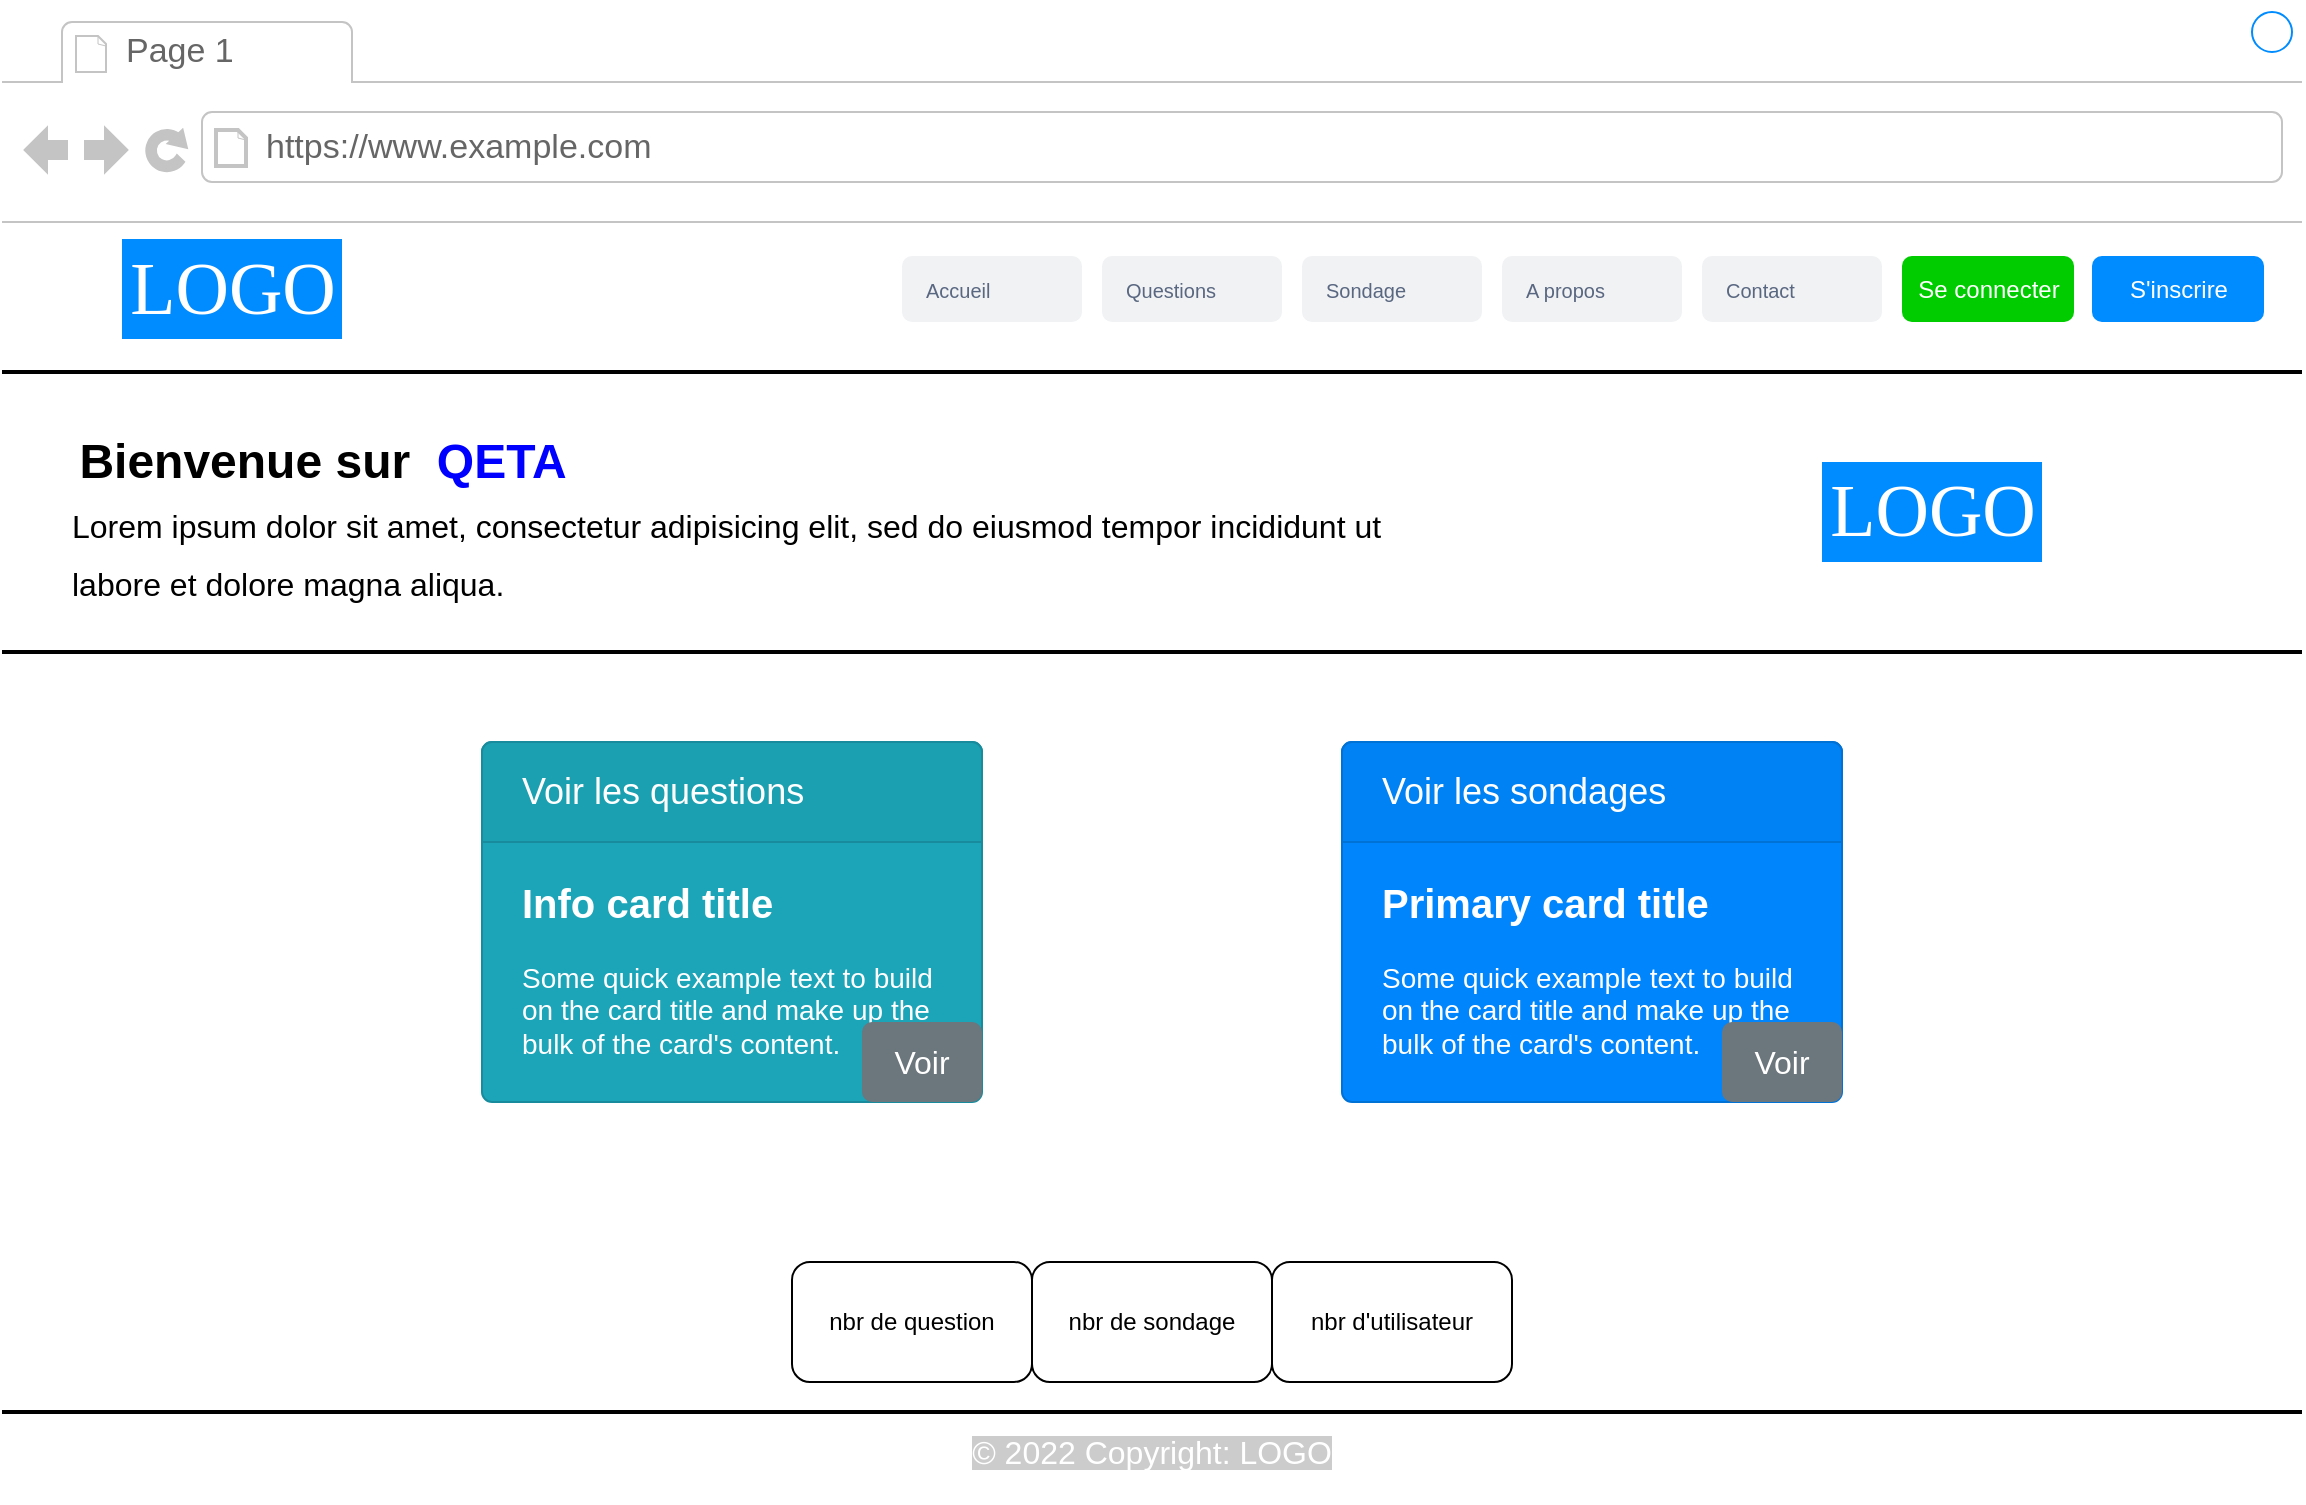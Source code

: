 <mxfile version="16.2.2" type="google" pages="20"><diagram id="cKw86eJNz3jFdOptGOlT" name="Index"><mxGraphModel dx="1468" dy="796" grid="1" gridSize="10" guides="1" tooltips="1" connect="1" arrows="1" fold="1" page="1" pageScale="1" pageWidth="827" pageHeight="1169" math="0" shadow="0"><root><mxCell id="U4a30tQSfMPJmFWSWkZA-0"/><mxCell id="U4a30tQSfMPJmFWSWkZA-1" parent="U4a30tQSfMPJmFWSWkZA-0"/><mxCell id="YGfuUYBljqX5WCsqH7QC-0" value="" style="strokeWidth=1;shadow=0;dashed=0;align=center;html=1;shape=mxgraph.mockup.containers.browserWindow;rSize=0;strokeColor2=#008cff;strokeColor3=#c4c4c4;mainText=,;recursiveResize=0;strokeColor=#FFFFFF;fontColor=#FFFFFF;" parent="U4a30tQSfMPJmFWSWkZA-1" vertex="1"><mxGeometry x="10" y="10" width="1150" height="750" as="geometry"/></mxCell><mxCell id="YGfuUYBljqX5WCsqH7QC-1" value="Page 1" style="strokeWidth=1;shadow=0;dashed=0;align=center;html=1;shape=mxgraph.mockup.containers.anchor;fontSize=17;fontColor=#666666;align=left;" parent="YGfuUYBljqX5WCsqH7QC-0" vertex="1"><mxGeometry x="60" y="12" width="110" height="26" as="geometry"/></mxCell><mxCell id="YGfuUYBljqX5WCsqH7QC-2" value="https://www.example.com" style="strokeWidth=1;shadow=0;dashed=0;align=center;html=1;shape=mxgraph.mockup.containers.anchor;rSize=0;fontSize=17;fontColor=#666666;align=left;" parent="YGfuUYBljqX5WCsqH7QC-0" vertex="1"><mxGeometry x="130" y="60" width="250" height="26" as="geometry"/></mxCell><mxCell id="YGfuUYBljqX5WCsqH7QC-3" value="Contact" style="rounded=1;fillColor=#F1F2F4;strokeColor=none;html=1;fontColor=#596780;align=left;fontSize=10;spacingLeft=10" parent="YGfuUYBljqX5WCsqH7QC-0" vertex="1"><mxGeometry x="850" y="127" width="90" height="33" as="geometry"/></mxCell><mxCell id="YGfuUYBljqX5WCsqH7QC-4" value="A propos" style="rounded=1;fillColor=#F1F2F4;strokeColor=none;html=1;fontColor=#596780;align=left;fontSize=10;spacingLeft=10" parent="YGfuUYBljqX5WCsqH7QC-0" vertex="1"><mxGeometry x="750" y="127" width="90" height="33" as="geometry"/></mxCell><mxCell id="YGfuUYBljqX5WCsqH7QC-5" value="Questions" style="rounded=1;fillColor=#F1F2F4;strokeColor=none;html=1;fontColor=#596780;align=left;fontSize=10;spacingLeft=10" parent="YGfuUYBljqX5WCsqH7QC-0" vertex="1"><mxGeometry x="550" y="127" width="90" height="33" as="geometry"/></mxCell><mxCell id="YGfuUYBljqX5WCsqH7QC-6" value="Accueil" style="rounded=1;fillColor=#F1F2F4;strokeColor=none;html=1;fontColor=#596780;align=left;fontSize=10;spacingLeft=10" parent="YGfuUYBljqX5WCsqH7QC-0" vertex="1"><mxGeometry x="450" y="127" width="90" height="33" as="geometry"/></mxCell><mxCell id="YGfuUYBljqX5WCsqH7QC-7" value="S'inscrire" style="rounded=1;align=center;strokeColor=none;html=1;fontColor=#ffffff;fontSize=12;fillColor=#008CFF;" parent="YGfuUYBljqX5WCsqH7QC-0" vertex="1"><mxGeometry x="1045" y="127" width="86" height="33" as="geometry"/></mxCell><mxCell id="YGfuUYBljqX5WCsqH7QC-8" value="LOGO" style="text;html=1;align=center;verticalAlign=middle;resizable=0;points=[];autosize=1;fontSize=37;fontFamily=Tahoma;fillColor=#008CFF;fontColor=#FFFFFF;" parent="YGfuUYBljqX5WCsqH7QC-0" vertex="1"><mxGeometry x="60" y="118.5" width="110" height="50" as="geometry"/></mxCell><mxCell id="YGfuUYBljqX5WCsqH7QC-9" value="Sondage" style="rounded=1;fillColor=#F1F2F4;strokeColor=none;html=1;fontColor=#596780;align=left;fontSize=10;spacingLeft=10" parent="YGfuUYBljqX5WCsqH7QC-0" vertex="1"><mxGeometry x="650" y="127" width="90" height="33" as="geometry"/></mxCell><mxCell id="YGfuUYBljqX5WCsqH7QC-10" value="Se connecter" style="rounded=1;align=center;strokeColor=none;html=1;fontColor=#ffffff;fontSize=12;fillColor=#00CC00;" parent="YGfuUYBljqX5WCsqH7QC-0" vertex="1"><mxGeometry x="950" y="127" width="86" height="33" as="geometry"/></mxCell><mxCell id="YGfuUYBljqX5WCsqH7QC-11" value="&lt;span style=&quot;color: rgb(255 , 255 , 255) ; font-family: , , &amp;#34;segoe ui&amp;#34; , &amp;#34;roboto&amp;#34; , &amp;#34;helvetica neue&amp;#34; , &amp;#34;arial&amp;#34; , &amp;#34;noto sans&amp;#34; , &amp;#34;liberation sans&amp;#34; , sans-serif , &amp;#34;apple color emoji&amp;#34; , &amp;#34;segoe ui emoji&amp;#34; , &amp;#34;segoe ui symbol&amp;#34; , &amp;#34;noto color emoji&amp;#34; ; font-size: 16px ; background-color: rgba(0 , 0 , 0 , 0.2)&quot;&gt;© 2022 Copyright: LOGO&lt;/span&gt;" style="text;html=1;strokeColor=none;fillColor=none;align=center;verticalAlign=middle;whiteSpace=wrap;rounded=0;" parent="YGfuUYBljqX5WCsqH7QC-0" vertex="1"><mxGeometry x="480" y="720" width="190" height="10" as="geometry"/></mxCell><mxCell id="YGfuUYBljqX5WCsqH7QC-20" value="nbr de sondage" style="rounded=1;whiteSpace=wrap;html=1;fillColor=#FFFFFF;" parent="YGfuUYBljqX5WCsqH7QC-0" vertex="1"><mxGeometry x="515" y="630" width="120" height="60" as="geometry"/></mxCell><mxCell id="YGfuUYBljqX5WCsqH7QC-21" value="nbr de question" style="rounded=1;whiteSpace=wrap;html=1;fillColor=#FFFFFF;" parent="YGfuUYBljqX5WCsqH7QC-0" vertex="1"><mxGeometry x="395" y="630" width="120" height="60" as="geometry"/></mxCell><mxCell id="YGfuUYBljqX5WCsqH7QC-22" value="nbr d'utilisateur" style="rounded=1;whiteSpace=wrap;html=1;fillColor=#FFFFFF;" parent="YGfuUYBljqX5WCsqH7QC-0" vertex="1"><mxGeometry x="635" y="630" width="120" height="60" as="geometry"/></mxCell><mxCell id="DjYRZTGBCZJ5PsLKeoK0-0" value="" style="line;strokeWidth=2;html=1;fillColor=#00CC00;" parent="YGfuUYBljqX5WCsqH7QC-0" vertex="1"><mxGeometry y="320" width="1150" height="10" as="geometry"/></mxCell><mxCell id="DjYRZTGBCZJ5PsLKeoK0-1" value="Bienvenue sur&amp;nbsp; &lt;font color=&quot;#0000ff&quot;&gt;QETA&lt;/font&gt;" style="text;strokeColor=none;fillColor=none;html=1;fontSize=24;fontStyle=1;verticalAlign=middle;align=center;" parent="YGfuUYBljqX5WCsqH7QC-0" vertex="1"><mxGeometry x="30" y="210" width="260" height="40" as="geometry"/></mxCell><mxCell id="DjYRZTGBCZJ5PsLKeoK0-2" value="&lt;h1&gt;&lt;span style=&quot;color: rgb(0 , 0 , 0) ; font-weight: normal&quot;&gt;&lt;font style=&quot;font-size: 16px&quot;&gt;Lorem ipsum dolor sit amet, consectetur adipisicing elit, sed do eiusmod tempor incididunt ut labore et dolore magna aliqua.&lt;/font&gt;&lt;/span&gt;&lt;br&gt;&lt;/h1&gt;" style="text;html=1;strokeColor=none;fillColor=none;spacing=5;spacingTop=-20;whiteSpace=wrap;overflow=hidden;rounded=0;fontColor=#0000FF;" parent="YGfuUYBljqX5WCsqH7QC-0" vertex="1"><mxGeometry x="30" y="240" width="670" height="120" as="geometry"/></mxCell><mxCell id="DjYRZTGBCZJ5PsLKeoK0-3" value="LOGO" style="text;html=1;align=center;verticalAlign=middle;resizable=0;points=[];autosize=1;fontSize=37;fontFamily=Tahoma;fillColor=#008CFF;fontColor=#FFFFFF;" parent="YGfuUYBljqX5WCsqH7QC-0" vertex="1"><mxGeometry x="910" y="230" width="110" height="50" as="geometry"/></mxCell><mxCell id="DjYRZTGBCZJ5PsLKeoK0-6" value="&lt;b&gt;&lt;font style=&quot;font-size: 20px&quot;&gt;Info card title&lt;/font&gt;&lt;/b&gt;&lt;br style=&quot;font-size: 14px&quot;&gt;&lt;br style=&quot;font-size: 14px&quot;&gt;Some quick example text to build on the card title and make up the bulk of the card's content." style="html=1;shadow=0;dashed=0;shape=mxgraph.bootstrap.rrect;rSize=5;strokeColor=#188C9C;html=1;whiteSpace=wrap;fillColor=#1CA5B8;fontColor=#ffffff;verticalAlign=bottom;align=left;spacing=20;spacingBottom=0;fontSize=14;" parent="YGfuUYBljqX5WCsqH7QC-0" vertex="1"><mxGeometry x="240" y="370" width="250" height="180" as="geometry"/></mxCell><mxCell id="DjYRZTGBCZJ5PsLKeoK0-7" value="Voir les questions" style="html=1;shadow=0;dashed=0;shape=mxgraph.bootstrap.topButton;rSize=5;perimeter=none;whiteSpace=wrap;fillColor=#1BA0B2;strokeColor=#188C9C;fontColor=#ffffff;resizeWidth=1;fontSize=18;align=left;spacing=20;" parent="DjYRZTGBCZJ5PsLKeoK0-6" vertex="1"><mxGeometry width="250" height="50" relative="1" as="geometry"/></mxCell><mxCell id="DjYRZTGBCZJ5PsLKeoK0-13" value="Voir" style="html=1;shadow=0;dashed=0;shape=mxgraph.bootstrap.rrect;rSize=5;strokeColor=none;strokeWidth=1;fillColor=#6C767D;fontColor=#FFFFFF;whiteSpace=wrap;align=center;verticalAlign=middle;spacingLeft=0;fontStyle=0;fontSize=16;spacing=5;" parent="DjYRZTGBCZJ5PsLKeoK0-6" vertex="1"><mxGeometry x="190" y="140" width="60" height="40" as="geometry"/></mxCell><mxCell id="DjYRZTGBCZJ5PsLKeoK0-8" value="&lt;b&gt;&lt;font style=&quot;font-size: 20px&quot;&gt;Primary card title&lt;/font&gt;&lt;/b&gt;&lt;br style=&quot;font-size: 14px&quot;&gt;&lt;br style=&quot;font-size: 14px&quot;&gt;Some quick example text to build on the card title and make up the bulk of the card's content." style="html=1;shadow=0;dashed=0;shape=mxgraph.bootstrap.rrect;rSize=5;strokeColor=#0071D5;html=1;whiteSpace=wrap;fillColor=#0085FC;fontColor=#ffffff;verticalAlign=bottom;align=left;spacing=20;spacingBottom=0;fontSize=14;" parent="YGfuUYBljqX5WCsqH7QC-0" vertex="1"><mxGeometry x="670" y="370" width="250" height="180" as="geometry"/></mxCell><mxCell id="DjYRZTGBCZJ5PsLKeoK0-9" value="Voir les sondages" style="html=1;shadow=0;dashed=0;shape=mxgraph.bootstrap.topButton;rSize=5;perimeter=none;whiteSpace=wrap;fillColor=#0081F4;strokeColor=#0071D5;fontColor=#ffffff;resizeWidth=1;fontSize=18;align=left;spacing=20;" parent="DjYRZTGBCZJ5PsLKeoK0-8" vertex="1"><mxGeometry width="250" height="50" relative="1" as="geometry"/></mxCell><mxCell id="DjYRZTGBCZJ5PsLKeoK0-14" value="Voir" style="html=1;shadow=0;dashed=0;shape=mxgraph.bootstrap.rrect;rSize=5;strokeColor=none;strokeWidth=1;fillColor=#6C767D;fontColor=#FFFFFF;whiteSpace=wrap;align=center;verticalAlign=middle;spacingLeft=0;fontStyle=0;fontSize=16;spacing=5;" parent="DjYRZTGBCZJ5PsLKeoK0-8" vertex="1"><mxGeometry x="190" y="140" width="60" height="40" as="geometry"/></mxCell><mxCell id="-Xy02gQunlaB21Ekb5E1-0" value="" style="line;strokeWidth=2;html=1;fillColor=#00CC00;" parent="U4a30tQSfMPJmFWSWkZA-1" vertex="1"><mxGeometry x="10" y="710" width="1150" height="10" as="geometry"/></mxCell><mxCell id="uFX_Za1I6CA4IzXHuiqW-0" value="" style="line;strokeWidth=2;html=1;fillColor=#00CC00;" parent="U4a30tQSfMPJmFWSWkZA-1" vertex="1"><mxGeometry x="10" y="190" width="1150" height="10" as="geometry"/></mxCell></root></mxGraphModel></diagram><diagram id="piDafpqhtRUU5qUU-vj8" name="Connexion"><mxGraphModel dx="1248" dy="677" grid="1" gridSize="10" guides="1" tooltips="1" connect="1" arrows="1" fold="1" page="1" pageScale="1" pageWidth="827" pageHeight="1169" math="0" shadow="0"><root><mxCell id="0"/><mxCell id="1" parent="0"/><mxCell id="8962rQQDY3VNNf6We3Pp-1" value="" style="strokeWidth=1;shadow=0;dashed=0;align=center;html=1;shape=mxgraph.mockup.containers.browserWindow;rSize=0;strokeColor2=#008cff;strokeColor3=#c4c4c4;mainText=,;recursiveResize=0;strokeColor=#FFFFFF;fontColor=#FFFFFF;" parent="1" vertex="1"><mxGeometry x="10" y="10" width="1150" height="750" as="geometry"/></mxCell><mxCell id="8962rQQDY3VNNf6We3Pp-2" value="Page 1" style="strokeWidth=1;shadow=0;dashed=0;align=center;html=1;shape=mxgraph.mockup.containers.anchor;fontSize=17;fontColor=#666666;align=left;" parent="8962rQQDY3VNNf6We3Pp-1" vertex="1"><mxGeometry x="60" y="12" width="110" height="26" as="geometry"/></mxCell><mxCell id="8962rQQDY3VNNf6We3Pp-3" value="https://www.example.com" style="strokeWidth=1;shadow=0;dashed=0;align=center;html=1;shape=mxgraph.mockup.containers.anchor;rSize=0;fontSize=17;fontColor=#666666;align=left;" parent="8962rQQDY3VNNf6We3Pp-1" vertex="1"><mxGeometry x="130" y="60" width="250" height="26" as="geometry"/></mxCell><mxCell id="8962rQQDY3VNNf6We3Pp-6" value="Contact" style="rounded=1;fillColor=#F1F2F4;strokeColor=none;html=1;fontColor=#596780;align=left;fontSize=10;spacingLeft=10" parent="8962rQQDY3VNNf6We3Pp-1" vertex="1"><mxGeometry x="850" y="127" width="90" height="33" as="geometry"/></mxCell><mxCell id="8962rQQDY3VNNf6We3Pp-8" value="A propos" style="rounded=1;fillColor=#F1F2F4;strokeColor=none;html=1;fontColor=#596780;align=left;fontSize=10;spacingLeft=10" parent="8962rQQDY3VNNf6We3Pp-1" vertex="1"><mxGeometry x="750" y="127" width="90" height="33" as="geometry"/></mxCell><mxCell id="8962rQQDY3VNNf6We3Pp-10" value="Questions" style="rounded=1;fillColor=#F1F2F4;strokeColor=none;html=1;fontColor=#596780;align=left;fontSize=10;spacingLeft=10" parent="8962rQQDY3VNNf6We3Pp-1" vertex="1"><mxGeometry x="550" y="127" width="90" height="33" as="geometry"/></mxCell><mxCell id="8962rQQDY3VNNf6We3Pp-12" value="Accueil" style="rounded=1;fillColor=#F1F2F4;strokeColor=none;html=1;fontColor=#596780;align=left;fontSize=10;spacingLeft=10" parent="8962rQQDY3VNNf6We3Pp-1" vertex="1"><mxGeometry x="450" y="127" width="90" height="33" as="geometry"/></mxCell><mxCell id="8962rQQDY3VNNf6We3Pp-14" value="S'inscrire" style="rounded=1;align=center;strokeColor=none;html=1;fontColor=#ffffff;fontSize=12;fillColor=#008CFF;" parent="8962rQQDY3VNNf6We3Pp-1" vertex="1"><mxGeometry x="1045" y="127" width="86" height="33" as="geometry"/></mxCell><mxCell id="seymav8gBYocV3_De4xC-2" value="LOGO" style="text;html=1;align=center;verticalAlign=middle;resizable=0;points=[];autosize=1;fontSize=37;fontFamily=Tahoma;fillColor=#008CFF;fontColor=#FFFFFF;" parent="8962rQQDY3VNNf6We3Pp-1" vertex="1"><mxGeometry x="60" y="118.5" width="110" height="50" as="geometry"/></mxCell><mxCell id="dm7EMECRx5rB1gbQdO2d-30" value="Sondage" style="rounded=1;fillColor=#F1F2F4;strokeColor=none;html=1;fontColor=#596780;align=left;fontSize=10;spacingLeft=10" parent="8962rQQDY3VNNf6We3Pp-1" vertex="1"><mxGeometry x="650" y="127" width="90" height="33" as="geometry"/></mxCell><mxCell id="dm7EMECRx5rB1gbQdO2d-31" value="Se connecter" style="rounded=1;align=center;strokeColor=none;html=1;fontColor=#ffffff;fontSize=12;fillColor=#00CC00;" parent="8962rQQDY3VNNf6We3Pp-1" vertex="1"><mxGeometry x="950" y="127" width="86" height="33" as="geometry"/></mxCell><mxCell id="dm7EMECRx5rB1gbQdO2d-37" value="&lt;span style=&quot;color: rgb(255 , 255 , 255) ; font-family: , , &amp;#34;segoe ui&amp;#34; , &amp;#34;roboto&amp;#34; , &amp;#34;helvetica neue&amp;#34; , &amp;#34;arial&amp;#34; , &amp;#34;noto sans&amp;#34; , &amp;#34;liberation sans&amp;#34; , sans-serif , &amp;#34;apple color emoji&amp;#34; , &amp;#34;segoe ui emoji&amp;#34; , &amp;#34;segoe ui symbol&amp;#34; , &amp;#34;noto color emoji&amp;#34; ; font-size: 16px ; background-color: rgba(0 , 0 , 0 , 0.2)&quot;&gt;© 2022 Copyright: LOGO&lt;/span&gt;" style="text;html=1;strokeColor=none;fillColor=none;align=center;verticalAlign=middle;whiteSpace=wrap;rounded=0;" parent="8962rQQDY3VNNf6We3Pp-1" vertex="1"><mxGeometry x="480" y="720" width="190" height="10" as="geometry"/></mxCell><mxCell id="aCF6SHJDpSRZH_Tz41i_-2" value="" style="rounded=1;whiteSpace=wrap;html=1;fillColor=#FFFFFF;" parent="8962rQQDY3VNNf6We3Pp-1" vertex="1"><mxGeometry x="303.25" y="260" width="543.5" height="340" as="geometry"/></mxCell><mxCell id="aCF6SHJDpSRZH_Tz41i_-4" value="" style="dashed=0;outlineConnect=0;html=1;align=center;labelPosition=center;verticalLabelPosition=bottom;verticalAlign=top;shape=mxgraph.webicons.netlog;fillColor=#000000;gradientColor=#000000;" parent="8962rQQDY3VNNf6We3Pp-1" vertex="1"><mxGeometry x="530.95" y="310" width="88.1" height="80" as="geometry"/></mxCell><mxCell id="aCF6SHJDpSRZH_Tz41i_-17" value="Email ou pseudo" style="html=1;shadow=0;dashed=0;shape=mxgraph.bootstrap.rrect;rSize=5;fillColor=none;strokeColor=#999999;align=left;spacing=15;fontSize=14;fontColor=#6C767D;" parent="8962rQQDY3VNNf6We3Pp-1" vertex="1"><mxGeometry x="330" y="440" width="490" height="30" as="geometry"/></mxCell><mxCell id="aCF6SHJDpSRZH_Tz41i_-18" value="Mot de passe" style="html=1;shadow=0;dashed=0;shape=mxgraph.bootstrap.rrect;rSize=5;fillColor=none;strokeColor=#999999;align=left;spacing=15;fontSize=14;fontColor=#6C767D;" parent="8962rQQDY3VNNf6We3Pp-1" vertex="1"><mxGeometry x="330" y="490" width="490" height="30" as="geometry"/></mxCell><mxCell id="aCF6SHJDpSRZH_Tz41i_-19" value="Se connecter" style="html=1;shadow=0;dashed=0;shape=mxgraph.bootstrap.rrect;rSize=5;fillColor=#0085FC;strokeColor=none;align=center;fontSize=14;fontColor=#FFFFFF;" parent="8962rQQDY3VNNf6We3Pp-1" vertex="1"><mxGeometry x="515" y="540" width="120" height="40" as="geometry"/></mxCell><mxCell id="aCF6SHJDpSRZH_Tz41i_-20" value="Se souvenir de moi" style="html=1;shadow=0;dashed=0;shape=mxgraph.bootstrap.rrect;rSize=2;fillColor=#EDEDED;strokeColor=#999999;align=left;fontSize=14;fontColor=#000000;labelPosition=right;verticalLabelPosition=middle;verticalAlign=middle;spacingLeft=5;spacingTop=-2;gradientColor=#DEDEDE;" parent="8962rQQDY3VNNf6We3Pp-1" vertex="1"><mxGeometry x="330" y="530" width="10" height="10" as="geometry"/></mxCell><mxCell id="dm7EMECRx5rB1gbQdO2d-34" value="" style="line;strokeWidth=2;html=1;fillColor=#00CC00;" parent="1" vertex="1"><mxGeometry x="10" y="710" width="1150" height="10" as="geometry"/></mxCell><mxCell id="dm7EMECRx5rB1gbQdO2d-36" value="" style="line;strokeWidth=2;html=1;fillColor=#00CC00;" parent="1" vertex="1"><mxGeometry x="10" y="190" width="1150" height="10" as="geometry"/></mxCell><mxCell id="aCF6SHJDpSRZH_Tz41i_-5" value="Se connecter" style="text;strokeColor=none;fillColor=none;html=1;fontSize=24;fontStyle=1;verticalAlign=middle;align=center;" parent="1" vertex="1"><mxGeometry x="535" y="280" width="100" height="40" as="geometry"/></mxCell></root></mxGraphModel></diagram><diagram id="KdgKR7ELvSKw7r16HZtv" name="Inscription"><mxGraphModel dx="1248" dy="677" grid="1" gridSize="10" guides="1" tooltips="1" connect="1" arrows="1" fold="1" page="1" pageScale="1" pageWidth="827" pageHeight="1169" math="0" shadow="0"><root><mxCell id="GY2aPcdLRiwhQEw6BES7-0"/><mxCell id="GY2aPcdLRiwhQEw6BES7-1" parent="GY2aPcdLRiwhQEw6BES7-0"/><mxCell id="QAlnoU3bmvjV6qZOQZ5E-0" value="" style="strokeWidth=1;shadow=0;dashed=0;align=center;html=1;shape=mxgraph.mockup.containers.browserWindow;rSize=0;strokeColor2=#008cff;strokeColor3=#c4c4c4;mainText=,;recursiveResize=0;strokeColor=#FFFFFF;fontColor=#FFFFFF;" parent="GY2aPcdLRiwhQEw6BES7-1" vertex="1"><mxGeometry x="10" y="10" width="1150" height="750" as="geometry"/></mxCell><mxCell id="QAlnoU3bmvjV6qZOQZ5E-1" value="Page 1" style="strokeWidth=1;shadow=0;dashed=0;align=center;html=1;shape=mxgraph.mockup.containers.anchor;fontSize=17;fontColor=#666666;align=left;" parent="QAlnoU3bmvjV6qZOQZ5E-0" vertex="1"><mxGeometry x="60" y="12" width="110" height="26" as="geometry"/></mxCell><mxCell id="QAlnoU3bmvjV6qZOQZ5E-2" value="https://www.example.com" style="strokeWidth=1;shadow=0;dashed=0;align=center;html=1;shape=mxgraph.mockup.containers.anchor;rSize=0;fontSize=17;fontColor=#666666;align=left;" parent="QAlnoU3bmvjV6qZOQZ5E-0" vertex="1"><mxGeometry x="130" y="60" width="250" height="26" as="geometry"/></mxCell><mxCell id="QAlnoU3bmvjV6qZOQZ5E-3" value="Contact" style="rounded=1;fillColor=#F1F2F4;strokeColor=none;html=1;fontColor=#596780;align=left;fontSize=10;spacingLeft=10" parent="QAlnoU3bmvjV6qZOQZ5E-0" vertex="1"><mxGeometry x="850" y="127" width="90" height="33" as="geometry"/></mxCell><mxCell id="QAlnoU3bmvjV6qZOQZ5E-4" value="A propos" style="rounded=1;fillColor=#F1F2F4;strokeColor=none;html=1;fontColor=#596780;align=left;fontSize=10;spacingLeft=10" parent="QAlnoU3bmvjV6qZOQZ5E-0" vertex="1"><mxGeometry x="750" y="127" width="90" height="33" as="geometry"/></mxCell><mxCell id="QAlnoU3bmvjV6qZOQZ5E-5" value="Questions" style="rounded=1;fillColor=#F1F2F4;strokeColor=none;html=1;fontColor=#596780;align=left;fontSize=10;spacingLeft=10" parent="QAlnoU3bmvjV6qZOQZ5E-0" vertex="1"><mxGeometry x="550" y="127" width="90" height="33" as="geometry"/></mxCell><mxCell id="QAlnoU3bmvjV6qZOQZ5E-6" value="Accueil" style="rounded=1;fillColor=#F1F2F4;strokeColor=none;html=1;fontColor=#596780;align=left;fontSize=10;spacingLeft=10" parent="QAlnoU3bmvjV6qZOQZ5E-0" vertex="1"><mxGeometry x="450" y="127" width="90" height="33" as="geometry"/></mxCell><mxCell id="QAlnoU3bmvjV6qZOQZ5E-7" value="S'inscrire" style="rounded=1;align=center;strokeColor=none;html=1;fontColor=#ffffff;fontSize=12;fillColor=#008CFF;" parent="QAlnoU3bmvjV6qZOQZ5E-0" vertex="1"><mxGeometry x="1045" y="127" width="86" height="33" as="geometry"/></mxCell><mxCell id="QAlnoU3bmvjV6qZOQZ5E-8" value="LOGO" style="text;html=1;align=center;verticalAlign=middle;resizable=0;points=[];autosize=1;fontSize=37;fontFamily=Tahoma;fillColor=#008CFF;fontColor=#FFFFFF;" parent="QAlnoU3bmvjV6qZOQZ5E-0" vertex="1"><mxGeometry x="60" y="118.5" width="110" height="50" as="geometry"/></mxCell><mxCell id="QAlnoU3bmvjV6qZOQZ5E-9" value="Sondage" style="rounded=1;fillColor=#F1F2F4;strokeColor=none;html=1;fontColor=#596780;align=left;fontSize=10;spacingLeft=10" parent="QAlnoU3bmvjV6qZOQZ5E-0" vertex="1"><mxGeometry x="650" y="127" width="90" height="33" as="geometry"/></mxCell><mxCell id="QAlnoU3bmvjV6qZOQZ5E-10" value="Se connecter" style="rounded=1;align=center;strokeColor=none;html=1;fontColor=#ffffff;fontSize=12;fillColor=#00CC00;" parent="QAlnoU3bmvjV6qZOQZ5E-0" vertex="1"><mxGeometry x="950" y="127" width="86" height="33" as="geometry"/></mxCell><mxCell id="QAlnoU3bmvjV6qZOQZ5E-11" value="&lt;span style=&quot;color: rgb(255 , 255 , 255) ; font-family: , , &amp;#34;segoe ui&amp;#34; , &amp;#34;roboto&amp;#34; , &amp;#34;helvetica neue&amp;#34; , &amp;#34;arial&amp;#34; , &amp;#34;noto sans&amp;#34; , &amp;#34;liberation sans&amp;#34; , sans-serif , &amp;#34;apple color emoji&amp;#34; , &amp;#34;segoe ui emoji&amp;#34; , &amp;#34;segoe ui symbol&amp;#34; , &amp;#34;noto color emoji&amp;#34; ; font-size: 16px ; background-color: rgba(0 , 0 , 0 , 0.2)&quot;&gt;© 2022 Copyright: LOGO&lt;/span&gt;" style="text;html=1;strokeColor=none;fillColor=none;align=center;verticalAlign=middle;whiteSpace=wrap;rounded=0;" parent="QAlnoU3bmvjV6qZOQZ5E-0" vertex="1"><mxGeometry x="480" y="720" width="190" height="10" as="geometry"/></mxCell><mxCell id="QAlnoU3bmvjV6qZOQZ5E-12" value="" style="rounded=1;whiteSpace=wrap;html=1;fillColor=#FFFFFF;" parent="QAlnoU3bmvjV6qZOQZ5E-0" vertex="1"><mxGeometry x="303.25" y="190" width="543.5" height="510" as="geometry"/></mxCell><mxCell id="QAlnoU3bmvjV6qZOQZ5E-13" value="" style="dashed=0;outlineConnect=0;html=1;align=center;labelPosition=center;verticalLabelPosition=bottom;verticalAlign=top;shape=mxgraph.webicons.netlog;fillColor=#000000;gradientColor=#000000;" parent="QAlnoU3bmvjV6qZOQZ5E-0" vertex="1"><mxGeometry x="530.95" y="240" width="88.1" height="80" as="geometry"/></mxCell><mxCell id="QAlnoU3bmvjV6qZOQZ5E-14" value="Pseudo" style="html=1;shadow=0;dashed=0;shape=mxgraph.bootstrap.rrect;rSize=5;fillColor=none;strokeColor=#999999;align=left;spacing=15;fontSize=14;fontColor=#6C767D;" parent="QAlnoU3bmvjV6qZOQZ5E-0" vertex="1"><mxGeometry x="330" y="340" width="490" height="30" as="geometry"/></mxCell><mxCell id="QAlnoU3bmvjV6qZOQZ5E-15" value="Nom" style="html=1;shadow=0;dashed=0;shape=mxgraph.bootstrap.rrect;rSize=5;fillColor=none;strokeColor=#999999;align=left;spacing=15;fontSize=14;fontColor=#6C767D;" parent="QAlnoU3bmvjV6qZOQZ5E-0" vertex="1"><mxGeometry x="330" y="380" width="490" height="30" as="geometry"/></mxCell><mxCell id="QAlnoU3bmvjV6qZOQZ5E-16" value="Se connecter" style="html=1;shadow=0;dashed=0;shape=mxgraph.bootstrap.rrect;rSize=5;fillColor=#0085FC;strokeColor=none;align=center;fontSize=14;fontColor=#FFFFFF;" parent="QAlnoU3bmvjV6qZOQZ5E-0" vertex="1"><mxGeometry x="515" y="650" width="120" height="40" as="geometry"/></mxCell><mxCell id="QAlnoU3bmvjV6qZOQZ5E-20" value="S'inscrire" style="text;strokeColor=none;fillColor=none;html=1;fontSize=24;fontStyle=1;verticalAlign=middle;align=center;" parent="QAlnoU3bmvjV6qZOQZ5E-0" vertex="1"><mxGeometry x="525" y="200" width="100" height="40" as="geometry"/></mxCell><mxCell id="QAlnoU3bmvjV6qZOQZ5E-21" value="Prénom&lt;span style=&quot;color: rgba(0 , 0 , 0 , 0) ; font-family: monospace ; font-size: 0px&quot;&gt;%3CmxGraphModel%3E%3Croot%3E%3CmxCell%20id%3D%220%22%2F%3E%3CmxCell%20id%3D%221%22%20parent%3D%220%22%2F%3E%3CmxCell%20id%3D%222%22%20value%3D%22Pseudo%22%20style%3D%22html%3D1%3Bshadow%3D0%3Bdashed%3D0%3Bshape%3Dmxgraph.bootstrap.rrect%3BrSize%3D5%3BfillColor%3Dnone%3BstrokeColor%3D%23999999%3Balign%3Dleft%3Bspacing%3D15%3BfontSize%3D14%3BfontColor%3D%236C767D%3B%22%20vertex%3D%221%22%20parent%3D%221%22%3E%3CmxGeometry%20x%3D%22340%22%20y%3D%22350%22%20width%3D%22490%22%20height%3D%2230%22%20as%3D%22geometry%22%2F%3E%3C%2FmxCell%3E%3C%2Froot%3E%3C%2FmxGraphModel%3E&lt;/span&gt;" style="html=1;shadow=0;dashed=0;shape=mxgraph.bootstrap.rrect;rSize=5;fillColor=none;strokeColor=#999999;align=left;spacing=15;fontSize=14;fontColor=#6C767D;" parent="QAlnoU3bmvjV6qZOQZ5E-0" vertex="1"><mxGeometry x="330" y="420" width="490" height="30" as="geometry"/></mxCell><mxCell id="QAlnoU3bmvjV6qZOQZ5E-22" value="E-mail&lt;span style=&quot;color: rgba(0 , 0 , 0 , 0) ; font-family: monospace ; font-size: 0px&quot;&gt;%3CmxGraphModel%3E%3Croot%3E%3CmxCell%20id%3D%220%22%2F%3E%3CmxCell%20id%3D%221%22%20parent%3D%220%22%2F%3E%3CmxCell%20id%3D%222%22%20value%3D%22Pr%C3%A9nom%26lt%3Bspan%20style%3D%26quot%3Bcolor%3A%20rgba(0%20%2C%200%20%2C%200%20%2C%200)%20%3B%20font-family%3A%20monospace%20%3B%20font-size%3A%200px%26quot%3B%26gt%3B%253CmxGraphModel%253E%253Croot%253E%253CmxCell%2520id%253D%25220%2522%252F%253E%253CmxCell%2520id%253D%25221%2522%2520parent%253D%25220%2522%252F%253E%253CmxCell%2520id%253D%25222%2522%2520value%253D%2522Pseudo%2522%2520style%253D%2522html%253D1%253Bshadow%253D0%253Bdashed%253D0%253Bshape%253Dmxgraph.bootstrap.rrect%253BrSize%253D5%253BfillColor%253Dnone%253BstrokeColor%253D%2523999999%253Balign%253Dleft%253Bspacing%253D15%253BfontSize%253D14%253BfontColor%253D%25236C767D%253B%2522%2520vertex%253D%25221%2522%2520parent%253D%25221%2522%253E%253CmxGeometry%2520x%253D%2522340%2522%2520y%253D%2522350%2522%2520width%253D%2522490%2522%2520height%253D%252230%2522%2520as%253D%2522geometry%2522%252F%253E%253C%252FmxCell%253E%253C%252Froot%253E%253C%252FmxGraphModel%253E%26lt%3B%2Fspan%26gt%3B%22%20style%3D%22html%3D1%3Bshadow%3D0%3Bdashed%3D0%3Bshape%3Dmxgraph.bootstrap.rrect%3BrSize%3D5%3BfillColor%3Dnone%3BstrokeColor%3D%23999999%3Balign%3Dleft%3Bspacing%3D15%3BfontSize%3D14%3BfontColor%3D%236C767D%3B%22%20vertex%3D%221%22%20parent%3D%221%22%3E%3CmxGeometry%20x%3D%22340%22%20y%3D%22430%22%20width%3D%22490%22%20height%3D%2230%22%20as%3D%22geometry%22%2F%3E%3C%2FmxCell%3E%3C%2Froot%3E%3C%2FmxGraphModel%3E&lt;/span&gt;" style="html=1;shadow=0;dashed=0;shape=mxgraph.bootstrap.rrect;rSize=5;fillColor=none;strokeColor=#999999;align=left;spacing=15;fontSize=14;fontColor=#6C767D;" parent="QAlnoU3bmvjV6qZOQZ5E-0" vertex="1"><mxGeometry x="330" y="460" width="490" height="30" as="geometry"/></mxCell><mxCell id="QAlnoU3bmvjV6qZOQZ5E-23" value="Mot de passe" style="html=1;shadow=0;dashed=0;shape=mxgraph.bootstrap.rrect;rSize=5;fillColor=none;strokeColor=#999999;align=left;spacing=15;fontSize=14;fontColor=#6C767D;" parent="QAlnoU3bmvjV6qZOQZ5E-0" vertex="1"><mxGeometry x="330" y="500" width="490" height="30" as="geometry"/></mxCell><mxCell id="QAlnoU3bmvjV6qZOQZ5E-24" value="Confirmation du mot de passe" style="html=1;shadow=0;dashed=0;shape=mxgraph.bootstrap.rrect;rSize=5;fillColor=none;strokeColor=#999999;align=left;spacing=15;fontSize=14;fontColor=#6C767D;" parent="QAlnoU3bmvjV6qZOQZ5E-0" vertex="1"><mxGeometry x="330" y="545" width="490" height="30" as="geometry"/></mxCell><mxCell id="QAlnoU3bmvjV6qZOQZ5E-18" value="" style="line;strokeWidth=2;html=1;fillColor=#00CC00;" parent="GY2aPcdLRiwhQEw6BES7-1" vertex="1"><mxGeometry x="10" y="710" width="1150" height="10" as="geometry"/></mxCell><mxCell id="QAlnoU3bmvjV6qZOQZ5E-19" value="" style="line;strokeWidth=2;html=1;fillColor=#00CC00;" parent="GY2aPcdLRiwhQEw6BES7-1" vertex="1"><mxGeometry x="10" y="190" width="1150" height="10" as="geometry"/></mxCell><mxCell id="8xJvxnRcqjsQlG8MI6Qe-0" value="Accepter les conditions d'utilisations" style="html=1;shadow=0;dashed=0;shape=mxgraph.bootstrap.rrect;rSize=2;fillColor=#EDEDED;strokeColor=#999999;align=left;fontSize=14;fontColor=#000000;labelPosition=right;verticalLabelPosition=middle;verticalAlign=middle;spacingLeft=5;spacingTop=-2;gradientColor=#DEDEDE;" parent="GY2aPcdLRiwhQEw6BES7-1" vertex="1"><mxGeometry x="460" y="610" width="10" height="10" as="geometry"/></mxCell></root></mxGraphModel></diagram><diagram id="jBvJcNK1lRO8PP3mK_bm" name="Profil"><mxGraphModel dx="1248" dy="677" grid="1" gridSize="10" guides="1" tooltips="1" connect="1" arrows="1" fold="1" page="1" pageScale="1" pageWidth="827" pageHeight="1169" math="0" shadow="0"><root><mxCell id="XYgrlVTibUvUT3y3g446-0"/><mxCell id="XYgrlVTibUvUT3y3g446-1" parent="XYgrlVTibUvUT3y3g446-0"/><mxCell id="yb8Jk4uMEBQlT1aLUJKG-0" value="0" style="strokeWidth=1;shadow=0;dashed=0;align=center;html=1;shape=mxgraph.mockup.containers.browserWindow;rSize=0;strokeColor2=#008cff;strokeColor3=#c4c4c4;mainText=,;recursiveResize=0;strokeColor=#FFFFFF;fontColor=#FFFFFF;" parent="XYgrlVTibUvUT3y3g446-1" vertex="1"><mxGeometry x="10" y="10" width="1150" height="750" as="geometry"/></mxCell><mxCell id="yb8Jk4uMEBQlT1aLUJKG-1" value="Page 1" style="strokeWidth=1;shadow=0;dashed=0;align=center;html=1;shape=mxgraph.mockup.containers.anchor;fontSize=17;fontColor=#666666;align=left;" parent="yb8Jk4uMEBQlT1aLUJKG-0" vertex="1"><mxGeometry x="60" y="12" width="110" height="26" as="geometry"/></mxCell><mxCell id="yb8Jk4uMEBQlT1aLUJKG-2" value="https://www.example.com" style="strokeWidth=1;shadow=0;dashed=0;align=center;html=1;shape=mxgraph.mockup.containers.anchor;rSize=0;fontSize=17;fontColor=#666666;align=left;" parent="yb8Jk4uMEBQlT1aLUJKG-0" vertex="1"><mxGeometry x="130" y="60" width="250" height="26" as="geometry"/></mxCell><mxCell id="yb8Jk4uMEBQlT1aLUJKG-3" value="Contact" style="rounded=1;fillColor=#F1F2F4;strokeColor=none;html=1;fontColor=#596780;align=left;fontSize=10;spacingLeft=10" parent="yb8Jk4uMEBQlT1aLUJKG-0" vertex="1"><mxGeometry x="850" y="127" width="90" height="33" as="geometry"/></mxCell><mxCell id="yb8Jk4uMEBQlT1aLUJKG-4" value="A propos" style="rounded=1;fillColor=#F1F2F4;strokeColor=none;html=1;fontColor=#596780;align=left;fontSize=10;spacingLeft=10" parent="yb8Jk4uMEBQlT1aLUJKG-0" vertex="1"><mxGeometry x="750" y="127" width="90" height="33" as="geometry"/></mxCell><mxCell id="yb8Jk4uMEBQlT1aLUJKG-5" value="Questions" style="rounded=1;fillColor=#F1F2F4;strokeColor=none;html=1;fontColor=#596780;align=left;fontSize=10;spacingLeft=10" parent="yb8Jk4uMEBQlT1aLUJKG-0" vertex="1"><mxGeometry x="550" y="127" width="90" height="33" as="geometry"/></mxCell><mxCell id="yb8Jk4uMEBQlT1aLUJKG-6" value="Accueil" style="rounded=1;fillColor=#F1F2F4;strokeColor=none;html=1;fontColor=#596780;align=left;fontSize=10;spacingLeft=10" parent="yb8Jk4uMEBQlT1aLUJKG-0" vertex="1"><mxGeometry x="450" y="127" width="90" height="33" as="geometry"/></mxCell><mxCell id="yb8Jk4uMEBQlT1aLUJKG-8" value="LOGO" style="text;html=1;align=center;verticalAlign=middle;resizable=0;points=[];autosize=1;fontSize=37;fontFamily=Tahoma;fillColor=#008CFF;fontColor=#FFFFFF;" parent="yb8Jk4uMEBQlT1aLUJKG-0" vertex="1"><mxGeometry x="60" y="118.5" width="110" height="50" as="geometry"/></mxCell><mxCell id="yb8Jk4uMEBQlT1aLUJKG-9" value="Sondage" style="rounded=1;fillColor=#F1F2F4;strokeColor=none;html=1;fontColor=#596780;align=left;fontSize=10;spacingLeft=10" parent="yb8Jk4uMEBQlT1aLUJKG-0" vertex="1"><mxGeometry x="650" y="127" width="90" height="33" as="geometry"/></mxCell><mxCell id="yb8Jk4uMEBQlT1aLUJKG-11" value="&lt;span style=&quot;color: rgb(255 , 255 , 255) ; font-family: , , &amp;#34;segoe ui&amp;#34; , &amp;#34;roboto&amp;#34; , &amp;#34;helvetica neue&amp;#34; , &amp;#34;arial&amp;#34; , &amp;#34;noto sans&amp;#34; , &amp;#34;liberation sans&amp;#34; , sans-serif , &amp;#34;apple color emoji&amp;#34; , &amp;#34;segoe ui emoji&amp;#34; , &amp;#34;segoe ui symbol&amp;#34; , &amp;#34;noto color emoji&amp;#34; ; font-size: 16px ; background-color: rgba(0 , 0 , 0 , 0.2)&quot;&gt;© 2022 Copyright: LOGO&lt;/span&gt;" style="text;html=1;strokeColor=none;fillColor=none;align=center;verticalAlign=middle;whiteSpace=wrap;rounded=0;" parent="yb8Jk4uMEBQlT1aLUJKG-0" vertex="1"><mxGeometry x="480" y="720" width="190" height="10" as="geometry"/></mxCell><mxCell id="s8YT8MyGfDWQgItDxTyO-1" value="Se déconnecter" style="html=1;shadow=0;dashed=0;shape=mxgraph.bootstrap.rrect;rSize=5;strokeColor=none;strokeWidth=1;fillColor=#DB2843;fontColor=#FFFFFF;whiteSpace=wrap;align=left;verticalAlign=middle;spacingLeft=0;fontStyle=1;fontSize=14;spacing=5;" parent="yb8Jk4uMEBQlT1aLUJKG-0" vertex="1"><mxGeometry x="1050" y="123.5" width="90" height="40" as="geometry"/></mxCell><mxCell id="s8YT8MyGfDWQgItDxTyO-2" value="Mon profil" style="html=1;shadow=0;dashed=0;shape=mxgraph.bootstrap.rrect;rSize=5;strokeColor=none;strokeWidth=1;fillColor=#6C767D;fontColor=#FFFFFF;whiteSpace=wrap;align=left;verticalAlign=middle;spacingLeft=0;fontStyle=1;fontSize=14;spacing=5;" parent="yb8Jk4uMEBQlT1aLUJKG-0" vertex="1"><mxGeometry x="960" y="123.5" width="80" height="40" as="geometry"/></mxCell><mxCell id="s8YT8MyGfDWQgItDxTyO-5" value="" style="rounded=0;whiteSpace=wrap;html=1;fillColor=#ffffff;gradientColor=none;" parent="yb8Jk4uMEBQlT1aLUJKG-0" vertex="1"><mxGeometry x="110" y="230" width="294" height="200" as="geometry"/></mxCell><mxCell id="s8YT8MyGfDWQgItDxTyO-7" value="" style="verticalLabelPosition=bottom;shadow=0;dashed=0;align=center;html=1;verticalAlign=top;strokeWidth=1;shape=mxgraph.mockup.containers.userMale;strokeColor=#666666;strokeColor2=#008cff;fillColor=#ffffff;gradientColor=none;" parent="yb8Jk4uMEBQlT1aLUJKG-0" vertex="1"><mxGeometry x="187" y="250" width="140" height="110" as="geometry"/></mxCell><mxCell id="s8YT8MyGfDWQgItDxTyO-8" value="Pseudo" style="text;html=1;strokeColor=none;fillColor=none;align=center;verticalAlign=middle;whiteSpace=wrap;rounded=0;" parent="yb8Jk4uMEBQlT1aLUJKG-0" vertex="1"><mxGeometry x="197" y="370" width="114" height="47.5" as="geometry"/></mxCell><mxCell id="s8YT8MyGfDWQgItDxTyO-9" value="" style="html=1;shadow=0;dashed=0;shape=mxgraph.bootstrap.rrect;rSize=5;strokeColor=#DFDFDF;html=1;whiteSpace=wrap;fillColor=#FFFFFF;fontColor=#000000;" parent="yb8Jk4uMEBQlT1aLUJKG-0" vertex="1"><mxGeometry x="104" y="450" width="300" height="120" as="geometry"/></mxCell><mxCell id="s8YT8MyGfDWQgItDxTyO-10" value="&amp;nbsp; &amp;nbsp; &amp;nbsp; &amp;nbsp;GitHub&lt;span style=&quot;white-space: pre&quot;&gt;&#9;&lt;/span&gt;&lt;span style=&quot;white-space: pre&quot;&gt;&#9;&lt;/span&gt;&lt;span style=&quot;white-space: pre&quot;&gt;&#9;&lt;/span&gt;&lt;span style=&quot;white-space: pre&quot;&gt;&#9;&lt;/span&gt;&lt;span style=&quot;white-space: pre&quot;&gt;&#9;&lt;/span&gt;&lt;span style=&quot;white-space: pre&quot;&gt;&#9;&lt;/span&gt;&lt;font style=&quot;font-size: 10px&quot;&gt;&lt;i&gt;MonSite&lt;/i&gt;&lt;/font&gt;" style="strokeColor=inherit;fillColor=inherit;gradientColor=inherit;fontColor=inherit;html=1;shadow=0;dashed=0;shape=mxgraph.bootstrap.topButton;rSize=5;perimeter=none;whiteSpace=wrap;resizeWidth=1;align=left;spacing=10;" parent="s8YT8MyGfDWQgItDxTyO-9" vertex="1"><mxGeometry width="300" height="40" relative="1" as="geometry"/></mxCell><mxCell id="s8YT8MyGfDWQgItDxTyO-12" value="WebSite&lt;span style=&quot;white-space: pre&quot;&gt;&#9;&lt;/span&gt;&lt;span style=&quot;white-space: pre&quot;&gt;&#9;&lt;/span&gt;&lt;span style=&quot;white-space: pre&quot;&gt;&#9;&lt;/span&gt;&lt;span style=&quot;white-space: pre&quot;&gt;&#9;&lt;/span&gt;&lt;span style=&quot;white-space: pre&quot;&gt;&#9;&lt;/span&gt;&lt;span style=&quot;white-space: pre&quot;&gt;&#9;&lt;/span&gt;&lt;span style=&quot;white-space: pre&quot;&gt;&#9;&lt;/span&gt;MonSite" style="strokeColor=inherit;fillColor=inherit;gradientColor=inherit;fontColor=inherit;html=1;shadow=0;dashed=0;perimeter=none;whiteSpace=wrap;resizeWidth=1;align=left;spacing=10;" parent="s8YT8MyGfDWQgItDxTyO-9" vertex="1"><mxGeometry width="300" height="40" relative="1" as="geometry"><mxPoint y="40" as="offset"/></mxGeometry></mxCell><mxCell id="s8YT8MyGfDWQgItDxTyO-14" value="Twitter&lt;span style=&quot;white-space: pre&quot;&gt;&#9;&lt;/span&gt;&lt;span style=&quot;white-space: pre&quot;&gt;&#9;&lt;/span&gt;&lt;span style=&quot;white-space: pre&quot;&gt;&#9;&lt;/span&gt;&lt;span style=&quot;white-space: pre&quot;&gt;&#9;&lt;/span&gt;&lt;span style=&quot;white-space: pre&quot;&gt;&#9;&lt;/span&gt;&lt;span style=&quot;white-space: pre&quot;&gt;&#9;&lt;/span&gt;&lt;span style=&quot;white-space: pre&quot;&gt;&#9;&lt;/span&gt;MonSite" style="strokeColor=inherit;fillColor=inherit;gradientColor=inherit;fontColor=inherit;html=1;shadow=0;dashed=0;shape=mxgraph.bootstrap.bottomButton;rSize=5;perimeter=none;whiteSpace=wrap;resizeWidth=1;resizeHeight=0;align=left;spacing=10;" parent="s8YT8MyGfDWQgItDxTyO-9" vertex="1"><mxGeometry y="1" width="300" height="40" relative="1" as="geometry"><mxPoint y="-40" as="offset"/></mxGeometry></mxCell><mxCell id="s8YT8MyGfDWQgItDxTyO-16" value="" style="dashed=0;outlineConnect=0;html=1;align=center;labelPosition=center;verticalLabelPosition=bottom;verticalAlign=top;shape=mxgraph.webicons.github;gradientColor=#DFDEDE" parent="s8YT8MyGfDWQgItDxTyO-9" vertex="1"><mxGeometry y="5" width="30" height="30" as="geometry"/></mxCell><mxCell id="s8YT8MyGfDWQgItDxTyO-31" value="&#10;&#10;&lt;span style=&quot;color: rgb(0, 0, 0); font-family: helvetica; font-size: 15px; font-style: normal; font-weight: 400; letter-spacing: normal; text-align: center; text-indent: 0px; text-transform: none; word-spacing: 0px; background-color: rgb(248, 249, 250); display: inline; float: none;&quot;&gt;Nom Prénom&lt;/span&gt;&#10;&#10;" style="html=1;shadow=0;dashed=0;shape=mxgraph.bootstrap.rrect;rSize=5;strokeColor=#DFDFDF;html=1;whiteSpace=wrap;fillColor=#FFFFFF;fontColor=#000000;" parent="yb8Jk4uMEBQlT1aLUJKG-0" vertex="1"><mxGeometry x="460" y="230" width="610" height="200" as="geometry"/></mxCell><mxCell id="s8YT8MyGfDWQgItDxTyO-32" value="" style="strokeColor=inherit;fillColor=inherit;gradientColor=inherit;fontColor=inherit;html=1;shadow=0;dashed=0;shape=mxgraph.bootstrap.topButton;rSize=5;perimeter=none;whiteSpace=wrap;resizeWidth=1;align=left;spacing=10;" parent="s8YT8MyGfDWQgItDxTyO-31" vertex="1"><mxGeometry width="610" height="50" relative="1" as="geometry"><mxPoint as="offset"/></mxGeometry></mxCell><mxCell id="s8YT8MyGfDWQgItDxTyO-33" value="&lt;span style=&quot;font-family: &amp;#34;helvetica&amp;#34; ; color: inherit ; font-size: 15px ; text-align: center&quot;&gt;Email&lt;/span&gt;" style="strokeColor=inherit;fillColor=inherit;gradientColor=inherit;fontColor=inherit;html=1;shadow=0;dashed=0;perimeter=none;whiteSpace=wrap;resizeWidth=1;align=left;spacing=10;" parent="s8YT8MyGfDWQgItDxTyO-31" vertex="1"><mxGeometry width="610" height="50" relative="1" as="geometry"><mxPoint y="51" as="offset"/></mxGeometry></mxCell><mxCell id="s8YT8MyGfDWQgItDxTyO-34" value="" style="strokeColor=inherit;fillColor=inherit;gradientColor=inherit;fontColor=inherit;html=1;shadow=0;dashed=0;shape=mxgraph.bootstrap.bottomButton;rSize=5;perimeter=none;whiteSpace=wrap;resizeWidth=1;resizeHeight=0;align=left;spacing=10;" parent="s8YT8MyGfDWQgItDxTyO-31" vertex="1"><mxGeometry y="1" width="610" height="49" relative="1" as="geometry"><mxPoint y="-99" as="offset"/></mxGeometry></mxCell><mxCell id="s8YT8MyGfDWQgItDxTyO-37" value="Modifier le profil" style="html=1;shadow=0;dashed=0;shape=mxgraph.bootstrap.rrect;rSize=5;strokeColor=none;strokeWidth=1;fillColor=#1CA5B8;fontColor=#FFFFFF;whiteSpace=wrap;align=center;verticalAlign=middle;spacingLeft=0;fontStyle=0;fontSize=16;spacing=5;" parent="s8YT8MyGfDWQgItDxTyO-31" vertex="1"><mxGeometry x="1" y="158" width="129" height="40" as="geometry"/></mxCell><mxCell id="s8YT8MyGfDWQgItDxTyO-39" value="&lt;span style=&quot;font-size: 15px&quot;&gt;Nom Prénom&lt;/span&gt;" style="text;html=1;strokeColor=none;fillColor=none;align=center;verticalAlign=middle;whiteSpace=wrap;rounded=0;" parent="s8YT8MyGfDWQgItDxTyO-31" vertex="1"><mxGeometry x="1" y="10" width="100" height="30" as="geometry"/></mxCell><mxCell id="s8YT8MyGfDWQgItDxTyO-40" value="&lt;span style=&quot;color: rgb(0 , 0 , 0) ; font-family: &amp;#34;helvetica&amp;#34; ; font-size: 15px ; font-style: normal ; font-weight: 400 ; letter-spacing: normal ; text-align: center ; text-indent: 0px ; text-transform: none ; word-spacing: 0px ; background-color: rgb(248 , 249 , 250) ; display: inline ; float: none&quot;&gt;Pseudo&lt;/span&gt;" style="text;whiteSpace=wrap;html=1;" parent="s8YT8MyGfDWQgItDxTyO-31" vertex="1"><mxGeometry y="110" width="110" height="30" as="geometry"/></mxCell><mxCell id="s8YT8MyGfDWQgItDxTyO-41" value="Changer le mot de passe" style="html=1;shadow=0;dashed=0;shape=mxgraph.bootstrap.rrect;rSize=5;strokeColor=none;strokeWidth=1;fillColor=#1CA5B8;fontColor=#FFFFFF;whiteSpace=wrap;align=center;verticalAlign=middle;spacingLeft=0;fontStyle=0;fontSize=16;spacing=5;" parent="s8YT8MyGfDWQgItDxTyO-31" vertex="1"><mxGeometry x="140" y="158" width="129" height="40" as="geometry"/></mxCell><mxCell id="I7oPAgUWv3ypQj7C0XRV-0" value="" style="rounded=1;whiteSpace=wrap;html=1;fillColor=#ffffff;gradientColor=none;" parent="yb8Jk4uMEBQlT1aLUJKG-0" vertex="1"><mxGeometry x="470" y="450" width="610" height="90" as="geometry"/></mxCell><mxCell id="I7oPAgUWv3ypQj7C0XRV-1" value="&lt;font style=&quot;font-size: 31px&quot;&gt;50&lt;/font&gt;" style="text;html=1;strokeColor=none;fillColor=none;align=center;verticalAlign=middle;whiteSpace=wrap;rounded=0;strokeWidth=1;" parent="yb8Jk4uMEBQlT1aLUJKG-0" vertex="1"><mxGeometry x="520" y="480" width="40" height="20" as="geometry"/></mxCell><mxCell id="I7oPAgUWv3ypQj7C0XRV-3" value="&lt;font style=&quot;font-size: 31px&quot;&gt;50&lt;/font&gt;" style="text;html=1;strokeColor=none;fillColor=none;align=center;verticalAlign=middle;whiteSpace=wrap;rounded=0;strokeWidth=1;" parent="yb8Jk4uMEBQlT1aLUJKG-0" vertex="1"><mxGeometry x="660" y="480" width="40" height="20" as="geometry"/></mxCell><mxCell id="I7oPAgUWv3ypQj7C0XRV-4" value="Question Posées" style="text;html=1;strokeColor=none;fillColor=none;align=center;verticalAlign=middle;whiteSpace=wrap;rounded=0;" parent="yb8Jk4uMEBQlT1aLUJKG-0" vertex="1"><mxGeometry x="630" y="506" width="100" height="25" as="geometry"/></mxCell><mxCell id="I7oPAgUWv3ypQj7C0XRV-5" value="&lt;font style=&quot;font-size: 31px&quot;&gt;50&lt;/font&gt;" style="text;html=1;strokeColor=none;fillColor=none;align=center;verticalAlign=middle;whiteSpace=wrap;rounded=0;strokeWidth=1;" parent="yb8Jk4uMEBQlT1aLUJKG-0" vertex="1"><mxGeometry x="810" y="480" width="40" height="20" as="geometry"/></mxCell><mxCell id="I7oPAgUWv3ypQj7C0XRV-6" value="Réponses Données" style="text;html=1;strokeColor=none;fillColor=none;align=center;verticalAlign=middle;whiteSpace=wrap;rounded=0;" parent="yb8Jk4uMEBQlT1aLUJKG-0" vertex="1"><mxGeometry x="780" y="510" width="110" height="20" as="geometry"/></mxCell><mxCell id="FJQvxwqQY64BZOvaWPXo-0" value="" style="line;strokeWidth=2;html=1;fillColor=#00CC00;" parent="XYgrlVTibUvUT3y3g446-1" vertex="1"><mxGeometry x="10" y="190" width="1150" height="10" as="geometry"/></mxCell><mxCell id="s8YT8MyGfDWQgItDxTyO-0" value="" style="line;strokeWidth=2;html=1;fillColor=#00CC00;" parent="XYgrlVTibUvUT3y3g446-1" vertex="1"><mxGeometry x="10" y="710" width="1150" height="10" as="geometry"/></mxCell><mxCell id="I7oPAgUWv3ypQj7C0XRV-2" value="Sondage Posées" style="text;html=1;strokeColor=none;fillColor=none;align=center;verticalAlign=middle;whiteSpace=wrap;rounded=0;" parent="XYgrlVTibUvUT3y3g446-1" vertex="1"><mxGeometry x="500" y="520" width="100" height="20" as="geometry"/></mxCell><mxCell id="I7oPAgUWv3ypQj7C0XRV-9" value="&lt;font style=&quot;font-size: 31px&quot;&gt;50&lt;/font&gt;" style="text;html=1;strokeColor=none;fillColor=none;align=center;verticalAlign=middle;whiteSpace=wrap;rounded=0;strokeWidth=1;" parent="XYgrlVTibUvUT3y3g446-1" vertex="1"><mxGeometry x="980" y="490" width="40" height="20" as="geometry"/></mxCell><mxCell id="I7oPAgUWv3ypQj7C0XRV-10" value="Nombre de réactions" style="text;html=1;strokeColor=none;fillColor=none;align=center;verticalAlign=middle;whiteSpace=wrap;rounded=0;" parent="XYgrlVTibUvUT3y3g446-1" vertex="1"><mxGeometry x="940" y="515" width="120" height="25" as="geometry"/></mxCell></root></mxGraphModel></diagram><diagram id="2ohbANYKbLLQct9-PDb_" name="Edit_Profil"><mxGraphModel dx="1248" dy="677" grid="1" gridSize="10" guides="1" tooltips="1" connect="1" arrows="1" fold="1" page="1" pageScale="1" pageWidth="827" pageHeight="1169" math="0" shadow="0"><root><mxCell id="A-oXGMv6n9mXDT_2eud8-0"/><mxCell id="A-oXGMv6n9mXDT_2eud8-1" parent="A-oXGMv6n9mXDT_2eud8-0"/><mxCell id="f5CbGEZN_3KF372OlTK3-0" value="&#10;&#10;&lt;div class=&quot;input-group-prepend&quot; style=&quot;box-sizing: border-box; border-top-right-radius: 0px; border-bottom-right-radius: 0px; color: rgb(108, 117, 125); font-size: 16px; font-style: normal; font-weight: 400; letter-spacing: normal; text-align: left; text-indent: 0px; text-transform: none; word-spacing: 0px; background-color: rgb(255, 255, 255);&quot;&gt;&lt;span class=&quot;input-group-text&quot; id=&quot;basic-addon3&quot; style=&quot;box-sizing: border-box; display: flex; align-items: center; padding: 0.375rem 0.75rem; font-size: 1rem; font-weight: 400; line-height: 1.5; color: rgb(33, 37, 41); text-align: center; background-color: rgb(233, 236, 239); border: 1px solid rgb(206, 212, 218); border-radius: 0.25rem;&quot;&gt;https://github.com/&lt;/span&gt;&lt;/div&gt;&lt;br class=&quot;Apple-interchange-newline&quot;&gt;&#10;&#10;" style="strokeWidth=1;shadow=0;dashed=0;align=center;html=1;shape=mxgraph.mockup.containers.browserWindow;rSize=0;strokeColor2=#008cff;strokeColor3=#c4c4c4;mainText=,;recursiveResize=0;strokeColor=#FFFFFF;fontColor=#FFFFFF;" parent="A-oXGMv6n9mXDT_2eud8-1" vertex="1"><mxGeometry x="20" y="31" width="1170" height="750" as="geometry"/></mxCell><mxCell id="f5CbGEZN_3KF372OlTK3-1" value="Page 1" style="strokeWidth=1;shadow=0;dashed=0;align=center;html=1;shape=mxgraph.mockup.containers.anchor;fontSize=17;fontColor=#666666;align=left;" parent="f5CbGEZN_3KF372OlTK3-0" vertex="1"><mxGeometry x="60" y="12" width="110" height="26" as="geometry"/></mxCell><mxCell id="f5CbGEZN_3KF372OlTK3-2" value="https://www.example.com" style="strokeWidth=1;shadow=0;dashed=0;align=center;html=1;shape=mxgraph.mockup.containers.anchor;rSize=0;fontSize=17;fontColor=#666666;align=left;" parent="f5CbGEZN_3KF372OlTK3-0" vertex="1"><mxGeometry x="130" y="60" width="250" height="26" as="geometry"/></mxCell><mxCell id="f5CbGEZN_3KF372OlTK3-3" value="Contact" style="rounded=1;fillColor=#F1F2F4;strokeColor=none;html=1;fontColor=#596780;align=left;fontSize=10;spacingLeft=10" parent="f5CbGEZN_3KF372OlTK3-0" vertex="1"><mxGeometry x="850" y="127" width="90" height="33" as="geometry"/></mxCell><mxCell id="f5CbGEZN_3KF372OlTK3-4" value="A propos" style="rounded=1;fillColor=#F1F2F4;strokeColor=none;html=1;fontColor=#596780;align=left;fontSize=10;spacingLeft=10" parent="f5CbGEZN_3KF372OlTK3-0" vertex="1"><mxGeometry x="750" y="127" width="90" height="33" as="geometry"/></mxCell><mxCell id="f5CbGEZN_3KF372OlTK3-5" value="Questions" style="rounded=1;fillColor=#F1F2F4;strokeColor=none;html=1;fontColor=#596780;align=left;fontSize=10;spacingLeft=10" parent="f5CbGEZN_3KF372OlTK3-0" vertex="1"><mxGeometry x="550" y="127" width="90" height="33" as="geometry"/></mxCell><mxCell id="f5CbGEZN_3KF372OlTK3-6" value="Accueil" style="rounded=1;fillColor=#F1F2F4;strokeColor=none;html=1;fontColor=#596780;align=left;fontSize=10;spacingLeft=10" parent="f5CbGEZN_3KF372OlTK3-0" vertex="1"><mxGeometry x="450" y="127" width="90" height="33" as="geometry"/></mxCell><mxCell id="f5CbGEZN_3KF372OlTK3-7" value="LOGO" style="text;html=1;align=center;verticalAlign=middle;resizable=0;points=[];autosize=1;fontSize=37;fontFamily=Tahoma;fillColor=#008CFF;fontColor=#FFFFFF;" parent="f5CbGEZN_3KF372OlTK3-0" vertex="1"><mxGeometry x="60" y="118.5" width="110" height="50" as="geometry"/></mxCell><mxCell id="f5CbGEZN_3KF372OlTK3-8" value="Sondage" style="rounded=1;fillColor=#F1F2F4;strokeColor=none;html=1;fontColor=#596780;align=left;fontSize=10;spacingLeft=10" parent="f5CbGEZN_3KF372OlTK3-0" vertex="1"><mxGeometry x="650" y="127" width="90" height="33" as="geometry"/></mxCell><mxCell id="f5CbGEZN_3KF372OlTK3-9" value="&lt;span style=&quot;color: rgb(255 , 255 , 255) ; font-family: , , &amp;#34;segoe ui&amp;#34; , &amp;#34;roboto&amp;#34; , &amp;#34;helvetica neue&amp;#34; , &amp;#34;arial&amp;#34; , &amp;#34;noto sans&amp;#34; , &amp;#34;liberation sans&amp;#34; , sans-serif , &amp;#34;apple color emoji&amp;#34; , &amp;#34;segoe ui emoji&amp;#34; , &amp;#34;segoe ui symbol&amp;#34; , &amp;#34;noto color emoji&amp;#34; ; font-size: 16px ; background-color: rgba(0 , 0 , 0 , 0.2)&quot;&gt;© 2022 Copyright: LOGO&lt;/span&gt;" style="text;html=1;strokeColor=none;fillColor=none;align=center;verticalAlign=middle;whiteSpace=wrap;rounded=0;" parent="f5CbGEZN_3KF372OlTK3-0" vertex="1"><mxGeometry x="480" y="720" width="190" height="10" as="geometry"/></mxCell><mxCell id="f5CbGEZN_3KF372OlTK3-10" value="Se déconnecter" style="html=1;shadow=0;dashed=0;shape=mxgraph.bootstrap.rrect;rSize=5;strokeColor=none;strokeWidth=1;fillColor=#DB2843;fontColor=#FFFFFF;whiteSpace=wrap;align=left;verticalAlign=middle;spacingLeft=0;fontStyle=1;fontSize=14;spacing=5;" parent="f5CbGEZN_3KF372OlTK3-0" vertex="1"><mxGeometry x="1050" y="123.5" width="90" height="40" as="geometry"/></mxCell><mxCell id="f5CbGEZN_3KF372OlTK3-11" value="Mon profil" style="html=1;shadow=0;dashed=0;shape=mxgraph.bootstrap.rrect;rSize=5;strokeColor=none;strokeWidth=1;fillColor=#6C767D;fontColor=#FFFFFF;whiteSpace=wrap;align=left;verticalAlign=middle;spacingLeft=0;fontStyle=1;fontSize=14;spacing=5;" parent="f5CbGEZN_3KF372OlTK3-0" vertex="1"><mxGeometry x="960" y="123.5" width="80" height="40" as="geometry"/></mxCell><mxCell id="f5CbGEZN_3KF372OlTK3-12" value="" style="rounded=0;whiteSpace=wrap;html=1;fillColor=#ffffff;gradientColor=none;" parent="f5CbGEZN_3KF372OlTK3-0" vertex="1"><mxGeometry x="110" y="230" width="294" height="200" as="geometry"/></mxCell><mxCell id="f5CbGEZN_3KF372OlTK3-13" value="" style="verticalLabelPosition=bottom;shadow=0;dashed=0;align=center;html=1;verticalAlign=top;strokeWidth=1;shape=mxgraph.mockup.containers.userMale;strokeColor=#666666;strokeColor2=#008cff;fillColor=#ffffff;gradientColor=none;" parent="f5CbGEZN_3KF372OlTK3-0" vertex="1"><mxGeometry x="187" y="250" width="153" height="160" as="geometry"/></mxCell><mxCell id="f5CbGEZN_3KF372OlTK3-20" value="" style="html=1;shadow=0;dashed=0;shape=mxgraph.bootstrap.rrect;rSize=5;strokeColor=#DFDFDF;html=1;whiteSpace=wrap;fillColor=#FFFFFF;fontColor=#000000;" parent="f5CbGEZN_3KF372OlTK3-0" vertex="1"><mxGeometry x="460" y="200" width="610" height="230" as="geometry"/></mxCell><mxCell id="f5CbGEZN_3KF372OlTK3-21" value="" style="strokeColor=inherit;fillColor=inherit;gradientColor=inherit;fontColor=inherit;html=1;shadow=0;dashed=0;shape=mxgraph.bootstrap.topButton;rSize=5;perimeter=none;whiteSpace=wrap;resizeWidth=1;align=left;spacing=10;" parent="f5CbGEZN_3KF372OlTK3-20" vertex="1"><mxGeometry width="610" height="50" relative="1" as="geometry"><mxPoint as="offset"/></mxGeometry></mxCell><mxCell id="f5CbGEZN_3KF372OlTK3-22" value="" style="strokeColor=inherit;fillColor=inherit;gradientColor=inherit;fontColor=inherit;html=1;shadow=0;dashed=0;perimeter=none;whiteSpace=wrap;resizeWidth=1;align=left;spacing=10;" parent="f5CbGEZN_3KF372OlTK3-20" vertex="1"><mxGeometry width="610" height="50" relative="1" as="geometry"><mxPoint y="90" as="offset"/></mxGeometry></mxCell><mxCell id="f5CbGEZN_3KF372OlTK3-23" value="" style="strokeColor=inherit;fillColor=inherit;gradientColor=inherit;fontColor=inherit;html=1;shadow=0;dashed=0;shape=mxgraph.bootstrap.bottomButton;rSize=5;perimeter=none;whiteSpace=wrap;resizeWidth=1;resizeHeight=0;align=left;spacing=10;" parent="f5CbGEZN_3KF372OlTK3-20" vertex="1"><mxGeometry y="1" width="610" height="40" relative="1" as="geometry"><mxPoint y="-90" as="offset"/></mxGeometry></mxCell><mxCell id="f5CbGEZN_3KF372OlTK3-24" value="Enregistrer les modifications" style="html=1;shadow=0;dashed=0;shape=mxgraph.bootstrap.rrect;rSize=5;strokeColor=none;strokeWidth=1;fillColor=#1CA5B8;fontColor=#FFFFFF;whiteSpace=wrap;align=center;verticalAlign=middle;spacingLeft=0;fontStyle=0;fontSize=16;spacing=5;" parent="f5CbGEZN_3KF372OlTK3-20" vertex="1"><mxGeometry x="1" y="181.7" width="239" height="46" as="geometry"/></mxCell><mxCell id="f5CbGEZN_3KF372OlTK3-25" value="&lt;span style=&quot;font-size: 15px&quot;&gt;Nom&lt;/span&gt;" style="text;html=1;strokeColor=none;fillColor=none;align=center;verticalAlign=middle;whiteSpace=wrap;rounded=0;" parent="f5CbGEZN_3KF372OlTK3-20" vertex="1"><mxGeometry x="1" y="11.5" width="100" height="34.5" as="geometry"/></mxCell><mxCell id="f5CbGEZN_3KF372OlTK3-74" value="" style="strokeColor=inherit;fillColor=inherit;gradientColor=inherit;fontColor=inherit;html=1;shadow=0;dashed=0;shape=mxgraph.bootstrap.topButton;rSize=5;perimeter=none;whiteSpace=wrap;resizeWidth=1;align=left;spacing=10;" parent="f5CbGEZN_3KF372OlTK3-20" vertex="1"><mxGeometry y="46" width="610" height="50" as="geometry"/></mxCell><mxCell id="f5CbGEZN_3KF372OlTK3-77" value="&lt;span style=&quot;font-size: 15px&quot;&gt;Pseudo&lt;/span&gt;" style="text;html=1;strokeColor=none;fillColor=none;align=center;verticalAlign=middle;whiteSpace=wrap;rounded=0;" parent="f5CbGEZN_3KF372OlTK3-20" vertex="1"><mxGeometry x="7" y="143" width="100" height="34.5" as="geometry"/></mxCell><mxCell id="f5CbGEZN_3KF372OlTK3-83" value="" style="html=1;shadow=0;dashed=0;shape=mxgraph.bootstrap.rrect;rSize=5;strokeColor=#CED4DA;html=1;whiteSpace=wrap;fillColor=#FFFFFF;fontColor=#7D868C;align=left;spacing=15;spacingLeft=40;fontSize=14;" parent="f5CbGEZN_3KF372OlTK3-20" vertex="1"><mxGeometry x="150" y="10" width="440" height="30" as="geometry"/></mxCell><mxCell id="f5CbGEZN_3KF372OlTK3-86" value="" style="html=1;shadow=0;dashed=0;shape=mxgraph.bootstrap.rrect;rSize=5;strokeColor=#CED4DA;html=1;whiteSpace=wrap;fillColor=#FFFFFF;fontColor=#7D868C;align=left;spacing=15;spacingLeft=40;fontSize=14;fontStyle=1" parent="f5CbGEZN_3KF372OlTK3-20" vertex="1"><mxGeometry x="150" y="103" width="440" height="30" as="geometry"/></mxCell><mxCell id="f5CbGEZN_3KF372OlTK3-58" value="&#10;&#10;&lt;span style=&quot;color: rgb(0, 0, 0); font-family: helvetica; font-size: 15px; font-style: normal; font-weight: 400; letter-spacing: normal; text-align: center; text-indent: 0px; text-transform: none; word-spacing: 0px; background-color: rgb(248, 249, 250); display: inline; float: none;&quot;&gt;Nom Prénom&lt;/span&gt;&#10;&#10;" style="html=1;shadow=0;dashed=0;shape=mxgraph.bootstrap.rrect;rSize=5;strokeColor=#DFDFDF;html=1;whiteSpace=wrap;fillColor=#FFFFFF;fontColor=#000000;" parent="f5CbGEZN_3KF372OlTK3-0" vertex="1"><mxGeometry x="460" y="450" width="710" height="200" as="geometry"/></mxCell><mxCell id="f5CbGEZN_3KF372OlTK3-59" value="&lt;span style=&quot;font-size: 15px ; text-align: center&quot;&gt;Website&lt;/span&gt;" style="strokeColor=inherit;fillColor=inherit;gradientColor=inherit;fontColor=inherit;html=1;shadow=0;dashed=0;shape=mxgraph.bootstrap.topButton;rSize=5;perimeter=none;whiteSpace=wrap;resizeWidth=1;align=left;spacing=10;" parent="f5CbGEZN_3KF372OlTK3-58" vertex="1"><mxGeometry width="610" height="50" relative="1" as="geometry"><mxPoint as="offset"/></mxGeometry></mxCell><mxCell id="f5CbGEZN_3KF372OlTK3-60" value="&lt;span style=&quot;font-family: &amp;#34;helvetica&amp;#34; ; color: inherit ; font-size: 15px ; text-align: center&quot;&gt;GitHub&lt;/span&gt;" style="strokeColor=inherit;fillColor=inherit;gradientColor=inherit;fontColor=inherit;html=1;shadow=0;dashed=0;perimeter=none;whiteSpace=wrap;resizeWidth=1;align=left;spacing=10;" parent="f5CbGEZN_3KF372OlTK3-58" vertex="1"><mxGeometry width="610" height="50" relative="1" as="geometry"><mxPoint y="51" as="offset"/></mxGeometry></mxCell><mxCell id="f5CbGEZN_3KF372OlTK3-61" value="&lt;span style=&quot;font-family: &amp;#34;helvetica&amp;#34; ; font-size: 15px ; text-align: center&quot;&gt;Pseudo&lt;/span&gt;" style="strokeColor=inherit;fillColor=inherit;gradientColor=inherit;fontColor=inherit;html=1;shadow=0;dashed=0;shape=mxgraph.bootstrap.bottomButton;rSize=5;perimeter=none;whiteSpace=wrap;resizeWidth=1;resizeHeight=0;align=left;spacing=10;" parent="f5CbGEZN_3KF372OlTK3-58" vertex="1"><mxGeometry y="1" width="610" height="49" relative="1" as="geometry"><mxPoint y="-99" as="offset"/></mxGeometry></mxCell><mxCell id="f5CbGEZN_3KF372OlTK3-62" value="Enregistrer les modifications" style="html=1;shadow=0;dashed=0;shape=mxgraph.bootstrap.rrect;rSize=5;strokeColor=none;strokeWidth=1;fillColor=#1CA5B8;fontColor=#FFFFFF;whiteSpace=wrap;align=center;verticalAlign=middle;spacingLeft=0;fontStyle=0;fontSize=16;spacing=5;" parent="f5CbGEZN_3KF372OlTK3-58" vertex="1"><mxGeometry x="1" y="158" width="239" height="40" as="geometry"/></mxCell><mxCell id="f5CbGEZN_3KF372OlTK3-51" value="" style="html=1;shadow=0;dashed=0;shape=mxgraph.bootstrap.rrect;rSize=5;strokeColor=#CED4DA;html=1;whiteSpace=wrap;fillColor=#FFFFFF;fontColor=#7D868C;align=left;spacing=15;spacingLeft=40;fontSize=14;" parent="f5CbGEZN_3KF372OlTK3-58" vertex="1"><mxGeometry x="90" y="5" width="510" height="40" as="geometry"/></mxCell><mxCell id="f5CbGEZN_3KF372OlTK3-52" value="https://" style="html=1;shadow=0;dashed=0;shape=mxgraph.bootstrap.leftButton;strokeColor=inherit;gradientColor=inherit;fontColor=inherit;fillColor=#E9ECEF;rSize=5;perimeter=none;whiteSpace=wrap;resizeHeight=1;fontSize=14;" parent="f5CbGEZN_3KF372OlTK3-51" vertex="1"><mxGeometry width="170" height="40" as="geometry"/></mxCell><mxCell id="f5CbGEZN_3KF372OlTK3-68" value="" style="html=1;shadow=0;dashed=0;shape=mxgraph.bootstrap.rrect;rSize=5;strokeColor=#CED4DA;html=1;whiteSpace=wrap;fillColor=#FFFFFF;fontColor=#7D868C;align=left;spacing=15;spacingLeft=40;fontSize=14;" parent="f5CbGEZN_3KF372OlTK3-58" vertex="1"><mxGeometry x="90" y="56" width="510" height="40" as="geometry"/></mxCell><mxCell id="f5CbGEZN_3KF372OlTK3-69" value="https://github.com/" style="html=1;shadow=0;dashed=0;shape=mxgraph.bootstrap.leftButton;strokeColor=inherit;gradientColor=inherit;fontColor=inherit;fillColor=#E9ECEF;rSize=5;perimeter=none;whiteSpace=wrap;resizeHeight=1;fontSize=14;" parent="f5CbGEZN_3KF372OlTK3-68" vertex="1"><mxGeometry width="170" height="40" as="geometry"/></mxCell><mxCell id="f5CbGEZN_3KF372OlTK3-70" value="" style="html=1;shadow=0;dashed=0;shape=mxgraph.bootstrap.rrect;rSize=5;strokeColor=#CED4DA;html=1;whiteSpace=wrap;fillColor=#FFFFFF;fontColor=#7D868C;align=left;spacing=15;spacingLeft=40;fontSize=14;" parent="f5CbGEZN_3KF372OlTK3-58" vertex="1"><mxGeometry x="90" y="105" width="510" height="40" as="geometry"/></mxCell><mxCell id="f5CbGEZN_3KF372OlTK3-71" value="https://twitter.com/" style="html=1;shadow=0;dashed=0;shape=mxgraph.bootstrap.leftButton;strokeColor=inherit;gradientColor=inherit;fontColor=inherit;fillColor=#E9ECEF;rSize=5;perimeter=none;whiteSpace=wrap;resizeHeight=1;fontSize=14;" parent="f5CbGEZN_3KF372OlTK3-70" vertex="1"><mxGeometry width="170" height="40" as="geometry"/></mxCell><mxCell id="f5CbGEZN_3KF372OlTK3-34" value="" style="line;strokeWidth=2;html=1;fillColor=#00CC00;" parent="A-oXGMv6n9mXDT_2eud8-1" vertex="1"><mxGeometry x="20" y="200" width="1150" height="10" as="geometry"/></mxCell><mxCell id="f5CbGEZN_3KF372OlTK3-35" value="" style="line;strokeWidth=2;html=1;fillColor=#00CC00;" parent="A-oXGMv6n9mXDT_2eud8-1" vertex="1"><mxGeometry x="20" y="720" width="1150" height="10" as="geometry"/></mxCell><mxCell id="f5CbGEZN_3KF372OlTK3-75" value="&lt;span style=&quot;font-size: 15px&quot;&gt;Prénom&lt;/span&gt;" style="text;html=1;strokeColor=none;fillColor=none;align=center;verticalAlign=middle;whiteSpace=wrap;rounded=0;" parent="A-oXGMv6n9mXDT_2eud8-1" vertex="1"><mxGeometry x="480" y="280" width="100" height="34.5" as="geometry"/></mxCell><mxCell id="f5CbGEZN_3KF372OlTK3-76" value="&lt;span style=&quot;font-size: 15px&quot;&gt;Email&lt;/span&gt;" style="text;html=1;strokeColor=none;fillColor=none;align=center;verticalAlign=middle;whiteSpace=wrap;rounded=0;" parent="A-oXGMv6n9mXDT_2eud8-1" vertex="1"><mxGeometry x="480" y="330" width="100" height="34.5" as="geometry"/></mxCell><mxCell id="f5CbGEZN_3KF372OlTK3-85" value="" style="html=1;shadow=0;dashed=0;shape=mxgraph.bootstrap.rrect;rSize=5;strokeColor=#CED4DA;html=1;whiteSpace=wrap;fillColor=#FFFFFF;fontColor=#7D868C;align=left;spacing=15;spacingLeft=40;fontSize=14;" parent="A-oXGMv6n9mXDT_2eud8-1" vertex="1"><mxGeometry x="630" y="287.5" width="440" height="30" as="geometry"/></mxCell><mxCell id="f5CbGEZN_3KF372OlTK3-87" value="" style="html=1;shadow=0;dashed=0;shape=mxgraph.bootstrap.rrect;rSize=5;strokeColor=#CED4DA;html=1;whiteSpace=wrap;fillColor=#FFFFFF;fontColor=#7D868C;align=left;spacing=15;spacingLeft=40;fontSize=14;" parent="A-oXGMv6n9mXDT_2eud8-1" vertex="1"><mxGeometry x="630" y="375" width="440" height="30" as="geometry"/></mxCell></root></mxGraphModel></diagram><diagram id="8fUg_Kpr_7ARn6-8VbHn" name="Edit_mdp"><mxGraphModel dx="1248" dy="677" grid="1" gridSize="10" guides="1" tooltips="1" connect="1" arrows="1" fold="1" page="1" pageScale="1" pageWidth="827" pageHeight="1169" math="0" shadow="0"><root><mxCell id="Z-59r5C6je62siJ75nvm-0"/><mxCell id="Z-59r5C6je62siJ75nvm-1" parent="Z-59r5C6je62siJ75nvm-0"/><mxCell id="mnVcL4XT4NoXHC0FpQPF-0" value="Is" style="strokeWidth=1;shadow=0;dashed=0;align=center;html=1;shape=mxgraph.mockup.containers.browserWindow;rSize=0;strokeColor2=#008cff;strokeColor3=#c4c4c4;mainText=,;recursiveResize=0;strokeColor=#FFFFFF;fontColor=#FFFFFF;" parent="Z-59r5C6je62siJ75nvm-1" vertex="1"><mxGeometry x="10" y="10" width="1150" height="750" as="geometry"/></mxCell><mxCell id="mnVcL4XT4NoXHC0FpQPF-1" value="Page 1" style="strokeWidth=1;shadow=0;dashed=0;align=center;html=1;shape=mxgraph.mockup.containers.anchor;fontSize=17;fontColor=#666666;align=left;" parent="mnVcL4XT4NoXHC0FpQPF-0" vertex="1"><mxGeometry x="60" y="12" width="110" height="26" as="geometry"/></mxCell><mxCell id="mnVcL4XT4NoXHC0FpQPF-2" value="https://www.example.com" style="strokeWidth=1;shadow=0;dashed=0;align=center;html=1;shape=mxgraph.mockup.containers.anchor;rSize=0;fontSize=17;fontColor=#666666;align=left;" parent="mnVcL4XT4NoXHC0FpQPF-0" vertex="1"><mxGeometry x="130" y="60" width="250" height="26" as="geometry"/></mxCell><mxCell id="mnVcL4XT4NoXHC0FpQPF-3" value="Contact" style="rounded=1;fillColor=#F1F2F4;strokeColor=none;html=1;fontColor=#596780;align=left;fontSize=10;spacingLeft=10" parent="mnVcL4XT4NoXHC0FpQPF-0" vertex="1"><mxGeometry x="850" y="127" width="90" height="33" as="geometry"/></mxCell><mxCell id="mnVcL4XT4NoXHC0FpQPF-4" value="A propos" style="rounded=1;fillColor=#F1F2F4;strokeColor=none;html=1;fontColor=#596780;align=left;fontSize=10;spacingLeft=10" parent="mnVcL4XT4NoXHC0FpQPF-0" vertex="1"><mxGeometry x="750" y="127" width="90" height="33" as="geometry"/></mxCell><mxCell id="mnVcL4XT4NoXHC0FpQPF-5" value="Questions" style="rounded=1;fillColor=#F1F2F4;strokeColor=none;html=1;fontColor=#596780;align=left;fontSize=10;spacingLeft=10" parent="mnVcL4XT4NoXHC0FpQPF-0" vertex="1"><mxGeometry x="550" y="127" width="90" height="33" as="geometry"/></mxCell><mxCell id="mnVcL4XT4NoXHC0FpQPF-6" value="Accueil" style="rounded=1;fillColor=#F1F2F4;strokeColor=none;html=1;fontColor=#596780;align=left;fontSize=10;spacingLeft=10" parent="mnVcL4XT4NoXHC0FpQPF-0" vertex="1"><mxGeometry x="450" y="127" width="90" height="33" as="geometry"/></mxCell><mxCell id="mnVcL4XT4NoXHC0FpQPF-7" value="LOGO" style="text;html=1;align=center;verticalAlign=middle;resizable=0;points=[];autosize=1;fontSize=37;fontFamily=Tahoma;fillColor=#008CFF;fontColor=#FFFFFF;" parent="mnVcL4XT4NoXHC0FpQPF-0" vertex="1"><mxGeometry x="60" y="118.5" width="110" height="50" as="geometry"/></mxCell><mxCell id="mnVcL4XT4NoXHC0FpQPF-8" value="Sondage" style="rounded=1;fillColor=#F1F2F4;strokeColor=none;html=1;fontColor=#596780;align=left;fontSize=10;spacingLeft=10" parent="mnVcL4XT4NoXHC0FpQPF-0" vertex="1"><mxGeometry x="650" y="127" width="90" height="33" as="geometry"/></mxCell><mxCell id="mnVcL4XT4NoXHC0FpQPF-9" value="&lt;span style=&quot;color: rgb(255 , 255 , 255) ; font-family: , , &amp;#34;segoe ui&amp;#34; , &amp;#34;roboto&amp;#34; , &amp;#34;helvetica neue&amp;#34; , &amp;#34;arial&amp;#34; , &amp;#34;noto sans&amp;#34; , &amp;#34;liberation sans&amp;#34; , sans-serif , &amp;#34;apple color emoji&amp;#34; , &amp;#34;segoe ui emoji&amp;#34; , &amp;#34;segoe ui symbol&amp;#34; , &amp;#34;noto color emoji&amp;#34; ; font-size: 16px ; background-color: rgba(0 , 0 , 0 , 0.2)&quot;&gt;© 2022 Copyright: LOGO&lt;/span&gt;" style="text;html=1;strokeColor=none;fillColor=none;align=center;verticalAlign=middle;whiteSpace=wrap;rounded=0;" parent="mnVcL4XT4NoXHC0FpQPF-0" vertex="1"><mxGeometry x="480" y="720" width="190" height="10" as="geometry"/></mxCell><mxCell id="mnVcL4XT4NoXHC0FpQPF-10" value="Se déconnecter" style="html=1;shadow=0;dashed=0;shape=mxgraph.bootstrap.rrect;rSize=5;strokeColor=none;strokeWidth=1;fillColor=#DB2843;fontColor=#FFFFFF;whiteSpace=wrap;align=left;verticalAlign=middle;spacingLeft=0;fontStyle=1;fontSize=14;spacing=5;" parent="mnVcL4XT4NoXHC0FpQPF-0" vertex="1"><mxGeometry x="1050" y="123.5" width="90" height="40" as="geometry"/></mxCell><mxCell id="mnVcL4XT4NoXHC0FpQPF-11" value="Mon profil" style="html=1;shadow=0;dashed=0;shape=mxgraph.bootstrap.rrect;rSize=5;strokeColor=none;strokeWidth=1;fillColor=#6C767D;fontColor=#FFFFFF;whiteSpace=wrap;align=left;verticalAlign=middle;spacingLeft=0;fontStyle=1;fontSize=14;spacing=5;" parent="mnVcL4XT4NoXHC0FpQPF-0" vertex="1"><mxGeometry x="960" y="123.5" width="80" height="40" as="geometry"/></mxCell><mxCell id="mnVcL4XT4NoXHC0FpQPF-20" value="" style="html=1;shadow=0;dashed=0;shape=mxgraph.bootstrap.rrect;rSize=5;strokeColor=#DFDFDF;html=1;whiteSpace=wrap;fillColor=#FFFFFF;fontColor=#000000;" parent="mnVcL4XT4NoXHC0FpQPF-0" vertex="1"><mxGeometry x="320" y="300" width="610" height="220.001" as="geometry"/></mxCell><mxCell id="mnVcL4XT4NoXHC0FpQPF-21" value="" style="strokeColor=inherit;fillColor=inherit;gradientColor=inherit;fontColor=inherit;html=1;shadow=0;dashed=0;shape=mxgraph.bootstrap.topButton;rSize=5;perimeter=none;whiteSpace=wrap;resizeWidth=1;align=left;spacing=10;" parent="mnVcL4XT4NoXHC0FpQPF-20" vertex="1"><mxGeometry width="610" height="50" relative="1" as="geometry"><mxPoint as="offset"/></mxGeometry></mxCell><mxCell id="mnVcL4XT4NoXHC0FpQPF-22" value="&lt;div style=&quot;text-align: center&quot;&gt;&lt;font face=&quot;helvetica&quot;&gt;&lt;span style=&quot;font-size: 15px&quot;&gt;Nouveau mot&lt;/span&gt;&lt;/font&gt;&lt;/div&gt;&lt;div style=&quot;text-align: center&quot;&gt;&lt;font face=&quot;helvetica&quot;&gt;&lt;span style=&quot;font-size: 15px&quot;&gt;de passe&lt;/span&gt;&lt;/font&gt;&lt;/div&gt;" style="strokeColor=inherit;fillColor=inherit;gradientColor=inherit;fontColor=inherit;html=1;shadow=0;dashed=0;perimeter=none;whiteSpace=wrap;resizeWidth=1;align=left;spacing=10;" parent="mnVcL4XT4NoXHC0FpQPF-20" vertex="1"><mxGeometry width="610" height="50" relative="1" as="geometry"><mxPoint y="51" as="offset"/></mxGeometry></mxCell><mxCell id="mnVcL4XT4NoXHC0FpQPF-25" value="&lt;span style=&quot;font-size: 15px&quot;&gt;Mot de passe actuel&lt;/span&gt;" style="text;html=1;strokeColor=none;fillColor=none;align=center;verticalAlign=middle;whiteSpace=wrap;rounded=0;" parent="mnVcL4XT4NoXHC0FpQPF-20" vertex="1"><mxGeometry y="5.0" width="100" height="33" as="geometry"/></mxCell><mxCell id="mnVcL4XT4NoXHC0FpQPF-26" value="&lt;span style=&quot;color: rgb(0 , 0 , 0) ; font-family: &amp;#34;helvetica&amp;#34; ; font-size: 15px ; font-style: normal ; font-weight: 400 ; letter-spacing: normal ; text-align: center ; text-indent: 0px ; text-transform: none ; word-spacing: 0px ; background-color: rgb(248 , 249 , 250) ; display: inline ; float: none&quot;&gt;Confirmation du nouveau mot de passe&lt;/span&gt;" style="text;whiteSpace=wrap;html=1;" parent="mnVcL4XT4NoXHC0FpQPF-20" vertex="1"><mxGeometry x="10" y="110" width="110" height="33" as="geometry"/></mxCell><mxCell id="BEUMRpBmb_LK7GN0zA2f-0" value="" style="html=1;shadow=0;dashed=0;shape=mxgraph.bootstrap.rrect;rSize=5;strokeColor=#CED4DA;html=1;whiteSpace=wrap;fillColor=#FFFFFF;fontColor=#7D868C;align=left;spacing=15;spacingLeft=40;fontSize=14;" parent="mnVcL4XT4NoXHC0FpQPF-20" vertex="1"><mxGeometry x="160" y="11" width="440" height="21.0" as="geometry"/></mxCell><mxCell id="BEUMRpBmb_LK7GN0zA2f-2" value="" style="html=1;shadow=0;dashed=0;shape=mxgraph.bootstrap.rrect;rSize=5;strokeColor=#CED4DA;html=1;whiteSpace=wrap;fillColor=#FFFFFF;fontColor=#7D868C;align=left;spacing=15;spacingLeft=40;fontSize=14;" parent="mnVcL4XT4NoXHC0FpQPF-20" vertex="1"><mxGeometry x="160" y="119.004" width="440" height="24.0" as="geometry"/></mxCell><mxCell id="BEUMRpBmb_LK7GN0zA2f-1" value="" style="html=1;shadow=0;dashed=0;shape=mxgraph.bootstrap.rrect;rSize=5;strokeColor=#CED4DA;html=1;whiteSpace=wrap;fillColor=#FFFFFF;fontColor=#7D868C;align=left;spacing=15;spacingLeft=40;fontSize=14;" parent="mnVcL4XT4NoXHC0FpQPF-20" vertex="1"><mxGeometry x="160" y="70.003" width="440" height="24.0" as="geometry"/></mxCell><mxCell id="mnVcL4XT4NoXHC0FpQPF-27" value="Changer le mot de passe" style="html=1;shadow=0;dashed=0;shape=mxgraph.bootstrap.rrect;rSize=5;strokeColor=none;strokeWidth=1;fillColor=#1CA5B8;fontColor=#FFFFFF;whiteSpace=wrap;align=center;verticalAlign=middle;spacingLeft=0;fontStyle=0;fontSize=16;spacing=5;" parent="mnVcL4XT4NoXHC0FpQPF-20" vertex="1"><mxGeometry x="180" y="160" width="210" height="48" as="geometry"/></mxCell><mxCell id="mnVcL4XT4NoXHC0FpQPF-34" value="" style="line;strokeWidth=2;html=1;fillColor=#00CC00;" parent="Z-59r5C6je62siJ75nvm-1" vertex="1"><mxGeometry x="10" y="190" width="1150" height="10" as="geometry"/></mxCell><mxCell id="mnVcL4XT4NoXHC0FpQPF-35" value="" style="line;strokeWidth=2;html=1;fillColor=#00CC00;" parent="Z-59r5C6je62siJ75nvm-1" vertex="1"><mxGeometry x="10" y="710" width="1150" height="10" as="geometry"/></mxCell></root></mxGraphModel></diagram><diagram id="FgpYHylb7tBEaeAg5Fl3" name="Questions"><mxGraphModel dx="1468" dy="796" grid="1" gridSize="10" guides="1" tooltips="1" connect="1" arrows="1" fold="1" page="1" pageScale="1" pageWidth="827" pageHeight="1169" math="0" shadow="0"><root><mxCell id="bT2xT0RBBArMLStTGr5F-0"/><mxCell id="bT2xT0RBBArMLStTGr5F-1" parent="bT2xT0RBBArMLStTGr5F-0"/><mxCell id="RHJtgnRK6ZzW7ghSL35a-0" value="" style="strokeWidth=1;shadow=0;dashed=0;align=center;html=1;shape=mxgraph.mockup.containers.browserWindow;rSize=0;strokeColor2=#008cff;strokeColor3=#c4c4c4;mainText=,;recursiveResize=0;strokeColor=#FFFFFF;fontColor=#FFFFFF;" parent="bT2xT0RBBArMLStTGr5F-1" vertex="1"><mxGeometry x="10" y="10" width="1150" height="750" as="geometry"/></mxCell><mxCell id="RHJtgnRK6ZzW7ghSL35a-1" value="Page 1" style="strokeWidth=1;shadow=0;dashed=0;align=center;html=1;shape=mxgraph.mockup.containers.anchor;fontSize=17;fontColor=#666666;align=left;" parent="RHJtgnRK6ZzW7ghSL35a-0" vertex="1"><mxGeometry x="60" y="12" width="110" height="26" as="geometry"/></mxCell><mxCell id="RHJtgnRK6ZzW7ghSL35a-2" value="https://www.example.com" style="strokeWidth=1;shadow=0;dashed=0;align=center;html=1;shape=mxgraph.mockup.containers.anchor;rSize=0;fontSize=17;fontColor=#666666;align=left;" parent="RHJtgnRK6ZzW7ghSL35a-0" vertex="1"><mxGeometry x="130" y="60" width="250" height="26" as="geometry"/></mxCell><mxCell id="RHJtgnRK6ZzW7ghSL35a-3" value="Contact" style="rounded=1;fillColor=#F1F2F4;strokeColor=none;html=1;fontColor=#596780;align=left;fontSize=10;spacingLeft=10" parent="RHJtgnRK6ZzW7ghSL35a-0" vertex="1"><mxGeometry x="850" y="127" width="90" height="33" as="geometry"/></mxCell><mxCell id="RHJtgnRK6ZzW7ghSL35a-4" value="A propos" style="rounded=1;fillColor=#F1F2F4;strokeColor=none;html=1;fontColor=#596780;align=left;fontSize=10;spacingLeft=10" parent="RHJtgnRK6ZzW7ghSL35a-0" vertex="1"><mxGeometry x="750" y="127" width="90" height="33" as="geometry"/></mxCell><mxCell id="RHJtgnRK6ZzW7ghSL35a-5" value="Questions" style="rounded=1;fillColor=#F1F2F4;strokeColor=none;html=1;fontColor=#596780;align=left;fontSize=10;spacingLeft=10" parent="RHJtgnRK6ZzW7ghSL35a-0" vertex="1"><mxGeometry x="550" y="127" width="90" height="33" as="geometry"/></mxCell><mxCell id="RHJtgnRK6ZzW7ghSL35a-6" value="Accueil" style="rounded=1;fillColor=#F1F2F4;strokeColor=none;html=1;fontColor=#596780;align=left;fontSize=10;spacingLeft=10" parent="RHJtgnRK6ZzW7ghSL35a-0" vertex="1"><mxGeometry x="450" y="127" width="90" height="33" as="geometry"/></mxCell><mxCell id="RHJtgnRK6ZzW7ghSL35a-7" value="S'inscrire" style="rounded=1;align=center;strokeColor=none;html=1;fontColor=#ffffff;fontSize=12;fillColor=#008CFF;" parent="RHJtgnRK6ZzW7ghSL35a-0" vertex="1"><mxGeometry x="1045" y="127" width="86" height="33" as="geometry"/></mxCell><mxCell id="RHJtgnRK6ZzW7ghSL35a-8" value="LOGO" style="text;html=1;align=center;verticalAlign=middle;resizable=0;points=[];autosize=1;fontSize=37;fontFamily=Tahoma;fillColor=#008CFF;fontColor=#FFFFFF;" parent="RHJtgnRK6ZzW7ghSL35a-0" vertex="1"><mxGeometry x="60" y="118.5" width="110" height="50" as="geometry"/></mxCell><mxCell id="RHJtgnRK6ZzW7ghSL35a-9" value="Sondage" style="rounded=1;fillColor=#F1F2F4;strokeColor=none;html=1;fontColor=#596780;align=left;fontSize=10;spacingLeft=10" parent="RHJtgnRK6ZzW7ghSL35a-0" vertex="1"><mxGeometry x="650" y="127" width="90" height="33" as="geometry"/></mxCell><mxCell id="RHJtgnRK6ZzW7ghSL35a-10" value="Se connecter" style="rounded=1;align=center;strokeColor=none;html=1;fontColor=#ffffff;fontSize=12;fillColor=#00CC00;" parent="RHJtgnRK6ZzW7ghSL35a-0" vertex="1"><mxGeometry x="950" y="127" width="86" height="33" as="geometry"/></mxCell><mxCell id="RHJtgnRK6ZzW7ghSL35a-11" value="&lt;span style=&quot;color: rgb(255 , 255 , 255) ; font-family: , , &amp;#34;segoe ui&amp;#34; , &amp;#34;roboto&amp;#34; , &amp;#34;helvetica neue&amp;#34; , &amp;#34;arial&amp;#34; , &amp;#34;noto sans&amp;#34; , &amp;#34;liberation sans&amp;#34; , sans-serif , &amp;#34;apple color emoji&amp;#34; , &amp;#34;segoe ui emoji&amp;#34; , &amp;#34;segoe ui symbol&amp;#34; , &amp;#34;noto color emoji&amp;#34; ; font-size: 16px ; background-color: rgba(0 , 0 , 0 , 0.2)&quot;&gt;© 2022 Copyright: LOGO&lt;/span&gt;" style="text;html=1;strokeColor=none;fillColor=none;align=center;verticalAlign=middle;whiteSpace=wrap;rounded=0;" parent="RHJtgnRK6ZzW7ghSL35a-0" vertex="1"><mxGeometry x="480" y="720" width="190" height="10" as="geometry"/></mxCell><mxCell id="3CrIVIFgHc3H3mnaE2Gp-22" value="Input Group Example" style="html=1;shadow=0;dashed=0;shape=mxgraph.bootstrap.rrect;rSize=5;strokeColor=#CED4DA;html=1;whiteSpace=wrap;fillColor=#FFFFFF;fontColor=#7D868C;align=left;spacingLeft=40;" parent="RHJtgnRK6ZzW7ghSL35a-0" vertex="1"><mxGeometry x="931" y="200" width="200" height="30" as="geometry"/></mxCell><mxCell id="3CrIVIFgHc3H3mnaE2Gp-23" value="" style="html=1;shadow=0;dashed=0;shape=mxgraph.bootstrap.leftButton;strokeColor=inherit;gradientColor=inherit;fontColor=inherit;fillColor=#E9ECEF;rSize=5;perimeter=none;whiteSpace=wrap;resizeHeight=1;" parent="3CrIVIFgHc3H3mnaE2Gp-22" vertex="1"><mxGeometry width="30" height="30" relative="1" as="geometry"><mxPoint x="169" as="offset"/></mxGeometry></mxCell><mxCell id="3CrIVIFgHc3H3mnaE2Gp-17" value="" style="html=1;shadow=0;dashed=0;shape=mxgraph.bootstrap.rrect;rSize=5;strokeColor=none;html=1;whiteSpace=wrap;fillColor=#6C767D;fontColor=#ffffff;" parent="RHJtgnRK6ZzW7ghSL35a-0" vertex="1"><mxGeometry x="540" y="670" width="120" height="30" as="geometry"/></mxCell><mxCell id="3CrIVIFgHc3H3mnaE2Gp-18" value="1" style="strokeColor=inherit;fillColor=inherit;gradientColor=inherit;fontColor=inherit;html=1;shadow=0;dashed=0;shape=mxgraph.bootstrap.leftButton;rSize=5;perimeter=none;whiteSpace=wrap;resizeHeight=1;" parent="3CrIVIFgHc3H3mnaE2Gp-17" vertex="1"><mxGeometry width="30" height="30" relative="1" as="geometry"/></mxCell><mxCell id="3CrIVIFgHc3H3mnaE2Gp-19" value="2" style="strokeColor=inherit;fillColor=inherit;gradientColor=inherit;fontColor=inherit;html=1;shadow=0;dashed=0;perimeter=none;whiteSpace=wrap;resizeHeight=1;" parent="3CrIVIFgHc3H3mnaE2Gp-17" vertex="1"><mxGeometry width="30" height="30" relative="1" as="geometry"><mxPoint x="30" as="offset"/></mxGeometry></mxCell><mxCell id="3CrIVIFgHc3H3mnaE2Gp-20" value="3" style="strokeColor=inherit;fillColor=inherit;gradientColor=inherit;fontColor=inherit;html=1;shadow=0;dashed=0;perimeter=none;whiteSpace=wrap;resizeHeight=1;" parent="3CrIVIFgHc3H3mnaE2Gp-17" vertex="1"><mxGeometry width="30" height="30" relative="1" as="geometry"><mxPoint x="60" as="offset"/></mxGeometry></mxCell><mxCell id="3CrIVIFgHc3H3mnaE2Gp-21" value="4" style="strokeColor=inherit;fillColor=inherit;gradientColor=inherit;fontColor=inherit;html=1;shadow=0;dashed=0;shape=mxgraph.bootstrap.rightButton;rSize=5;perimeter=none;whiteSpace=wrap;resizeHeight=1;" parent="3CrIVIFgHc3H3mnaE2Gp-17" vertex="1"><mxGeometry x="1" width="30" height="30" relative="1" as="geometry"><mxPoint x="-30" as="offset"/></mxGeometry></mxCell><mxCell id="3CrIVIFgHc3H3mnaE2Gp-29" value="" style="html=1;shadow=0;dashed=0;shape=mxgraph.bootstrap.rrect;rSize=5;strokeColor=#DFDFDF;html=1;whiteSpace=wrap;fillColor=#FFFFFF;fontColor=#000000;" parent="RHJtgnRK6ZzW7ghSL35a-0" vertex="1"><mxGeometry x="17" y="200" width="873" height="140" as="geometry"/></mxCell><mxCell id="3CrIVIFgHc3H3mnaE2Gp-30" value="Featured" style="html=1;shadow=0;dashed=0;shape=mxgraph.bootstrap.topButton;strokeColor=inherit;fillColor=#F7F7F7;rSize=5;perimeter=none;whiteSpace=wrap;resizeWidth=1;align=left;spacing=20;fontSize=14;" parent="3CrIVIFgHc3H3mnaE2Gp-29" vertex="1"><mxGeometry width="873.0" height="40" relative="1" as="geometry"/></mxCell><mxCell id="3CrIVIFgHc3H3mnaE2Gp-31" value="&lt;b&gt;&lt;font style=&quot;font-size: 20px&quot;&gt;Special title treatment&lt;/font&gt;&lt;/b&gt;&lt;br style=&quot;font-size: 14px&quot;&gt;&lt;br style=&quot;font-size: 14px&quot;&gt;With supporting text below as a natural lead-in to additional content." style="perimeter=none;html=1;whiteSpace=wrap;fillColor=none;strokeColor=none;resizeWidth=1;verticalAlign=top;align=left;spacing=20;spacingTop=-10;fontSize=14;" parent="3CrIVIFgHc3H3mnaE2Gp-29" vertex="1"><mxGeometry width="873.0" height="120" relative="1" as="geometry"><mxPoint y="40" as="offset"/></mxGeometry></mxCell><mxCell id="3CrIVIFgHc3H3mnaE2Gp-32" value="Go somewhere" style="html=1;shadow=0;dashed=0;shape=mxgraph.bootstrap.rrect;rSize=5;perimeter=none;whiteSpace=wrap;fillColor=#0085FC;strokeColor=none;fontColor=#ffffff;resizeWidth=1;fontSize=14;" parent="3CrIVIFgHc3H3mnaE2Gp-29" vertex="1"><mxGeometry y="1" width="130.95" height="40" relative="1" as="geometry"><mxPoint x="733" y="-50" as="offset"/></mxGeometry></mxCell><mxCell id="HijBTLhTlTKPwL-IhgCb-0" value="Signaler" style="rounded=1;whiteSpace=wrap;html=1;arcSize=50;strokeColor=none;strokeWidth=1;fillColor=#DB2843;fontColor=#FFFFFF;whiteSpace=wrap;align=left;verticalAlign=middle;spacingLeft=0;fontStyle=1;fontSize=14;spacing=10;" vertex="1" parent="3CrIVIFgHc3H3mnaE2Gp-29"><mxGeometry x="800.5" width="72.5" height="20" as="geometry"/></mxCell><mxCell id="3CrIVIFgHc3H3mnaE2Gp-35" value="" style="html=1;shadow=0;dashed=0;shape=mxgraph.bootstrap.rrect;rSize=5;strokeColor=#DFDFDF;html=1;whiteSpace=wrap;fillColor=#FFFFFF;fontColor=#000000;" parent="RHJtgnRK6ZzW7ghSL35a-0" vertex="1"><mxGeometry x="17" y="350" width="873" height="150" as="geometry"/></mxCell><mxCell id="3CrIVIFgHc3H3mnaE2Gp-36" value="Featured" style="html=1;shadow=0;dashed=0;shape=mxgraph.bootstrap.topButton;strokeColor=inherit;fillColor=#F7F7F7;rSize=5;perimeter=none;whiteSpace=wrap;resizeWidth=1;align=left;spacing=20;fontSize=14;" parent="3CrIVIFgHc3H3mnaE2Gp-35" vertex="1"><mxGeometry width="873.0" height="40" relative="1" as="geometry"/></mxCell><mxCell id="3CrIVIFgHc3H3mnaE2Gp-37" value="&lt;b&gt;&lt;font style=&quot;font-size: 20px&quot;&gt;Special title treatment&lt;/font&gt;&lt;/b&gt;&lt;br style=&quot;font-size: 14px&quot;&gt;&lt;br style=&quot;font-size: 14px&quot;&gt;With supporting text below as a natural lead-in to additional content." style="perimeter=none;html=1;whiteSpace=wrap;fillColor=none;strokeColor=none;resizeWidth=1;verticalAlign=top;align=left;spacing=20;spacingTop=-10;fontSize=14;" parent="3CrIVIFgHc3H3mnaE2Gp-35" vertex="1"><mxGeometry width="873.0" height="120" relative="1" as="geometry"><mxPoint y="40" as="offset"/></mxGeometry></mxCell><mxCell id="3CrIVIFgHc3H3mnaE2Gp-38" value="Go somewhere" style="html=1;shadow=0;dashed=0;shape=mxgraph.bootstrap.rrect;rSize=5;perimeter=none;whiteSpace=wrap;fillColor=#0085FC;strokeColor=none;fontColor=#ffffff;resizeWidth=1;fontSize=14;" parent="3CrIVIFgHc3H3mnaE2Gp-35" vertex="1"><mxGeometry y="1" width="130.95" height="40" relative="1" as="geometry"><mxPoint x="733" y="-50" as="offset"/></mxGeometry></mxCell><mxCell id="HijBTLhTlTKPwL-IhgCb-1" value="Signaler" style="rounded=1;whiteSpace=wrap;html=1;arcSize=50;strokeColor=none;strokeWidth=1;fillColor=#DB2843;fontColor=#FFFFFF;whiteSpace=wrap;align=left;verticalAlign=middle;spacingLeft=0;fontStyle=1;fontSize=14;spacing=10;" vertex="1" parent="3CrIVIFgHc3H3mnaE2Gp-35"><mxGeometry x="800" width="72.5" height="20" as="geometry"/></mxCell><mxCell id="3CrIVIFgHc3H3mnaE2Gp-39" value="" style="html=1;shadow=0;dashed=0;shape=mxgraph.bootstrap.rrect;rSize=5;strokeColor=#DFDFDF;html=1;whiteSpace=wrap;fillColor=#FFFFFF;fontColor=#000000;" parent="RHJtgnRK6ZzW7ghSL35a-0" vertex="1"><mxGeometry x="17" y="510" width="873" height="140" as="geometry"/></mxCell><mxCell id="3CrIVIFgHc3H3mnaE2Gp-40" value="Featured" style="html=1;shadow=0;dashed=0;shape=mxgraph.bootstrap.topButton;strokeColor=inherit;fillColor=#F7F7F7;rSize=5;perimeter=none;whiteSpace=wrap;resizeWidth=1;align=left;spacing=20;fontSize=14;" parent="3CrIVIFgHc3H3mnaE2Gp-39" vertex="1"><mxGeometry width="873.0" height="40" relative="1" as="geometry"/></mxCell><mxCell id="3CrIVIFgHc3H3mnaE2Gp-41" value="&lt;b&gt;&lt;font style=&quot;font-size: 20px&quot;&gt;Special title treatment&lt;/font&gt;&lt;/b&gt;&lt;br style=&quot;font-size: 14px&quot;&gt;&lt;br style=&quot;font-size: 14px&quot;&gt;With supporting text below as a natural lead-in to additional content." style="perimeter=none;html=1;whiteSpace=wrap;fillColor=none;strokeColor=none;resizeWidth=1;verticalAlign=top;align=left;spacing=20;spacingTop=-10;fontSize=14;" parent="3CrIVIFgHc3H3mnaE2Gp-39" vertex="1"><mxGeometry width="873.0" height="120" relative="1" as="geometry"><mxPoint y="40" as="offset"/></mxGeometry></mxCell><mxCell id="3CrIVIFgHc3H3mnaE2Gp-42" value="Go somewhere" style="html=1;shadow=0;dashed=0;shape=mxgraph.bootstrap.rrect;rSize=5;perimeter=none;whiteSpace=wrap;fillColor=#0085FC;strokeColor=none;fontColor=#ffffff;resizeWidth=1;fontSize=14;" parent="3CrIVIFgHc3H3mnaE2Gp-39" vertex="1"><mxGeometry y="1" width="130.95" height="40" relative="1" as="geometry"><mxPoint x="733" y="-50" as="offset"/></mxGeometry></mxCell><mxCell id="HijBTLhTlTKPwL-IhgCb-2" value="Signaler" style="rounded=1;whiteSpace=wrap;html=1;arcSize=50;strokeColor=none;strokeWidth=1;fillColor=#DB2843;fontColor=#FFFFFF;whiteSpace=wrap;align=left;verticalAlign=middle;spacingLeft=0;fontStyle=1;fontSize=14;spacing=10;" vertex="1" parent="3CrIVIFgHc3H3mnaE2Gp-39"><mxGeometry x="800.5" width="72.5" height="20" as="geometry"/></mxCell><UserObject label="Ajouter une question" link="data:page/id,YE66GCEa7dg21W-HHxNu" id="3CrIVIFgHc3H3mnaE2Gp-44"><mxCell style="html=1;shadow=0;dashed=0;shape=mxgraph.bootstrap.rrect;rSize=5;strokeColor=none;strokeWidth=1;fillColor=#33A64C;fontColor=#FFFFFF;whiteSpace=wrap;align=center;verticalAlign=middle;spacingLeft=0;fontStyle=0;fontSize=16;spacing=5;" parent="RHJtgnRK6ZzW7ghSL35a-0" vertex="1"><mxGeometry x="930" y="250" width="200" height="40" as="geometry"/></mxCell></UserObject><mxCell id="3CrIVIFgHc3H3mnaE2Gp-45" value="Top Users" style="swimlane;fontStyle=0;childLayout=stackLayout;horizontal=1;startSize=26;horizontalStack=0;resizeParent=1;resizeParentMax=0;resizeLast=0;collapsible=1;marginBottom=0;strokeWidth=1;fillColor=#ffffff;gradientColor=none;" parent="RHJtgnRK6ZzW7ghSL35a-0" vertex="1"><mxGeometry x="931" y="320" width="199" height="104" as="geometry"/></mxCell><mxCell id="3CrIVIFgHc3H3mnaE2Gp-46" value="Item 1" style="text;strokeColor=none;fillColor=none;align=left;verticalAlign=top;spacingLeft=4;spacingRight=4;overflow=hidden;rotatable=0;points=[[0,0.5],[1,0.5]];portConstraint=eastwest;" parent="3CrIVIFgHc3H3mnaE2Gp-45" vertex="1"><mxGeometry y="26" width="199" height="26" as="geometry"/></mxCell><mxCell id="3CrIVIFgHc3H3mnaE2Gp-47" value="Item 2" style="text;strokeColor=none;fillColor=none;align=left;verticalAlign=top;spacingLeft=4;spacingRight=4;overflow=hidden;rotatable=0;points=[[0,0.5],[1,0.5]];portConstraint=eastwest;" parent="3CrIVIFgHc3H3mnaE2Gp-45" vertex="1"><mxGeometry y="52" width="199" height="26" as="geometry"/></mxCell><mxCell id="3CrIVIFgHc3H3mnaE2Gp-48" value="Item 3" style="text;strokeColor=none;fillColor=none;align=left;verticalAlign=top;spacingLeft=4;spacingRight=4;overflow=hidden;rotatable=0;points=[[0,0.5],[1,0.5]];portConstraint=eastwest;" parent="3CrIVIFgHc3H3mnaE2Gp-45" vertex="1"><mxGeometry y="78" width="199" height="26" as="geometry"/></mxCell><mxCell id="RHJtgnRK6ZzW7ghSL35a-23" value="" style="line;strokeWidth=2;html=1;fillColor=#00CC00;" parent="bT2xT0RBBArMLStTGr5F-1" vertex="1"><mxGeometry x="10" y="710" width="1150" height="10" as="geometry"/></mxCell><mxCell id="RHJtgnRK6ZzW7ghSL35a-24" value="" style="line;strokeWidth=2;html=1;fillColor=#00CC00;" parent="bT2xT0RBBArMLStTGr5F-1" vertex="1"><mxGeometry x="10" y="190" width="1150" height="10" as="geometry"/></mxCell><mxCell id="TkId1zVST9NereE5BGKj-2" value="Signaler question de :&amp;nbsp;" style="html=1;shadow=0;dashed=0;shape=mxgraph.bootstrap.rrect;rSize=5;html=1;strokeColor=#C8C8C8;fillColor=#ffffff;whiteSpace=wrap;verticalAlign=top;align=left;fontSize=18;spacing=15;spacingTop=-5;fontColor=#000000;" vertex="1" parent="bT2xT0RBBArMLStTGr5F-1"><mxGeometry x="1230" y="30" width="371" height="440" as="geometry"/></mxCell><mxCell id="TkId1zVST9NereE5BGKj-3" value="" style="shape=line;strokeColor=#dddddd;resizeWidth=1;fontSize=21;fontColor=#000000;fillColor=#1472FF;" vertex="1" parent="TkId1zVST9NereE5BGKj-2"><mxGeometry width="360" height="10" relative="1" as="geometry"><mxPoint y="50" as="offset"/></mxGeometry></mxCell><mxCell id="TkId1zVST9NereE5BGKj-4" value="" style="html=1;shadow=0;dashed=0;shape=mxgraph.bootstrap.x;strokeColor=#868686;strokeWidth=2;fontSize=21;fontColor=#000000;fillColor=#1472FF;" vertex="1" parent="TkId1zVST9NereE5BGKj-2"><mxGeometry x="1" width="8" height="8" relative="1" as="geometry"><mxPoint x="-24" y="20" as="offset"/></mxGeometry></mxCell><mxCell id="TkId1zVST9NereE5BGKj-5" value="Auteur" style="strokeColor=none;fillColor=none;resizeWidth=1;align=left;verticalAlign=top;spacing=10;fontSize=14;whiteSpace=wrap;html=1;fontColor=#000000;" vertex="1" parent="TkId1zVST9NereE5BGKj-2"><mxGeometry width="360" height="40" relative="1" as="geometry"><mxPoint y="60" as="offset"/></mxGeometry></mxCell><mxCell id="TkId1zVST9NereE5BGKj-6" value="@mdo" style="html=1;shadow=0;dashed=0;shape=mxgraph.bootstrap.rrect;rSize=5;strokeColor=#CED4DA;fillColor=none;align=left;verticalAlign=middle;spacing=10;fontSize=14;whiteSpace=wrap;html=1;fontColor=#000000;" vertex="1" parent="TkId1zVST9NereE5BGKj-2"><mxGeometry width="380" height="40" relative="1" as="geometry"><mxPoint x="10" y="100" as="offset"/></mxGeometry></mxCell><mxCell id="TkId1zVST9NereE5BGKj-7" value="Message:" style="strokeColor=none;fillColor=none;resizeWidth=1;align=left;verticalAlign=top;spacing=10;fontSize=14;whiteSpace=wrap;html=1;fontColor=#000000;" vertex="1" parent="TkId1zVST9NereE5BGKj-2"><mxGeometry width="360" height="40" relative="1" as="geometry"><mxPoint y="230" as="offset"/></mxGeometry></mxCell><mxCell id="TkId1zVST9NereE5BGKj-8" value="" style="html=1;shadow=0;dashed=0;shape=mxgraph.bootstrap.rrect;rSize=5;strokeColor=#CED4DA;fillColor=none;align=left;verticalAlign=middle;spacing=10;fontSize=14;whiteSpace=wrap;html=1;fontColor=#000000;" vertex="1" parent="TkId1zVST9NereE5BGKj-2"><mxGeometry width="380" height="70" relative="1" as="geometry"><mxPoint x="11" y="280" as="offset"/></mxGeometry></mxCell><mxCell id="TkId1zVST9NereE5BGKj-9" value="" style="shape=line;strokeColor=#dddddd;resizeWidth=1;fontSize=21;fontColor=#000000;fillColor=#1472FF;" vertex="1" parent="TkId1zVST9NereE5BGKj-2"><mxGeometry width="360" height="10" relative="1" as="geometry"><mxPoint y="360" as="offset"/></mxGeometry></mxCell><mxCell id="TkId1zVST9NereE5BGKj-10" value="Save changes" style="html=1;shadow=0;dashed=0;shape=mxgraph.bootstrap.rrect;rSize=5;fillColor=#0085FC;strokeColor=none;fontColor=#FFFFFF;fontSize=14;" vertex="1" parent="TkId1zVST9NereE5BGKj-2"><mxGeometry x="1" y="1" width="110" height="40" relative="1" as="geometry"><mxPoint x="-130" y="-60" as="offset"/></mxGeometry></mxCell><mxCell id="TkId1zVST9NereE5BGKj-11" value="Close" style="html=1;shadow=0;dashed=0;shape=mxgraph.bootstrap.rrect;rSize=5;fillColor=#6C757D;strokeColor=none;fontColor=#FFFFFF;fontSize=14;" vertex="1" parent="TkId1zVST9NereE5BGKj-2"><mxGeometry x="1" y="1" width="70" height="40" relative="1" as="geometry"><mxPoint x="-220" y="-60" as="offset"/></mxGeometry></mxCell><mxCell id="TkId1zVST9NereE5BGKj-13" value="Type de signal :" style="strokeColor=none;fillColor=none;resizeWidth=1;align=left;verticalAlign=top;spacing=10;fontSize=14;whiteSpace=wrap;html=1;fontColor=#000000;" vertex="1" parent="TkId1zVST9NereE5BGKj-2"><mxGeometry x="11" y="150" width="360" height="40" as="geometry"/></mxCell><mxCell id="TkId1zVST9NereE5BGKj-16" value="" style="html=1;shadow=0;dashed=0;shape=mxgraph.bootstrap.rrect;rSize=5;fillColor=#ffffff;strokeColor=#999999;fontSize=21;fontColor=#000000;" vertex="1" parent="TkId1zVST9NereE5BGKj-2"><mxGeometry x="150" y="153" width="170" height="110" as="geometry"/></mxCell><mxCell id="TkId1zVST9NereE5BGKj-17" value="Racisme" style="fillColor=none;strokeColor=none;align=left;spacing=20;fontSize=14;fontColor=#000000;" vertex="1" parent="TkId1zVST9NereE5BGKj-16"><mxGeometry width="170" height="30" relative="1" as="geometry"><mxPoint y="10" as="offset"/></mxGeometry></mxCell><mxCell id="TkId1zVST9NereE5BGKj-18" value="Another action" style="fillColor=none;strokeColor=none;align=left;spacing=20;fontSize=14;fontColor=#000000;" vertex="1" parent="TkId1zVST9NereE5BGKj-16"><mxGeometry width="170" height="30" relative="1" as="geometry"><mxPoint y="40" as="offset"/></mxGeometry></mxCell><mxCell id="TkId1zVST9NereE5BGKj-19" value="Something else here" style="fillColor=none;strokeColor=none;align=left;spacing=20;fontSize=14;fontColor=#000000;" vertex="1" parent="TkId1zVST9NereE5BGKj-16"><mxGeometry width="170" height="30" relative="1" as="geometry"><mxPoint y="70" as="offset"/></mxGeometry></mxCell><mxCell id="TkId1zVST9NereE5BGKj-12" style="edgeStyle=orthogonalEdgeStyle;rounded=0;orthogonalLoop=1;jettySize=auto;html=1;exitX=1;exitY=0.75;exitDx=0;exitDy=0;entryX=0.531;entryY=1.004;entryDx=0;entryDy=0;entryPerimeter=0;fontSize=21;fontColor=#000000;" edge="1" parent="bT2xT0RBBArMLStTGr5F-1" source="HijBTLhTlTKPwL-IhgCb-2" target="TkId1zVST9NereE5BGKj-2"><mxGeometry relative="1" as="geometry"/></mxCell></root></mxGraphModel></diagram><diagram id="YE66GCEa7dg21W-HHxNu" name="Add_questions"><mxGraphModel dx="1248" dy="677" grid="1" gridSize="10" guides="1" tooltips="1" connect="1" arrows="1" fold="1" page="1" pageScale="1" pageWidth="827" pageHeight="1169" math="0" shadow="0"><root><mxCell id="qNrAmVuenLFKJsrjhK3_-0"/><mxCell id="qNrAmVuenLFKJsrjhK3_-1" parent="qNrAmVuenLFKJsrjhK3_-0"/><mxCell id="oCKrluxRXPHtFcdZ4_q6-0" value="" style="strokeWidth=1;shadow=0;dashed=0;align=center;html=1;shape=mxgraph.mockup.containers.browserWindow;rSize=0;strokeColor2=#008cff;strokeColor3=#c4c4c4;mainText=,;recursiveResize=0;strokeColor=#FFFFFF;fontColor=#FFFFFF;" parent="qNrAmVuenLFKJsrjhK3_-1" vertex="1"><mxGeometry x="20" y="10" width="1150" height="750" as="geometry"/></mxCell><mxCell id="oCKrluxRXPHtFcdZ4_q6-1" value="Page 1" style="strokeWidth=1;shadow=0;dashed=0;align=center;html=1;shape=mxgraph.mockup.containers.anchor;fontSize=17;fontColor=#666666;align=left;" parent="oCKrluxRXPHtFcdZ4_q6-0" vertex="1"><mxGeometry x="60" y="12" width="110" height="26" as="geometry"/></mxCell><mxCell id="oCKrluxRXPHtFcdZ4_q6-2" value="https://www.example.com" style="strokeWidth=1;shadow=0;dashed=0;align=center;html=1;shape=mxgraph.mockup.containers.anchor;rSize=0;fontSize=17;fontColor=#666666;align=left;" parent="oCKrluxRXPHtFcdZ4_q6-0" vertex="1"><mxGeometry x="130" y="60" width="250" height="26" as="geometry"/></mxCell><mxCell id="oCKrluxRXPHtFcdZ4_q6-3" value="Contact" style="rounded=1;fillColor=#F1F2F4;strokeColor=none;html=1;fontColor=#596780;align=left;fontSize=10;spacingLeft=10" parent="oCKrluxRXPHtFcdZ4_q6-0" vertex="1"><mxGeometry x="850" y="127" width="90" height="33" as="geometry"/></mxCell><mxCell id="oCKrluxRXPHtFcdZ4_q6-4" value="A propos" style="rounded=1;fillColor=#F1F2F4;strokeColor=none;html=1;fontColor=#596780;align=left;fontSize=10;spacingLeft=10" parent="oCKrluxRXPHtFcdZ4_q6-0" vertex="1"><mxGeometry x="750" y="127" width="90" height="33" as="geometry"/></mxCell><mxCell id="oCKrluxRXPHtFcdZ4_q6-5" value="Questions" style="rounded=1;fillColor=#F1F2F4;strokeColor=none;html=1;fontColor=#596780;align=left;fontSize=10;spacingLeft=10" parent="oCKrluxRXPHtFcdZ4_q6-0" vertex="1"><mxGeometry x="550" y="127" width="90" height="33" as="geometry"/></mxCell><mxCell id="oCKrluxRXPHtFcdZ4_q6-6" value="Accueil" style="rounded=1;fillColor=#F1F2F4;strokeColor=none;html=1;fontColor=#596780;align=left;fontSize=10;spacingLeft=10" parent="oCKrluxRXPHtFcdZ4_q6-0" vertex="1"><mxGeometry x="450" y="127" width="90" height="33" as="geometry"/></mxCell><mxCell id="oCKrluxRXPHtFcdZ4_q6-7" value="S'inscrire" style="rounded=1;align=center;strokeColor=none;html=1;fontColor=#ffffff;fontSize=12;fillColor=#008CFF;" parent="oCKrluxRXPHtFcdZ4_q6-0" vertex="1"><mxGeometry x="1045" y="127" width="86" height="33" as="geometry"/></mxCell><mxCell id="oCKrluxRXPHtFcdZ4_q6-8" value="LOGO" style="text;html=1;align=center;verticalAlign=middle;resizable=0;points=[];autosize=1;fontSize=37;fontFamily=Tahoma;fillColor=#008CFF;fontColor=#FFFFFF;" parent="oCKrluxRXPHtFcdZ4_q6-0" vertex="1"><mxGeometry x="60" y="118.5" width="110" height="50" as="geometry"/></mxCell><mxCell id="oCKrluxRXPHtFcdZ4_q6-9" value="Sondage" style="rounded=1;fillColor=#F1F2F4;strokeColor=none;html=1;fontColor=#596780;align=left;fontSize=10;spacingLeft=10" parent="oCKrluxRXPHtFcdZ4_q6-0" vertex="1"><mxGeometry x="650" y="127" width="90" height="33" as="geometry"/></mxCell><mxCell id="oCKrluxRXPHtFcdZ4_q6-10" value="Se connecter" style="rounded=1;align=center;strokeColor=none;html=1;fontColor=#ffffff;fontSize=12;fillColor=#00CC00;" parent="oCKrluxRXPHtFcdZ4_q6-0" vertex="1"><mxGeometry x="950" y="127" width="86" height="33" as="geometry"/></mxCell><mxCell id="oCKrluxRXPHtFcdZ4_q6-11" value="&lt;span style=&quot;color: rgb(255 , 255 , 255) ; font-family: , , &amp;#34;segoe ui&amp;#34; , &amp;#34;roboto&amp;#34; , &amp;#34;helvetica neue&amp;#34; , &amp;#34;arial&amp;#34; , &amp;#34;noto sans&amp;#34; , &amp;#34;liberation sans&amp;#34; , sans-serif , &amp;#34;apple color emoji&amp;#34; , &amp;#34;segoe ui emoji&amp;#34; , &amp;#34;segoe ui symbol&amp;#34; , &amp;#34;noto color emoji&amp;#34; ; font-size: 16px ; background-color: rgba(0 , 0 , 0 , 0.2)&quot;&gt;© 2022 Copyright: LOGO&lt;/span&gt;" style="text;html=1;strokeColor=none;fillColor=none;align=center;verticalAlign=middle;whiteSpace=wrap;rounded=0;" parent="oCKrluxRXPHtFcdZ4_q6-0" vertex="1"><mxGeometry x="480" y="720" width="190" height="10" as="geometry"/></mxCell><mxCell id="gf-le60xLJmms02ayXxS-28" value="" style="edgeStyle=orthogonalEdgeStyle;rounded=0;orthogonalLoop=1;jettySize=auto;html=1;" parent="oCKrluxRXPHtFcdZ4_q6-0" source="gf-le60xLJmms02ayXxS-2" target="gf-le60xLJmms02ayXxS-23" edge="1"><mxGeometry relative="1" as="geometry"/></mxCell><mxCell id="gf-le60xLJmms02ayXxS-2" value="Ajouter une question" style="swimlane;strokeWidth=1;fillColor=#ffffff;gradientColor=none;" parent="oCKrluxRXPHtFcdZ4_q6-0" vertex="1"><mxGeometry x="30" y="200" width="305" height="310" as="geometry"><mxRectangle x="340" y="290" width="130" height="23" as="alternateBounds"/></mxGeometry></mxCell><mxCell id="gf-le60xLJmms02ayXxS-0" value="&lt;table border=&quot;0&quot; cellpadding=&quot;0&quot; cellspacing=&quot;0&quot; width=&quot;100%&quot; height=&quot;100%&quot; style=&quot;font-size:1em;&quot;&gt;&lt;tr height=&quot;0%&quot;&gt;&lt;td width=&quot;25%&quot;&gt;Layer 1&lt;/td&gt;&lt;td width=&quot;25%&quot;&gt;Layer 2&lt;/td&gt;&lt;td width=&quot;25%&quot; style=&quot;color:#008cff;&quot;&gt;Layer 3&lt;/td&gt;&lt;td width=&quot;25%&quot;&gt;Layer 4&lt;/td&gt;&lt;/tr&gt;&lt;tr height=&quot;100%&quot;&gt;&lt;td/&gt;&lt;/tr&gt;&lt;/table&gt;" style="strokeWidth=1;shadow=0;dashed=0;align=center;html=1;shape=mxgraph.mockup.navigation.stepBar;strokeColor=#c4c4c4;textColor=#666666;textColor2=#008cff;mainText=,,+,;textSize=17;fillColor=#666666;overflow=fill;fontSize=17;fontColor=#666666;" parent="gf-le60xLJmms02ayXxS-2" vertex="1"><mxGeometry x="5" y="30" width="300" height="50" as="geometry"/></mxCell><mxCell id="gf-le60xLJmms02ayXxS-5" value="" style="html=1;shadow=0;dashed=0;shape=mxgraph.bootstrap.rrect;rSize=5;fillColor=none;strokeColor=#999999;align=left;spacing=15;fontSize=14;fontColor=#6C767D;" parent="gf-le60xLJmms02ayXxS-2" vertex="1"><mxGeometry width="290" height="30" relative="1" as="geometry"><mxPoint x="8" y="210" as="offset"/></mxGeometry></mxCell><mxCell id="gf-le60xLJmms02ayXxS-4" value="Title" style="fillColor=none;strokeColor=none;align=left;fontSize=14;" parent="gf-le60xLJmms02ayXxS-2" vertex="1"><mxGeometry width="260" height="40" relative="1" as="geometry"><mxPoint x="10" y="170" as="offset"/></mxGeometry></mxCell><mxCell id="gf-le60xLJmms02ayXxS-10" value="Suivant" style="html=1;shadow=0;dashed=0;shape=mxgraph.bootstrap.rrect;rSize=5;fillColor=#0085FC;strokeColor=none;align=center;fontSize=14;fontColor=#FFFFFF;" parent="gf-le60xLJmms02ayXxS-2" vertex="1"><mxGeometry width="70" height="40" relative="1" as="geometry"><mxPoint x="235" y="270" as="offset"/></mxGeometry></mxCell><mxCell id="gf-le60xLJmms02ayXxS-34" value="" style="edgeStyle=orthogonalEdgeStyle;rounded=0;orthogonalLoop=1;jettySize=auto;html=1;" parent="oCKrluxRXPHtFcdZ4_q6-0" source="gf-le60xLJmms02ayXxS-23" target="gf-le60xLJmms02ayXxS-29" edge="1"><mxGeometry relative="1" as="geometry"/></mxCell><mxCell id="gf-le60xLJmms02ayXxS-23" value="Ajouter une question" style="swimlane;strokeWidth=1;fillColor=#ffffff;gradientColor=none;" parent="oCKrluxRXPHtFcdZ4_q6-0" vertex="1"><mxGeometry x="415" y="200" width="305" height="310" as="geometry"><mxRectangle x="340" y="290" width="130" height="23" as="alternateBounds"/></mxGeometry></mxCell><mxCell id="gf-le60xLJmms02ayXxS-24" value="&lt;table border=&quot;0&quot; cellpadding=&quot;0&quot; cellspacing=&quot;0&quot; width=&quot;100%&quot; height=&quot;100%&quot; style=&quot;font-size:1em;&quot;&gt;&lt;tr height=&quot;0%&quot;&gt;&lt;td width=&quot;25%&quot;&gt;Layer 1&lt;/td&gt;&lt;td width=&quot;25%&quot;&gt;Layer 2&lt;/td&gt;&lt;td width=&quot;25%&quot; style=&quot;color:#008cff;&quot;&gt;Layer 3&lt;/td&gt;&lt;td width=&quot;25%&quot;&gt;Layer 4&lt;/td&gt;&lt;/tr&gt;&lt;tr height=&quot;100%&quot;&gt;&lt;td/&gt;&lt;/tr&gt;&lt;/table&gt;" style="strokeWidth=1;shadow=0;dashed=0;align=center;html=1;shape=mxgraph.mockup.navigation.stepBar;strokeColor=#c4c4c4;textColor=#666666;textColor2=#008cff;mainText=,,+,;textSize=17;fillColor=#666666;overflow=fill;fontSize=17;fontColor=#666666;" parent="gf-le60xLJmms02ayXxS-23" vertex="1"><mxGeometry x="5" y="30" width="300" height="50" as="geometry"/></mxCell><mxCell id="gf-le60xLJmms02ayXxS-25" value="" style="html=1;shadow=0;dashed=0;shape=mxgraph.bootstrap.rrect;rSize=5;fillColor=none;strokeColor=#999999;align=left;spacing=15;fontSize=14;fontColor=#6C767D;" parent="gf-le60xLJmms02ayXxS-23" vertex="1"><mxGeometry width="290" height="120" relative="1" as="geometry"><mxPoint x="8" y="130" as="offset"/></mxGeometry></mxCell><mxCell id="gf-le60xLJmms02ayXxS-26" value="Description" style="fillColor=none;strokeColor=none;align=left;fontSize=14;" parent="gf-le60xLJmms02ayXxS-23" vertex="1"><mxGeometry width="260" height="40" relative="1" as="geometry"><mxPoint x="5" y="90" as="offset"/></mxGeometry></mxCell><mxCell id="gf-le60xLJmms02ayXxS-27" value="Suivant" style="html=1;shadow=0;dashed=0;shape=mxgraph.bootstrap.rrect;rSize=5;fillColor=#0085FC;strokeColor=none;align=center;fontSize=14;fontColor=#FFFFFF;" parent="gf-le60xLJmms02ayXxS-23" vertex="1"><mxGeometry width="70" height="40" relative="1" as="geometry"><mxPoint x="235" y="270" as="offset"/></mxGeometry></mxCell><mxCell id="gf-le60xLJmms02ayXxS-51" value="" style="edgeStyle=orthogonalEdgeStyle;rounded=0;orthogonalLoop=1;jettySize=auto;html=1;" parent="oCKrluxRXPHtFcdZ4_q6-0" source="gf-le60xLJmms02ayXxS-29" target="gf-le60xLJmms02ayXxS-45" edge="1"><mxGeometry relative="1" as="geometry"/></mxCell><mxCell id="gf-le60xLJmms02ayXxS-29" value="Ajouter une question" style="swimlane;strokeWidth=1;fillColor=#ffffff;gradientColor=none;" parent="oCKrluxRXPHtFcdZ4_q6-0" vertex="1"><mxGeometry x="800" y="200" width="305" height="310" as="geometry"><mxRectangle x="340" y="290" width="130" height="23" as="alternateBounds"/></mxGeometry></mxCell><mxCell id="gf-le60xLJmms02ayXxS-30" value="&lt;table border=&quot;0&quot; cellpadding=&quot;0&quot; cellspacing=&quot;0&quot; width=&quot;100%&quot; height=&quot;100%&quot; style=&quot;font-size:1em;&quot;&gt;&lt;tr height=&quot;0%&quot;&gt;&lt;td width=&quot;25%&quot;&gt;Layer 1&lt;/td&gt;&lt;td width=&quot;25%&quot;&gt;Layer 2&lt;/td&gt;&lt;td width=&quot;25%&quot; style=&quot;color:#008cff;&quot;&gt;Layer 3&lt;/td&gt;&lt;td width=&quot;25%&quot;&gt;Layer 4&lt;/td&gt;&lt;/tr&gt;&lt;tr height=&quot;100%&quot;&gt;&lt;td/&gt;&lt;/tr&gt;&lt;/table&gt;" style="strokeWidth=1;shadow=0;dashed=0;align=center;html=1;shape=mxgraph.mockup.navigation.stepBar;strokeColor=#c4c4c4;textColor=#666666;textColor2=#008cff;mainText=,,+,;textSize=17;fillColor=#666666;overflow=fill;fontSize=17;fontColor=#666666;" parent="gf-le60xLJmms02ayXxS-29" vertex="1"><mxGeometry x="5" y="30" width="300" height="50" as="geometry"/></mxCell><mxCell id="gf-le60xLJmms02ayXxS-33" value="Suivant" style="html=1;shadow=0;dashed=0;shape=mxgraph.bootstrap.rrect;rSize=5;fillColor=#0085FC;strokeColor=none;align=center;fontSize=14;fontColor=#FFFFFF;" parent="gf-le60xLJmms02ayXxS-29" vertex="1"><mxGeometry width="70" height="40" relative="1" as="geometry"><mxPoint x="235" y="270" as="offset"/></mxGeometry></mxCell><mxCell id="gf-le60xLJmms02ayXxS-35" value="Ajouter une image (facultatif)" style="fillColor=none;strokeColor=none;align=left;fontSize=14;" parent="gf-le60xLJmms02ayXxS-29" vertex="1"><mxGeometry x="20" y="120" width="150" height="40" as="geometry"/></mxCell><mxCell id="gf-le60xLJmms02ayXxS-36" value="Choose File" style="fillColor=#FEFEFE;strokeColor=#AAAAAA;fontSize=14;gradientColor=#F0F0F0;" parent="gf-le60xLJmms02ayXxS-29" vertex="1"><mxGeometry x="20" y="160" width="90" height="30" as="geometry"/></mxCell><mxCell id="gf-le60xLJmms02ayXxS-37" value="No file chosen" style="fillColor=none;strokeColor=none;align=left;fontSize=14;spacing=5;" parent="gf-le60xLJmms02ayXxS-29" vertex="1"><mxGeometry x="110" y="160" width="130" height="30" as="geometry"/></mxCell><mxCell id="gf-le60xLJmms02ayXxS-45" value="Ajouter une question" style="swimlane;strokeWidth=1;fillColor=#ffffff;gradientColor=none;" parent="oCKrluxRXPHtFcdZ4_q6-0" vertex="1"><mxGeometry x="1185" y="200" width="305" height="310" as="geometry"><mxRectangle x="340" y="290" width="130" height="23" as="alternateBounds"/></mxGeometry></mxCell><mxCell id="gf-le60xLJmms02ayXxS-46" value="&lt;table border=&quot;0&quot; cellpadding=&quot;0&quot; cellspacing=&quot;0&quot; width=&quot;100%&quot; height=&quot;100%&quot; style=&quot;font-size:1em;&quot;&gt;&lt;tr height=&quot;0%&quot;&gt;&lt;td width=&quot;25%&quot;&gt;Layer 1&lt;/td&gt;&lt;td width=&quot;25%&quot;&gt;Layer 2&lt;/td&gt;&lt;td width=&quot;25%&quot; style=&quot;color:#008cff;&quot;&gt;Layer 3&lt;/td&gt;&lt;td width=&quot;25%&quot;&gt;Layer 4&lt;/td&gt;&lt;/tr&gt;&lt;tr height=&quot;100%&quot;&gt;&lt;td/&gt;&lt;/tr&gt;&lt;/table&gt;" style="strokeWidth=1;shadow=0;dashed=0;align=center;html=1;shape=mxgraph.mockup.navigation.stepBar;strokeColor=#c4c4c4;textColor=#666666;textColor2=#008cff;mainText=,,+,;textSize=17;fillColor=#666666;overflow=fill;fontSize=17;fontColor=#666666;" parent="gf-le60xLJmms02ayXxS-45" vertex="1"><mxGeometry x="5" y="30" width="300" height="50" as="geometry"/></mxCell><mxCell id="gf-le60xLJmms02ayXxS-47" value="Suivant" style="html=1;shadow=0;dashed=0;shape=mxgraph.bootstrap.rrect;rSize=5;fillColor=#0085FC;strokeColor=none;align=center;fontSize=14;fontColor=#FFFFFF;" parent="gf-le60xLJmms02ayXxS-45" vertex="1"><mxGeometry width="70" height="40" relative="1" as="geometry"><mxPoint x="235" y="270" as="offset"/></mxGeometry></mxCell><mxCell id="gf-le60xLJmms02ayXxS-53" value="Mettre en privée" style="html=1;shadow=0;dashed=0;shape=mxgraph.bootstrap.radioButton2;labelPosition=right;verticalLabelPosition=middle;align=left;verticalAlign=middle;gradientColor=#DEDEDE;fillColor=#EDEDED;checked=0;spacing=5;checkedFill=#0085FC;checkedStroke=#ffffff;strokeWidth=1;" parent="gf-le60xLJmms02ayXxS-45" vertex="1"><mxGeometry x="26" y="170" width="10" height="10" as="geometry"/></mxCell><mxCell id="oCKrluxRXPHtFcdZ4_q6-18" value="" style="line;strokeWidth=2;html=1;fillColor=#00CC00;" parent="qNrAmVuenLFKJsrjhK3_-1" vertex="1"><mxGeometry x="10" y="710" width="1150" height="10" as="geometry"/></mxCell><mxCell id="oCKrluxRXPHtFcdZ4_q6-19" value="" style="line;strokeWidth=2;html=1;fillColor=#00CC00;" parent="qNrAmVuenLFKJsrjhK3_-1" vertex="1"><mxGeometry x="10" y="190" width="1150" height="10" as="geometry"/></mxCell><mxCell id="gf-le60xLJmms02ayXxS-52" value="Mettre en public" style="html=1;shadow=0;dashed=0;shape=mxgraph.bootstrap.radioButton2;labelPosition=right;verticalLabelPosition=middle;align=left;verticalAlign=middle;gradientColor=#DEDEDE;fillColor=#EDEDED;checked=0;spacing=5;checkedFill=#0085FC;checkedStroke=#ffffff;strokeWidth=1;" parent="qNrAmVuenLFKJsrjhK3_-1" vertex="1"><mxGeometry x="1230" y="340" width="10" height="10" as="geometry"/></mxCell></root></mxGraphModel></diagram><diagram id="whbLWiK2h2AytJqI0g6x" name="Read_question"><mxGraphModel dx="1248" dy="677" grid="1" gridSize="10" guides="1" tooltips="1" connect="1" arrows="1" fold="1" page="1" pageScale="1" pageWidth="827" pageHeight="1169" math="0" shadow="0"><root><mxCell id="GFUO0SfvM1SrovsGJuiw-0"/><mxCell id="GFUO0SfvM1SrovsGJuiw-1" parent="GFUO0SfvM1SrovsGJuiw-0"/><mxCell id="T4AXTdVjrwrxQUAx2B_3-0" value="" style="strokeWidth=1;shadow=0;dashed=0;align=center;html=1;shape=mxgraph.mockup.containers.browserWindow;rSize=0;strokeColor2=#008cff;strokeColor3=#c4c4c4;mainText=,;recursiveResize=0;strokeColor=#FFFFFF;fontColor=#FFFFFF;" parent="GFUO0SfvM1SrovsGJuiw-1" vertex="1"><mxGeometry x="10" y="10" width="1193" height="750" as="geometry"/></mxCell><mxCell id="T4AXTdVjrwrxQUAx2B_3-1" value="Page 1" style="strokeWidth=1;shadow=0;dashed=0;align=center;html=1;shape=mxgraph.mockup.containers.anchor;fontSize=17;fontColor=#666666;align=left;" parent="T4AXTdVjrwrxQUAx2B_3-0" vertex="1"><mxGeometry x="60" y="12" width="110" height="26" as="geometry"/></mxCell><mxCell id="T4AXTdVjrwrxQUAx2B_3-2" value="https://www.example.com" style="strokeWidth=1;shadow=0;dashed=0;align=center;html=1;shape=mxgraph.mockup.containers.anchor;rSize=0;fontSize=17;fontColor=#666666;align=left;" parent="T4AXTdVjrwrxQUAx2B_3-0" vertex="1"><mxGeometry x="130" y="60" width="250" height="26" as="geometry"/></mxCell><mxCell id="T4AXTdVjrwrxQUAx2B_3-3" value="Contact" style="rounded=1;fillColor=#F1F2F4;strokeColor=none;html=1;fontColor=#596780;align=left;fontSize=10;spacingLeft=10" parent="T4AXTdVjrwrxQUAx2B_3-0" vertex="1"><mxGeometry x="850" y="127" width="90" height="33" as="geometry"/></mxCell><mxCell id="T4AXTdVjrwrxQUAx2B_3-4" value="A propos" style="rounded=1;fillColor=#F1F2F4;strokeColor=none;html=1;fontColor=#596780;align=left;fontSize=10;spacingLeft=10" parent="T4AXTdVjrwrxQUAx2B_3-0" vertex="1"><mxGeometry x="750" y="127" width="90" height="33" as="geometry"/></mxCell><mxCell id="T4AXTdVjrwrxQUAx2B_3-5" value="Questions" style="rounded=1;fillColor=#F1F2F4;strokeColor=none;html=1;fontColor=#596780;align=left;fontSize=10;spacingLeft=10" parent="T4AXTdVjrwrxQUAx2B_3-0" vertex="1"><mxGeometry x="550" y="127" width="90" height="33" as="geometry"/></mxCell><mxCell id="T4AXTdVjrwrxQUAx2B_3-6" value="Accueil" style="rounded=1;fillColor=#F1F2F4;strokeColor=none;html=1;fontColor=#596780;align=left;fontSize=10;spacingLeft=10" parent="T4AXTdVjrwrxQUAx2B_3-0" vertex="1"><mxGeometry x="450" y="127" width="90" height="33" as="geometry"/></mxCell><mxCell id="T4AXTdVjrwrxQUAx2B_3-7" value="S'inscrire" style="rounded=1;align=center;strokeColor=none;html=1;fontColor=#ffffff;fontSize=12;fillColor=#008CFF;" parent="T4AXTdVjrwrxQUAx2B_3-0" vertex="1"><mxGeometry x="1045" y="127" width="86" height="33" as="geometry"/></mxCell><mxCell id="T4AXTdVjrwrxQUAx2B_3-8" value="LOGO" style="text;html=1;align=center;verticalAlign=middle;resizable=0;points=[];autosize=1;fontSize=37;fontFamily=Tahoma;fillColor=#008CFF;fontColor=#FFFFFF;" parent="T4AXTdVjrwrxQUAx2B_3-0" vertex="1"><mxGeometry x="60" y="118.5" width="110" height="50" as="geometry"/></mxCell><mxCell id="T4AXTdVjrwrxQUAx2B_3-9" value="Sondage" style="rounded=1;fillColor=#F1F2F4;strokeColor=none;html=1;fontColor=#596780;align=left;fontSize=10;spacingLeft=10" parent="T4AXTdVjrwrxQUAx2B_3-0" vertex="1"><mxGeometry x="650" y="127" width="90" height="33" as="geometry"/></mxCell><mxCell id="T4AXTdVjrwrxQUAx2B_3-10" value="Se connecter" style="rounded=1;align=center;strokeColor=none;html=1;fontColor=#ffffff;fontSize=12;fillColor=#00CC00;" parent="T4AXTdVjrwrxQUAx2B_3-0" vertex="1"><mxGeometry x="950" y="127" width="86" height="33" as="geometry"/></mxCell><mxCell id="T4AXTdVjrwrxQUAx2B_3-11" value="&lt;span style=&quot;color: rgb(255 , 255 , 255) ; font-family: , , &amp;#34;segoe ui&amp;#34; , &amp;#34;roboto&amp;#34; , &amp;#34;helvetica neue&amp;#34; , &amp;#34;arial&amp;#34; , &amp;#34;noto sans&amp;#34; , &amp;#34;liberation sans&amp;#34; , sans-serif , &amp;#34;apple color emoji&amp;#34; , &amp;#34;segoe ui emoji&amp;#34; , &amp;#34;segoe ui symbol&amp;#34; , &amp;#34;noto color emoji&amp;#34; ; font-size: 16px ; background-color: rgba(0 , 0 , 0 , 0.2)&quot;&gt;© 2022 Copyright: LOGO&lt;/span&gt;" style="text;html=1;strokeColor=none;fillColor=none;align=center;verticalAlign=middle;whiteSpace=wrap;rounded=0;" parent="T4AXTdVjrwrxQUAx2B_3-0" vertex="1"><mxGeometry x="480" y="720" width="190" height="10" as="geometry"/></mxCell><mxCell id="T4AXTdVjrwrxQUAx2B_3-38" value="&lt;b&gt;&lt;font&gt;&lt;span style=&quot;font-size: 20px&quot;&gt;Card title&lt;/span&gt;&lt;span style=&quot;font-size: 20px ; white-space: pre&quot;&gt;&#9;&lt;/span&gt;&lt;span style=&quot;font-size: 20px ; white-space: pre&quot;&gt;&#9;&lt;/span&gt;&lt;span style=&quot;font-size: 20px ; white-space: pre&quot;&gt;&#9;&lt;/span&gt;&lt;span style=&quot;font-size: 20px ; white-space: pre&quot;&gt;&#9;&lt;/span&gt;&lt;span style=&quot;font-size: 20px ; white-space: pre&quot;&gt;&#9;&lt;/span&gt;&lt;span style=&quot;font-size: 20px ; white-space: pre&quot;&gt;&#9;&lt;/span&gt;&lt;span style=&quot;font-size: 20px ; white-space: pre&quot;&gt;&#9;&lt;/span&gt;&lt;span style=&quot;font-size: 20px ; white-space: pre&quot;&gt;&#9;&lt;/span&gt;&lt;span style=&quot;font-size: 20px ; white-space: pre&quot;&gt;&#9;&lt;/span&gt;&lt;span style=&quot;font-size: 20px ; white-space: pre&quot;&gt;&#9;&lt;/span&gt;&lt;span style=&quot;font-size: 20px ; white-space: pre&quot;&gt;&#9;&lt;/span&gt;&lt;span style=&quot;font-size: 20px ; white-space: pre&quot;&gt;&#9;&lt;/span&gt;&lt;span style=&quot;font-size: 20px ; white-space: pre&quot;&gt;&#9;&lt;/span&gt;&lt;font style=&quot;font-size: 12px&quot; color=&quot;#808080&quot;&gt;reactions&lt;/font&gt;&lt;/font&gt;&lt;/b&gt;&lt;br&gt;&lt;br&gt;This is a wider card with supporting text below as a natural lead-in to additional content. This content is a little bit longer.&lt;br&gt;&lt;br&gt;&lt;br&gt;&lt;br&gt;&lt;br&gt;&lt;font style=&quot;font-size: 12px&quot;&gt;&lt;font color=&quot;#999999&quot;&gt;Last udated 3 mind ago&lt;/font&gt;&lt;span style=&quot;color: rgb(153 , 153 , 153) ; white-space: pre&quot;&gt;&#9;&lt;/span&gt;&lt;span style=&quot;color: rgb(153 , 153 , 153) ; white-space: pre&quot;&gt;&#9;&lt;/span&gt;&lt;span style=&quot;color: rgb(153 , 153 , 153) ; white-space: pre&quot;&gt;&#9;&lt;/span&gt;&lt;span style=&quot;color: rgb(153 , 153 , 153) ; white-space: pre&quot;&gt;&#9;&lt;/span&gt;&lt;span style=&quot;color: rgb(153 , 153 , 153) ; white-space: pre&quot;&gt;&#9;&lt;/span&gt;&lt;span style=&quot;color: rgb(153 , 153 , 153) ; white-space: pre&quot;&gt;&#9;&lt;/span&gt;&lt;span style=&quot;color: rgb(153 , 153 , 153) ; white-space: pre&quot;&gt;&#9;&lt;/span&gt;&lt;span style=&quot;color: rgb(153 , 153 , 153) ; white-space: pre&quot;&gt;&#9;&lt;/span&gt;&lt;font color=&quot;#999999&quot;&gt;&amp;nbsp; &amp;nbsp;&lt;span style=&quot;white-space: pre&quot;&gt;&#9;&lt;/span&gt;&lt;span style=&quot;white-space: pre&quot;&gt;&#9;&lt;/span&gt;&lt;span style=&quot;white-space: pre&quot;&gt;&#9;&lt;/span&gt;&lt;span style=&quot;white-space: pre&quot;&gt;&#9;&lt;/span&gt;&lt;span style=&quot;white-space: pre&quot;&gt;&#9;&lt;/span&gt;&lt;span style=&quot;white-space: pre&quot;&gt;&#9;&lt;/span&gt;&lt;span style=&quot;white-space: pre&quot;&gt;&#9;&lt;/span&gt;&lt;span style=&quot;white-space: pre&quot;&gt;&#9;&lt;/span&gt;&lt;span style=&quot;white-space: pre&quot;&gt;&#9;&lt;/span&gt;&lt;span style=&quot;white-space: pre&quot;&gt;&#9;&lt;/span&gt;&lt;span style=&quot;white-space: pre&quot;&gt;&#9;&lt;/span&gt;&lt;span style=&quot;white-space: pre&quot;&gt;&#9;&lt;/span&gt;&amp;nbsp; &amp;nbsp; &amp;nbsp;&lt;/font&gt;&lt;font color=&quot;#999999&quot;&gt;par Pseudo&lt;/font&gt;&lt;/font&gt;" style="html=1;shadow=0;dashed=0;shape=mxgraph.bootstrap.rrect;rSize=5;strokeColor=#DFDFDF;html=1;whiteSpace=wrap;fillColor=#ffffff;fontColor=#000000;verticalAlign=top;align=left;spacing=20;fontSize=14;" parent="T4AXTdVjrwrxQUAx2B_3-0" vertex="1"><mxGeometry x="10" y="190" width="760" height="370" as="geometry"/></mxCell><mxCell id="T4AXTdVjrwrxQUAx2B_3-39" value="Image (facultatif)" style="html=1;shadow=0;dashed=0;shape=mxgraph.bootstrap.bottomButton;rSize=5;perimeter=none;whiteSpace=wrap;fillColor=#868E96;strokeColor=#DFDFDF;fontColor=#DEE2E6;resizeWidth=1;fontSize=18;" parent="T4AXTdVjrwrxQUAx2B_3-38" vertex="1"><mxGeometry y="1" width="760.0" height="180" relative="1" as="geometry"><mxPoint y="-180" as="offset"/></mxGeometry></mxCell><mxCell id="imUOUOCFdHrrUSuUy-Y--0" value="Signaler" style="rounded=1;whiteSpace=wrap;html=1;arcSize=50;strokeColor=none;strokeWidth=1;fillColor=#DB2843;fontColor=#FFFFFF;whiteSpace=wrap;align=left;verticalAlign=middle;spacingLeft=0;fontStyle=1;fontSize=14;spacing=10;" parent="T4AXTdVjrwrxQUAx2B_3-38" vertex="1"><mxGeometry x="343.75" y="170" width="72.5" height="20" as="geometry"/></mxCell><mxCell id="T4AXTdVjrwrxQUAx2B_3-40" value="" style="html=1;shadow=0;dashed=0;shape=mxgraph.bootstrap.rrect;rSize=5;strokeColor=#DEE2E6;html=1;whiteSpace=wrap;fillColor=#ffffff;fontColor=#0085FC;" parent="T4AXTdVjrwrxQUAx2B_3-0" vertex="1"><mxGeometry x="500" y="670" width="150" height="30" as="geometry"/></mxCell><mxCell id="T4AXTdVjrwrxQUAx2B_3-41" value="&lt;&lt;" style="strokeColor=inherit;fillColor=inherit;gradientColor=inherit;fontColor=inherit;html=1;shadow=0;dashed=0;shape=mxgraph.bootstrap.leftButton;rSize=5;perimeter=none;whiteSpace=wrap;resizeHeight=1;fontSize=14;" parent="T4AXTdVjrwrxQUAx2B_3-40" vertex="1"><mxGeometry width="30" height="30" relative="1" as="geometry"/></mxCell><mxCell id="T4AXTdVjrwrxQUAx2B_3-42" value="1" style="strokeColor=inherit;fillColor=inherit;gradientColor=inherit;fontColor=inherit;html=1;shadow=0;dashed=0;perimeter=none;whiteSpace=wrap;resizeHeight=1;fontSize=14;" parent="T4AXTdVjrwrxQUAx2B_3-40" vertex="1"><mxGeometry width="30" height="30" relative="1" as="geometry"><mxPoint x="30" as="offset"/></mxGeometry></mxCell><mxCell id="T4AXTdVjrwrxQUAx2B_3-43" value="2" style="strokeColor=inherit;fillColor=inherit;gradientColor=inherit;fontColor=inherit;html=1;shadow=0;dashed=0;perimeter=none;whiteSpace=wrap;resizeHeight=1;fontSize=14;" parent="T4AXTdVjrwrxQUAx2B_3-40" vertex="1"><mxGeometry width="30" height="30" relative="1" as="geometry"><mxPoint x="60" as="offset"/></mxGeometry></mxCell><mxCell id="T4AXTdVjrwrxQUAx2B_3-44" value="3" style="strokeColor=inherit;fillColor=inherit;gradientColor=inherit;fontColor=inherit;html=1;shadow=0;dashed=0;perimeter=none;whiteSpace=wrap;resizeHeight=1;fontSize=14;" parent="T4AXTdVjrwrxQUAx2B_3-40" vertex="1"><mxGeometry width="30" height="30" relative="1" as="geometry"><mxPoint x="90" as="offset"/></mxGeometry></mxCell><mxCell id="T4AXTdVjrwrxQUAx2B_3-45" value="&gt;&gt;" style="strokeColor=inherit;fillColor=inherit;gradientColor=inherit;fontColor=inherit;html=1;shadow=0;dashed=0;shape=mxgraph.bootstrap.rightButton;rSize=5;perimeter=none;whiteSpace=wrap;resizeHeight=1;fontSize=14;" parent="T4AXTdVjrwrxQUAx2B_3-40" vertex="1"><mxGeometry x="1" width="30" height="30" relative="1" as="geometry"><mxPoint x="-30" as="offset"/></mxGeometry></mxCell><mxCell id="T4AXTdVjrwrxQUAx2B_3-48" value="&lt;b&gt;&lt;font style=&quot;font-size: 20px&quot;&gt;Light card title&lt;/font&gt;&lt;/b&gt;&lt;br style=&quot;font-size: 14px&quot;&gt;&lt;br style=&quot;font-size: 14px&quot;&gt;Some quick example text to build on the card title and make up the bulk of the card's content." style="html=1;shadow=0;dashed=0;shape=mxgraph.bootstrap.rrect;rSize=5;strokeColor=#D2D3D4;html=1;whiteSpace=wrap;fillColor=#F8F9FA;fontColor=#212529;verticalAlign=bottom;align=left;spacing=20;spacingBottom=0;fontSize=14;" parent="T4AXTdVjrwrxQUAx2B_3-0" vertex="1"><mxGeometry x="10" y="570" width="760" height="90" as="geometry"/></mxCell><mxCell id="T4AXTdVjrwrxQUAx2B_3-49" value="PSEUDO&amp;nbsp;&lt;span style=&quot;white-space: pre&quot;&gt;&#9;&lt;/span&gt;&lt;span style=&quot;white-space: pre&quot;&gt;&#9;&lt;/span&gt;&lt;span style=&quot;white-space: pre&quot;&gt;&#9;&lt;/span&gt;&lt;span style=&quot;white-space: pre&quot;&gt;&#9;&lt;/span&gt;&lt;span style=&quot;white-space: pre&quot;&gt;&#9;&lt;/span&gt;&lt;span style=&quot;white-space: pre&quot;&gt;&#9;&lt;/span&gt;&lt;span style=&quot;white-space: pre&quot;&gt;&#9;&lt;/span&gt;&lt;span style=&quot;white-space: pre&quot;&gt;&#9;&lt;/span&gt;&lt;span style=&quot;white-space: pre&quot;&gt;&#9;&lt;/span&gt;&lt;span style=&quot;white-space: pre&quot;&gt;&#9;&lt;/span&gt;&lt;span style=&quot;white-space: pre&quot;&gt;&#9;&lt;/span&gt;&lt;span style=&quot;white-space: pre&quot;&gt;&#9;&lt;/span&gt;&lt;span style=&quot;white-space: pre&quot;&gt;&#9;&lt;/span&gt;&lt;span style=&quot;white-space: pre&quot;&gt;&#9;&lt;span style=&quot;white-space: pre&quot;&gt;&#9;&lt;/span&gt;&lt;/span&gt;date" style="html=1;shadow=0;dashed=0;shape=mxgraph.bootstrap.topButton;rSize=5;perimeter=none;whiteSpace=wrap;fillColor=#F0F1F2;strokeColor=#D2D3D4;fontColor=#212529;resizeWidth=1;fontSize=18;align=left;spacing=20;" parent="T4AXTdVjrwrxQUAx2B_3-48" vertex="1"><mxGeometry width="760" height="50" relative="1" as="geometry"/></mxCell><mxCell id="imUOUOCFdHrrUSuUy-Y--1" value="Signaler" style="rounded=1;whiteSpace=wrap;html=1;arcSize=50;strokeColor=none;strokeWidth=1;fillColor=#DB2843;fontColor=#FFFFFF;whiteSpace=wrap;align=left;verticalAlign=middle;spacingLeft=0;fontStyle=1;fontSize=14;spacing=10;" parent="T4AXTdVjrwrxQUAx2B_3-48" vertex="1"><mxGeometry x="687.5" y="70" width="72.5" height="20" as="geometry"/></mxCell><mxCell id="imUOUOCFdHrrUSuUy-Y--2" value="Répondre" style="rounded=1;whiteSpace=wrap;html=1;arcSize=50;strokeColor=none;strokeWidth=1;fillColor=#0085FC;fontColor=#FFFFFF;whiteSpace=wrap;align=left;verticalAlign=middle;spacingLeft=0;fontStyle=1;fontSize=14;spacing=10;" parent="T4AXTdVjrwrxQUAx2B_3-48" vertex="1"><mxGeometry x="610" y="70" width="77.5" height="20" as="geometry"/></mxCell><mxCell id="T4AXTdVjrwrxQUAx2B_3-50" value="Ajouter une réponse" style="html=1;shadow=0;dashed=0;shape=mxgraph.bootstrap.rrect;rSize=5;html=1;strokeColor=#C8C8C8;fillColor=#ffffff;whiteSpace=wrap;verticalAlign=top;align=left;fontSize=18;spacing=15;spacingTop=-5;" parent="T4AXTdVjrwrxQUAx2B_3-0" vertex="1"><mxGeometry x="810" y="200" width="360" height="370" as="geometry"/></mxCell><mxCell id="T4AXTdVjrwrxQUAx2B_3-51" value="" style="shape=line;strokeColor=#dddddd;resizeWidth=1;" parent="T4AXTdVjrwrxQUAx2B_3-50" vertex="1"><mxGeometry width="360" height="10" relative="1" as="geometry"><mxPoint y="50" as="offset"/></mxGeometry></mxCell><mxCell id="T4AXTdVjrwrxQUAx2B_3-52" value="" style="html=1;shadow=0;dashed=0;shape=mxgraph.bootstrap.x;strokeColor=#868686;strokeWidth=2;" parent="T4AXTdVjrwrxQUAx2B_3-50" vertex="1"><mxGeometry x="1" width="8" height="8" relative="1" as="geometry"><mxPoint x="-24" y="20" as="offset"/></mxGeometry></mxCell><mxCell id="T4AXTdVjrwrxQUAx2B_3-53" value="De :" style="strokeColor=none;fillColor=none;resizeWidth=1;align=left;verticalAlign=top;spacing=10;fontSize=14;whiteSpace=wrap;html=1;" parent="T4AXTdVjrwrxQUAx2B_3-50" vertex="1"><mxGeometry width="360" height="40" relative="1" as="geometry"><mxPoint y="60" as="offset"/></mxGeometry></mxCell><mxCell id="T4AXTdVjrwrxQUAx2B_3-54" value="@mdo" style="html=1;shadow=0;dashed=0;shape=mxgraph.bootstrap.rrect;rSize=5;strokeColor=#CED4DA;fillColor=none;align=left;verticalAlign=middle;spacing=10;fontSize=14;whiteSpace=wrap;html=1;" parent="T4AXTdVjrwrxQUAx2B_3-50" vertex="1"><mxGeometry width="330" height="40" relative="1" as="geometry"><mxPoint x="10" y="100" as="offset"/></mxGeometry></mxCell><mxCell id="T4AXTdVjrwrxQUAx2B_3-55" value="Message:" style="strokeColor=none;fillColor=none;resizeWidth=1;align=left;verticalAlign=top;spacing=10;fontSize=14;whiteSpace=wrap;html=1;" parent="T4AXTdVjrwrxQUAx2B_3-50" vertex="1"><mxGeometry width="360" height="40" relative="1" as="geometry"><mxPoint y="160" as="offset"/></mxGeometry></mxCell><mxCell id="T4AXTdVjrwrxQUAx2B_3-56" value="" style="html=1;shadow=0;dashed=0;shape=mxgraph.bootstrap.rrect;rSize=5;strokeColor=#CED4DA;fillColor=none;align=left;verticalAlign=middle;spacing=10;fontSize=14;whiteSpace=wrap;html=1;" parent="T4AXTdVjrwrxQUAx2B_3-50" vertex="1"><mxGeometry width="330" height="70" relative="1" as="geometry"><mxPoint x="10" y="200" as="offset"/></mxGeometry></mxCell><mxCell id="T4AXTdVjrwrxQUAx2B_3-57" value="" style="shape=line;strokeColor=#dddddd;resizeWidth=1;" parent="T4AXTdVjrwrxQUAx2B_3-50" vertex="1"><mxGeometry width="360" height="10" relative="1" as="geometry"><mxPoint y="290" as="offset"/></mxGeometry></mxCell><mxCell id="T4AXTdVjrwrxQUAx2B_3-58" value="Envoyer" style="html=1;shadow=0;dashed=0;shape=mxgraph.bootstrap.rrect;rSize=5;fillColor=#0085FC;strokeColor=none;fontColor=#FFFFFF;fontSize=14;" parent="T4AXTdVjrwrxQUAx2B_3-50" vertex="1"><mxGeometry x="1" y="1" width="110" height="40" relative="1" as="geometry"><mxPoint x="-130" y="-60" as="offset"/></mxGeometry></mxCell><mxCell id="T4AXTdVjrwrxQUAx2B_3-36" value="" style="line;strokeWidth=2;html=1;fillColor=#00CC00;" parent="GFUO0SfvM1SrovsGJuiw-1" vertex="1"><mxGeometry x="10" y="710" width="1150" height="10" as="geometry"/></mxCell><mxCell id="T4AXTdVjrwrxQUAx2B_3-37" value="" style="line;strokeWidth=2;html=1;fillColor=#00CC00;" parent="GFUO0SfvM1SrovsGJuiw-1" vertex="1"><mxGeometry x="10" y="190" width="1150" height="10" as="geometry"/></mxCell></root></mxGraphModel></diagram><diagram name="Sondage" id="Yx8ocoztlzzRnCLL3zJm"><mxGraphModel dx="1248" dy="677" grid="1" gridSize="10" guides="1" tooltips="1" connect="1" arrows="1" fold="1" page="1" pageScale="1" pageWidth="827" pageHeight="1169" math="0" shadow="0"><root><mxCell id="bt2g4I1UVHATPGtot3L1-0"/><mxCell id="bt2g4I1UVHATPGtot3L1-1" parent="bt2g4I1UVHATPGtot3L1-0"/><mxCell id="bt2g4I1UVHATPGtot3L1-2" value="" style="strokeWidth=1;shadow=0;dashed=0;align=center;html=1;shape=mxgraph.mockup.containers.browserWindow;rSize=0;strokeColor2=#008cff;strokeColor3=#c4c4c4;mainText=,;recursiveResize=0;strokeColor=#FFFFFF;fontColor=#FFFFFF;" parent="bt2g4I1UVHATPGtot3L1-1" vertex="1"><mxGeometry x="10" y="10" width="1150" height="750" as="geometry"/></mxCell><mxCell id="bt2g4I1UVHATPGtot3L1-3" value="Page 1" style="strokeWidth=1;shadow=0;dashed=0;align=center;html=1;shape=mxgraph.mockup.containers.anchor;fontSize=17;fontColor=#666666;align=left;" parent="bt2g4I1UVHATPGtot3L1-2" vertex="1"><mxGeometry x="60" y="12" width="110" height="26" as="geometry"/></mxCell><mxCell id="bt2g4I1UVHATPGtot3L1-4" value="https://www.example.com" style="strokeWidth=1;shadow=0;dashed=0;align=center;html=1;shape=mxgraph.mockup.containers.anchor;rSize=0;fontSize=17;fontColor=#666666;align=left;" parent="bt2g4I1UVHATPGtot3L1-2" vertex="1"><mxGeometry x="130" y="60" width="250" height="26" as="geometry"/></mxCell><mxCell id="bt2g4I1UVHATPGtot3L1-5" value="Contact" style="rounded=1;fillColor=#F1F2F4;strokeColor=none;html=1;fontColor=#596780;align=left;fontSize=10;spacingLeft=10" parent="bt2g4I1UVHATPGtot3L1-2" vertex="1"><mxGeometry x="850" y="127" width="90" height="33" as="geometry"/></mxCell><mxCell id="bt2g4I1UVHATPGtot3L1-6" value="A propos" style="rounded=1;fillColor=#F1F2F4;strokeColor=none;html=1;fontColor=#596780;align=left;fontSize=10;spacingLeft=10" parent="bt2g4I1UVHATPGtot3L1-2" vertex="1"><mxGeometry x="750" y="127" width="90" height="33" as="geometry"/></mxCell><mxCell id="bt2g4I1UVHATPGtot3L1-7" value="Questions" style="rounded=1;fillColor=#F1F2F4;strokeColor=none;html=1;fontColor=#596780;align=left;fontSize=10;spacingLeft=10" parent="bt2g4I1UVHATPGtot3L1-2" vertex="1"><mxGeometry x="550" y="127" width="90" height="33" as="geometry"/></mxCell><mxCell id="bt2g4I1UVHATPGtot3L1-8" value="Accueil" style="rounded=1;fillColor=#F1F2F4;strokeColor=none;html=1;fontColor=#596780;align=left;fontSize=10;spacingLeft=10" parent="bt2g4I1UVHATPGtot3L1-2" vertex="1"><mxGeometry x="450" y="127" width="90" height="33" as="geometry"/></mxCell><mxCell id="bt2g4I1UVHATPGtot3L1-9" value="S'inscrire" style="rounded=1;align=center;strokeColor=none;html=1;fontColor=#ffffff;fontSize=12;fillColor=#008CFF;" parent="bt2g4I1UVHATPGtot3L1-2" vertex="1"><mxGeometry x="1045" y="127" width="86" height="33" as="geometry"/></mxCell><mxCell id="bt2g4I1UVHATPGtot3L1-10" value="LOGO" style="text;html=1;align=center;verticalAlign=middle;resizable=0;points=[];autosize=1;fontSize=37;fontFamily=Tahoma;fillColor=#008CFF;fontColor=#FFFFFF;" parent="bt2g4I1UVHATPGtot3L1-2" vertex="1"><mxGeometry x="60" y="118.5" width="110" height="50" as="geometry"/></mxCell><mxCell id="bt2g4I1UVHATPGtot3L1-11" value="Sondage" style="rounded=1;fillColor=#F1F2F4;strokeColor=none;html=1;fontColor=#596780;align=left;fontSize=10;spacingLeft=10" parent="bt2g4I1UVHATPGtot3L1-2" vertex="1"><mxGeometry x="650" y="127" width="90" height="33" as="geometry"/></mxCell><mxCell id="bt2g4I1UVHATPGtot3L1-12" value="Se connecter" style="rounded=1;align=center;strokeColor=none;html=1;fontColor=#ffffff;fontSize=12;fillColor=#00CC00;" parent="bt2g4I1UVHATPGtot3L1-2" vertex="1"><mxGeometry x="950" y="127" width="86" height="33" as="geometry"/></mxCell><mxCell id="bt2g4I1UVHATPGtot3L1-13" value="&lt;span style=&quot;color: rgb(255 , 255 , 255) ; font-family: , , &amp;#34;segoe ui&amp;#34; , &amp;#34;roboto&amp;#34; , &amp;#34;helvetica neue&amp;#34; , &amp;#34;arial&amp;#34; , &amp;#34;noto sans&amp;#34; , &amp;#34;liberation sans&amp;#34; , sans-serif , &amp;#34;apple color emoji&amp;#34; , &amp;#34;segoe ui emoji&amp;#34; , &amp;#34;segoe ui symbol&amp;#34; , &amp;#34;noto color emoji&amp;#34; ; font-size: 16px ; background-color: rgba(0 , 0 , 0 , 0.2)&quot;&gt;© 2022 Copyright: LOGO&lt;/span&gt;" style="text;html=1;strokeColor=none;fillColor=none;align=center;verticalAlign=middle;whiteSpace=wrap;rounded=0;" parent="bt2g4I1UVHATPGtot3L1-2" vertex="1"><mxGeometry x="480" y="720" width="190" height="10" as="geometry"/></mxCell><mxCell id="bt2g4I1UVHATPGtot3L1-14" value="Input Group Example" style="html=1;shadow=0;dashed=0;shape=mxgraph.bootstrap.rrect;rSize=5;strokeColor=#CED4DA;html=1;whiteSpace=wrap;fillColor=#FFFFFF;fontColor=#7D868C;align=left;spacingLeft=40;" parent="bt2g4I1UVHATPGtot3L1-2" vertex="1"><mxGeometry x="931" y="200" width="200" height="30" as="geometry"/></mxCell><mxCell id="bt2g4I1UVHATPGtot3L1-15" value="" style="html=1;shadow=0;dashed=0;shape=mxgraph.bootstrap.leftButton;strokeColor=inherit;gradientColor=inherit;fontColor=inherit;fillColor=#E9ECEF;rSize=5;perimeter=none;whiteSpace=wrap;resizeHeight=1;" parent="bt2g4I1UVHATPGtot3L1-14" vertex="1"><mxGeometry width="30" height="30" relative="1" as="geometry"><mxPoint x="169" as="offset"/></mxGeometry></mxCell><mxCell id="bt2g4I1UVHATPGtot3L1-16" value="" style="html=1;shadow=0;dashed=0;shape=mxgraph.bootstrap.rrect;rSize=5;strokeColor=none;html=1;whiteSpace=wrap;fillColor=#6C767D;fontColor=#ffffff;" parent="bt2g4I1UVHATPGtot3L1-2" vertex="1"><mxGeometry x="540" y="670" width="120" height="30" as="geometry"/></mxCell><mxCell id="bt2g4I1UVHATPGtot3L1-17" value="1" style="strokeColor=inherit;fillColor=inherit;gradientColor=inherit;fontColor=inherit;html=1;shadow=0;dashed=0;shape=mxgraph.bootstrap.leftButton;rSize=5;perimeter=none;whiteSpace=wrap;resizeHeight=1;" parent="bt2g4I1UVHATPGtot3L1-16" vertex="1"><mxGeometry width="30" height="30" relative="1" as="geometry"/></mxCell><mxCell id="bt2g4I1UVHATPGtot3L1-18" value="2" style="strokeColor=inherit;fillColor=inherit;gradientColor=inherit;fontColor=inherit;html=1;shadow=0;dashed=0;perimeter=none;whiteSpace=wrap;resizeHeight=1;" parent="bt2g4I1UVHATPGtot3L1-16" vertex="1"><mxGeometry width="30" height="30" relative="1" as="geometry"><mxPoint x="30" as="offset"/></mxGeometry></mxCell><mxCell id="bt2g4I1UVHATPGtot3L1-19" value="3" style="strokeColor=inherit;fillColor=inherit;gradientColor=inherit;fontColor=inherit;html=1;shadow=0;dashed=0;perimeter=none;whiteSpace=wrap;resizeHeight=1;" parent="bt2g4I1UVHATPGtot3L1-16" vertex="1"><mxGeometry width="30" height="30" relative="1" as="geometry"><mxPoint x="60" as="offset"/></mxGeometry></mxCell><mxCell id="bt2g4I1UVHATPGtot3L1-20" value="4" style="strokeColor=inherit;fillColor=inherit;gradientColor=inherit;fontColor=inherit;html=1;shadow=0;dashed=0;shape=mxgraph.bootstrap.rightButton;rSize=5;perimeter=none;whiteSpace=wrap;resizeHeight=1;" parent="bt2g4I1UVHATPGtot3L1-16" vertex="1"><mxGeometry x="1" width="30" height="30" relative="1" as="geometry"><mxPoint x="-30" as="offset"/></mxGeometry></mxCell><mxCell id="bt2g4I1UVHATPGtot3L1-21" value="" style="html=1;shadow=0;dashed=0;shape=mxgraph.bootstrap.rrect;rSize=5;strokeColor=#DFDFDF;html=1;whiteSpace=wrap;fillColor=#FFFFFF;fontColor=#000000;" parent="bt2g4I1UVHATPGtot3L1-2" vertex="1"><mxGeometry x="17" y="200" width="873" height="140" as="geometry"/></mxCell><mxCell id="bt2g4I1UVHATPGtot3L1-22" value="Featured" style="html=1;shadow=0;dashed=0;shape=mxgraph.bootstrap.topButton;strokeColor=inherit;fillColor=#F7F7F7;rSize=5;perimeter=none;whiteSpace=wrap;resizeWidth=1;align=left;spacing=20;fontSize=14;" parent="bt2g4I1UVHATPGtot3L1-21" vertex="1"><mxGeometry width="873.0" height="40" relative="1" as="geometry"/></mxCell><mxCell id="bt2g4I1UVHATPGtot3L1-23" value="&lt;b&gt;&lt;font style=&quot;font-size: 20px&quot;&gt;Special title treatment&lt;/font&gt;&lt;/b&gt;&lt;br style=&quot;font-size: 14px&quot;&gt;&lt;br style=&quot;font-size: 14px&quot;&gt;With supporting text below as a natural lead-in to additional content." style="perimeter=none;html=1;whiteSpace=wrap;fillColor=none;strokeColor=none;resizeWidth=1;verticalAlign=top;align=left;spacing=20;spacingTop=-10;fontSize=14;" parent="bt2g4I1UVHATPGtot3L1-21" vertex="1"><mxGeometry width="873.0" height="120" relative="1" as="geometry"><mxPoint y="40" as="offset"/></mxGeometry></mxCell><mxCell id="bt2g4I1UVHATPGtot3L1-24" value="Go somewhere" style="html=1;shadow=0;dashed=0;shape=mxgraph.bootstrap.rrect;rSize=5;perimeter=none;whiteSpace=wrap;fillColor=#0085FC;strokeColor=none;fontColor=#ffffff;resizeWidth=1;fontSize=14;" parent="bt2g4I1UVHATPGtot3L1-21" vertex="1"><mxGeometry y="1" width="130.95" height="40" relative="1" as="geometry"><mxPoint x="733" y="-50" as="offset"/></mxGeometry></mxCell><mxCell id="bt2g4I1UVHATPGtot3L1-25" value="" style="html=1;shadow=0;dashed=0;shape=mxgraph.bootstrap.rrect;rSize=5;strokeColor=#DFDFDF;html=1;whiteSpace=wrap;fillColor=#FFFFFF;fontColor=#000000;" parent="bt2g4I1UVHATPGtot3L1-2" vertex="1"><mxGeometry x="17" y="350" width="873" height="150" as="geometry"/></mxCell><mxCell id="bt2g4I1UVHATPGtot3L1-26" value="Featured" style="html=1;shadow=0;dashed=0;shape=mxgraph.bootstrap.topButton;strokeColor=inherit;fillColor=#F7F7F7;rSize=5;perimeter=none;whiteSpace=wrap;resizeWidth=1;align=left;spacing=20;fontSize=14;" parent="bt2g4I1UVHATPGtot3L1-25" vertex="1"><mxGeometry width="873.0" height="40" relative="1" as="geometry"/></mxCell><mxCell id="bt2g4I1UVHATPGtot3L1-27" value="&lt;b&gt;&lt;font style=&quot;font-size: 20px&quot;&gt;Special title treatment&lt;/font&gt;&lt;/b&gt;&lt;br style=&quot;font-size: 14px&quot;&gt;&lt;br style=&quot;font-size: 14px&quot;&gt;With supporting text below as a natural lead-in to additional content." style="perimeter=none;html=1;whiteSpace=wrap;fillColor=none;strokeColor=none;resizeWidth=1;verticalAlign=top;align=left;spacing=20;spacingTop=-10;fontSize=14;" parent="bt2g4I1UVHATPGtot3L1-25" vertex="1"><mxGeometry width="873.0" height="120" relative="1" as="geometry"><mxPoint y="40" as="offset"/></mxGeometry></mxCell><mxCell id="bt2g4I1UVHATPGtot3L1-28" value="Go somewhere" style="html=1;shadow=0;dashed=0;shape=mxgraph.bootstrap.rrect;rSize=5;perimeter=none;whiteSpace=wrap;fillColor=#0085FC;strokeColor=none;fontColor=#ffffff;resizeWidth=1;fontSize=14;" parent="bt2g4I1UVHATPGtot3L1-25" vertex="1"><mxGeometry y="1" width="130.95" height="40" relative="1" as="geometry"><mxPoint x="733" y="-50" as="offset"/></mxGeometry></mxCell><mxCell id="ibHv4eARSvim9Og1Vpio-1" value="Signaler" style="rounded=1;whiteSpace=wrap;html=1;arcSize=50;strokeColor=none;strokeWidth=1;fillColor=#DB2843;fontColor=#FFFFFF;whiteSpace=wrap;align=left;verticalAlign=middle;spacingLeft=0;fontStyle=1;fontSize=14;spacing=10;" vertex="1" parent="bt2g4I1UVHATPGtot3L1-25"><mxGeometry x="800" width="72.5" height="20" as="geometry"/></mxCell><mxCell id="bt2g4I1UVHATPGtot3L1-29" value="" style="html=1;shadow=0;dashed=0;shape=mxgraph.bootstrap.rrect;rSize=5;strokeColor=#DFDFDF;html=1;whiteSpace=wrap;fillColor=#FFFFFF;fontColor=#000000;" parent="bt2g4I1UVHATPGtot3L1-2" vertex="1"><mxGeometry x="17" y="510" width="873" height="140" as="geometry"/></mxCell><mxCell id="bt2g4I1UVHATPGtot3L1-30" value="Featured" style="html=1;shadow=0;dashed=0;shape=mxgraph.bootstrap.topButton;strokeColor=inherit;fillColor=#F7F7F7;rSize=5;perimeter=none;whiteSpace=wrap;resizeWidth=1;align=left;spacing=20;fontSize=14;" parent="bt2g4I1UVHATPGtot3L1-29" vertex="1"><mxGeometry width="873.0" height="40" relative="1" as="geometry"/></mxCell><mxCell id="bt2g4I1UVHATPGtot3L1-31" value="&lt;b&gt;&lt;font style=&quot;font-size: 20px&quot;&gt;Special title treatment&lt;/font&gt;&lt;/b&gt;&lt;br style=&quot;font-size: 14px&quot;&gt;&lt;br style=&quot;font-size: 14px&quot;&gt;With supporting text below as a natural lead-in to additional content." style="perimeter=none;html=1;whiteSpace=wrap;fillColor=none;strokeColor=none;resizeWidth=1;verticalAlign=top;align=left;spacing=20;spacingTop=-10;fontSize=14;" parent="bt2g4I1UVHATPGtot3L1-29" vertex="1"><mxGeometry width="873.0" height="120" relative="1" as="geometry"><mxPoint y="40" as="offset"/></mxGeometry></mxCell><mxCell id="bt2g4I1UVHATPGtot3L1-32" value="Go somewhere" style="html=1;shadow=0;dashed=0;shape=mxgraph.bootstrap.rrect;rSize=5;perimeter=none;whiteSpace=wrap;fillColor=#0085FC;strokeColor=none;fontColor=#ffffff;resizeWidth=1;fontSize=14;" parent="bt2g4I1UVHATPGtot3L1-29" vertex="1"><mxGeometry y="1" width="130.95" height="40" relative="1" as="geometry"><mxPoint x="733" y="-50" as="offset"/></mxGeometry></mxCell><mxCell id="ibHv4eARSvim9Og1Vpio-2" value="Signaler" style="rounded=1;whiteSpace=wrap;html=1;arcSize=50;strokeColor=none;strokeWidth=1;fillColor=#DB2843;fontColor=#FFFFFF;whiteSpace=wrap;align=left;verticalAlign=middle;spacingLeft=0;fontStyle=1;fontSize=14;spacing=10;" vertex="1" parent="bt2g4I1UVHATPGtot3L1-29"><mxGeometry x="800.5" width="72.5" height="20" as="geometry"/></mxCell><UserObject label="Ajouter un sondage" link="data:page/id,UmKJTYWZS_NvuQnspNjf" id="bt2g4I1UVHATPGtot3L1-33"><mxCell style="html=1;shadow=0;dashed=0;shape=mxgraph.bootstrap.rrect;rSize=5;strokeColor=none;strokeWidth=1;fillColor=#33A64C;fontColor=#FFFFFF;whiteSpace=wrap;align=center;verticalAlign=middle;spacingLeft=0;fontStyle=0;fontSize=16;spacing=5;" parent="bt2g4I1UVHATPGtot3L1-2" vertex="1"><mxGeometry x="930" y="250" width="200" height="40" as="geometry"/></mxCell></UserObject><mxCell id="bt2g4I1UVHATPGtot3L1-34" value="Top Users" style="swimlane;fontStyle=0;childLayout=stackLayout;horizontal=1;startSize=26;horizontalStack=0;resizeParent=1;resizeParentMax=0;resizeLast=0;collapsible=1;marginBottom=0;strokeWidth=1;fillColor=#ffffff;gradientColor=none;" parent="bt2g4I1UVHATPGtot3L1-2" vertex="1"><mxGeometry x="931" y="320" width="199" height="104" as="geometry"/></mxCell><mxCell id="bt2g4I1UVHATPGtot3L1-35" value="Item 1" style="text;strokeColor=none;fillColor=none;align=left;verticalAlign=top;spacingLeft=4;spacingRight=4;overflow=hidden;rotatable=0;points=[[0,0.5],[1,0.5]];portConstraint=eastwest;" parent="bt2g4I1UVHATPGtot3L1-34" vertex="1"><mxGeometry y="26" width="199" height="26" as="geometry"/></mxCell><mxCell id="bt2g4I1UVHATPGtot3L1-36" value="Item 2" style="text;strokeColor=none;fillColor=none;align=left;verticalAlign=top;spacingLeft=4;spacingRight=4;overflow=hidden;rotatable=0;points=[[0,0.5],[1,0.5]];portConstraint=eastwest;" parent="bt2g4I1UVHATPGtot3L1-34" vertex="1"><mxGeometry y="52" width="199" height="26" as="geometry"/></mxCell><mxCell id="bt2g4I1UVHATPGtot3L1-37" value="Item 3" style="text;strokeColor=none;fillColor=none;align=left;verticalAlign=top;spacingLeft=4;spacingRight=4;overflow=hidden;rotatable=0;points=[[0,0.5],[1,0.5]];portConstraint=eastwest;" parent="bt2g4I1UVHATPGtot3L1-34" vertex="1"><mxGeometry y="78" width="199" height="26" as="geometry"/></mxCell><mxCell id="bt2g4I1UVHATPGtot3L1-38" value="" style="line;strokeWidth=2;html=1;fillColor=#00CC00;" parent="bt2g4I1UVHATPGtot3L1-1" vertex="1"><mxGeometry x="10" y="710" width="1150" height="10" as="geometry"/></mxCell><mxCell id="bt2g4I1UVHATPGtot3L1-39" value="" style="line;strokeWidth=2;html=1;fillColor=#00CC00;" parent="bt2g4I1UVHATPGtot3L1-1" vertex="1"><mxGeometry x="10" y="190" width="1150" height="10" as="geometry"/></mxCell><mxCell id="ibHv4eARSvim9Og1Vpio-0" value="Signaler" style="rounded=1;whiteSpace=wrap;html=1;arcSize=50;strokeColor=none;strokeWidth=1;fillColor=#DB2843;fontColor=#FFFFFF;whiteSpace=wrap;align=left;verticalAlign=middle;spacingLeft=0;fontStyle=1;fontSize=14;spacing=10;" vertex="1" parent="bt2g4I1UVHATPGtot3L1-1"><mxGeometry x="827.5" y="210" width="72.5" height="20" as="geometry"/></mxCell></root></mxGraphModel></diagram><diagram name="Add_sondage" id="UmKJTYWZS_NvuQnspNjf"><mxGraphModel dx="1468" dy="796" grid="1" gridSize="10" guides="1" tooltips="1" connect="1" arrows="1" fold="1" page="1" pageScale="1" pageWidth="827" pageHeight="1169" math="0" shadow="0"><root><mxCell id="TfIMwpRWq58pHdvYWWYO-0"/><mxCell id="TfIMwpRWq58pHdvYWWYO-1" parent="TfIMwpRWq58pHdvYWWYO-0"/><mxCell id="TfIMwpRWq58pHdvYWWYO-2" value="" style="strokeWidth=1;shadow=0;dashed=0;align=center;html=1;shape=mxgraph.mockup.containers.browserWindow;rSize=0;strokeColor2=#008cff;strokeColor3=#c4c4c4;mainText=,;recursiveResize=0;strokeColor=#FFFFFF;fontColor=#FFFFFF;" parent="TfIMwpRWq58pHdvYWWYO-1" vertex="1"><mxGeometry x="10" y="10" width="1490" height="750" as="geometry"/></mxCell><mxCell id="TfIMwpRWq58pHdvYWWYO-3" value="Page 1" style="strokeWidth=1;shadow=0;dashed=0;align=center;html=1;shape=mxgraph.mockup.containers.anchor;fontSize=17;fontColor=#666666;align=left;" parent="TfIMwpRWq58pHdvYWWYO-2" vertex="1"><mxGeometry x="60" y="12" width="110" height="26" as="geometry"/></mxCell><mxCell id="TfIMwpRWq58pHdvYWWYO-4" value="https://www.example.com" style="strokeWidth=1;shadow=0;dashed=0;align=center;html=1;shape=mxgraph.mockup.containers.anchor;rSize=0;fontSize=17;fontColor=#666666;align=left;" parent="TfIMwpRWq58pHdvYWWYO-2" vertex="1"><mxGeometry x="130" y="60" width="250" height="26" as="geometry"/></mxCell><mxCell id="TfIMwpRWq58pHdvYWWYO-5" value="Contact" style="rounded=1;fillColor=#F1F2F4;strokeColor=none;html=1;fontColor=#596780;align=left;fontSize=10;spacingLeft=10" parent="TfIMwpRWq58pHdvYWWYO-2" vertex="1"><mxGeometry x="850" y="127" width="90" height="33" as="geometry"/></mxCell><mxCell id="TfIMwpRWq58pHdvYWWYO-6" value="A propos" style="rounded=1;fillColor=#F1F2F4;strokeColor=none;html=1;fontColor=#596780;align=left;fontSize=10;spacingLeft=10" parent="TfIMwpRWq58pHdvYWWYO-2" vertex="1"><mxGeometry x="750" y="127" width="90" height="33" as="geometry"/></mxCell><mxCell id="TfIMwpRWq58pHdvYWWYO-7" value="Questions" style="rounded=1;fillColor=#F1F2F4;strokeColor=none;html=1;fontColor=#596780;align=left;fontSize=10;spacingLeft=10" parent="TfIMwpRWq58pHdvYWWYO-2" vertex="1"><mxGeometry x="550" y="127" width="90" height="33" as="geometry"/></mxCell><mxCell id="TfIMwpRWq58pHdvYWWYO-8" value="Accueil" style="rounded=1;fillColor=#F1F2F4;strokeColor=none;html=1;fontColor=#596780;align=left;fontSize=10;spacingLeft=10" parent="TfIMwpRWq58pHdvYWWYO-2" vertex="1"><mxGeometry x="450" y="127" width="90" height="33" as="geometry"/></mxCell><mxCell id="TfIMwpRWq58pHdvYWWYO-9" value="S'inscrire" style="rounded=1;align=center;strokeColor=none;html=1;fontColor=#ffffff;fontSize=12;fillColor=#008CFF;" parent="TfIMwpRWq58pHdvYWWYO-2" vertex="1"><mxGeometry x="1045" y="127" width="86" height="33" as="geometry"/></mxCell><mxCell id="TfIMwpRWq58pHdvYWWYO-10" value="LOGO" style="text;html=1;align=center;verticalAlign=middle;resizable=0;points=[];autosize=1;fontSize=37;fontFamily=Tahoma;fillColor=#008CFF;fontColor=#FFFFFF;" parent="TfIMwpRWq58pHdvYWWYO-2" vertex="1"><mxGeometry x="60" y="118.5" width="110" height="50" as="geometry"/></mxCell><mxCell id="TfIMwpRWq58pHdvYWWYO-11" value="Sondage" style="rounded=1;fillColor=#F1F2F4;strokeColor=none;html=1;fontColor=#596780;align=left;fontSize=10;spacingLeft=10" parent="TfIMwpRWq58pHdvYWWYO-2" vertex="1"><mxGeometry x="650" y="127" width="90" height="33" as="geometry"/></mxCell><mxCell id="TfIMwpRWq58pHdvYWWYO-12" value="Se connecter" style="rounded=1;align=center;strokeColor=none;html=1;fontColor=#ffffff;fontSize=12;fillColor=#00CC00;" parent="TfIMwpRWq58pHdvYWWYO-2" vertex="1"><mxGeometry x="950" y="127" width="86" height="33" as="geometry"/></mxCell><mxCell id="TfIMwpRWq58pHdvYWWYO-13" value="&lt;span style=&quot;color: rgb(255 , 255 , 255) ; font-family: , , &amp;#34;segoe ui&amp;#34; , &amp;#34;roboto&amp;#34; , &amp;#34;helvetica neue&amp;#34; , &amp;#34;arial&amp;#34; , &amp;#34;noto sans&amp;#34; , &amp;#34;liberation sans&amp;#34; , sans-serif , &amp;#34;apple color emoji&amp;#34; , &amp;#34;segoe ui emoji&amp;#34; , &amp;#34;segoe ui symbol&amp;#34; , &amp;#34;noto color emoji&amp;#34; ; font-size: 16px ; background-color: rgba(0 , 0 , 0 , 0.2)&quot;&gt;© 2022 Copyright: LOGO&lt;/span&gt;" style="text;html=1;strokeColor=none;fillColor=none;align=center;verticalAlign=middle;whiteSpace=wrap;rounded=0;" parent="TfIMwpRWq58pHdvYWWYO-2" vertex="1"><mxGeometry x="480" y="720" width="190" height="10" as="geometry"/></mxCell><mxCell id="TfIMwpRWq58pHdvYWWYO-14" value="" style="edgeStyle=orthogonalEdgeStyle;rounded=0;orthogonalLoop=1;jettySize=auto;html=1;" parent="TfIMwpRWq58pHdvYWWYO-2" source="TfIMwpRWq58pHdvYWWYO-15" target="TfIMwpRWq58pHdvYWWYO-21" edge="1"><mxGeometry relative="1" as="geometry"/></mxCell><mxCell id="TfIMwpRWq58pHdvYWWYO-15" value="Ajouter une Sondage" style="swimlane;strokeWidth=1;fillColor=#ffffff;gradientColor=none;" parent="TfIMwpRWq58pHdvYWWYO-2" vertex="1"><mxGeometry x="30" y="200" width="305" height="310" as="geometry"><mxRectangle x="340" y="290" width="130" height="23" as="alternateBounds"/></mxGeometry></mxCell><mxCell id="TfIMwpRWq58pHdvYWWYO-16" value="&lt;table border=&quot;0&quot; cellpadding=&quot;0&quot; cellspacing=&quot;0&quot; width=&quot;100%&quot; height=&quot;100%&quot; style=&quot;font-size:1em;&quot;&gt;&lt;tr height=&quot;0%&quot;&gt;&lt;td width=&quot;25%&quot;&gt;Layer 1&lt;/td&gt;&lt;td width=&quot;25%&quot;&gt;Layer 2&lt;/td&gt;&lt;td width=&quot;25%&quot; style=&quot;color:#008cff;&quot;&gt;Layer 3&lt;/td&gt;&lt;td width=&quot;25%&quot;&gt;Layer 4&lt;/td&gt;&lt;/tr&gt;&lt;tr height=&quot;100%&quot;&gt;&lt;td/&gt;&lt;/tr&gt;&lt;/table&gt;" style="strokeWidth=1;shadow=0;dashed=0;align=center;html=1;shape=mxgraph.mockup.navigation.stepBar;strokeColor=#c4c4c4;textColor=#666666;textColor2=#008cff;mainText=,,+,;textSize=17;fillColor=#666666;overflow=fill;fontSize=17;fontColor=#666666;" parent="TfIMwpRWq58pHdvYWWYO-15" vertex="1"><mxGeometry x="5" y="30" width="300" height="50" as="geometry"/></mxCell><mxCell id="TfIMwpRWq58pHdvYWWYO-17" value="" style="html=1;shadow=0;dashed=0;shape=mxgraph.bootstrap.rrect;rSize=5;fillColor=none;strokeColor=#999999;align=left;spacing=15;fontSize=14;fontColor=#6C767D;" parent="TfIMwpRWq58pHdvYWWYO-15" vertex="1"><mxGeometry width="290" height="30" relative="1" as="geometry"><mxPoint x="8" y="210" as="offset"/></mxGeometry></mxCell><mxCell id="TfIMwpRWq58pHdvYWWYO-18" value="Title" style="fillColor=none;strokeColor=none;align=left;fontSize=14;" parent="TfIMwpRWq58pHdvYWWYO-15" vertex="1"><mxGeometry width="260" height="40" relative="1" as="geometry"><mxPoint x="10" y="170" as="offset"/></mxGeometry></mxCell><mxCell id="TfIMwpRWq58pHdvYWWYO-19" value="Suivant" style="html=1;shadow=0;dashed=0;shape=mxgraph.bootstrap.rrect;rSize=5;fillColor=#0085FC;strokeColor=none;align=center;fontSize=14;fontColor=#FFFFFF;" parent="TfIMwpRWq58pHdvYWWYO-15" vertex="1"><mxGeometry width="70" height="40" relative="1" as="geometry"><mxPoint x="235" y="270" as="offset"/></mxGeometry></mxCell><mxCell id="TfIMwpRWq58pHdvYWWYO-20" value="" style="edgeStyle=orthogonalEdgeStyle;rounded=0;orthogonalLoop=1;jettySize=auto;html=1;" parent="TfIMwpRWq58pHdvYWWYO-2" source="TfIMwpRWq58pHdvYWWYO-21" target="TfIMwpRWq58pHdvYWWYO-27" edge="1"><mxGeometry relative="1" as="geometry"/></mxCell><mxCell id="TfIMwpRWq58pHdvYWWYO-21" value="Ajouter une Sondage" style="swimlane;strokeWidth=1;fillColor=#ffffff;gradientColor=none;" parent="TfIMwpRWq58pHdvYWWYO-2" vertex="1"><mxGeometry x="415" y="200" width="305" height="310" as="geometry"><mxRectangle x="340" y="290" width="130" height="23" as="alternateBounds"/></mxGeometry></mxCell><mxCell id="TfIMwpRWq58pHdvYWWYO-22" value="&lt;table border=&quot;0&quot; cellpadding=&quot;0&quot; cellspacing=&quot;0&quot; width=&quot;100%&quot; height=&quot;100%&quot; style=&quot;font-size:1em;&quot;&gt;&lt;tr height=&quot;0%&quot;&gt;&lt;td width=&quot;25%&quot;&gt;Layer 1&lt;/td&gt;&lt;td width=&quot;25%&quot;&gt;Layer 2&lt;/td&gt;&lt;td width=&quot;25%&quot; style=&quot;color:#008cff;&quot;&gt;Layer 3&lt;/td&gt;&lt;td width=&quot;25%&quot;&gt;Layer 4&lt;/td&gt;&lt;/tr&gt;&lt;tr height=&quot;100%&quot;&gt;&lt;td/&gt;&lt;/tr&gt;&lt;/table&gt;" style="strokeWidth=1;shadow=0;dashed=0;align=center;html=1;shape=mxgraph.mockup.navigation.stepBar;strokeColor=#c4c4c4;textColor=#666666;textColor2=#008cff;mainText=,,+,;textSize=17;fillColor=#666666;overflow=fill;fontSize=17;fontColor=#666666;" parent="TfIMwpRWq58pHdvYWWYO-21" vertex="1"><mxGeometry x="5" y="30" width="300" height="50" as="geometry"/></mxCell><mxCell id="TfIMwpRWq58pHdvYWWYO-23" value="" style="html=1;shadow=0;dashed=0;shape=mxgraph.bootstrap.rrect;rSize=5;fillColor=none;strokeColor=#999999;align=left;spacing=15;fontSize=14;fontColor=#6C767D;" parent="TfIMwpRWq58pHdvYWWYO-21" vertex="1"><mxGeometry width="290" height="120" relative="1" as="geometry"><mxPoint x="8" y="130" as="offset"/></mxGeometry></mxCell><mxCell id="TfIMwpRWq58pHdvYWWYO-24" value="Description" style="fillColor=none;strokeColor=none;align=left;fontSize=14;" parent="TfIMwpRWq58pHdvYWWYO-21" vertex="1"><mxGeometry width="260" height="40" relative="1" as="geometry"><mxPoint x="5" y="90" as="offset"/></mxGeometry></mxCell><mxCell id="TfIMwpRWq58pHdvYWWYO-25" value="Suivant" style="html=1;shadow=0;dashed=0;shape=mxgraph.bootstrap.rrect;rSize=5;fillColor=#0085FC;strokeColor=none;align=center;fontSize=14;fontColor=#FFFFFF;" parent="TfIMwpRWq58pHdvYWWYO-21" vertex="1"><mxGeometry width="70" height="40" relative="1" as="geometry"><mxPoint x="235" y="270" as="offset"/></mxGeometry></mxCell><mxCell id="TfIMwpRWq58pHdvYWWYO-26" value="" style="edgeStyle=orthogonalEdgeStyle;rounded=0;orthogonalLoop=1;jettySize=auto;html=1;" parent="TfIMwpRWq58pHdvYWWYO-2" source="TfIMwpRWq58pHdvYWWYO-27" target="TfIMwpRWq58pHdvYWWYO-33" edge="1"><mxGeometry relative="1" as="geometry"/></mxCell><mxCell id="TfIMwpRWq58pHdvYWWYO-27" value="Ajouter une Sondage" style="swimlane;strokeWidth=1;fillColor=#ffffff;gradientColor=none;" parent="TfIMwpRWq58pHdvYWWYO-2" vertex="1"><mxGeometry x="800" y="200" width="305" height="310" as="geometry"><mxRectangle x="340" y="290" width="130" height="23" as="alternateBounds"/></mxGeometry></mxCell><mxCell id="TfIMwpRWq58pHdvYWWYO-28" value="&lt;table border=&quot;0&quot; cellpadding=&quot;0&quot; cellspacing=&quot;0&quot; width=&quot;100%&quot; height=&quot;100%&quot; style=&quot;font-size:1em;&quot;&gt;&lt;tr height=&quot;0%&quot;&gt;&lt;td width=&quot;25%&quot;&gt;Layer 1&lt;/td&gt;&lt;td width=&quot;25%&quot;&gt;Layer 2&lt;/td&gt;&lt;td width=&quot;25%&quot; style=&quot;color:#008cff;&quot;&gt;Layer 3&lt;/td&gt;&lt;td width=&quot;25%&quot;&gt;Layer 4&lt;/td&gt;&lt;/tr&gt;&lt;tr height=&quot;100%&quot;&gt;&lt;td/&gt;&lt;/tr&gt;&lt;/table&gt;" style="strokeWidth=1;shadow=0;dashed=0;align=center;html=1;shape=mxgraph.mockup.navigation.stepBar;strokeColor=#c4c4c4;textColor=#666666;textColor2=#008cff;mainText=,,+,;textSize=17;fillColor=#666666;overflow=fill;fontSize=17;fontColor=#666666;" parent="TfIMwpRWq58pHdvYWWYO-27" vertex="1"><mxGeometry x="5" y="30" width="300" height="50" as="geometry"/></mxCell><mxCell id="TfIMwpRWq58pHdvYWWYO-29" value="Suivant" style="html=1;shadow=0;dashed=0;shape=mxgraph.bootstrap.rrect;rSize=5;fillColor=#0085FC;strokeColor=none;align=center;fontSize=14;fontColor=#FFFFFF;" parent="TfIMwpRWq58pHdvYWWYO-27" vertex="1"><mxGeometry width="70" height="40" relative="1" as="geometry"><mxPoint x="235" y="270" as="offset"/></mxGeometry></mxCell><mxCell id="TfIMwpRWq58pHdvYWWYO-30" value="Ajouter une image (facultatif)" style="fillColor=none;strokeColor=none;align=left;fontSize=14;" parent="TfIMwpRWq58pHdvYWWYO-27" vertex="1"><mxGeometry x="20" y="120" width="150" height="40" as="geometry"/></mxCell><mxCell id="TfIMwpRWq58pHdvYWWYO-31" value="Choose File" style="fillColor=#FEFEFE;strokeColor=#AAAAAA;fontSize=14;gradientColor=#F0F0F0;" parent="TfIMwpRWq58pHdvYWWYO-27" vertex="1"><mxGeometry x="20" y="160" width="90" height="30" as="geometry"/></mxCell><mxCell id="TfIMwpRWq58pHdvYWWYO-32" value="No file chosen" style="fillColor=none;strokeColor=none;align=left;fontSize=14;spacing=5;" parent="TfIMwpRWq58pHdvYWWYO-27" vertex="1"><mxGeometry x="110" y="160" width="130" height="30" as="geometry"/></mxCell><mxCell id="TfIMwpRWq58pHdvYWWYO-33" value="Ajouter une Sondage" style="swimlane;strokeWidth=1;fillColor=#ffffff;gradientColor=none;" parent="TfIMwpRWq58pHdvYWWYO-2" vertex="1"><mxGeometry x="1185" y="200" width="305" height="310" as="geometry"><mxRectangle x="340" y="290" width="130" height="23" as="alternateBounds"/></mxGeometry></mxCell><mxCell id="TfIMwpRWq58pHdvYWWYO-34" value="&lt;table border=&quot;0&quot; cellpadding=&quot;0&quot; cellspacing=&quot;0&quot; width=&quot;100%&quot; height=&quot;100%&quot; style=&quot;font-size:1em;&quot;&gt;&lt;tr height=&quot;0%&quot;&gt;&lt;td width=&quot;25%&quot;&gt;Layer 1&lt;/td&gt;&lt;td width=&quot;25%&quot;&gt;Layer 2&lt;/td&gt;&lt;td width=&quot;25%&quot; style=&quot;color:#008cff;&quot;&gt;Layer 3&lt;/td&gt;&lt;td width=&quot;25%&quot;&gt;Layer 4&lt;/td&gt;&lt;/tr&gt;&lt;tr height=&quot;100%&quot;&gt;&lt;td/&gt;&lt;/tr&gt;&lt;/table&gt;" style="strokeWidth=1;shadow=0;dashed=0;align=center;html=1;shape=mxgraph.mockup.navigation.stepBar;strokeColor=#c4c4c4;textColor=#666666;textColor2=#008cff;mainText=,,+,;textSize=17;fillColor=#666666;overflow=fill;fontSize=17;fontColor=#666666;" parent="TfIMwpRWq58pHdvYWWYO-33" vertex="1"><mxGeometry x="5" y="30" width="300" height="50" as="geometry"/></mxCell><mxCell id="TfIMwpRWq58pHdvYWWYO-35" value="Suivant" style="html=1;shadow=0;dashed=0;shape=mxgraph.bootstrap.rrect;rSize=5;fillColor=#0085FC;strokeColor=none;align=center;fontSize=14;fontColor=#FFFFFF;" parent="TfIMwpRWq58pHdvYWWYO-33" vertex="1"><mxGeometry width="70" height="40" relative="1" as="geometry"><mxPoint x="235" y="270" as="offset"/></mxGeometry></mxCell><mxCell id="MMgUmn2FY3K80e2FQ8p6-7" value="Choix" style="html=1;shadow=0;dashed=0;shape=mxgraph.bootstrap.rrect;rSize=5;strokeColor=#999999;fillColor=#ffffff;fontColor=#777777;whiteSpace=wrap;align=left;verticalAlign=middle;fontStyle=0;fontSize=14;spacing=15;" parent="TfIMwpRWq58pHdvYWWYO-33" vertex="1"><mxGeometry x="5" y="100" width="160" height="40" as="geometry"/></mxCell><mxCell id="MMgUmn2FY3K80e2FQ8p6-8" value="Ajouter" style="html=1;shadow=0;dashed=0;shape=mxgraph.bootstrap.rrect;rSize=5;strokeColor=none;fillColor=#0085FC;fontColor=#ffffff;whiteSpace=wrap;align=center;verticalAlign=middle;fontStyle=0;fontSize=14;spacing=14;" parent="TfIMwpRWq58pHdvYWWYO-33" vertex="1"><mxGeometry x="165" y="100" width="105" height="40" as="geometry"/></mxCell><mxCell id="MMgUmn2FY3K80e2FQ8p6-9" value="" style="html=1;shadow=0;dashed=0;shape=mxgraph.bootstrap.rrect;rSize=5;strokeColor=#DFDFDF;html=1;whiteSpace=wrap;fillColor=#FFFFFF;fontColor=#000000;" parent="TfIMwpRWq58pHdvYWWYO-33" vertex="1"><mxGeometry x="5" y="140" width="200" height="150" as="geometry"/></mxCell><mxCell id="MMgUmn2FY3K80e2FQ8p6-10" value="Cras justo odio" style="strokeColor=inherit;fillColor=inherit;gradientColor=inherit;fontColor=inherit;html=1;shadow=0;dashed=0;shape=mxgraph.bootstrap.topButton;rSize=5;perimeter=none;whiteSpace=wrap;resizeWidth=1;align=left;spacing=10;" parent="MMgUmn2FY3K80e2FQ8p6-9" vertex="1"><mxGeometry width="200" height="30" relative="1" as="geometry"/></mxCell><mxCell id="MMgUmn2FY3K80e2FQ8p6-11" value="Dapibus ac facilisis in" style="strokeColor=inherit;fillColor=inherit;gradientColor=inherit;fontColor=inherit;html=1;shadow=0;dashed=0;perimeter=none;whiteSpace=wrap;resizeWidth=1;align=left;spacing=10;" parent="MMgUmn2FY3K80e2FQ8p6-9" vertex="1"><mxGeometry width="200" height="30" relative="1" as="geometry"><mxPoint y="30" as="offset"/></mxGeometry></mxCell><mxCell id="MMgUmn2FY3K80e2FQ8p6-12" value="Morbi leo risus" style="strokeColor=inherit;fillColor=inherit;gradientColor=inherit;fontColor=inherit;html=1;shadow=0;dashed=0;perimeter=none;whiteSpace=wrap;resizeWidth=1;align=left;spacing=10;" parent="MMgUmn2FY3K80e2FQ8p6-9" vertex="1"><mxGeometry width="200" height="30" relative="1" as="geometry"><mxPoint y="60" as="offset"/></mxGeometry></mxCell><mxCell id="MMgUmn2FY3K80e2FQ8p6-13" value="Porta ac consectetur ac" style="strokeColor=inherit;fillColor=inherit;gradientColor=inherit;fontColor=inherit;html=1;shadow=0;dashed=0;perimeter=none;whiteSpace=wrap;resizeWidth=1;align=left;spacing=10;" parent="MMgUmn2FY3K80e2FQ8p6-9" vertex="1"><mxGeometry width="200" height="30" relative="1" as="geometry"><mxPoint y="90" as="offset"/></mxGeometry></mxCell><mxCell id="MMgUmn2FY3K80e2FQ8p6-14" value="Vestibulum at eros" style="strokeColor=inherit;fillColor=inherit;gradientColor=inherit;fontColor=inherit;html=1;shadow=0;dashed=0;shape=mxgraph.bootstrap.bottomButton;rSize=5;perimeter=none;whiteSpace=wrap;resizeWidth=1;resizeHeight=0;align=left;spacing=10;" parent="MMgUmn2FY3K80e2FQ8p6-9" vertex="1"><mxGeometry y="1" width="200" height="30" relative="1" as="geometry"><mxPoint y="-30" as="offset"/></mxGeometry></mxCell><mxCell id="TfIMwpRWq58pHdvYWWYO-37" value="" style="line;strokeWidth=2;html=1;fillColor=#00CC00;" parent="TfIMwpRWq58pHdvYWWYO-1" vertex="1"><mxGeometry x="10" y="710" width="1150" height="10" as="geometry"/></mxCell><mxCell id="TfIMwpRWq58pHdvYWWYO-38" value="" style="line;strokeWidth=2;html=1;fillColor=#00CC00;" parent="TfIMwpRWq58pHdvYWWYO-1" vertex="1"><mxGeometry x="10" y="190" width="1150" height="10" as="geometry"/></mxCell><mxCell id="MMgUmn2FY3K80e2FQ8p6-0" value="Ajouter une Sondage" style="swimlane;strokeWidth=1;fillColor=#ffffff;gradientColor=none;" parent="TfIMwpRWq58pHdvYWWYO-1" vertex="1"><mxGeometry x="1190" y="700" width="305" height="310" as="geometry"><mxRectangle x="340" y="290" width="130" height="23" as="alternateBounds"/></mxGeometry></mxCell><mxCell id="MMgUmn2FY3K80e2FQ8p6-1" value="&lt;table border=&quot;0&quot; cellpadding=&quot;0&quot; cellspacing=&quot;0&quot; width=&quot;100%&quot; height=&quot;100%&quot; style=&quot;font-size:1em;&quot;&gt;&lt;tr height=&quot;0%&quot;&gt;&lt;td width=&quot;25%&quot;&gt;Layer 1&lt;/td&gt;&lt;td width=&quot;25%&quot;&gt;Layer 2&lt;/td&gt;&lt;td width=&quot;25%&quot; style=&quot;color:#008cff;&quot;&gt;Layer 3&lt;/td&gt;&lt;td width=&quot;25%&quot;&gt;Layer 4&lt;/td&gt;&lt;/tr&gt;&lt;tr height=&quot;100%&quot;&gt;&lt;td/&gt;&lt;/tr&gt;&lt;/table&gt;" style="strokeWidth=1;shadow=0;dashed=0;align=center;html=1;shape=mxgraph.mockup.navigation.stepBar;strokeColor=#c4c4c4;textColor=#666666;textColor2=#008cff;mainText=,,+,;textSize=17;fillColor=#666666;overflow=fill;fontSize=17;fontColor=#666666;" parent="MMgUmn2FY3K80e2FQ8p6-0" vertex="1"><mxGeometry x="5" y="30" width="300" height="50" as="geometry"/></mxCell><mxCell id="MMgUmn2FY3K80e2FQ8p6-2" value="Suivant" style="html=1;shadow=0;dashed=0;shape=mxgraph.bootstrap.rrect;rSize=5;fillColor=#0085FC;strokeColor=none;align=center;fontSize=14;fontColor=#FFFFFF;" parent="MMgUmn2FY3K80e2FQ8p6-0" vertex="1"><mxGeometry width="70" height="40" relative="1" as="geometry"><mxPoint x="235" y="270" as="offset"/></mxGeometry></mxCell><mxCell id="MMgUmn2FY3K80e2FQ8p6-3" value="Mettre en privée" style="html=1;shadow=0;dashed=0;shape=mxgraph.bootstrap.radioButton2;labelPosition=right;verticalLabelPosition=middle;align=left;verticalAlign=middle;gradientColor=#DEDEDE;fillColor=#EDEDED;checked=0;spacing=5;checkedFill=#0085FC;checkedStroke=#ffffff;strokeWidth=1;" parent="MMgUmn2FY3K80e2FQ8p6-0" vertex="1"><mxGeometry x="26" y="160" width="10" height="10" as="geometry"/></mxCell><mxCell id="MMgUmn2FY3K80e2FQ8p6-5" value="Mettre en public" style="html=1;shadow=0;dashed=0;shape=mxgraph.bootstrap.radioButton2;labelPosition=right;verticalLabelPosition=middle;align=left;verticalAlign=middle;gradientColor=#DEDEDE;fillColor=#EDEDED;checked=0;spacing=5;checkedFill=#0085FC;checkedStroke=#ffffff;strokeWidth=1;" parent="MMgUmn2FY3K80e2FQ8p6-0" vertex="1"><mxGeometry x="26" y="130" width="10" height="10" as="geometry"/></mxCell><mxCell id="MMgUmn2FY3K80e2FQ8p6-4" value="" style="edgeStyle=orthogonalEdgeStyle;rounded=0;orthogonalLoop=1;jettySize=auto;html=1;" parent="TfIMwpRWq58pHdvYWWYO-1" source="TfIMwpRWq58pHdvYWWYO-33" target="MMgUmn2FY3K80e2FQ8p6-0" edge="1"><mxGeometry relative="1" as="geometry"/></mxCell><mxCell id="MMgUmn2FY3K80e2FQ8p6-15" value="Choix multiple" style="html=1;shadow=0;dashed=0;shape=mxgraph.bootstrap.checkbox2;labelPosition=right;verticalLabelPosition=middle;align=left;verticalAlign=middle;gradientColor=#DEDEDE;fillColor=#EDEDED;checked=0;spacing=5;checkedFill=#0085FC;checkedStroke=#ffffff;strokeWidth=1;" parent="TfIMwpRWq58pHdvYWWYO-1" vertex="1"><mxGeometry x="1220" y="800" width="10" height="10" as="geometry"/></mxCell></root></mxGraphModel></diagram><diagram name="Read_Sondage" id="tv7lAmqDpA9c7DFwX-zL"><mxGraphModel dx="1248" dy="677" grid="1" gridSize="10" guides="1" tooltips="1" connect="1" arrows="1" fold="1" page="1" pageScale="1" pageWidth="827" pageHeight="1169" math="0" shadow="0"><root><mxCell id="6OExw-CSBKLY9Lt5--Ut-0"/><mxCell id="6OExw-CSBKLY9Lt5--Ut-1" parent="6OExw-CSBKLY9Lt5--Ut-0"/><mxCell id="6OExw-CSBKLY9Lt5--Ut-2" value="" style="strokeWidth=1;shadow=0;dashed=0;align=center;html=1;shape=mxgraph.mockup.containers.browserWindow;rSize=0;strokeColor2=#008cff;strokeColor3=#c4c4c4;mainText=,;recursiveResize=0;strokeColor=#FFFFFF;fontColor=#FFFFFF;" vertex="1" parent="6OExw-CSBKLY9Lt5--Ut-1"><mxGeometry x="10" y="10" width="1193" height="750" as="geometry"/></mxCell><mxCell id="6OExw-CSBKLY9Lt5--Ut-3" value="Page 1" style="strokeWidth=1;shadow=0;dashed=0;align=center;html=1;shape=mxgraph.mockup.containers.anchor;fontSize=17;fontColor=#666666;align=left;" vertex="1" parent="6OExw-CSBKLY9Lt5--Ut-2"><mxGeometry x="60" y="12" width="110" height="26" as="geometry"/></mxCell><mxCell id="6OExw-CSBKLY9Lt5--Ut-4" value="https://www.example.com" style="strokeWidth=1;shadow=0;dashed=0;align=center;html=1;shape=mxgraph.mockup.containers.anchor;rSize=0;fontSize=17;fontColor=#666666;align=left;" vertex="1" parent="6OExw-CSBKLY9Lt5--Ut-2"><mxGeometry x="130" y="60" width="250" height="26" as="geometry"/></mxCell><mxCell id="6OExw-CSBKLY9Lt5--Ut-5" value="Contact" style="rounded=1;fillColor=#F1F2F4;strokeColor=none;html=1;fontColor=#596780;align=left;fontSize=10;spacingLeft=10" vertex="1" parent="6OExw-CSBKLY9Lt5--Ut-2"><mxGeometry x="850" y="127" width="90" height="33" as="geometry"/></mxCell><mxCell id="6OExw-CSBKLY9Lt5--Ut-6" value="A propos" style="rounded=1;fillColor=#F1F2F4;strokeColor=none;html=1;fontColor=#596780;align=left;fontSize=10;spacingLeft=10" vertex="1" parent="6OExw-CSBKLY9Lt5--Ut-2"><mxGeometry x="750" y="127" width="90" height="33" as="geometry"/></mxCell><mxCell id="6OExw-CSBKLY9Lt5--Ut-7" value="Questions" style="rounded=1;fillColor=#F1F2F4;strokeColor=none;html=1;fontColor=#596780;align=left;fontSize=10;spacingLeft=10" vertex="1" parent="6OExw-CSBKLY9Lt5--Ut-2"><mxGeometry x="550" y="127" width="90" height="33" as="geometry"/></mxCell><mxCell id="6OExw-CSBKLY9Lt5--Ut-8" value="Accueil" style="rounded=1;fillColor=#F1F2F4;strokeColor=none;html=1;fontColor=#596780;align=left;fontSize=10;spacingLeft=10" vertex="1" parent="6OExw-CSBKLY9Lt5--Ut-2"><mxGeometry x="450" y="127" width="90" height="33" as="geometry"/></mxCell><mxCell id="6OExw-CSBKLY9Lt5--Ut-9" value="S'inscrire" style="rounded=1;align=center;strokeColor=none;html=1;fontColor=#ffffff;fontSize=12;fillColor=#008CFF;" vertex="1" parent="6OExw-CSBKLY9Lt5--Ut-2"><mxGeometry x="1045" y="127" width="86" height="33" as="geometry"/></mxCell><mxCell id="6OExw-CSBKLY9Lt5--Ut-10" value="LOGO" style="text;html=1;align=center;verticalAlign=middle;resizable=0;points=[];autosize=1;fontSize=37;fontFamily=Tahoma;fillColor=#008CFF;fontColor=#FFFFFF;" vertex="1" parent="6OExw-CSBKLY9Lt5--Ut-2"><mxGeometry x="60" y="118.5" width="110" height="50" as="geometry"/></mxCell><mxCell id="6OExw-CSBKLY9Lt5--Ut-11" value="Sondage" style="rounded=1;fillColor=#F1F2F4;strokeColor=none;html=1;fontColor=#596780;align=left;fontSize=10;spacingLeft=10" vertex="1" parent="6OExw-CSBKLY9Lt5--Ut-2"><mxGeometry x="650" y="127" width="90" height="33" as="geometry"/></mxCell><mxCell id="6OExw-CSBKLY9Lt5--Ut-12" value="Se connecter" style="rounded=1;align=center;strokeColor=none;html=1;fontColor=#ffffff;fontSize=12;fillColor=#00CC00;" vertex="1" parent="6OExw-CSBKLY9Lt5--Ut-2"><mxGeometry x="950" y="127" width="86" height="33" as="geometry"/></mxCell><mxCell id="6OExw-CSBKLY9Lt5--Ut-13" value="&lt;span style=&quot;color: rgb(255 , 255 , 255) ; font-family: , , &amp;#34;segoe ui&amp;#34; , &amp;#34;roboto&amp;#34; , &amp;#34;helvetica neue&amp;#34; , &amp;#34;arial&amp;#34; , &amp;#34;noto sans&amp;#34; , &amp;#34;liberation sans&amp;#34; , sans-serif , &amp;#34;apple color emoji&amp;#34; , &amp;#34;segoe ui emoji&amp;#34; , &amp;#34;segoe ui symbol&amp;#34; , &amp;#34;noto color emoji&amp;#34; ; font-size: 16px ; background-color: rgba(0 , 0 , 0 , 0.2)&quot;&gt;© 2022 Copyright: LOGO&lt;/span&gt;" style="text;html=1;strokeColor=none;fillColor=none;align=center;verticalAlign=middle;whiteSpace=wrap;rounded=0;" vertex="1" parent="6OExw-CSBKLY9Lt5--Ut-2"><mxGeometry x="480" y="720" width="190" height="10" as="geometry"/></mxCell><mxCell id="6OExw-CSBKLY9Lt5--Ut-14" value="&lt;b&gt;&lt;font&gt;&lt;span style=&quot;font-size: 20px&quot;&gt;Card title&lt;/span&gt;&lt;span style=&quot;font-size: 20px ; white-space: pre&quot;&gt;&#9;&lt;/span&gt;&lt;span style=&quot;font-size: 20px ; white-space: pre&quot;&gt;&#9;&lt;/span&gt;&lt;span style=&quot;font-size: 20px ; white-space: pre&quot;&gt;&#9;&lt;/span&gt;&lt;span style=&quot;font-size: 20px ; white-space: pre&quot;&gt;&#9;&lt;/span&gt;&lt;span style=&quot;font-size: 20px ; white-space: pre&quot;&gt;&#9;&lt;/span&gt;&lt;span style=&quot;font-size: 20px ; white-space: pre&quot;&gt;&#9;&lt;/span&gt;&lt;span style=&quot;font-size: 20px ; white-space: pre&quot;&gt;&#9;&lt;/span&gt;&lt;span style=&quot;font-size: 20px ; white-space: pre&quot;&gt;&#9;&lt;/span&gt;&lt;span style=&quot;font-size: 20px ; white-space: pre&quot;&gt;&#9;&lt;/span&gt;&lt;span style=&quot;font-size: 20px ; white-space: pre&quot;&gt;&#9;&lt;/span&gt;&lt;span style=&quot;font-size: 20px ; white-space: pre&quot;&gt;&#9;&lt;/span&gt;&lt;span style=&quot;font-size: 20px ; white-space: pre&quot;&gt;&#9;&lt;/span&gt;&lt;span style=&quot;font-size: 20px ; white-space: pre&quot;&gt;&#9;&lt;/span&gt;&lt;font style=&quot;font-size: 12px&quot; color=&quot;#808080&quot;&gt;reactions&lt;/font&gt;&lt;/font&gt;&lt;/b&gt;&lt;br&gt;&lt;br&gt;This is a wider card with supporting text below as a natural lead-in to additional content. This content is a little bit longer.&lt;br&gt;&lt;br&gt;&lt;br&gt;&lt;br&gt;&lt;br&gt;&lt;br&gt;&lt;br&gt;&lt;br&gt;&lt;font style=&quot;font-size: 12px&quot;&gt;&lt;font color=&quot;#999999&quot;&gt;Last udated 3 mind ago&lt;/font&gt;&lt;span style=&quot;color: rgb(153 , 153 , 153) ; white-space: pre&quot;&gt;&#9;&lt;/span&gt;&lt;span style=&quot;color: rgb(153 , 153 , 153) ; white-space: pre&quot;&gt;&#9;&lt;/span&gt;&lt;span style=&quot;color: rgb(153 , 153 , 153) ; white-space: pre&quot;&gt;&#9;&lt;/span&gt;&lt;span style=&quot;color: rgb(153 , 153 , 153) ; white-space: pre&quot;&gt;&#9;&lt;/span&gt;&lt;span style=&quot;color: rgb(153 , 153 , 153) ; white-space: pre&quot;&gt;&#9;&lt;/span&gt;&lt;span style=&quot;color: rgb(153 , 153 , 153) ; white-space: pre&quot;&gt;&#9;&lt;/span&gt;&lt;span style=&quot;color: rgb(153 , 153 , 153) ; white-space: pre&quot;&gt;&#9;&lt;/span&gt;&lt;span style=&quot;color: rgb(153 , 153 , 153) ; white-space: pre&quot;&gt;&#9;&lt;/span&gt;&lt;font color=&quot;#999999&quot;&gt;&amp;nbsp; &amp;nbsp;&lt;span style=&quot;white-space: pre&quot;&gt;&#9;&lt;/span&gt;&lt;span style=&quot;white-space: pre&quot;&gt;&#9;&lt;/span&gt;&lt;span style=&quot;white-space: pre&quot;&gt;&#9;&lt;/span&gt;&lt;span style=&quot;white-space: pre&quot;&gt;&#9;&lt;/span&gt;&lt;span style=&quot;white-space: pre&quot;&gt;&#9;&lt;/span&gt;&lt;span style=&quot;white-space: pre&quot;&gt;&#9;&lt;/span&gt;&lt;span style=&quot;white-space: pre&quot;&gt;&#9;&lt;/span&gt;&lt;span style=&quot;white-space: pre&quot;&gt;&#9;&lt;/span&gt;&lt;span style=&quot;white-space: pre&quot;&gt;&#9;&lt;/span&gt;&lt;span style=&quot;white-space: pre&quot;&gt;&#9;&lt;/span&gt;&lt;span style=&quot;white-space: pre&quot;&gt;&#9;&lt;/span&gt;&lt;span style=&quot;white-space: pre&quot;&gt;&#9;&lt;/span&gt;&amp;nbsp; &amp;nbsp; &amp;nbsp;&lt;/font&gt;&lt;font color=&quot;#999999&quot;&gt;par Pseudo&lt;/font&gt;&lt;/font&gt;" style="html=1;shadow=0;dashed=0;shape=mxgraph.bootstrap.rrect;rSize=5;strokeColor=#DFDFDF;html=1;whiteSpace=wrap;fillColor=#ffffff;fontColor=#000000;verticalAlign=top;align=left;spacing=20;fontSize=14;" vertex="1" parent="6OExw-CSBKLY9Lt5--Ut-2"><mxGeometry x="10" y="190" width="890" height="370" as="geometry"/></mxCell><mxCell id="6OExw-CSBKLY9Lt5--Ut-15" value="Image (facultatif)" style="html=1;shadow=0;dashed=0;shape=mxgraph.bootstrap.bottomButton;rSize=5;perimeter=none;whiteSpace=wrap;fillColor=#868E96;strokeColor=#DFDFDF;fontColor=#DEE2E6;resizeWidth=1;fontSize=18;" vertex="1" parent="6OExw-CSBKLY9Lt5--Ut-14"><mxGeometry y="1" width="760" height="131" relative="1" as="geometry"><mxPoint y="-131" as="offset"/></mxGeometry></mxCell><mxCell id="6OExw-CSBKLY9Lt5--Ut-16" value="Signaler" style="rounded=1;whiteSpace=wrap;html=1;arcSize=50;strokeColor=none;strokeWidth=1;fillColor=#DB2843;fontColor=#FFFFFF;whiteSpace=wrap;align=left;verticalAlign=middle;spacingLeft=0;fontStyle=1;fontSize=14;spacing=10;" vertex="1" parent="6OExw-CSBKLY9Lt5--Ut-14"><mxGeometry x="343.75" y="220" width="72.5" height="20" as="geometry"/></mxCell><mxCell id="AEUyLr0wInruWbTNRCqz-2" value="" style="html=1;shadow=0;dashed=0;shape=mxgraph.bootstrap.rrect;rSize=5;fillColor=#E9ECEF;strokeColor=none;" vertex="1" parent="6OExw-CSBKLY9Lt5--Ut-14"><mxGeometry x="110" y="130" width="350" height="10" as="geometry"/></mxCell><mxCell id="AEUyLr0wInruWbTNRCqz-3" value="" style="html=1;shadow=0;dashed=0;shape=mxgraph.bootstrap.leftButton;rSize=5;fillColor=#0085FC;strokeColor=none;resizeHeight=1;" vertex="1" parent="AEUyLr0wInruWbTNRCqz-2"><mxGeometry width="250" height="10" relative="1" as="geometry"/></mxCell><mxCell id="AEUyLr0wInruWbTNRCqz-4" value="" style="html=1;shadow=0;dashed=0;shape=mxgraph.bootstrap.rrect;rSize=5;fillColor=#E9ECEF;strokeColor=none;" vertex="1" parent="6OExw-CSBKLY9Lt5--Ut-14"><mxGeometry x="110" y="150" width="350" height="10" as="geometry"/></mxCell><mxCell id="AEUyLr0wInruWbTNRCqz-5" value="" style="html=1;shadow=0;dashed=0;shape=mxgraph.bootstrap.leftButton;rSize=5;fillColor=#FFBC26;strokeColor=none;resizeHeight=1;" vertex="1" parent="AEUyLr0wInruWbTNRCqz-4"><mxGeometry width="250" height="10" relative="1" as="geometry"/></mxCell><mxCell id="AEUyLr0wInruWbTNRCqz-6" value="" style="html=1;shadow=0;dashed=0;shape=mxgraph.bootstrap.rrect;rSize=5;strokeColor=none;fillColor=#f6f6f6;whiteSpace=wrap;" vertex="1" parent="6OExw-CSBKLY9Lt5--Ut-14"><mxGeometry x="110" y="170" width="350" height="10" as="geometry"/></mxCell><mxCell id="AEUyLr0wInruWbTNRCqz-7" value="" style="html=1;shadow=0;dashed=0;shape=mxgraph.bootstrap.leftButtonStriped;fillColor=#DB524C;fontColor=#FFFFFF;whiteSpace=wrap;" vertex="1" parent="AEUyLr0wInruWbTNRCqz-6"><mxGeometry width="218.75" height="10" as="geometry"/></mxCell><mxCell id="AEUyLr0wInruWbTNRCqz-8" value="70 %" style="text;html=1;strokeColor=none;fillColor=none;align=center;verticalAlign=middle;whiteSpace=wrap;rounded=0;" vertex="1" parent="6OExw-CSBKLY9Lt5--Ut-14"><mxGeometry x="480" y="120" width="60" height="30" as="geometry"/></mxCell><mxCell id="AEUyLr0wInruWbTNRCqz-9" value="25 %" style="text;html=1;strokeColor=none;fillColor=none;align=center;verticalAlign=middle;whiteSpace=wrap;rounded=0;" vertex="1" parent="6OExw-CSBKLY9Lt5--Ut-14"><mxGeometry x="480" y="140" width="60" height="30" as="geometry"/></mxCell><mxCell id="AEUyLr0wInruWbTNRCqz-10" value="5 %" style="text;html=1;strokeColor=none;fillColor=none;align=center;verticalAlign=middle;whiteSpace=wrap;rounded=0;" vertex="1" parent="6OExw-CSBKLY9Lt5--Ut-14"><mxGeometry x="480" y="160" width="60" height="30" as="geometry"/></mxCell><mxCell id="AEUyLr0wInruWbTNRCqz-16" value="Text" style="text;html=1;strokeColor=none;fillColor=none;align=center;verticalAlign=middle;whiteSpace=wrap;rounded=0;" vertex="1" parent="6OExw-CSBKLY9Lt5--Ut-14"><mxGeometry x="40" y="120" width="60" height="30" as="geometry"/></mxCell><mxCell id="AEUyLr0wInruWbTNRCqz-17" value="Text" style="text;html=1;strokeColor=none;fillColor=none;align=center;verticalAlign=middle;whiteSpace=wrap;rounded=0;" vertex="1" parent="6OExw-CSBKLY9Lt5--Ut-14"><mxGeometry x="40" y="140" width="60" height="30" as="geometry"/></mxCell><mxCell id="AEUyLr0wInruWbTNRCqz-18" value="Text" style="text;html=1;strokeColor=none;fillColor=none;align=center;verticalAlign=middle;whiteSpace=wrap;rounded=0;" vertex="1" parent="6OExw-CSBKLY9Lt5--Ut-14"><mxGeometry x="40" y="160" width="60" height="30" as="geometry"/></mxCell><mxCell id="AEUyLr0wInruWbTNRCqz-19" value="&lt;span style=&quot;color: rgba(0 , 0 , 0 , 0) ; font-family: monospace ; font-size: 0px&quot;&gt;%3CmxGraphModel%3E%3Croot%3E%3CmxCell%20id%3D%220%22%2F%3E%3CmxCell%20id%3D%221%22%20parent%3D%220%22%2F%3E%3CmxCell%20id%3D%222%22%20value%3D%22Text%22%20style%3D%22text%3Bhtml%3D1%3BstrokeColor%3Dnone%3BfillColor%3Dnone%3Balign%3Dcenter%3BverticalAlign%3Dmiddle%3BwhiteSpace%3Dwrap%3Brounded%3D0%3B%22%20vertex%3D%221%22%20parent%3D%221%22%3E%3CmxGeometry%20x%3D%2260%22%20y%3D%22320%22%20width%3D%2260%22%20height%3D%2230%22%20as%3D%22geometry%22%2F%3E%3C%2FmxCell%3E%3C%2Froot%3E%3C%2FmxGraphModel%3E&lt;/span&gt;" style="html=1;shadow=0;dashed=0;shape=mxgraph.bootstrap.checkbox2;labelPosition=right;verticalLabelPosition=middle;align=left;verticalAlign=middle;gradientColor=#DEDEDE;fillColor=#EDEDED;checked=0;spacing=5;checkedFill=#0085FC;checkedStroke=#ffffff;" vertex="1" parent="6OExw-CSBKLY9Lt5--Ut-14"><mxGeometry x="90" y="130" width="10" height="10" as="geometry"/></mxCell><mxCell id="AEUyLr0wInruWbTNRCqz-22" value="&lt;span style=&quot;color: rgba(0 , 0 , 0 , 0) ; font-family: monospace ; font-size: 0px&quot;&gt;%3CmxGraphModel%3E%3Croot%3E%3CmxCell%20id%3D%220%22%2F%3E%3CmxCell%20id%3D%221%22%20parent%3D%220%22%2F%3E%3CmxCell%20id%3D%222%22%20value%3D%22Text%22%20style%3D%22text%3Bhtml%3D1%3BstrokeColor%3Dnone%3BfillColor%3Dnone%3Balign%3Dcenter%3BverticalAlign%3Dmiddle%3BwhiteSpace%3Dwrap%3Brounded%3D0%3B%22%20vertex%3D%221%22%20parent%3D%221%22%3E%3CmxGeometry%20x%3D%2260%22%20y%3D%22320%22%20width%3D%2260%22%20height%3D%2230%22%20as%3D%22geometry%22%2F%3E%3C%2FmxCell%3E%3C%2Froot%3E%3C%2FmxGraphModel%3E&lt;/span&gt;" style="html=1;shadow=0;dashed=0;shape=mxgraph.bootstrap.checkbox2;labelPosition=right;verticalLabelPosition=middle;align=left;verticalAlign=middle;gradientColor=#DEDEDE;fillColor=#EDEDED;checked=0;spacing=5;checkedFill=#0085FC;checkedStroke=#ffffff;" vertex="1" parent="6OExw-CSBKLY9Lt5--Ut-14"><mxGeometry x="90" y="150" width="10" height="10" as="geometry"/></mxCell><mxCell id="AEUyLr0wInruWbTNRCqz-23" value="&lt;span style=&quot;color: rgba(0 , 0 , 0 , 0) ; font-family: monospace ; font-size: 0px&quot;&gt;%3CmxGraphModel%3E%3Croot%3E%3CmxCell%20id%3D%220%22%2F%3E%3CmxCell%20id%3D%221%22%20parent%3D%220%22%2F%3E%3CmxCell%20id%3D%222%22%20value%3D%22Text%22%20style%3D%22text%3Bhtml%3D1%3BstrokeColor%3Dnone%3BfillColor%3Dnone%3Balign%3Dcenter%3BverticalAlign%3Dmiddle%3BwhiteSpace%3Dwrap%3Brounded%3D0%3B%22%20vertex%3D%221%22%20parent%3D%221%22%3E%3CmxGeometry%20x%3D%2260%22%20y%3D%22320%22%20width%3D%2260%22%20height%3D%2230%22%20as%3D%22geometry%22%2F%3E%3C%2FmxCell%3E%3C%2Froot%3E%3C%2FmxGraphModel%3E&lt;/span&gt;" style="html=1;shadow=0;dashed=0;shape=mxgraph.bootstrap.checkbox2;labelPosition=right;verticalLabelPosition=middle;align=left;verticalAlign=middle;gradientColor=#DEDEDE;fillColor=#EDEDED;checked=0;spacing=5;checkedFill=#0085FC;checkedStroke=#ffffff;" vertex="1" parent="6OExw-CSBKLY9Lt5--Ut-14"><mxGeometry x="90" y="170" width="10" height="10" as="geometry"/></mxCell><mxCell id="6OExw-CSBKLY9Lt5--Ut-17" value="" style="html=1;shadow=0;dashed=0;shape=mxgraph.bootstrap.rrect;rSize=5;strokeColor=#DEE2E6;html=1;whiteSpace=wrap;fillColor=#ffffff;fontColor=#0085FC;" vertex="1" parent="6OExw-CSBKLY9Lt5--Ut-2"><mxGeometry x="500" y="670" width="150" height="30" as="geometry"/></mxCell><mxCell id="6OExw-CSBKLY9Lt5--Ut-18" value="&lt;&lt;" style="strokeColor=inherit;fillColor=inherit;gradientColor=inherit;fontColor=inherit;html=1;shadow=0;dashed=0;shape=mxgraph.bootstrap.leftButton;rSize=5;perimeter=none;whiteSpace=wrap;resizeHeight=1;fontSize=14;" vertex="1" parent="6OExw-CSBKLY9Lt5--Ut-17"><mxGeometry width="30" height="30" relative="1" as="geometry"/></mxCell><mxCell id="6OExw-CSBKLY9Lt5--Ut-19" value="1" style="strokeColor=inherit;fillColor=inherit;gradientColor=inherit;fontColor=inherit;html=1;shadow=0;dashed=0;perimeter=none;whiteSpace=wrap;resizeHeight=1;fontSize=14;" vertex="1" parent="6OExw-CSBKLY9Lt5--Ut-17"><mxGeometry width="30" height="30" relative="1" as="geometry"><mxPoint x="30" as="offset"/></mxGeometry></mxCell><mxCell id="6OExw-CSBKLY9Lt5--Ut-20" value="2" style="strokeColor=inherit;fillColor=inherit;gradientColor=inherit;fontColor=inherit;html=1;shadow=0;dashed=0;perimeter=none;whiteSpace=wrap;resizeHeight=1;fontSize=14;" vertex="1" parent="6OExw-CSBKLY9Lt5--Ut-17"><mxGeometry width="30" height="30" relative="1" as="geometry"><mxPoint x="60" as="offset"/></mxGeometry></mxCell><mxCell id="6OExw-CSBKLY9Lt5--Ut-21" value="3" style="strokeColor=inherit;fillColor=inherit;gradientColor=inherit;fontColor=inherit;html=1;shadow=0;dashed=0;perimeter=none;whiteSpace=wrap;resizeHeight=1;fontSize=14;" vertex="1" parent="6OExw-CSBKLY9Lt5--Ut-17"><mxGeometry width="30" height="30" relative="1" as="geometry"><mxPoint x="90" as="offset"/></mxGeometry></mxCell><mxCell id="6OExw-CSBKLY9Lt5--Ut-22" value="&gt;&gt;" style="strokeColor=inherit;fillColor=inherit;gradientColor=inherit;fontColor=inherit;html=1;shadow=0;dashed=0;shape=mxgraph.bootstrap.rightButton;rSize=5;perimeter=none;whiteSpace=wrap;resizeHeight=1;fontSize=14;" vertex="1" parent="6OExw-CSBKLY9Lt5--Ut-17"><mxGeometry x="1" width="30" height="30" relative="1" as="geometry"><mxPoint x="-30" as="offset"/></mxGeometry></mxCell><mxCell id="6OExw-CSBKLY9Lt5--Ut-23" value="&lt;b&gt;&lt;font style=&quot;font-size: 20px&quot;&gt;Light card title&lt;/font&gt;&lt;/b&gt;&lt;br style=&quot;font-size: 14px&quot;&gt;&lt;br style=&quot;font-size: 14px&quot;&gt;Some quick example text to build on the card title and make up the bulk of the card's content." style="html=1;shadow=0;dashed=0;shape=mxgraph.bootstrap.rrect;rSize=5;strokeColor=#D2D3D4;html=1;whiteSpace=wrap;fillColor=#F8F9FA;fontColor=#212529;verticalAlign=bottom;align=left;spacing=20;spacingBottom=0;fontSize=14;" vertex="1" parent="6OExw-CSBKLY9Lt5--Ut-2"><mxGeometry x="10" y="570" width="760" height="90" as="geometry"/></mxCell><mxCell id="6OExw-CSBKLY9Lt5--Ut-24" value="PSEUDO&amp;nbsp;&lt;span style=&quot;white-space: pre&quot;&gt;&#9;&lt;/span&gt;&lt;span style=&quot;white-space: pre&quot;&gt;&#9;&lt;/span&gt;&lt;span style=&quot;white-space: pre&quot;&gt;&#9;&lt;/span&gt;&lt;span style=&quot;white-space: pre&quot;&gt;&#9;&lt;/span&gt;&lt;span style=&quot;white-space: pre&quot;&gt;&#9;&lt;/span&gt;&lt;span style=&quot;white-space: pre&quot;&gt;&#9;&lt;/span&gt;&lt;span style=&quot;white-space: pre&quot;&gt;&#9;&lt;/span&gt;&lt;span style=&quot;white-space: pre&quot;&gt;&#9;&lt;/span&gt;&lt;span style=&quot;white-space: pre&quot;&gt;&#9;&lt;/span&gt;&lt;span style=&quot;white-space: pre&quot;&gt;&#9;&lt;/span&gt;&lt;span style=&quot;white-space: pre&quot;&gt;&#9;&lt;/span&gt;&lt;span style=&quot;white-space: pre&quot;&gt;&#9;&lt;/span&gt;&lt;span style=&quot;white-space: pre&quot;&gt;&#9;&lt;/span&gt;&lt;span style=&quot;white-space: pre&quot;&gt;&#9;&lt;span style=&quot;white-space: pre&quot;&gt;&#9;&lt;/span&gt;&lt;/span&gt;date" style="html=1;shadow=0;dashed=0;shape=mxgraph.bootstrap.topButton;rSize=5;perimeter=none;whiteSpace=wrap;fillColor=#F0F1F2;strokeColor=#D2D3D4;fontColor=#212529;resizeWidth=1;fontSize=18;align=left;spacing=20;" vertex="1" parent="6OExw-CSBKLY9Lt5--Ut-23"><mxGeometry width="760" height="50" relative="1" as="geometry"/></mxCell><mxCell id="6OExw-CSBKLY9Lt5--Ut-25" value="Signaler" style="rounded=1;whiteSpace=wrap;html=1;arcSize=50;strokeColor=none;strokeWidth=1;fillColor=#DB2843;fontColor=#FFFFFF;whiteSpace=wrap;align=left;verticalAlign=middle;spacingLeft=0;fontStyle=1;fontSize=14;spacing=10;" vertex="1" parent="6OExw-CSBKLY9Lt5--Ut-23"><mxGeometry x="687.5" y="70" width="72.5" height="20" as="geometry"/></mxCell><mxCell id="6OExw-CSBKLY9Lt5--Ut-26" value="Répondre" style="rounded=1;whiteSpace=wrap;html=1;arcSize=50;strokeColor=none;strokeWidth=1;fillColor=#0085FC;fontColor=#FFFFFF;whiteSpace=wrap;align=left;verticalAlign=middle;spacingLeft=0;fontStyle=1;fontSize=14;spacing=10;" vertex="1" parent="6OExw-CSBKLY9Lt5--Ut-23"><mxGeometry x="610" y="70" width="77.5" height="20" as="geometry"/></mxCell><mxCell id="6OExw-CSBKLY9Lt5--Ut-27" value="Ajouter une réponse" style="html=1;shadow=0;dashed=0;shape=mxgraph.bootstrap.rrect;rSize=5;html=1;strokeColor=#C8C8C8;fillColor=#ffffff;whiteSpace=wrap;verticalAlign=top;align=left;fontSize=18;spacing=15;spacingTop=-5;" vertex="1" parent="6OExw-CSBKLY9Lt5--Ut-2"><mxGeometry x="810" y="200" width="360" height="370" as="geometry"/></mxCell><mxCell id="6OExw-CSBKLY9Lt5--Ut-28" value="" style="shape=line;strokeColor=#dddddd;resizeWidth=1;" vertex="1" parent="6OExw-CSBKLY9Lt5--Ut-27"><mxGeometry width="360" height="10" relative="1" as="geometry"><mxPoint y="50" as="offset"/></mxGeometry></mxCell><mxCell id="6OExw-CSBKLY9Lt5--Ut-29" value="" style="html=1;shadow=0;dashed=0;shape=mxgraph.bootstrap.x;strokeColor=#868686;strokeWidth=2;" vertex="1" parent="6OExw-CSBKLY9Lt5--Ut-27"><mxGeometry x="1" width="8" height="8" relative="1" as="geometry"><mxPoint x="-24" y="20" as="offset"/></mxGeometry></mxCell><mxCell id="6OExw-CSBKLY9Lt5--Ut-30" value="De :" style="strokeColor=none;fillColor=none;resizeWidth=1;align=left;verticalAlign=top;spacing=10;fontSize=14;whiteSpace=wrap;html=1;" vertex="1" parent="6OExw-CSBKLY9Lt5--Ut-27"><mxGeometry width="360" height="40" relative="1" as="geometry"><mxPoint y="60" as="offset"/></mxGeometry></mxCell><mxCell id="6OExw-CSBKLY9Lt5--Ut-31" value="@mdo" style="html=1;shadow=0;dashed=0;shape=mxgraph.bootstrap.rrect;rSize=5;strokeColor=#CED4DA;fillColor=none;align=left;verticalAlign=middle;spacing=10;fontSize=14;whiteSpace=wrap;html=1;" vertex="1" parent="6OExw-CSBKLY9Lt5--Ut-27"><mxGeometry width="330" height="40" relative="1" as="geometry"><mxPoint x="10" y="100" as="offset"/></mxGeometry></mxCell><mxCell id="6OExw-CSBKLY9Lt5--Ut-32" value="Message:" style="strokeColor=none;fillColor=none;resizeWidth=1;align=left;verticalAlign=top;spacing=10;fontSize=14;whiteSpace=wrap;html=1;" vertex="1" parent="6OExw-CSBKLY9Lt5--Ut-27"><mxGeometry width="360" height="40" relative="1" as="geometry"><mxPoint y="160" as="offset"/></mxGeometry></mxCell><mxCell id="6OExw-CSBKLY9Lt5--Ut-33" value="" style="html=1;shadow=0;dashed=0;shape=mxgraph.bootstrap.rrect;rSize=5;strokeColor=#CED4DA;fillColor=none;align=left;verticalAlign=middle;spacing=10;fontSize=14;whiteSpace=wrap;html=1;" vertex="1" parent="6OExw-CSBKLY9Lt5--Ut-27"><mxGeometry width="330" height="70" relative="1" as="geometry"><mxPoint x="10" y="200" as="offset"/></mxGeometry></mxCell><mxCell id="6OExw-CSBKLY9Lt5--Ut-34" value="" style="shape=line;strokeColor=#dddddd;resizeWidth=1;" vertex="1" parent="6OExw-CSBKLY9Lt5--Ut-27"><mxGeometry width="360" height="10" relative="1" as="geometry"><mxPoint y="290" as="offset"/></mxGeometry></mxCell><mxCell id="6OExw-CSBKLY9Lt5--Ut-35" value="Envoyer" style="html=1;shadow=0;dashed=0;shape=mxgraph.bootstrap.rrect;rSize=5;fillColor=#0085FC;strokeColor=none;fontColor=#FFFFFF;fontSize=14;" vertex="1" parent="6OExw-CSBKLY9Lt5--Ut-27"><mxGeometry x="1" y="1" width="110" height="40" relative="1" as="geometry"><mxPoint x="-130" y="-60" as="offset"/></mxGeometry></mxCell><mxCell id="6OExw-CSBKLY9Lt5--Ut-36" value="" style="line;strokeWidth=2;html=1;fillColor=#00CC00;" vertex="1" parent="6OExw-CSBKLY9Lt5--Ut-1"><mxGeometry x="10" y="710" width="1150" height="10" as="geometry"/></mxCell><mxCell id="6OExw-CSBKLY9Lt5--Ut-37" value="" style="line;strokeWidth=2;html=1;fillColor=#00CC00;" vertex="1" parent="6OExw-CSBKLY9Lt5--Ut-1"><mxGeometry x="10" y="190" width="1150" height="10" as="geometry"/></mxCell></root></mxGraphModel></diagram><diagram id="RzKRPfFo-FSXtHaatVlK" name="Admin_panel"><mxGraphModel dx="1248" dy="677" grid="1" gridSize="10" guides="1" tooltips="1" connect="1" arrows="1" fold="1" page="1" pageScale="1" pageWidth="827" pageHeight="1169" math="0" shadow="0"><root><mxCell id="YYZXj5VF7PoPrDLIwIS6-0"/><mxCell id="YYZXj5VF7PoPrDLIwIS6-1" parent="YYZXj5VF7PoPrDLIwIS6-0"/><mxCell id="c7xK-14rKbeJfuXCYTqc-0" value="" style="strokeWidth=1;shadow=0;dashed=0;align=center;html=1;shape=mxgraph.mockup.containers.browserWindow;rSize=0;strokeColor2=#008cff;strokeColor3=#c4c4c4;mainText=,;recursiveResize=0;strokeColor=#FFFFFF;fontColor=#FFFFFF;" vertex="1" parent="YYZXj5VF7PoPrDLIwIS6-1"><mxGeometry x="10" y="10" width="1150" height="750" as="geometry"/></mxCell><mxCell id="c7xK-14rKbeJfuXCYTqc-1" value="Page 1" style="strokeWidth=1;shadow=0;dashed=0;align=center;html=1;shape=mxgraph.mockup.containers.anchor;fontSize=17;fontColor=#666666;align=left;" vertex="1" parent="c7xK-14rKbeJfuXCYTqc-0"><mxGeometry x="60" y="12" width="110" height="26" as="geometry"/></mxCell><mxCell id="c7xK-14rKbeJfuXCYTqc-2" value="https://www.example.com" style="strokeWidth=1;shadow=0;dashed=0;align=center;html=1;shape=mxgraph.mockup.containers.anchor;rSize=0;fontSize=17;fontColor=#666666;align=left;" vertex="1" parent="c7xK-14rKbeJfuXCYTqc-0"><mxGeometry x="130" y="60" width="250" height="26" as="geometry"/></mxCell><mxCell id="c7xK-14rKbeJfuXCYTqc-23" value="" style="rounded=0;whiteSpace=wrap;html=1;strokeColor=#247BFF;fillColor=#1472FF;" vertex="1" parent="c7xK-14rKbeJfuXCYTqc-0"><mxGeometry y="110" width="240" height="640" as="geometry"/></mxCell><mxCell id="c7xK-14rKbeJfuXCYTqc-24" value="" style="ellipse;whiteSpace=wrap;html=1;fillColor=#1472FF;strokeColor=#1472FF;" vertex="1" parent="c7xK-14rKbeJfuXCYTqc-0"><mxGeometry x="220" y="120" width="45" height="40" as="geometry"/></mxCell><mxCell id="c7xK-14rKbeJfuXCYTqc-30" value="" style="html=1;verticalLabelPosition=bottom;labelBackgroundColor=#ffffff;verticalAlign=top;shadow=0;dashed=0;strokeWidth=2;shape=mxgraph.ios7.misc.options;fillColor=#222222;sketch=0;" vertex="1" parent="c7xK-14rKbeJfuXCYTqc-0"><mxGeometry x="231.5" y="128.5" width="22" height="23" as="geometry"/></mxCell><mxCell id="c7xK-14rKbeJfuXCYTqc-32" value="&lt;font color=&quot;#ffffff&quot;&gt;Admin&lt;/font&gt;" style="text;strokeColor=none;fillColor=none;html=1;fontSize=24;fontStyle=1;verticalAlign=middle;align=center;" vertex="1" parent="c7xK-14rKbeJfuXCYTqc-0"><mxGeometry x="10" y="120" width="100" height="40" as="geometry"/></mxCell><mxCell id="c7xK-14rKbeJfuXCYTqc-34" value="Primary" style="html=1;shadow=0;dashed=0;shape=mxgraph.bootstrap.rrect;rSize=5;strokeColor=none;strokeWidth=1;fillColor=#006AC9;fontColor=#ffffff;whiteSpace=wrap;align=left;verticalAlign=middle;fontStyle=0;fontSize=14;spacingLeft=10;" vertex="1" parent="c7xK-14rKbeJfuXCYTqc-0"><mxGeometry x="10" y="200" width="80" height="40" as="geometry"/></mxCell><mxCell id="c7xK-14rKbeJfuXCYTqc-35" value="" style="shape=triangle;direction=south;fillColor=#ffffff;strokeColor=none;perimeter=none;fontSize=21;fontColor=#FFFFFF;" vertex="1" parent="c7xK-14rKbeJfuXCYTqc-34"><mxGeometry x="1" y="0.5" width="10" height="5" relative="1" as="geometry"><mxPoint x="-17" y="-2.5" as="offset"/></mxGeometry></mxCell><mxCell id="c7xK-14rKbeJfuXCYTqc-36" value="" style="html=1;shadow=0;dashed=0;shape=mxgraph.bootstrap.rrect;rSize=5;fillColor=#ffffff;strokeColor=#999999;fontSize=21;fontColor=#FFFFFF;" vertex="1" parent="c7xK-14rKbeJfuXCYTqc-0"><mxGeometry x="10" y="240" width="170" height="110" as="geometry"/></mxCell><mxCell id="c7xK-14rKbeJfuXCYTqc-37" value="Listes des questions" style="fillColor=none;strokeColor=none;align=left;spacing=20;fontSize=14;fontColor=#000000;" vertex="1" parent="c7xK-14rKbeJfuXCYTqc-36"><mxGeometry width="170" height="30" relative="1" as="geometry"><mxPoint y="10" as="offset"/></mxGeometry></mxCell><mxCell id="c7xK-14rKbeJfuXCYTqc-38" value="Listes des sondages" style="fillColor=none;strokeColor=none;align=left;spacing=20;fontSize=14;fontColor=#000000;" vertex="1" parent="c7xK-14rKbeJfuXCYTqc-36"><mxGeometry width="170" height="30" relative="1" as="geometry"><mxPoint y="40" as="offset"/></mxGeometry></mxCell><mxCell id="c7xK-14rKbeJfuXCYTqc-39" value="Listes des commentaires" style="fillColor=none;strokeColor=none;align=left;spacing=20;fontSize=14;fontColor=#000000;" vertex="1" parent="c7xK-14rKbeJfuXCYTqc-36"><mxGeometry width="150" height="30" relative="1" as="geometry"><mxPoint x="-10" y="70" as="offset"/></mxGeometry></mxCell><mxCell id="c7xK-14rKbeJfuXCYTqc-42" value="Primary" style="html=1;shadow=0;dashed=0;shape=mxgraph.bootstrap.rrect;rSize=5;strokeColor=none;strokeWidth=1;fillColor=#006AC9;fontColor=#ffffff;whiteSpace=wrap;align=left;verticalAlign=middle;fontStyle=0;fontSize=14;spacingLeft=10;" vertex="1" parent="c7xK-14rKbeJfuXCYTqc-0"><mxGeometry x="10" y="355" width="80" height="40" as="geometry"/></mxCell><mxCell id="c7xK-14rKbeJfuXCYTqc-43" value="" style="shape=triangle;direction=south;fillColor=#ffffff;strokeColor=none;perimeter=none;fontSize=21;fontColor=#FFFFFF;" vertex="1" parent="c7xK-14rKbeJfuXCYTqc-42"><mxGeometry x="1" y="0.5" width="10" height="5" relative="1" as="geometry"><mxPoint x="-17" y="-2.5" as="offset"/></mxGeometry></mxCell><mxCell id="c7xK-14rKbeJfuXCYTqc-44" value="" style="html=1;shadow=0;dashed=0;shape=mxgraph.bootstrap.rrect;rSize=5;fillColor=#ffffff;strokeColor=#999999;fontSize=21;fontColor=#FFFFFF;" vertex="1" parent="c7xK-14rKbeJfuXCYTqc-0"><mxGeometry x="10" y="395" width="170" height="110" as="geometry"/></mxCell><mxCell id="c7xK-14rKbeJfuXCYTqc-45" value="Listes des utilisateurs" style="fillColor=none;strokeColor=none;align=left;spacing=20;fontSize=14;fontColor=#000000;" vertex="1" parent="c7xK-14rKbeJfuXCYTqc-44"><mxGeometry width="170" height="30" relative="1" as="geometry"><mxPoint y="10" as="offset"/></mxGeometry></mxCell><mxCell id="c7xK-14rKbeJfuXCYTqc-46" value="Liste des administrateurs" style="fillColor=none;strokeColor=none;align=left;spacing=20;fontSize=14;fontColor=#000000;" vertex="1" parent="c7xK-14rKbeJfuXCYTqc-44"><mxGeometry width="170" height="30" relative="1" as="geometry"><mxPoint x="-10" y="40" as="offset"/></mxGeometry></mxCell><mxCell id="c7xK-14rKbeJfuXCYTqc-47" value="Ajouter un administrateurs" style="fillColor=none;strokeColor=none;align=left;spacing=20;fontSize=14;fontColor=#000000;" vertex="1" parent="c7xK-14rKbeJfuXCYTqc-44"><mxGeometry width="150" height="30" relative="1" as="geometry"><mxPoint x="-16" y="70" as="offset"/></mxGeometry></mxCell><mxCell id="c7xK-14rKbeJfuXCYTqc-48" value="Mon profile" style="html=1;shadow=0;dashed=0;shape=mxgraph.bootstrap.rrect;rSize=5;strokeColor=none;strokeWidth=1;fillColor=#0085FC;fontColor=#FFFFFF;whiteSpace=wrap;align=center;verticalAlign=middle;spacingLeft=0;fontStyle=0;fontSize=16;spacing=5;" vertex="1" parent="c7xK-14rKbeJfuXCYTqc-0"><mxGeometry x="10" y="520" width="100" height="40" as="geometry"/></mxCell><mxCell id="c7xK-14rKbeJfuXCYTqc-49" value="&lt;span style=&quot;color: rgb(255 , 255 , 255) ; font-size: 16px ; background-color: rgba(0 , 0 , 0 , 0.2)&quot;&gt;© 2022 Copyright: LOGO&lt;/span&gt;" style="text;html=1;strokeColor=none;fillColor=none;align=center;verticalAlign=middle;whiteSpace=wrap;rounded=0;fontSize=21;fontColor=#000000;" vertex="1" parent="c7xK-14rKbeJfuXCYTqc-0"><mxGeometry x="10" y="585" width="200" height="15" as="geometry"/></mxCell><mxCell id="NR5_8bD__R2gdQdIhWwI-0" value="Se déconnecter" style="html=1;shadow=0;dashed=0;shape=mxgraph.bootstrap.rrect;rSize=5;strokeColor=none;strokeWidth=1;fillColor=#DB2843;fontColor=#FFFFFF;whiteSpace=wrap;align=left;verticalAlign=middle;spacingLeft=0;fontStyle=1;fontSize=14;spacing=5;" vertex="1" parent="c7xK-14rKbeJfuXCYTqc-0"><mxGeometry x="10" y="630" width="90" height="40" as="geometry"/></mxCell><mxCell id="gI_1Pc55BIw7GmjOPioV-0" value="LOGO" style="text;html=1;align=center;verticalAlign=middle;resizable=0;points=[];autosize=1;fontSize=37;fontFamily=Tahoma;fillColor=#008CFF;fontColor=#FFFFFF;" vertex="1" parent="c7xK-14rKbeJfuXCYTqc-0"><mxGeometry x="280" y="470" width="110" height="50" as="geometry"/></mxCell><mxCell id="gI_1Pc55BIw7GmjOPioV-2" value="Dashboard Admin" style="text;strokeColor=none;fillColor=none;html=1;fontSize=24;fontStyle=1;verticalAlign=middle;align=center;fontColor=#000000;" vertex="1" parent="c7xK-14rKbeJfuXCYTqc-0"><mxGeometry x="270" y="170" width="220" height="30" as="geometry"/></mxCell><mxCell id="gI_1Pc55BIw7GmjOPioV-3" value="Bienvenue, admin" style="text;strokeColor=none;fillColor=none;html=1;fontSize=24;fontStyle=1;verticalAlign=middle;align=center;fontColor=#000000;" vertex="1" parent="c7xK-14rKbeJfuXCYTqc-0"><mxGeometry x="270" y="200" width="220" height="30" as="geometry"/></mxCell><mxCell id="gI_1Pc55BIw7GmjOPioV-4" value="&lt;h1&gt;&lt;span style=&quot;font-size: 21px ; font-weight: normal&quot;&gt;Lorem ipsum dolor sit amet, consectetur adipisicing elit, sed do eiusmod tempor incididunt ut labore et dolore magna aliqua.&lt;/span&gt;&lt;br&gt;&lt;/h1&gt;" style="text;html=1;strokeColor=none;fillColor=none;spacing=5;spacingTop=-20;whiteSpace=wrap;overflow=hidden;rounded=0;fontSize=21;fontColor=#000000;" vertex="1" parent="c7xK-14rKbeJfuXCYTqc-0"><mxGeometry x="265" y="235" width="475" height="195" as="geometry"/></mxCell></root></mxGraphModel></diagram><diagram id="mbYLX2N_cuSTfmvKfm1o" name="listes_questions_admin"><mxGraphModel dx="1597" dy="885" grid="1" gridSize="10" guides="1" tooltips="1" connect="1" arrows="1" fold="1" page="1" pageScale="1" pageWidth="827" pageHeight="1169" math="0" shadow="0"><root><mxCell id="moX2Ah0vu0Z8Qruuf8d5-0"/><mxCell id="moX2Ah0vu0Z8Qruuf8d5-1" parent="moX2Ah0vu0Z8Qruuf8d5-0"/><mxCell id="QLc83v4emj1GRw9m9kYu-0" value="" style="strokeWidth=1;shadow=0;dashed=0;align=center;html=1;shape=mxgraph.mockup.containers.browserWindow;rSize=0;strokeColor2=#008cff;strokeColor3=#c4c4c4;mainText=,;recursiveResize=0;strokeColor=#FFFFFF;fontColor=#FFFFFF;" vertex="1" parent="moX2Ah0vu0Z8Qruuf8d5-1"><mxGeometry x="10" y="10" width="1890" height="980" as="geometry"/></mxCell><mxCell id="QLc83v4emj1GRw9m9kYu-1" value="Page 1" style="strokeWidth=1;shadow=0;dashed=0;align=center;html=1;shape=mxgraph.mockup.containers.anchor;fontSize=17;fontColor=#666666;align=left;" vertex="1" parent="QLc83v4emj1GRw9m9kYu-0"><mxGeometry x="60" y="12" width="110" height="26" as="geometry"/></mxCell><mxCell id="QLc83v4emj1GRw9m9kYu-2" value="https://www.example.com" style="strokeWidth=1;shadow=0;dashed=0;align=center;html=1;shape=mxgraph.mockup.containers.anchor;rSize=0;fontSize=17;fontColor=#666666;align=left;" vertex="1" parent="QLc83v4emj1GRw9m9kYu-0"><mxGeometry x="130" y="60" width="250" height="26" as="geometry"/></mxCell><mxCell id="QLc83v4emj1GRw9m9kYu-3" value="" style="rounded=0;whiteSpace=wrap;html=1;strokeColor=#247BFF;fillColor=#1472FF;" vertex="1" parent="QLc83v4emj1GRw9m9kYu-0"><mxGeometry y="110" width="240" height="640" as="geometry"/></mxCell><mxCell id="QLc83v4emj1GRw9m9kYu-4" value="" style="ellipse;whiteSpace=wrap;html=1;fillColor=#1472FF;strokeColor=#1472FF;" vertex="1" parent="QLc83v4emj1GRw9m9kYu-0"><mxGeometry x="220" y="120" width="45" height="40" as="geometry"/></mxCell><mxCell id="QLc83v4emj1GRw9m9kYu-5" value="" style="html=1;verticalLabelPosition=bottom;labelBackgroundColor=#ffffff;verticalAlign=top;shadow=0;dashed=0;strokeWidth=2;shape=mxgraph.ios7.misc.options;fillColor=#222222;sketch=0;" vertex="1" parent="QLc83v4emj1GRw9m9kYu-0"><mxGeometry x="231.5" y="128.5" width="22" height="23" as="geometry"/></mxCell><mxCell id="QLc83v4emj1GRw9m9kYu-6" value="&lt;font color=&quot;#ffffff&quot;&gt;Admin&lt;/font&gt;" style="text;strokeColor=none;fillColor=none;html=1;fontSize=24;fontStyle=1;verticalAlign=middle;align=center;" vertex="1" parent="QLc83v4emj1GRw9m9kYu-0"><mxGeometry x="10" y="120" width="100" height="40" as="geometry"/></mxCell><mxCell id="QLc83v4emj1GRw9m9kYu-7" value="Primary" style="html=1;shadow=0;dashed=0;shape=mxgraph.bootstrap.rrect;rSize=5;strokeColor=none;strokeWidth=1;fillColor=#006AC9;fontColor=#ffffff;whiteSpace=wrap;align=left;verticalAlign=middle;fontStyle=0;fontSize=14;spacingLeft=10;" vertex="1" parent="QLc83v4emj1GRw9m9kYu-0"><mxGeometry x="10" y="200" width="80" height="40" as="geometry"/></mxCell><mxCell id="QLc83v4emj1GRw9m9kYu-8" value="" style="shape=triangle;direction=south;fillColor=#ffffff;strokeColor=none;perimeter=none;fontSize=21;fontColor=#FFFFFF;" vertex="1" parent="QLc83v4emj1GRw9m9kYu-7"><mxGeometry x="1" y="0.5" width="10" height="5" relative="1" as="geometry"><mxPoint x="-17" y="-2.5" as="offset"/></mxGeometry></mxCell><mxCell id="QLc83v4emj1GRw9m9kYu-9" value="" style="html=1;shadow=0;dashed=0;shape=mxgraph.bootstrap.rrect;rSize=5;fillColor=#ffffff;strokeColor=#999999;fontSize=21;fontColor=#FFFFFF;" vertex="1" parent="QLc83v4emj1GRw9m9kYu-0"><mxGeometry x="10" y="240" width="170" height="110" as="geometry"/></mxCell><mxCell id="QLc83v4emj1GRw9m9kYu-10" value="Listes des questions" style="fillColor=none;strokeColor=none;align=left;spacing=20;fontSize=14;fontColor=#000000;" vertex="1" parent="QLc83v4emj1GRw9m9kYu-9"><mxGeometry width="170" height="30" relative="1" as="geometry"><mxPoint y="10" as="offset"/></mxGeometry></mxCell><mxCell id="QLc83v4emj1GRw9m9kYu-11" value="Listes des sondages" style="fillColor=none;strokeColor=none;align=left;spacing=20;fontSize=14;fontColor=#000000;" vertex="1" parent="QLc83v4emj1GRw9m9kYu-9"><mxGeometry width="170" height="30" relative="1" as="geometry"><mxPoint y="40" as="offset"/></mxGeometry></mxCell><mxCell id="QLc83v4emj1GRw9m9kYu-12" value="Listes des commentaires" style="fillColor=none;strokeColor=none;align=left;spacing=20;fontSize=14;fontColor=#000000;" vertex="1" parent="QLc83v4emj1GRw9m9kYu-9"><mxGeometry width="150" height="30" relative="1" as="geometry"><mxPoint x="-10" y="70" as="offset"/></mxGeometry></mxCell><mxCell id="QLc83v4emj1GRw9m9kYu-13" value="Primary" style="html=1;shadow=0;dashed=0;shape=mxgraph.bootstrap.rrect;rSize=5;strokeColor=none;strokeWidth=1;fillColor=#006AC9;fontColor=#ffffff;whiteSpace=wrap;align=left;verticalAlign=middle;fontStyle=0;fontSize=14;spacingLeft=10;" vertex="1" parent="QLc83v4emj1GRw9m9kYu-0"><mxGeometry x="10" y="355" width="80" height="40" as="geometry"/></mxCell><mxCell id="QLc83v4emj1GRw9m9kYu-14" value="" style="shape=triangle;direction=south;fillColor=#ffffff;strokeColor=none;perimeter=none;fontSize=21;fontColor=#FFFFFF;" vertex="1" parent="QLc83v4emj1GRw9m9kYu-13"><mxGeometry x="1" y="0.5" width="10" height="5" relative="1" as="geometry"><mxPoint x="-17" y="-2.5" as="offset"/></mxGeometry></mxCell><mxCell id="QLc83v4emj1GRw9m9kYu-15" value="" style="html=1;shadow=0;dashed=0;shape=mxgraph.bootstrap.rrect;rSize=5;fillColor=#ffffff;strokeColor=#999999;fontSize=21;fontColor=#FFFFFF;" vertex="1" parent="QLc83v4emj1GRw9m9kYu-0"><mxGeometry x="10" y="395" width="170" height="110" as="geometry"/></mxCell><mxCell id="QLc83v4emj1GRw9m9kYu-16" value="Listes des utilisateurs" style="fillColor=none;strokeColor=none;align=left;spacing=20;fontSize=14;fontColor=#000000;" vertex="1" parent="QLc83v4emj1GRw9m9kYu-15"><mxGeometry width="170" height="30" relative="1" as="geometry"><mxPoint y="10" as="offset"/></mxGeometry></mxCell><mxCell id="QLc83v4emj1GRw9m9kYu-17" value="Liste des administrateurs" style="fillColor=none;strokeColor=none;align=left;spacing=20;fontSize=14;fontColor=#000000;" vertex="1" parent="QLc83v4emj1GRw9m9kYu-15"><mxGeometry width="170" height="30" relative="1" as="geometry"><mxPoint x="-10" y="40" as="offset"/></mxGeometry></mxCell><mxCell id="QLc83v4emj1GRw9m9kYu-18" value="Ajouter un administrateurs" style="fillColor=none;strokeColor=none;align=left;spacing=20;fontSize=14;fontColor=#000000;" vertex="1" parent="QLc83v4emj1GRw9m9kYu-15"><mxGeometry width="150" height="30" relative="1" as="geometry"><mxPoint x="-16" y="70" as="offset"/></mxGeometry></mxCell><mxCell id="QLc83v4emj1GRw9m9kYu-19" value="Mon profile" style="html=1;shadow=0;dashed=0;shape=mxgraph.bootstrap.rrect;rSize=5;strokeColor=none;strokeWidth=1;fillColor=#0085FC;fontColor=#FFFFFF;whiteSpace=wrap;align=center;verticalAlign=middle;spacingLeft=0;fontStyle=0;fontSize=16;spacing=5;" vertex="1" parent="QLc83v4emj1GRw9m9kYu-0"><mxGeometry x="10" y="520" width="100" height="40" as="geometry"/></mxCell><mxCell id="QLc83v4emj1GRw9m9kYu-20" value="&lt;span style=&quot;color: rgb(255 , 255 , 255) ; font-size: 16px ; background-color: rgba(0 , 0 , 0 , 0.2)&quot;&gt;© 2022 Copyright: LOGO&lt;/span&gt;" style="text;html=1;strokeColor=none;fillColor=none;align=center;verticalAlign=middle;whiteSpace=wrap;rounded=0;fontSize=21;fontColor=#000000;" vertex="1" parent="QLc83v4emj1GRw9m9kYu-0"><mxGeometry x="10" y="585" width="200" height="15" as="geometry"/></mxCell><mxCell id="QLc83v4emj1GRw9m9kYu-21" value="Se déconnecter" style="html=1;shadow=0;dashed=0;shape=mxgraph.bootstrap.rrect;rSize=5;strokeColor=none;strokeWidth=1;fillColor=#DB2843;fontColor=#FFFFFF;whiteSpace=wrap;align=left;verticalAlign=middle;spacingLeft=0;fontStyle=1;fontSize=14;spacing=5;" vertex="1" parent="QLc83v4emj1GRw9m9kYu-0"><mxGeometry x="10" y="630" width="90" height="40" as="geometry"/></mxCell><mxCell id="QLc83v4emj1GRw9m9kYu-23" value="Listes questions" style="text;strokeColor=none;fillColor=none;html=1;fontSize=24;fontStyle=1;verticalAlign=middle;align=center;fontColor=#000000;" vertex="1" parent="QLc83v4emj1GRw9m9kYu-0"><mxGeometry x="270" y="170" width="220" height="30" as="geometry"/></mxCell><mxCell id="QLc83v4emj1GRw9m9kYu-26" value="&lt;h2 class=&quot;mb-4&quot; style=&quot;box-sizing: border-box ; margin-top: 0px ; margin-bottom: 1.5rem ; font-family: &amp;#34;poppins&amp;#34; , &amp;#34;arial&amp;#34; , sans-serif ; font-weight: 400 ; line-height: 1.5 ; color: rgb(0 , 0 , 0) ; font-size: 2rem ; font-style: normal ; letter-spacing: normal ; text-align: left ; text-indent: 0px ; text-transform: none ; word-spacing: 0px&quot;&gt;&lt;span style=&quot;color: rgb(51 , 51 , 51) ; font-size: 14px&quot;&gt;&lt;br&gt;&lt;/span&gt;&lt;/h2&gt;&lt;h2 class=&quot;mb-4&quot; style=&quot;box-sizing: border-box ; margin-top: 0px ; margin-bottom: 1.5rem ; font-family: &amp;#34;poppins&amp;#34; , &amp;#34;arial&amp;#34; , sans-serif ; font-weight: 400 ; line-height: 1.5 ; color: rgb(0 , 0 , 0) ; font-size: 2rem ; font-style: normal ; letter-spacing: normal ; text-align: left ; text-indent: 0px ; text-transform: none ; word-spacing: 0px&quot;&gt;&lt;span style=&quot;color: rgb(51 , 51 , 51) ; font-size: 14px&quot;&gt;Afficher&lt;/span&gt;&lt;span style=&quot;color: rgb(51 , 51 , 51) ; font-size: 14px&quot;&gt;&amp;nbsp;&lt;/span&gt;&lt;select name=&quot;myTable_length&quot; class=&quot;&quot; style=&quot;margin: 0px ; font-family: inherit ; line-height: inherit ; overflow-wrap: normal&quot;&gt;&lt;option value=&quot;10&quot; style=&quot;box-sizing: border-box&quot;&gt;10&lt;/option&gt;&lt;option value=&quot;25&quot; style=&quot;box-sizing: border-box&quot;&gt;25&lt;/option&gt;&lt;option value=&quot;50&quot; style=&quot;box-sizing: border-box&quot;&gt;50&lt;/option&gt;&lt;option value=&quot;100&quot; style=&quot;box-sizing: border-box&quot;&gt;100&lt;/option&gt;&lt;/select&gt;&lt;span style=&quot;color: rgb(51 , 51 , 51) ; font-size: 14px&quot;&gt;&amp;nbsp;&lt;/span&gt;&lt;span style=&quot;color: rgb(51 , 51 , 51) ; font-size: 14px&quot;&gt;éléments&lt;span style=&quot;white-space: pre&quot;&gt;&#9;&lt;/span&gt;&lt;span style=&quot;white-space: pre&quot;&gt;&#9;&lt;/span&gt;&lt;span style=&quot;white-space: pre&quot;&gt;&#9;&lt;/span&gt;&lt;span style=&quot;white-space: pre&quot;&gt;&#9;&lt;/span&gt;&lt;span style=&quot;white-space: pre&quot;&gt;&#9;&lt;/span&gt;&lt;span style=&quot;white-space: pre&quot;&gt;&#9;&lt;/span&gt;&lt;span style=&quot;white-space: pre&quot;&gt;&#9;&lt;/span&gt;&lt;span style=&quot;white-space: pre&quot;&gt;&#9;&lt;/span&gt;&lt;span style=&quot;white-space: pre&quot;&gt;&#9;&lt;/span&gt;&lt;span style=&quot;white-space: pre&quot;&gt;&#9;&lt;/span&gt;&lt;span style=&quot;white-space: pre&quot;&gt;&#9;&lt;/span&gt;&lt;span style=&quot;white-space: pre&quot;&gt;&#9;&lt;/span&gt;&lt;span style=&quot;white-space: pre&quot;&gt;&#9;&lt;/span&gt;&lt;span style=&quot;white-space: pre&quot;&gt;&#9;&lt;/span&gt;&lt;span style=&quot;white-space: pre&quot;&gt;&#9;&lt;/span&gt;&lt;span style=&quot;white-space: pre&quot;&gt;&#9;&lt;/span&gt;&lt;span style=&quot;white-space: pre&quot;&gt;&#9;&lt;/span&gt;&lt;span style=&quot;white-space: pre&quot;&gt;&#9;&lt;/span&gt;&lt;span style=&quot;white-space: pre&quot;&gt;&#9;&lt;/span&gt;&lt;span style=&quot;white-space: pre&quot;&gt;&#9;&lt;/span&gt;&lt;span style=&quot;white-space: pre&quot;&gt;&#9;&lt;/span&gt;&lt;span style=&quot;white-space: pre&quot;&gt;&#9;&lt;/span&gt;&lt;span style=&quot;white-space: pre&quot;&gt;&#9;&lt;/span&gt;&lt;span style=&quot;white-space: pre&quot;&gt;&#9;&lt;/span&gt;&lt;span style=&quot;white-space: pre&quot;&gt;&#9;&lt;/span&gt;&lt;/span&gt;Rechercher&amp;nbsp;:&lt;input type=&quot;search&quot; class=&quot;&quot; placeholder=&quot;&quot; style=&quot;margin: 0px 0px 0px 0.5em ; font-family: inherit ; line-height: inherit ; overflow: visible ; appearance: none&quot;&gt;&lt;/h2&gt;&lt;div id=&quot;myTable_wrapper&quot; class=&quot;dataTables_wrapper no-footer&quot; style=&quot;box-sizing: border-box ; position: relative ; clear: both ; zoom: 1 ; color: rgb(128 , 128 , 128) ; font-family: &amp;#34;poppins&amp;#34; , &amp;#34;arial&amp;#34; , sans-serif ; font-size: 14px ; font-style: normal ; font-weight: 400 ; letter-spacing: normal ; text-align: left ; text-indent: 0px ; text-transform: none ; word-spacing: 0px&quot;&gt;&lt;table id=&quot;myTable&quot; class=&quot;table table-striped dataTable no-footer&quot; style=&quot;box-sizing: content-box ; border-collapse: separate ; width: 1574px ; margin: 0px auto ; background-color: transparent ; color: rgb(33 , 37 , 41) ; clear: both ; border-spacing: 0px ; border-bottom: 1px solid rgb(17 , 17 , 17)&quot;&gt;&lt;thead style=&quot;box-sizing: border-box&quot;&gt;&lt;tr style=&quot;box-sizing: border-box&quot;&gt;&lt;th scope=&quot;col&quot; class=&quot;sorting sorting_asc&quot; tabindex=&quot;0&quot; rowspan=&quot;1&quot; colspan=&quot;1&quot; style=&quot;box-sizing: content-box ; text-align: inherit ; padding: 10px 18px ; vertical-align: bottom ; border-top: 1px solid rgb(222 , 226 , 230) ; border-bottom: 1px solid rgb(17 , 17 , 17) ; font-weight: bold ; cursor: pointer ; background-repeat: no-repeat ; background-position: right center ; background-image: url(&amp;#34;../images/sort_asc.png&amp;#34;) ; width: 74.531px&quot;&gt;Auteur&lt;/th&gt;&lt;th scope=&quot;col&quot; class=&quot;sorting&quot; tabindex=&quot;0&quot; rowspan=&quot;1&quot; colspan=&quot;1&quot; style=&quot;box-sizing: content-box ; text-align: inherit ; padding: 10px 18px ; vertical-align: bottom ; border-top: 1px solid rgb(222 , 226 , 230) ; border-bottom: 1px solid rgb(17 , 17 , 17) ; font-weight: bold ; cursor: pointer ; background-repeat: no-repeat ; background-position: right center ; background-image: url(&amp;#34;../images/sort_both.png&amp;#34;) ; width: 153.422px&quot;&gt;Titre&lt;/th&gt;&lt;th scope=&quot;col&quot; class=&quot;sorting&quot; tabindex=&quot;0&quot; rowspan=&quot;1&quot; colspan=&quot;1&quot; style=&quot;box-sizing: content-box ; text-align: inherit ; padding: 10px 18px ; vertical-align: bottom ; border-top: 1px solid rgb(222 , 226 , 230) ; border-bottom: 1px solid rgb(17 , 17 , 17) ; font-weight: bold ; cursor: pointer ; background-repeat: no-repeat ; background-position: right center ; background-image: url(&amp;#34;../images/sort_both.png&amp;#34;) ; width: 162.25px&quot;&gt;Description&lt;/th&gt;&lt;th scope=&quot;col&quot; class=&quot;sorting&quot; tabindex=&quot;0&quot; rowspan=&quot;1&quot; colspan=&quot;1&quot; style=&quot;box-sizing: content-box ; text-align: inherit ; padding: 10px 18px ; vertical-align: bottom ; border-top: 1px solid rgb(222 , 226 , 230) ; border-bottom: 1px solid rgb(17 , 17 , 17) ; font-weight: bold ; cursor: pointer ; background-repeat: no-repeat ; background-position: right center ; background-image: url(&amp;#34;../images/sort_both.png&amp;#34;) ; width: 100.469px&quot;&gt;Image&lt;/th&gt;&lt;th scope=&quot;col&quot; class=&quot;sorting&quot; tabindex=&quot;0&quot; rowspan=&quot;1&quot; colspan=&quot;1&quot; style=&quot;box-sizing: content-box ; text-align: inherit ; padding: 10px 18px ; vertical-align: bottom ; border-top: 1px solid rgb(222 , 226 , 230) ; border-bottom: 1px solid rgb(17 , 17 , 17) ; font-weight: bold ; cursor: pointer ; background-repeat: no-repeat ; background-position: right center ; background-image: url(&amp;#34;../images/sort_both.png&amp;#34;) ; width: 511.906px&quot;&gt;Nombre Réponses&lt;span style=&quot;white-space: pre&quot;&gt;&#9;&lt;/span&gt;&lt;span style=&quot;white-space: pre&quot;&gt;&#9;&lt;/span&gt;&lt;span style=&quot;white-space: pre&quot;&gt;&#9;&lt;/span&gt;&lt;span style=&quot;white-space: pre&quot;&gt;&#9;&lt;/span&gt;&lt;span style=&quot;white-space: pre&quot;&gt;&#9;&lt;/span&gt;&lt;span style=&quot;white-space: pre&quot;&gt;&#9;&lt;/span&gt;&lt;span style=&quot;white-space: pre&quot;&gt;N&lt;/span&gt;ombre Réactions&lt;/th&gt;&lt;th scope=&quot;col&quot; class=&quot;sorting&quot; tabindex=&quot;0&quot; rowspan=&quot;1&quot; colspan=&quot;1&quot; style=&quot;box-sizing: content-box ; text-align: inherit ; padding: 10px 18px ; vertical-align: bottom ; border-top: 1px solid rgb(222 , 226 , 230) ; border-bottom: 1px solid rgb(17 , 17 , 17) ; font-weight: bold ; cursor: pointer ; background-repeat: no-repeat ; background-position: right center ; background-image: url(&amp;#34;../images/sort_both.png&amp;#34;) ; width: 117.219px&quot;&gt;Date&lt;/th&gt;&lt;th scope=&quot;col&quot; class=&quot;sorting&quot; tabindex=&quot;0&quot; rowspan=&quot;1&quot; colspan=&quot;1&quot; style=&quot;box-sizing: content-box ; text-align: inherit ; padding: 10px 18px ; vertical-align: bottom ; border-top: 1px solid rgb(222 , 226 , 230) ; border-bottom: 1px solid rgb(17 , 17 , 17) ; font-weight: bold ; cursor: pointer ; background-repeat: no-repeat ; background-position: right center ; background-image: url(&amp;#34;../images/sort_both.png&amp;#34;) ; width: 65.312px&quot;&gt;Action&lt;/th&gt;&lt;th scope=&quot;col&quot; class=&quot;sorting&quot; tabindex=&quot;0&quot; rowspan=&quot;1&quot; colspan=&quot;1&quot; style=&quot;box-sizing: content-box ; text-align: inherit ; padding: 10px 18px ; vertical-align: bottom ; border-top: 1px solid rgb(222 , 226 , 230) ; border-bottom: 1px solid rgb(17 , 17 , 17) ; font-weight: bold ; cursor: pointer ; background-repeat: no-repeat ; background-position: right center ; background-image: url(&amp;#34;../images/sort_both.png&amp;#34;) ; width: 83.891px&quot;&gt;&lt;br&gt;&lt;/th&gt;&lt;/tr&gt;&lt;/thead&gt;&lt;tbody style=&quot;box-sizing: border-box&quot;&gt;&lt;tr class=&quot;odd&quot; style=&quot;box-sizing: border-box ; background-color: rgba(0 , 0 , 0 , 0.05)&quot;&gt;&lt;th scope=&quot;row&quot; class=&quot;sorting_1&quot; style=&quot;box-sizing: content-box ; text-align: inherit ; padding: 8px 10px ; vertical-align: top ; border-top: 1px solid rgb(222 , 226 , 230)&quot;&gt;&lt;br&gt;&lt;/th&gt;&lt;th style=&quot;box-sizing: content-box ; text-align: inherit ; padding: 8px 10px ; vertical-align: top ; border-top: 1px solid rgb(222 , 226 , 230)&quot;&gt;&lt;/th&gt;&lt;th style=&quot;box-sizing: content-box ; text-align: inherit ; padding: 8px 10px ; vertical-align: top ; border-top: 1px solid rgb(222 , 226 , 230)&quot;&gt;&lt;/th&gt;&lt;th style=&quot;box-sizing: content-box ; text-align: inherit ; padding: 8px 10px ; vertical-align: top ; border-top: 1px solid rgb(222 , 226 , 230)&quot;&gt;&lt;/th&gt;&lt;th style=&quot;box-sizing: content-box ; text-align: inherit ; padding: 8px 10px ; vertical-align: top ; border-top: 1px solid rgb(222 , 226 , 230)&quot;&gt;&lt;/th&gt;&lt;th style=&quot;box-sizing: content-box ; text-align: inherit ; padding: 8px 10px ; vertical-align: top ; border-top: 1px solid rgb(222 , 226 , 230)&quot;&gt;&lt;/th&gt;&lt;th style=&quot;box-sizing: content-box ; text-align: inherit ; padding: 8px 10px ; vertical-align: top ; border-top: 1px solid rgb(222 , 226 , 230)&quot;&gt;&lt;/th&gt;&lt;th style=&quot;box-sizing: content-box ; text-align: inherit ; padding: 8px 10px ; vertical-align: top ; border-top: 1px solid rgb(222 , 226 , 230)&quot;&gt;&lt;br&gt;&lt;/th&gt;&lt;/tr&gt;&lt;tr class=&quot;even&quot; style=&quot;box-sizing: border-box ; background-color: rgb(255 , 255 , 255)&quot;&gt;&lt;th scope=&quot;row&quot; class=&quot;sorting_1&quot; style=&quot;box-sizing: content-box ; text-align: inherit ; padding: 8px 10px ; vertical-align: top ; border-top: 1px solid rgb(222 , 226 , 230)&quot;&gt;jean&lt;/th&gt;&lt;th style=&quot;box-sizing: content-box ; text-align: inherit ; padding: 8px 10px ; vertical-align: top ; border-top: 1px solid rgb(222 , 226 , 230)&quot;&gt;Title&lt;/th&gt;&lt;th style=&quot;box-sizing: content-box ; text-align: inherit ; padding: 8px 10px ; vertical-align: top ; border-top: 1px solid rgb(222 , 226 , 230)&quot;&gt;Ato Erol dza leorm&lt;/th&gt;&lt;th style=&quot;box-sizing: content-box ; text-align: inherit ; padding: 8px 10px ; vertical-align: top ; border-top: 1px solid rgb(222 , 226 , 230)&quot;&gt;Null&lt;/th&gt;&lt;th style=&quot;box-sizing: content-box ; text-align: inherit ; padding: 8px 10px ; vertical-align: top ; border-top: 1px solid rgb(222 , 226 , 230)&quot;&gt;15&lt;span style=&quot;white-space: pre&quot;&gt;&#9;&lt;/span&gt;&lt;span style=&quot;white-space: pre&quot;&gt;&#9;&lt;/span&gt;&lt;span style=&quot;white-space: pre&quot;&gt;&#9;&lt;/span&gt;&lt;span style=&quot;white-space: pre&quot;&gt;&#9;&lt;/span&gt;&lt;span style=&quot;white-space: pre&quot;&gt;&#9;&lt;/span&gt;&lt;span style=&quot;white-space: pre&quot;&gt;&#9;&lt;/span&gt;&lt;span style=&quot;white-space: pre&quot;&gt;&#9;&lt;/span&gt;&lt;span style=&quot;white-space: pre&quot;&gt;&#9;&lt;/span&gt;&lt;span style=&quot;white-space: pre&quot;&gt;&#9;&lt;/span&gt;&lt;span style=&quot;white-space: pre&quot;&gt;&#9;&lt;span style=&quot;white-space: pre&quot;&gt;&#9;&lt;/span&gt;2&lt;/span&gt;5&lt;/th&gt;&lt;th style=&quot;box-sizing: content-box ; text-align: inherit ; padding: 8px 10px ; vertical-align: top ; border-top: 1px solid rgb(222 , 226 , 230)&quot;&gt;07-01-2022 23:09&lt;/th&gt;&lt;th style=&quot;box-sizing: content-box ; text-align: inherit ; padding: 8px 10px ; vertical-align: top ; border-top: 1px solid rgb(222 , 226 , 230)&quot;&gt;&lt;a href=&quot;https://staff.sneakylife.fr/dashboard/sanction/modif/editA.php?id=25&quot; class=&quot;btn btn-info &quot; style=&quot;box-sizing: border-box ; color: rgb(255 , 255 , 255) ; text-decoration: none ; background-color: rgb(23 , 162 , 184) ; transition: 0.15s ease-in-out 0s , 0.15s ease-in-out 0s , 0.15s ease-in-out 0s , 0.15s ease-in-out 0s , 0.15s ease-in-out 0s ; display: inline-block ; font-weight: 400 ; text-align: center ; vertical-align: middle ; border: 1px solid rgb(23 , 162 , 184) ; padding: 0.375rem 0.75rem ; font-size: 1rem ; line-height: 1.5 ; border-radius: 0.25rem ; cursor: pointer&quot;&gt;&lt;i class=&quot;far fa-edit&quot; style=&quot;box-sizing: border-box ; display: inline-block ; font-style: normal ; font-variant: normal ; line-height: 1 ; font-weight: 400 ; font-family: &amp;#34;font awesome 5 free&amp;#34;&quot;&gt;&lt;/i&gt;&lt;/a&gt;&lt;/th&gt;&lt;th style=&quot;box-sizing: content-box ; text-align: inherit ; padding: 8px 10px ; vertical-align: top ; border-top: 1px solid rgb(222 , 226 , 230)&quot;&gt;&lt;a href=&quot;https://staff.sneakylife.fr/dashboard/sanction/modif/deleteA.php?id=25&quot; class=&quot;btn btn-danger &quot; style=&quot;box-sizing: border-box ; color: rgb(255 , 255 , 255) ; text-decoration: none ; background-color: rgb(220 , 53 , 69) ; transition: 0.15s ease-in-out 0s , 0.15s ease-in-out 0s , 0.15s ease-in-out 0s , 0.15s ease-in-out 0s , 0.15s ease-in-out 0s ; display: inline-block ; font-weight: 400 ; text-align: center ; vertical-align: middle ; border: 1px solid rgb(220 , 53 , 69) ; padding: 0.375rem 0.75rem ; font-size: 1rem ; line-height: 1.5 ; border-radius: 0.25rem ; cursor: pointer&quot;&gt;&lt;i class=&quot;fas fa-trash-alt&quot; style=&quot;box-sizing: border-box ; display: inline-block ; font-style: normal ; font-variant: normal ; line-height: 1 ; font-family: &amp;#34;font awesome 5 free&amp;#34; ; font-weight: 900&quot;&gt;&lt;/i&gt;&lt;/a&gt;&lt;/th&gt;&lt;/tr&gt;&lt;/tbody&gt;&lt;/table&gt;&lt;div class=&quot;dataTables_info&quot; id=&quot;myTable_info&quot; style=&quot;box-sizing: border-box ; clear: both ; float: left ; padding-top: 0.755em ; color: rgb(51 , 51 , 51)&quot;&gt;Affichage de l'élement 1 à 10 sur 17 éléments&lt;/div&gt;&lt;div class=&quot;dataTables_paginate paging_simple_numbers&quot; id=&quot;myTable_paginate&quot; style=&quot;box-sizing: border-box ; float: right ; text-align: right ; padding-top: 0.25em ; color: rgb(51 , 51 , 51)&quot;&gt;&lt;a class=&quot;paginate_button previous disabled&quot; tabindex=&quot;-1&quot; id=&quot;myTable_previous&quot; style=&quot;box-sizing: border-box ; color: rgb(102 , 102 , 102) ; text-decoration: none ; background: transparent ; transition: all 0.3s ease 0s ; display: inline-block ; min-width: 1.5em ; padding: 0.5em 1em ; margin-left: 2px ; text-align: center ; cursor: default ; border: 1px solid transparent ; border-radius: 2px ; box-shadow: none&quot;&gt;Précédent&lt;/a&gt;&lt;span style=&quot;box-sizing: border-box&quot;&gt;&lt;a class=&quot;paginate_button current&quot; tabindex=&quot;0&quot; style=&quot;box-sizing: border-box ; color: rgb(51 , 51 , 51) ; text-decoration: none ; background: linear-gradient(rgb(255 , 255 , 255) 0% , rgb(220 , 220 , 220) 100%) ; transition: all 0.3s ease 0s ; display: inline-block ; min-width: 1.5em ; padding: 0.5em 1em ; margin-left: 2px ; text-align: center ; cursor: pointer ; border: 1px solid rgb(151 , 151 , 151) ; border-radius: 2px&quot;&gt;1&lt;/a&gt;&lt;a class=&quot;paginate_button &quot; tabindex=&quot;0&quot; style=&quot;box-sizing: border-box ; color: rgb(51 , 51 , 51) ; text-decoration: none ; background-color: transparent ; transition: all 0.3s ease 0s ; display: inline-block ; min-width: 1.5em ; padding: 0.5em 1em ; margin-left: 2px ; text-align: center ; cursor: pointer ; border: 1px solid transparent ; border-radius: 2px&quot;&gt;2&lt;/a&gt;&lt;/span&gt;&lt;a class=&quot;paginate_button next&quot; tabindex=&quot;0&quot; id=&quot;myTable_next&quot; style=&quot;box-sizing: border-box ; color: rgb(51 , 51 , 51) ; text-decoration: none ; background-color: transparent ; transition: all 0.3s ease 0s ; display: inline-block ; min-width: 1.5em ; padding: 0.5em 1em ; margin-left: 2px ; text-align: center ; cursor: pointer ; border: 1px solid transparent ; border-radius: 2px&quot;&gt;Suivant&lt;/a&gt;&lt;/div&gt;&lt;/div&gt;" style="text;whiteSpace=wrap;html=1;fontSize=21;fontColor=#000000;" vertex="1" parent="moX2Ah0vu0Z8Qruuf8d5-1"><mxGeometry x="280" y="230" width="1570" height="720" as="geometry"/></mxCell></root></mxGraphModel></diagram><diagram name="listes_sondage_admin" id="IxPrjuQFcXdXXrjUd-g5"><mxGraphModel dx="2269" dy="1231" grid="1" gridSize="10" guides="1" tooltips="1" connect="1" arrows="1" fold="1" page="1" pageScale="1" pageWidth="827" pageHeight="1169" math="0" shadow="0"><root><mxCell id="SSR7J-HtQx2ZjIYfd180-0"/><mxCell id="SSR7J-HtQx2ZjIYfd180-1" parent="SSR7J-HtQx2ZjIYfd180-0"/><mxCell id="SSR7J-HtQx2ZjIYfd180-2" value="" style="strokeWidth=1;shadow=0;dashed=0;align=center;html=1;shape=mxgraph.mockup.containers.browserWindow;rSize=0;strokeColor2=#008cff;strokeColor3=#c4c4c4;mainText=,;recursiveResize=0;strokeColor=#FFFFFF;fontColor=#FFFFFF;" vertex="1" parent="SSR7J-HtQx2ZjIYfd180-1"><mxGeometry x="10" y="10" width="1890" height="980" as="geometry"/></mxCell><mxCell id="SSR7J-HtQx2ZjIYfd180-3" value="Page 1" style="strokeWidth=1;shadow=0;dashed=0;align=center;html=1;shape=mxgraph.mockup.containers.anchor;fontSize=17;fontColor=#666666;align=left;" vertex="1" parent="SSR7J-HtQx2ZjIYfd180-2"><mxGeometry x="60" y="12" width="110" height="26" as="geometry"/></mxCell><mxCell id="SSR7J-HtQx2ZjIYfd180-4" value="https://www.example.com" style="strokeWidth=1;shadow=0;dashed=0;align=center;html=1;shape=mxgraph.mockup.containers.anchor;rSize=0;fontSize=17;fontColor=#666666;align=left;" vertex="1" parent="SSR7J-HtQx2ZjIYfd180-2"><mxGeometry x="130" y="60" width="250" height="26" as="geometry"/></mxCell><mxCell id="SSR7J-HtQx2ZjIYfd180-5" value="" style="rounded=0;whiteSpace=wrap;html=1;strokeColor=#247BFF;fillColor=#1472FF;" vertex="1" parent="SSR7J-HtQx2ZjIYfd180-2"><mxGeometry y="110" width="240" height="640" as="geometry"/></mxCell><mxCell id="SSR7J-HtQx2ZjIYfd180-6" value="" style="ellipse;whiteSpace=wrap;html=1;fillColor=#1472FF;strokeColor=#1472FF;" vertex="1" parent="SSR7J-HtQx2ZjIYfd180-2"><mxGeometry x="220" y="120" width="45" height="40" as="geometry"/></mxCell><mxCell id="SSR7J-HtQx2ZjIYfd180-7" value="" style="html=1;verticalLabelPosition=bottom;labelBackgroundColor=#ffffff;verticalAlign=top;shadow=0;dashed=0;strokeWidth=2;shape=mxgraph.ios7.misc.options;fillColor=#222222;sketch=0;" vertex="1" parent="SSR7J-HtQx2ZjIYfd180-2"><mxGeometry x="231.5" y="128.5" width="22" height="23" as="geometry"/></mxCell><mxCell id="SSR7J-HtQx2ZjIYfd180-8" value="&lt;font color=&quot;#ffffff&quot;&gt;Admin&lt;/font&gt;" style="text;strokeColor=none;fillColor=none;html=1;fontSize=24;fontStyle=1;verticalAlign=middle;align=center;" vertex="1" parent="SSR7J-HtQx2ZjIYfd180-2"><mxGeometry x="10" y="120" width="100" height="40" as="geometry"/></mxCell><mxCell id="SSR7J-HtQx2ZjIYfd180-9" value="Primary" style="html=1;shadow=0;dashed=0;shape=mxgraph.bootstrap.rrect;rSize=5;strokeColor=none;strokeWidth=1;fillColor=#006AC9;fontColor=#ffffff;whiteSpace=wrap;align=left;verticalAlign=middle;fontStyle=0;fontSize=14;spacingLeft=10;" vertex="1" parent="SSR7J-HtQx2ZjIYfd180-2"><mxGeometry x="10" y="200" width="80" height="40" as="geometry"/></mxCell><mxCell id="SSR7J-HtQx2ZjIYfd180-10" value="" style="shape=triangle;direction=south;fillColor=#ffffff;strokeColor=none;perimeter=none;fontSize=21;fontColor=#FFFFFF;" vertex="1" parent="SSR7J-HtQx2ZjIYfd180-9"><mxGeometry x="1" y="0.5" width="10" height="5" relative="1" as="geometry"><mxPoint x="-17" y="-2.5" as="offset"/></mxGeometry></mxCell><mxCell id="SSR7J-HtQx2ZjIYfd180-11" value="" style="html=1;shadow=0;dashed=0;shape=mxgraph.bootstrap.rrect;rSize=5;fillColor=#ffffff;strokeColor=#999999;fontSize=21;fontColor=#FFFFFF;" vertex="1" parent="SSR7J-HtQx2ZjIYfd180-2"><mxGeometry x="10" y="240" width="170" height="110" as="geometry"/></mxCell><mxCell id="SSR7J-HtQx2ZjIYfd180-12" value="Listes des questions" style="fillColor=none;strokeColor=none;align=left;spacing=20;fontSize=14;fontColor=#000000;" vertex="1" parent="SSR7J-HtQx2ZjIYfd180-11"><mxGeometry width="170" height="30" relative="1" as="geometry"><mxPoint y="10" as="offset"/></mxGeometry></mxCell><mxCell id="SSR7J-HtQx2ZjIYfd180-13" value="Listes des sondages" style="fillColor=none;strokeColor=none;align=left;spacing=20;fontSize=14;fontColor=#000000;" vertex="1" parent="SSR7J-HtQx2ZjIYfd180-11"><mxGeometry width="170" height="30" relative="1" as="geometry"><mxPoint y="40" as="offset"/></mxGeometry></mxCell><mxCell id="SSR7J-HtQx2ZjIYfd180-14" value="Listes des commentaires" style="fillColor=none;strokeColor=none;align=left;spacing=20;fontSize=14;fontColor=#000000;" vertex="1" parent="SSR7J-HtQx2ZjIYfd180-11"><mxGeometry width="150" height="30" relative="1" as="geometry"><mxPoint x="-10" y="70" as="offset"/></mxGeometry></mxCell><mxCell id="SSR7J-HtQx2ZjIYfd180-15" value="Primary" style="html=1;shadow=0;dashed=0;shape=mxgraph.bootstrap.rrect;rSize=5;strokeColor=none;strokeWidth=1;fillColor=#006AC9;fontColor=#ffffff;whiteSpace=wrap;align=left;verticalAlign=middle;fontStyle=0;fontSize=14;spacingLeft=10;" vertex="1" parent="SSR7J-HtQx2ZjIYfd180-2"><mxGeometry x="10" y="355" width="80" height="40" as="geometry"/></mxCell><mxCell id="SSR7J-HtQx2ZjIYfd180-16" value="" style="shape=triangle;direction=south;fillColor=#ffffff;strokeColor=none;perimeter=none;fontSize=21;fontColor=#FFFFFF;" vertex="1" parent="SSR7J-HtQx2ZjIYfd180-15"><mxGeometry x="1" y="0.5" width="10" height="5" relative="1" as="geometry"><mxPoint x="-17" y="-2.5" as="offset"/></mxGeometry></mxCell><mxCell id="SSR7J-HtQx2ZjIYfd180-17" value="" style="html=1;shadow=0;dashed=0;shape=mxgraph.bootstrap.rrect;rSize=5;fillColor=#ffffff;strokeColor=#999999;fontSize=21;fontColor=#FFFFFF;" vertex="1" parent="SSR7J-HtQx2ZjIYfd180-2"><mxGeometry x="10" y="395" width="170" height="110" as="geometry"/></mxCell><mxCell id="SSR7J-HtQx2ZjIYfd180-18" value="Listes des utilisateurs" style="fillColor=none;strokeColor=none;align=left;spacing=20;fontSize=14;fontColor=#000000;" vertex="1" parent="SSR7J-HtQx2ZjIYfd180-17"><mxGeometry width="170" height="30" relative="1" as="geometry"><mxPoint y="10" as="offset"/></mxGeometry></mxCell><mxCell id="SSR7J-HtQx2ZjIYfd180-19" value="Liste des administrateurs" style="fillColor=none;strokeColor=none;align=left;spacing=20;fontSize=14;fontColor=#000000;" vertex="1" parent="SSR7J-HtQx2ZjIYfd180-17"><mxGeometry width="170" height="30" relative="1" as="geometry"><mxPoint x="-10" y="40" as="offset"/></mxGeometry></mxCell><mxCell id="SSR7J-HtQx2ZjIYfd180-20" value="Ajouter un administrateurs" style="fillColor=none;strokeColor=none;align=left;spacing=20;fontSize=14;fontColor=#000000;" vertex="1" parent="SSR7J-HtQx2ZjIYfd180-17"><mxGeometry width="150" height="30" relative="1" as="geometry"><mxPoint x="-16" y="70" as="offset"/></mxGeometry></mxCell><mxCell id="SSR7J-HtQx2ZjIYfd180-21" value="Mon profile" style="html=1;shadow=0;dashed=0;shape=mxgraph.bootstrap.rrect;rSize=5;strokeColor=none;strokeWidth=1;fillColor=#0085FC;fontColor=#FFFFFF;whiteSpace=wrap;align=center;verticalAlign=middle;spacingLeft=0;fontStyle=0;fontSize=16;spacing=5;" vertex="1" parent="SSR7J-HtQx2ZjIYfd180-2"><mxGeometry x="10" y="520" width="100" height="40" as="geometry"/></mxCell><mxCell id="SSR7J-HtQx2ZjIYfd180-22" value="&lt;span style=&quot;color: rgb(255 , 255 , 255) ; font-size: 16px ; background-color: rgba(0 , 0 , 0 , 0.2)&quot;&gt;© 2022 Copyright: LOGO&lt;/span&gt;" style="text;html=1;strokeColor=none;fillColor=none;align=center;verticalAlign=middle;whiteSpace=wrap;rounded=0;fontSize=21;fontColor=#000000;" vertex="1" parent="SSR7J-HtQx2ZjIYfd180-2"><mxGeometry x="10" y="585" width="200" height="15" as="geometry"/></mxCell><mxCell id="SSR7J-HtQx2ZjIYfd180-23" value="Se déconnecter" style="html=1;shadow=0;dashed=0;shape=mxgraph.bootstrap.rrect;rSize=5;strokeColor=none;strokeWidth=1;fillColor=#DB2843;fontColor=#FFFFFF;whiteSpace=wrap;align=left;verticalAlign=middle;spacingLeft=0;fontStyle=1;fontSize=14;spacing=5;" vertex="1" parent="SSR7J-HtQx2ZjIYfd180-2"><mxGeometry x="10" y="630" width="90" height="40" as="geometry"/></mxCell><mxCell id="SSR7J-HtQx2ZjIYfd180-24" value="Listes Sondage" style="text;strokeColor=none;fillColor=none;html=1;fontSize=24;fontStyle=1;verticalAlign=middle;align=center;fontColor=#000000;" vertex="1" parent="SSR7J-HtQx2ZjIYfd180-2"><mxGeometry x="270" y="170" width="220" height="30" as="geometry"/></mxCell><mxCell id="SSR7J-HtQx2ZjIYfd180-25" value="&lt;h2 class=&quot;mb-4&quot; style=&quot;box-sizing: border-box ; margin-top: 0px ; margin-bottom: 1.5rem ; font-family: &amp;#34;poppins&amp;#34; , &amp;#34;arial&amp;#34; , sans-serif ; font-weight: 400 ; line-height: 1.5 ; color: rgb(0 , 0 , 0) ; font-size: 2rem ; font-style: normal ; letter-spacing: normal ; text-align: left ; text-indent: 0px ; text-transform: none ; word-spacing: 0px&quot;&gt;&lt;span style=&quot;color: rgb(51 , 51 , 51) ; font-size: 14px&quot;&gt;&lt;br&gt;&lt;/span&gt;&lt;/h2&gt;&lt;h2 class=&quot;mb-4&quot; style=&quot;box-sizing: border-box ; margin-top: 0px ; margin-bottom: 1.5rem ; font-family: &amp;#34;poppins&amp;#34; , &amp;#34;arial&amp;#34; , sans-serif ; font-weight: 400 ; line-height: 1.5 ; color: rgb(0 , 0 , 0) ; font-size: 2rem ; font-style: normal ; letter-spacing: normal ; text-align: left ; text-indent: 0px ; text-transform: none ; word-spacing: 0px&quot;&gt;&lt;span style=&quot;color: rgb(51 , 51 , 51) ; font-size: 14px&quot;&gt;Afficher&lt;/span&gt;&lt;span style=&quot;color: rgb(51 , 51 , 51) ; font-size: 14px&quot;&gt;&amp;nbsp;&lt;/span&gt;&lt;select name=&quot;myTable_length&quot; class=&quot;&quot; style=&quot;margin: 0px ; font-family: inherit ; line-height: inherit ; overflow-wrap: normal&quot;&gt;&lt;option value=&quot;10&quot; style=&quot;box-sizing: border-box&quot;&gt;10&lt;/option&gt;&lt;option value=&quot;25&quot; style=&quot;box-sizing: border-box&quot;&gt;25&lt;/option&gt;&lt;option value=&quot;50&quot; style=&quot;box-sizing: border-box&quot;&gt;50&lt;/option&gt;&lt;option value=&quot;100&quot; style=&quot;box-sizing: border-box&quot;&gt;100&lt;/option&gt;&lt;/select&gt;&lt;span style=&quot;color: rgb(51 , 51 , 51) ; font-size: 14px&quot;&gt;&amp;nbsp;&lt;/span&gt;&lt;span style=&quot;color: rgb(51 , 51 , 51) ; font-size: 14px&quot;&gt;éléments&lt;span style=&quot;white-space: pre&quot;&gt;&#9;&lt;/span&gt;&lt;span style=&quot;white-space: pre&quot;&gt;&#9;&lt;/span&gt;&lt;span style=&quot;white-space: pre&quot;&gt;&#9;&lt;/span&gt;&lt;span style=&quot;white-space: pre&quot;&gt;&#9;&lt;/span&gt;&lt;span style=&quot;white-space: pre&quot;&gt;&#9;&lt;/span&gt;&lt;span style=&quot;white-space: pre&quot;&gt;&#9;&lt;/span&gt;&lt;span style=&quot;white-space: pre&quot;&gt;&#9;&lt;/span&gt;&lt;span style=&quot;white-space: pre&quot;&gt;&#9;&lt;/span&gt;&lt;span style=&quot;white-space: pre&quot;&gt;&#9;&lt;/span&gt;&lt;span style=&quot;white-space: pre&quot;&gt;&#9;&lt;/span&gt;&lt;span style=&quot;white-space: pre&quot;&gt;&#9;&lt;/span&gt;&lt;span style=&quot;white-space: pre&quot;&gt;&#9;&lt;/span&gt;&lt;span style=&quot;white-space: pre&quot;&gt;&#9;&lt;/span&gt;&lt;span style=&quot;white-space: pre&quot;&gt;&#9;&lt;/span&gt;&lt;span style=&quot;white-space: pre&quot;&gt;&#9;&lt;/span&gt;&lt;span style=&quot;white-space: pre&quot;&gt;&#9;&lt;/span&gt;&lt;span style=&quot;white-space: pre&quot;&gt;&#9;&lt;/span&gt;&lt;span style=&quot;white-space: pre&quot;&gt;&#9;&lt;/span&gt;&lt;span style=&quot;white-space: pre&quot;&gt;&#9;&lt;/span&gt;&lt;span style=&quot;white-space: pre&quot;&gt;&#9;&lt;/span&gt;&lt;span style=&quot;white-space: pre&quot;&gt;&#9;&lt;/span&gt;&lt;span style=&quot;white-space: pre&quot;&gt;&#9;&lt;/span&gt;&lt;span style=&quot;white-space: pre&quot;&gt;&#9;&lt;/span&gt;&lt;span style=&quot;white-space: pre&quot;&gt;&#9;&lt;/span&gt;&lt;span style=&quot;white-space: pre&quot;&gt;&#9;&lt;/span&gt;&lt;/span&gt;Rechercher&amp;nbsp;:&lt;input type=&quot;search&quot; class=&quot;&quot; placeholder=&quot;&quot; style=&quot;margin: 0px 0px 0px 0.5em ; font-family: inherit ; line-height: inherit ; overflow: visible ; appearance: none&quot;&gt;&lt;/h2&gt;&lt;div id=&quot;myTable_wrapper&quot; class=&quot;dataTables_wrapper no-footer&quot; style=&quot;box-sizing: border-box ; position: relative ; clear: both ; zoom: 1 ; color: rgb(128 , 128 , 128) ; font-family: &amp;#34;poppins&amp;#34; , &amp;#34;arial&amp;#34; , sans-serif ; font-size: 14px ; font-style: normal ; font-weight: 400 ; letter-spacing: normal ; text-align: left ; text-indent: 0px ; text-transform: none ; word-spacing: 0px&quot;&gt;&lt;table id=&quot;myTable&quot; class=&quot;table table-striped dataTable no-footer&quot; style=&quot;box-sizing: content-box ; border-collapse: separate ; width: 1574px ; margin: 0px auto ; background-color: transparent ; color: rgb(33 , 37 , 41) ; clear: both ; border-spacing: 0px ; border-bottom: 1px solid rgb(17 , 17 , 17)&quot;&gt;&lt;thead style=&quot;box-sizing: border-box&quot;&gt;&lt;tr style=&quot;box-sizing: border-box&quot;&gt;&lt;th scope=&quot;col&quot; class=&quot;sorting sorting_asc&quot; tabindex=&quot;0&quot; rowspan=&quot;1&quot; colspan=&quot;1&quot; style=&quot;box-sizing: content-box ; text-align: inherit ; padding: 10px 18px ; vertical-align: bottom ; border-top: 1px solid rgb(222 , 226 , 230) ; border-bottom: 1px solid rgb(17 , 17 , 17) ; font-weight: bold ; cursor: pointer ; background-repeat: no-repeat ; background-position: right center ; background-image: url(&amp;#34;../images/sort_asc.png&amp;#34;) ; width: 74.531px&quot;&gt;Auteur&lt;/th&gt;&lt;th scope=&quot;col&quot; class=&quot;sorting&quot; tabindex=&quot;0&quot; rowspan=&quot;1&quot; colspan=&quot;1&quot; style=&quot;box-sizing: content-box ; text-align: inherit ; padding: 10px 18px ; vertical-align: bottom ; border-top: 1px solid rgb(222 , 226 , 230) ; border-bottom: 1px solid rgb(17 , 17 , 17) ; font-weight: bold ; cursor: pointer ; background-repeat: no-repeat ; background-position: right center ; background-image: url(&amp;#34;../images/sort_both.png&amp;#34;) ; width: 153.422px&quot;&gt;Titre&lt;/th&gt;&lt;th scope=&quot;col&quot; class=&quot;sorting&quot; tabindex=&quot;0&quot; rowspan=&quot;1&quot; colspan=&quot;1&quot; style=&quot;box-sizing: content-box ; text-align: inherit ; padding: 10px 18px ; vertical-align: bottom ; border-top: 1px solid rgb(222 , 226 , 230) ; border-bottom: 1px solid rgb(17 , 17 , 17) ; font-weight: bold ; cursor: pointer ; background-repeat: no-repeat ; background-position: right center ; background-image: url(&amp;#34;../images/sort_both.png&amp;#34;) ; width: 162.25px&quot;&gt;Description&lt;/th&gt;&lt;th scope=&quot;col&quot; class=&quot;sorting&quot; tabindex=&quot;0&quot; rowspan=&quot;1&quot; colspan=&quot;1&quot; style=&quot;box-sizing: content-box ; text-align: inherit ; padding: 10px 18px ; vertical-align: bottom ; border-top: 1px solid rgb(222 , 226 , 230) ; border-bottom: 1px solid rgb(17 , 17 , 17) ; font-weight: bold ; cursor: pointer ; background-repeat: no-repeat ; background-position: right center ; background-image: url(&amp;#34;../images/sort_both.png&amp;#34;) ; width: 100.469px&quot;&gt;Image&lt;/th&gt;&lt;th scope=&quot;col&quot; class=&quot;sorting&quot; tabindex=&quot;0&quot; rowspan=&quot;1&quot; colspan=&quot;1&quot; style=&quot;box-sizing: content-box ; text-align: inherit ; padding: 10px 18px ; vertical-align: bottom ; border-top: 1px solid rgb(222 , 226 , 230) ; border-bottom: 1px solid rgb(17 , 17 , 17) ; font-weight: bold ; cursor: pointer ; background-repeat: no-repeat ; background-position: right center ; background-image: url(&amp;#34;../images/sort_both.png&amp;#34;) ; width: 511.906px&quot;&gt;Nbr Type Vote&lt;span style=&quot;white-space: pre&quot;&gt;&#9;&lt;/span&gt;Nbr &lt;span style=&quot;white-space: pre&quot;&gt;&#9;&lt;/span&gt;Vote&lt;span style=&quot;white-space: pre&quot;&gt;&lt;span style=&quot;white-space: pre&quot;&gt;&lt;span style=&quot;white-space: pre&quot;&gt;&#9;&lt;/span&gt;&lt;/span&gt;&lt;/span&gt;Nbr Réponses&lt;span style=&quot;white-space: pre&quot;&gt;&#9;&lt;/span&gt;&lt;span style=&quot;white-space: pre&quot;&gt;N&lt;/span&gt;br Réactions&lt;/th&gt;&lt;th scope=&quot;col&quot; class=&quot;sorting&quot; tabindex=&quot;0&quot; rowspan=&quot;1&quot; colspan=&quot;1&quot; style=&quot;box-sizing: content-box ; text-align: inherit ; padding: 10px 18px ; vertical-align: bottom ; border-top: 1px solid rgb(222 , 226 , 230) ; border-bottom: 1px solid rgb(17 , 17 , 17) ; font-weight: bold ; cursor: pointer ; background-repeat: no-repeat ; background-position: right center ; background-image: url(&amp;#34;../images/sort_both.png&amp;#34;) ; width: 117.219px&quot;&gt;Date&lt;/th&gt;&lt;th scope=&quot;col&quot; class=&quot;sorting&quot; tabindex=&quot;0&quot; rowspan=&quot;1&quot; colspan=&quot;1&quot; style=&quot;box-sizing: content-box ; text-align: inherit ; padding: 10px 18px ; vertical-align: bottom ; border-top: 1px solid rgb(222 , 226 , 230) ; border-bottom: 1px solid rgb(17 , 17 , 17) ; font-weight: bold ; cursor: pointer ; background-repeat: no-repeat ; background-position: right center ; background-image: url(&amp;#34;../images/sort_both.png&amp;#34;) ; width: 65.312px&quot;&gt;Modifier&lt;/th&gt;&lt;th scope=&quot;col&quot; class=&quot;sorting&quot; tabindex=&quot;0&quot; rowspan=&quot;1&quot; colspan=&quot;1&quot; style=&quot;box-sizing: content-box ; text-align: inherit ; padding: 10px 18px ; vertical-align: bottom ; border-top: 1px solid rgb(222 , 226 , 230) ; border-bottom: 1px solid rgb(17 , 17 , 17) ; font-weight: bold ; cursor: pointer ; background-repeat: no-repeat ; background-position: right center ; background-image: url(&amp;#34;../images/sort_both.png&amp;#34;) ; width: 83.891px&quot;&gt;Supprimer&lt;/th&gt;&lt;/tr&gt;&lt;/thead&gt;&lt;tbody style=&quot;box-sizing: border-box&quot;&gt;&lt;tr class=&quot;odd&quot; style=&quot;box-sizing: border-box ; background-color: rgba(0 , 0 , 0 , 0.05)&quot;&gt;&lt;th scope=&quot;row&quot; class=&quot;sorting_1&quot; style=&quot;box-sizing: content-box ; text-align: inherit ; padding: 8px 10px ; vertical-align: top ; border-top: 1px solid rgb(222 , 226 , 230)&quot;&gt;&lt;br&gt;&lt;/th&gt;&lt;th style=&quot;box-sizing: content-box ; text-align: inherit ; padding: 8px 10px ; vertical-align: top ; border-top: 1px solid rgb(222 , 226 , 230)&quot;&gt;&lt;/th&gt;&lt;th style=&quot;box-sizing: content-box ; text-align: inherit ; padding: 8px 10px ; vertical-align: top ; border-top: 1px solid rgb(222 , 226 , 230)&quot;&gt;&lt;/th&gt;&lt;th style=&quot;box-sizing: content-box ; text-align: inherit ; padding: 8px 10px ; vertical-align: top ; border-top: 1px solid rgb(222 , 226 , 230)&quot;&gt;&lt;/th&gt;&lt;th style=&quot;box-sizing: content-box ; text-align: inherit ; padding: 8px 10px ; vertical-align: top ; border-top: 1px solid rgb(222 , 226 , 230)&quot;&gt;&lt;/th&gt;&lt;th style=&quot;box-sizing: content-box ; text-align: inherit ; padding: 8px 10px ; vertical-align: top ; border-top: 1px solid rgb(222 , 226 , 230)&quot;&gt;&lt;/th&gt;&lt;th style=&quot;box-sizing: content-box ; text-align: inherit ; padding: 8px 10px ; vertical-align: top ; border-top: 1px solid rgb(222 , 226 , 230)&quot;&gt;&lt;/th&gt;&lt;th style=&quot;box-sizing: content-box ; text-align: inherit ; padding: 8px 10px ; vertical-align: top ; border-top: 1px solid rgb(222 , 226 , 230)&quot;&gt;&lt;br&gt;&lt;/th&gt;&lt;/tr&gt;&lt;tr class=&quot;even&quot; style=&quot;box-sizing: border-box ; background-color: rgb(255 , 255 , 255)&quot;&gt;&lt;th scope=&quot;row&quot; class=&quot;sorting_1&quot; style=&quot;box-sizing: content-box ; text-align: inherit ; padding: 8px 10px ; vertical-align: top ; border-top: 1px solid rgb(222 , 226 , 230)&quot;&gt;jean&lt;/th&gt;&lt;th style=&quot;box-sizing: content-box ; text-align: inherit ; padding: 8px 10px ; vertical-align: top ; border-top: 1px solid rgb(222 , 226 , 230)&quot;&gt;Title&lt;/th&gt;&lt;th style=&quot;box-sizing: content-box ; text-align: inherit ; padding: 8px 10px ; vertical-align: top ; border-top: 1px solid rgb(222 , 226 , 230)&quot;&gt;Ato Erol dza leorm&lt;/th&gt;&lt;th style=&quot;box-sizing: content-box ; text-align: inherit ; padding: 8px 10px ; vertical-align: top ; border-top: 1px solid rgb(222 , 226 , 230)&quot;&gt;Null&lt;/th&gt;&lt;th style=&quot;box-sizing: content-box ; text-align: inherit ; padding: 8px 10px ; vertical-align: top ; border-top: 1px solid rgb(222 , 226 , 230)&quot;&gt;&lt;span style=&quot;white-space: pre&quot;&gt;&lt;span style=&quot;white-space: pre&quot;&gt;&#9;&lt;/span&gt;&#9;4&lt;span style=&quot;white-space: pre&quot;&gt;&#9;&lt;/span&gt;&lt;span style=&quot;white-space: pre&quot;&gt;&#9;&lt;/span&gt;&lt;span style=&quot;white-space: pre&quot;&gt;&#9;&lt;/span&gt;10&lt;/span&gt;&lt;span style=&quot;white-space: pre&quot;&gt;&#9;&lt;span style=&quot;white-space: pre&quot;&gt;&#9;&lt;/span&gt;&lt;span style=&quot;white-space: pre&quot;&gt;&#9;&lt;/span&gt;&lt;/span&gt;15&lt;span style=&quot;white-space: pre&quot;&gt;&#9;&lt;/span&gt;&lt;span style=&quot;white-space: pre&quot;&gt;&#9;&lt;/span&gt;&lt;span style=&quot;white-space: pre&quot;&gt;&#9;&lt;span style=&quot;white-space: pre&quot;&gt;&#9;&lt;/span&gt;&lt;span style=&quot;white-space: pre&quot;&gt;&#9;&lt;/span&gt;&lt;/span&gt;&lt;span style=&quot;white-space: pre&quot;&gt;2&lt;/span&gt;5&lt;/th&gt;&lt;th style=&quot;box-sizing: content-box ; text-align: inherit ; padding: 8px 10px ; vertical-align: top ; border-top: 1px solid rgb(222 , 226 , 230)&quot;&gt;07-01-2022 23:09&lt;/th&gt;&lt;th style=&quot;box-sizing: content-box ; text-align: inherit ; padding: 8px 10px ; vertical-align: top ; border-top: 1px solid rgb(222 , 226 , 230)&quot;&gt;&lt;a href=&quot;https://staff.sneakylife.fr/dashboard/sanction/modif/editA.php?id=25&quot; class=&quot;btn btn-info &quot; style=&quot;box-sizing: border-box ; color: rgb(255 , 255 , 255) ; text-decoration: none ; background-color: rgb(23 , 162 , 184) ; transition: 0.15s ease-in-out 0s , 0.15s ease-in-out 0s , 0.15s ease-in-out 0s , 0.15s ease-in-out 0s , 0.15s ease-in-out 0s ; display: inline-block ; font-weight: 400 ; text-align: center ; vertical-align: middle ; border: 1px solid rgb(23 , 162 , 184) ; padding: 0.375rem 0.75rem ; font-size: 1rem ; line-height: 1.5 ; border-radius: 0.25rem ; cursor: pointer&quot;&gt;&lt;i class=&quot;far fa-edit&quot; style=&quot;box-sizing: border-box ; display: inline-block ; font-style: normal ; font-variant: normal ; line-height: 1 ; font-weight: 400 ; font-family: &amp;#34;font awesome 5 free&amp;#34;&quot;&gt;&lt;/i&gt;&lt;/a&gt;&lt;/th&gt;&lt;th style=&quot;box-sizing: content-box ; text-align: inherit ; padding: 8px 10px ; vertical-align: top ; border-top: 1px solid rgb(222 , 226 , 230)&quot;&gt;&lt;a href=&quot;https://staff.sneakylife.fr/dashboard/sanction/modif/deleteA.php?id=25&quot; class=&quot;btn btn-danger &quot; style=&quot;box-sizing: border-box ; color: rgb(255 , 255 , 255) ; text-decoration: none ; background-color: rgb(220 , 53 , 69) ; transition: 0.15s ease-in-out 0s , 0.15s ease-in-out 0s , 0.15s ease-in-out 0s , 0.15s ease-in-out 0s , 0.15s ease-in-out 0s ; display: inline-block ; font-weight: 400 ; text-align: center ; vertical-align: middle ; border: 1px solid rgb(220 , 53 , 69) ; padding: 0.375rem 0.75rem ; font-size: 1rem ; line-height: 1.5 ; border-radius: 0.25rem ; cursor: pointer&quot;&gt;&lt;i class=&quot;fas fa-trash-alt&quot; style=&quot;box-sizing: border-box ; display: inline-block ; font-style: normal ; font-variant: normal ; line-height: 1 ; font-family: &amp;#34;font awesome 5 free&amp;#34; ; font-weight: 900&quot;&gt;&lt;/i&gt;&lt;/a&gt;&lt;/th&gt;&lt;/tr&gt;&lt;/tbody&gt;&lt;/table&gt;&lt;div class=&quot;dataTables_info&quot; id=&quot;myTable_info&quot; style=&quot;box-sizing: border-box ; clear: both ; float: left ; padding-top: 0.755em ; color: rgb(51 , 51 , 51)&quot;&gt;Affichage de l'élement 1 à 10 sur 17 éléments&lt;/div&gt;&lt;div class=&quot;dataTables_paginate paging_simple_numbers&quot; id=&quot;myTable_paginate&quot; style=&quot;box-sizing: border-box ; float: right ; text-align: right ; padding-top: 0.25em ; color: rgb(51 , 51 , 51)&quot;&gt;&lt;a class=&quot;paginate_button previous disabled&quot; tabindex=&quot;-1&quot; id=&quot;myTable_previous&quot; style=&quot;box-sizing: border-box ; color: rgb(102 , 102 , 102) ; text-decoration: none ; background: transparent ; transition: all 0.3s ease 0s ; display: inline-block ; min-width: 1.5em ; padding: 0.5em 1em ; margin-left: 2px ; text-align: center ; cursor: default ; border: 1px solid transparent ; border-radius: 2px ; box-shadow: none&quot;&gt;Précédent&lt;/a&gt;&lt;span style=&quot;box-sizing: border-box&quot;&gt;&lt;a class=&quot;paginate_button current&quot; tabindex=&quot;0&quot; style=&quot;box-sizing: border-box ; color: rgb(51 , 51 , 51) ; text-decoration: none ; background: linear-gradient(rgb(255 , 255 , 255) 0% , rgb(220 , 220 , 220) 100%) ; transition: all 0.3s ease 0s ; display: inline-block ; min-width: 1.5em ; padding: 0.5em 1em ; margin-left: 2px ; text-align: center ; cursor: pointer ; border: 1px solid rgb(151 , 151 , 151) ; border-radius: 2px&quot;&gt;1&lt;/a&gt;&lt;a class=&quot;paginate_button &quot; tabindex=&quot;0&quot; style=&quot;box-sizing: border-box ; color: rgb(51 , 51 , 51) ; text-decoration: none ; background-color: transparent ; transition: all 0.3s ease 0s ; display: inline-block ; min-width: 1.5em ; padding: 0.5em 1em ; margin-left: 2px ; text-align: center ; cursor: pointer ; border: 1px solid transparent ; border-radius: 2px&quot;&gt;2&lt;/a&gt;&lt;/span&gt;&lt;a class=&quot;paginate_button next&quot; tabindex=&quot;0&quot; id=&quot;myTable_next&quot; style=&quot;box-sizing: border-box ; color: rgb(51 , 51 , 51) ; text-decoration: none ; background-color: transparent ; transition: all 0.3s ease 0s ; display: inline-block ; min-width: 1.5em ; padding: 0.5em 1em ; margin-left: 2px ; text-align: center ; cursor: pointer ; border: 1px solid transparent ; border-radius: 2px&quot;&gt;Suivant&lt;/a&gt;&lt;/div&gt;&lt;/div&gt;" style="text;whiteSpace=wrap;html=1;fontSize=21;fontColor=#000000;" vertex="1" parent="SSR7J-HtQx2ZjIYfd180-1"><mxGeometry x="280" y="230" width="1570" height="720" as="geometry"/></mxCell></root></mxGraphModel></diagram><diagram name="listes_comment_admin" id="8ErFiav-cZBJjCX59KyA"><mxGraphModel dx="1783" dy="967" grid="1" gridSize="10" guides="1" tooltips="1" connect="1" arrows="1" fold="1" page="1" pageScale="1" pageWidth="827" pageHeight="1169" math="0" shadow="0"><root><mxCell id="DhIR5JBggz1sn3l8x-Sf-0"/><mxCell id="DhIR5JBggz1sn3l8x-Sf-1" parent="DhIR5JBggz1sn3l8x-Sf-0"/><mxCell id="DhIR5JBggz1sn3l8x-Sf-2" value="" style="strokeWidth=1;shadow=0;dashed=0;align=center;html=1;shape=mxgraph.mockup.containers.browserWindow;rSize=0;strokeColor2=#008cff;strokeColor3=#c4c4c4;mainText=,;recursiveResize=0;strokeColor=#FFFFFF;fontColor=#FFFFFF;" vertex="1" parent="DhIR5JBggz1sn3l8x-Sf-1"><mxGeometry x="10" y="10" width="1890" height="980" as="geometry"/></mxCell><mxCell id="DhIR5JBggz1sn3l8x-Sf-3" value="Page 1" style="strokeWidth=1;shadow=0;dashed=0;align=center;html=1;shape=mxgraph.mockup.containers.anchor;fontSize=17;fontColor=#666666;align=left;" vertex="1" parent="DhIR5JBggz1sn3l8x-Sf-2"><mxGeometry x="60" y="12" width="110" height="26" as="geometry"/></mxCell><mxCell id="DhIR5JBggz1sn3l8x-Sf-4" value="https://www.example.com" style="strokeWidth=1;shadow=0;dashed=0;align=center;html=1;shape=mxgraph.mockup.containers.anchor;rSize=0;fontSize=17;fontColor=#666666;align=left;" vertex="1" parent="DhIR5JBggz1sn3l8x-Sf-2"><mxGeometry x="130" y="60" width="250" height="26" as="geometry"/></mxCell><mxCell id="DhIR5JBggz1sn3l8x-Sf-5" value="" style="rounded=0;whiteSpace=wrap;html=1;strokeColor=#247BFF;fillColor=#1472FF;" vertex="1" parent="DhIR5JBggz1sn3l8x-Sf-2"><mxGeometry y="110" width="260" height="870" as="geometry"/></mxCell><mxCell id="DhIR5JBggz1sn3l8x-Sf-6" value="" style="ellipse;whiteSpace=wrap;html=1;fillColor=#1472FF;strokeColor=#1472FF;" vertex="1" parent="DhIR5JBggz1sn3l8x-Sf-2"><mxGeometry x="220" y="120" width="45" height="40" as="geometry"/></mxCell><mxCell id="DhIR5JBggz1sn3l8x-Sf-7" value="" style="html=1;verticalLabelPosition=bottom;labelBackgroundColor=#ffffff;verticalAlign=top;shadow=0;dashed=0;strokeWidth=2;shape=mxgraph.ios7.misc.options;fillColor=#222222;sketch=0;" vertex="1" parent="DhIR5JBggz1sn3l8x-Sf-2"><mxGeometry x="231.5" y="128.5" width="22" height="23" as="geometry"/></mxCell><mxCell id="DhIR5JBggz1sn3l8x-Sf-8" value="&lt;font color=&quot;#ffffff&quot;&gt;Admin&lt;/font&gt;" style="text;strokeColor=none;fillColor=none;html=1;fontSize=24;fontStyle=1;verticalAlign=middle;align=center;" vertex="1" parent="DhIR5JBggz1sn3l8x-Sf-2"><mxGeometry x="10" y="120" width="100" height="40" as="geometry"/></mxCell><mxCell id="DhIR5JBggz1sn3l8x-Sf-9" value="Primary" style="html=1;shadow=0;dashed=0;shape=mxgraph.bootstrap.rrect;rSize=5;strokeColor=none;strokeWidth=1;fillColor=#006AC9;fontColor=#ffffff;whiteSpace=wrap;align=left;verticalAlign=middle;fontStyle=0;fontSize=14;spacingLeft=10;" vertex="1" parent="DhIR5JBggz1sn3l8x-Sf-2"><mxGeometry x="10" y="200" width="80" height="40" as="geometry"/></mxCell><mxCell id="DhIR5JBggz1sn3l8x-Sf-10" value="" style="shape=triangle;direction=south;fillColor=#ffffff;strokeColor=none;perimeter=none;fontSize=21;fontColor=#FFFFFF;" vertex="1" parent="DhIR5JBggz1sn3l8x-Sf-9"><mxGeometry x="1" y="0.5" width="10" height="5" relative="1" as="geometry"><mxPoint x="-17" y="-2.5" as="offset"/></mxGeometry></mxCell><mxCell id="DhIR5JBggz1sn3l8x-Sf-11" value="dddd" style="html=1;shadow=0;dashed=0;shape=mxgraph.bootstrap.rrect;rSize=5;fillColor=#ffffff;strokeColor=#999999;fontSize=21;fontColor=#FFFFFF;" vertex="1" parent="DhIR5JBggz1sn3l8x-Sf-2"><mxGeometry x="10" y="240" width="170" height="140" as="geometry"/></mxCell><mxCell id="DhIR5JBggz1sn3l8x-Sf-12" value="Listes des questions" style="fillColor=none;strokeColor=none;align=left;spacing=20;fontSize=14;fontColor=#000000;" vertex="1" parent="DhIR5JBggz1sn3l8x-Sf-11"><mxGeometry width="170" height="30" relative="1" as="geometry"><mxPoint y="10" as="offset"/></mxGeometry></mxCell><mxCell id="DhIR5JBggz1sn3l8x-Sf-13" value="Listes des sondages" style="fillColor=none;strokeColor=none;align=left;spacing=20;fontSize=14;fontColor=#000000;" vertex="1" parent="DhIR5JBggz1sn3l8x-Sf-11"><mxGeometry width="170" height="30" relative="1" as="geometry"><mxPoint y="40" as="offset"/></mxGeometry></mxCell><mxCell id="DhIR5JBggz1sn3l8x-Sf-14" value="Listes des commentaires" style="fillColor=none;strokeColor=none;align=left;spacing=20;fontSize=14;fontColor=#000000;" vertex="1" parent="DhIR5JBggz1sn3l8x-Sf-11"><mxGeometry width="150" height="30" relative="1" as="geometry"><mxPoint x="-10" y="70" as="offset"/></mxGeometry></mxCell><mxCell id="GdAeC7sG4Bld-KK7scJP-2" value="Signalement" style="fillColor=none;strokeColor=none;align=left;spacing=20;fontSize=14;fontColor=#000000;" vertex="1" parent="DhIR5JBggz1sn3l8x-Sf-11"><mxGeometry x="20" y="100" width="170" height="30" as="geometry"/></mxCell><mxCell id="DhIR5JBggz1sn3l8x-Sf-15" value="Primary" style="html=1;shadow=0;dashed=0;shape=mxgraph.bootstrap.rrect;rSize=5;strokeColor=none;strokeWidth=1;fillColor=#006AC9;fontColor=#ffffff;whiteSpace=wrap;align=left;verticalAlign=middle;fontStyle=0;fontSize=14;spacingLeft=10;" vertex="1" parent="DhIR5JBggz1sn3l8x-Sf-2"><mxGeometry x="10" y="400" width="80" height="40" as="geometry"/></mxCell><mxCell id="DhIR5JBggz1sn3l8x-Sf-16" value="" style="shape=triangle;direction=south;fillColor=#ffffff;strokeColor=none;perimeter=none;fontSize=21;fontColor=#FFFFFF;" vertex="1" parent="DhIR5JBggz1sn3l8x-Sf-15"><mxGeometry x="1" y="0.5" width="10" height="5" relative="1" as="geometry"><mxPoint x="-17" y="-2.5" as="offset"/></mxGeometry></mxCell><mxCell id="DhIR5JBggz1sn3l8x-Sf-17" value="" style="html=1;shadow=0;dashed=0;shape=mxgraph.bootstrap.rrect;rSize=5;fillColor=#ffffff;strokeColor=#999999;fontSize=21;fontColor=#FFFFFF;" vertex="1" parent="DhIR5JBggz1sn3l8x-Sf-2"><mxGeometry x="10" y="440" width="170" height="110" as="geometry"/></mxCell><mxCell id="DhIR5JBggz1sn3l8x-Sf-18" value="Listes des utilisateurs" style="fillColor=none;strokeColor=none;align=left;spacing=20;fontSize=14;fontColor=#000000;" vertex="1" parent="DhIR5JBggz1sn3l8x-Sf-17"><mxGeometry width="170" height="30" relative="1" as="geometry"><mxPoint y="10" as="offset"/></mxGeometry></mxCell><mxCell id="DhIR5JBggz1sn3l8x-Sf-19" value="Liste des administrateurs" style="fillColor=none;strokeColor=none;align=left;spacing=20;fontSize=14;fontColor=#000000;" vertex="1" parent="DhIR5JBggz1sn3l8x-Sf-17"><mxGeometry width="170" height="30" relative="1" as="geometry"><mxPoint x="-10" y="40" as="offset"/></mxGeometry></mxCell><mxCell id="DhIR5JBggz1sn3l8x-Sf-20" value="Ajouter un administrateurs" style="fillColor=none;strokeColor=none;align=left;spacing=20;fontSize=14;fontColor=#000000;" vertex="1" parent="DhIR5JBggz1sn3l8x-Sf-17"><mxGeometry width="150" height="30" relative="1" as="geometry"><mxPoint x="-16" y="70" as="offset"/></mxGeometry></mxCell><mxCell id="DhIR5JBggz1sn3l8x-Sf-21" value="Mon profile" style="html=1;shadow=0;dashed=0;shape=mxgraph.bootstrap.rrect;rSize=5;strokeColor=none;strokeWidth=1;fillColor=#0085FC;fontColor=#FFFFFF;whiteSpace=wrap;align=center;verticalAlign=middle;spacingLeft=0;fontStyle=0;fontSize=16;spacing=5;" vertex="1" parent="DhIR5JBggz1sn3l8x-Sf-2"><mxGeometry x="10" y="565" width="100" height="40" as="geometry"/></mxCell><mxCell id="DhIR5JBggz1sn3l8x-Sf-22" value="&lt;span style=&quot;color: rgb(255 , 255 , 255) ; font-size: 16px ; background-color: rgba(0 , 0 , 0 , 0.2)&quot;&gt;© 2022 Copyright: LOGO&lt;/span&gt;" style="text;html=1;strokeColor=none;fillColor=none;align=center;verticalAlign=middle;whiteSpace=wrap;rounded=0;fontSize=21;fontColor=#000000;" vertex="1" parent="DhIR5JBggz1sn3l8x-Sf-2"><mxGeometry x="10" y="630" width="200" height="15" as="geometry"/></mxCell><mxCell id="DhIR5JBggz1sn3l8x-Sf-23" value="Se déconnecter" style="html=1;shadow=0;dashed=0;shape=mxgraph.bootstrap.rrect;rSize=5;strokeColor=none;strokeWidth=1;fillColor=#DB2843;fontColor=#FFFFFF;whiteSpace=wrap;align=left;verticalAlign=middle;spacingLeft=0;fontStyle=1;fontSize=14;spacing=5;" vertex="1" parent="DhIR5JBggz1sn3l8x-Sf-2"><mxGeometry x="10" y="675" width="90" height="40" as="geometry"/></mxCell><mxCell id="DhIR5JBggz1sn3l8x-Sf-24" value="Listes commentaires" style="text;strokeColor=none;fillColor=none;html=1;fontSize=24;fontStyle=1;verticalAlign=middle;align=center;fontColor=#000000;" vertex="1" parent="DhIR5JBggz1sn3l8x-Sf-2"><mxGeometry x="270" y="170" width="220" height="30" as="geometry"/></mxCell><mxCell id="B8njtONKs6TeV_RrACXZ-0" value="&lt;h2 class=&quot;mb-4&quot; style=&quot;box-sizing: border-box ; margin-top: 0px ; margin-bottom: 1.5rem ; font-family: &amp;#34;poppins&amp;#34; , &amp;#34;arial&amp;#34; , sans-serif ; font-weight: 400 ; line-height: 1.5 ; color: rgb(0 , 0 , 0) ; font-size: 2rem ; font-style: normal ; letter-spacing: normal ; text-align: left ; text-indent: 0px ; text-transform: none ; word-spacing: 0px&quot;&gt;&lt;span style=&quot;color: rgb(51 , 51 , 51) ; font-size: 14px&quot;&gt;&lt;br&gt;&lt;/span&gt;&lt;/h2&gt;&lt;h2 class=&quot;mb-4&quot; style=&quot;box-sizing: border-box ; margin-top: 0px ; margin-bottom: 1.5rem ; font-family: &amp;#34;poppins&amp;#34; , &amp;#34;arial&amp;#34; , sans-serif ; font-weight: 400 ; line-height: 1.5 ; color: rgb(0 , 0 , 0) ; font-size: 2rem ; font-style: normal ; letter-spacing: normal ; text-align: left ; text-indent: 0px ; text-transform: none ; word-spacing: 0px&quot;&gt;&lt;span style=&quot;color: rgb(51 , 51 , 51) ; font-size: 14px&quot;&gt;Afficher&lt;/span&gt;&lt;span style=&quot;color: rgb(51 , 51 , 51) ; font-size: 14px&quot;&gt;&amp;nbsp;&lt;/span&gt;&lt;select name=&quot;myTable_length&quot; class=&quot;&quot; style=&quot;margin: 0px ; font-family: inherit ; line-height: inherit ; overflow-wrap: normal&quot;&gt;&lt;option value=&quot;10&quot; style=&quot;box-sizing: border-box&quot;&gt;10&lt;/option&gt;&lt;option value=&quot;25&quot; style=&quot;box-sizing: border-box&quot;&gt;25&lt;/option&gt;&lt;option value=&quot;50&quot; style=&quot;box-sizing: border-box&quot;&gt;50&lt;/option&gt;&lt;option value=&quot;100&quot; style=&quot;box-sizing: border-box&quot;&gt;100&lt;/option&gt;&lt;/select&gt;&lt;span style=&quot;color: rgb(51 , 51 , 51) ; font-size: 14px&quot;&gt;&amp;nbsp;&lt;/span&gt;&lt;span style=&quot;color: rgb(51 , 51 , 51) ; font-size: 14px&quot;&gt;éléments&lt;span&gt;&#9;&lt;/span&gt;&lt;span&gt;&#9;&lt;/span&gt;&lt;span&gt;&#9;&lt;/span&gt;&lt;span&gt;&#9;&lt;/span&gt;&lt;span&gt;&#9;&lt;/span&gt;&lt;span&gt;&#9;&lt;/span&gt;&lt;span&gt;&#9;&lt;/span&gt;&lt;span&gt;&#9;&lt;/span&gt;&lt;span&gt;&#9;&lt;/span&gt;&lt;span&gt;&#9;&lt;/span&gt;&lt;span&gt;&#9;&lt;/span&gt;&lt;span&gt;&#9;&lt;/span&gt;&lt;span&gt;&#9;&lt;/span&gt;&lt;span&gt;&#9;&lt;/span&gt;&lt;span&gt;&#9;&lt;/span&gt;&lt;span&gt;&#9;&lt;/span&gt;&lt;span&gt;&#9;&lt;/span&gt;&lt;span&gt;&#9;&lt;/span&gt;&lt;span&gt;&#9;&lt;/span&gt;&lt;span&gt;&#9;&lt;/span&gt;&lt;span&gt;&#9;&lt;/span&gt;&lt;span&gt;&#9;&lt;/span&gt;&lt;span&gt;&#9;&lt;/span&gt;&lt;span&gt;&#9;&lt;/span&gt;&lt;/span&gt;Rechercher&amp;nbsp;:&lt;input type=&quot;search&quot; class=&quot;&quot; placeholder=&quot;&quot; style=&quot;margin: 0px 0px 0px 0.5em ; font-family: inherit ; line-height: inherit ; overflow: visible ; appearance: none&quot;&gt;&lt;/h2&gt;&lt;div id=&quot;myTable_wrapper&quot; class=&quot;dataTables_wrapper no-footer&quot; style=&quot;box-sizing: border-box ; position: relative ; clear: both ; zoom: 1 ; color: rgb(128 , 128 , 128) ; font-family: &amp;#34;poppins&amp;#34; , &amp;#34;arial&amp;#34; , sans-serif ; font-size: 14px ; font-style: normal ; font-weight: 400 ; letter-spacing: normal ; text-align: left ; text-indent: 0px ; text-transform: none ; word-spacing: 0px&quot;&gt;&lt;table id=&quot;myTable&quot; class=&quot;table table-striped dataTable no-footer&quot; style=&quot;box-sizing: content-box ; border-collapse: separate ; width: 1574px ; margin: 0px auto ; background-color: transparent ; color: rgb(33 , 37 , 41) ; clear: both ; border-spacing: 0px ; border-bottom: 1px solid rgb(17 , 17 , 17)&quot;&gt;&lt;thead style=&quot;box-sizing: border-box&quot;&gt;&lt;tr style=&quot;box-sizing: border-box&quot;&gt;&lt;th scope=&quot;col&quot; class=&quot;sorting sorting_asc&quot; tabindex=&quot;0&quot; rowspan=&quot;1&quot; colspan=&quot;1&quot; style=&quot;box-sizing: content-box ; text-align: inherit ; padding: 10px 18px ; vertical-align: bottom ; border-top: 1px solid rgb(222 , 226 , 230) ; border-bottom: 1px solid rgb(17 , 17 , 17) ; font-weight: bold ; cursor: pointer ; background-repeat: no-repeat ; background-position: right center ; background-image: url(&amp;#34;../images/sort_asc.png&amp;#34;) ; width: 74.531px&quot;&gt;Auteur&lt;/th&gt;&lt;th scope=&quot;col&quot; class=&quot;sorting&quot; tabindex=&quot;0&quot; rowspan=&quot;1&quot; colspan=&quot;1&quot; style=&quot;box-sizing: content-box ; text-align: inherit ; padding: 10px 18px ; vertical-align: bottom ; border-top: 1px solid rgb(222 , 226 , 230) ; border-bottom: 1px solid rgb(17 , 17 , 17) ; font-weight: bold ; cursor: pointer ; background-repeat: no-repeat ; background-position: right center ; background-image: url(&amp;#34;../images/sort_both.png&amp;#34;) ; width: 153.422px&quot;&gt;Titre&lt;/th&gt;&lt;th scope=&quot;col&quot; class=&quot;sorting&quot; tabindex=&quot;0&quot; rowspan=&quot;1&quot; colspan=&quot;1&quot; style=&quot;box-sizing: content-box ; text-align: inherit ; padding: 10px 18px ; vertical-align: bottom ; border-top: 1px solid rgb(222 , 226 , 230) ; border-bottom: 1px solid rgb(17 , 17 , 17) ; font-weight: bold ; cursor: pointer ; background-repeat: no-repeat ; background-position: right center ; background-image: url(&amp;#34;../images/sort_both.png&amp;#34;) ; width: 162.25px&quot;&gt;Message&lt;/th&gt;&lt;th scope=&quot;col&quot; class=&quot;sorting&quot; tabindex=&quot;0&quot; rowspan=&quot;1&quot; colspan=&quot;1&quot; style=&quot;box-sizing: content-box ; text-align: inherit ; padding: 10px 18px ; vertical-align: bottom ; border-top: 1px solid rgb(222 , 226 , 230) ; border-bottom: 1px solid rgb(17 , 17 , 17) ; font-weight: bold ; cursor: pointer ; background-repeat: no-repeat ; background-position: right center ; background-image: url(&amp;#34;../images/sort_both.png&amp;#34;) ; width: 100.469px&quot;&gt;Réponse à&lt;/th&gt;&lt;th scope=&quot;col&quot; class=&quot;sorting&quot; tabindex=&quot;0&quot; rowspan=&quot;1&quot; colspan=&quot;1&quot; style=&quot;box-sizing: content-box ; text-align: inherit ; padding: 10px 18px ; vertical-align: bottom ; border-top: 1px solid rgb(222 , 226 , 230) ; border-bottom: 1px solid rgb(17 , 17 , 17) ; font-weight: bold ; cursor: pointer ; background-repeat: no-repeat ; background-position: right center ; background-image: url(&amp;#34;../images/sort_both.png&amp;#34;) ; width: 511.906px&quot;&gt;Nbr Réponses&amp;nbsp;&lt;span style=&quot;white-space: pre&quot;&gt;&#9;&lt;/span&gt;&lt;span style=&quot;white-space: pre&quot;&gt;&#9;&lt;/span&gt;&lt;span&gt;N&lt;/span&gt;br Réactions&lt;span&gt;&#9;&lt;span style=&quot;white-space: pre&quot;&gt;&#9;&lt;/span&gt;&lt;span style=&quot;white-space: pre&quot;&gt;&#9;&lt;span style=&quot;white-space: pre&quot;&gt;&#9;&lt;/span&gt;&lt;span style=&quot;white-space: pre&quot;&gt;&#9;&lt;/span&gt;&lt;/span&gt;&lt;span style=&quot;white-space: pre&quot;&gt;&#9;&lt;/span&gt;&lt;span style=&quot;white-space: pre&quot;&gt;&#9;&lt;/span&gt;&lt;/span&gt;Date&lt;/th&gt;&lt;th scope=&quot;col&quot; class=&quot;sorting&quot; tabindex=&quot;0&quot; rowspan=&quot;1&quot; colspan=&quot;1&quot; style=&quot;box-sizing: content-box ; text-align: inherit ; padding: 10px 18px ; vertical-align: bottom ; border-top: 1px solid rgb(222 , 226 , 230) ; border-bottom: 1px solid rgb(17 , 17 , 17) ; font-weight: bold ; cursor: pointer ; background-repeat: no-repeat ; background-position: right center ; background-image: url(&amp;#34;../images/sort_both.png&amp;#34;) ; width: 117.219px&quot;&gt;&lt;span&gt;&#9;&lt;/span&gt;Voir&lt;/th&gt;&lt;th scope=&quot;col&quot; class=&quot;sorting&quot; tabindex=&quot;0&quot; rowspan=&quot;1&quot; colspan=&quot;1&quot; style=&quot;box-sizing: content-box ; text-align: inherit ; padding: 10px 18px ; vertical-align: bottom ; border-top: 1px solid rgb(222 , 226 , 230) ; border-bottom: 1px solid rgb(17 , 17 , 17) ; font-weight: bold ; cursor: pointer ; background-repeat: no-repeat ; background-position: right center ; background-image: url(&amp;#34;../images/sort_both.png&amp;#34;) ; width: 65.312px&quot;&gt;Modifier&lt;/th&gt;&lt;th scope=&quot;col&quot; class=&quot;sorting&quot; tabindex=&quot;0&quot; rowspan=&quot;1&quot; colspan=&quot;1&quot; style=&quot;box-sizing: content-box ; text-align: inherit ; padding: 10px 18px ; vertical-align: bottom ; border-top: 1px solid rgb(222 , 226 , 230) ; border-bottom: 1px solid rgb(17 , 17 , 17) ; font-weight: bold ; cursor: pointer ; background-repeat: no-repeat ; background-position: right center ; background-image: url(&amp;#34;../images/sort_both.png&amp;#34;) ; width: 83.891px&quot;&gt;Supprimer&lt;/th&gt;&lt;/tr&gt;&lt;/thead&gt;&lt;tbody style=&quot;box-sizing: border-box&quot;&gt;&lt;tr class=&quot;odd&quot; style=&quot;box-sizing: border-box ; background-color: rgba(0 , 0 , 0 , 0.05)&quot;&gt;&lt;th scope=&quot;row&quot; class=&quot;sorting_1&quot; style=&quot;box-sizing: content-box ; text-align: inherit ; padding: 8px 10px ; vertical-align: top ; border-top: 1px solid rgb(222 , 226 , 230)&quot;&gt;&lt;br&gt;&lt;/th&gt;&lt;th style=&quot;box-sizing: content-box ; text-align: inherit ; padding: 8px 10px ; vertical-align: top ; border-top: 1px solid rgb(222 , 226 , 230)&quot;&gt;&lt;/th&gt;&lt;th style=&quot;box-sizing: content-box ; text-align: inherit ; padding: 8px 10px ; vertical-align: top ; border-top: 1px solid rgb(222 , 226 , 230)&quot;&gt;&lt;/th&gt;&lt;th style=&quot;box-sizing: content-box ; text-align: inherit ; padding: 8px 10px ; vertical-align: top ; border-top: 1px solid rgb(222 , 226 , 230)&quot;&gt;&lt;/th&gt;&lt;th style=&quot;box-sizing: content-box ; text-align: inherit ; padding: 8px 10px ; vertical-align: top ; border-top: 1px solid rgb(222 , 226 , 230)&quot;&gt;&lt;/th&gt;&lt;th style=&quot;box-sizing: content-box ; text-align: inherit ; padding: 8px 10px ; vertical-align: top ; border-top: 1px solid rgb(222 , 226 , 230)&quot;&gt;&lt;/th&gt;&lt;th style=&quot;box-sizing: content-box ; text-align: inherit ; padding: 8px 10px ; vertical-align: top ; border-top: 1px solid rgb(222 , 226 , 230)&quot;&gt;&lt;/th&gt;&lt;th style=&quot;box-sizing: content-box ; text-align: inherit ; padding: 8px 10px ; vertical-align: top ; border-top: 1px solid rgb(222 , 226 , 230)&quot;&gt;&lt;br&gt;&lt;/th&gt;&lt;/tr&gt;&lt;tr class=&quot;even&quot; style=&quot;box-sizing: border-box ; background-color: rgb(255 , 255 , 255)&quot;&gt;&lt;th scope=&quot;row&quot; class=&quot;sorting_1&quot; style=&quot;box-sizing: content-box ; text-align: inherit ; padding: 8px 10px ; vertical-align: top ; border-top: 1px solid rgb(222 , 226 , 230)&quot;&gt;jean&lt;/th&gt;&lt;th style=&quot;box-sizing: content-box ; text-align: inherit ; padding: 8px 10px ; vertical-align: top ; border-top: 1px solid rgb(222 , 226 , 230)&quot;&gt;Title&lt;/th&gt;&lt;th style=&quot;box-sizing: content-box ; text-align: inherit ; padding: 8px 10px ; vertical-align: top ; border-top: 1px solid rgb(222 , 226 , 230)&quot;&gt;Ato Erol dza leorm&lt;/th&gt;&lt;th style=&quot;box-sizing: content-box ; text-align: inherit ; padding: 8px 10px ; vertical-align: top ; border-top: 1px solid rgb(222 , 226 , 230)&quot;&gt;Pierre&lt;/th&gt;&lt;th style=&quot;box-sizing: content-box ; text-align: inherit ; padding: 8px 10px ; vertical-align: top ; border-top: 1px solid rgb(222 , 226 , 230)&quot;&gt;&lt;span&gt;&lt;span&gt;&#9;&lt;/span&gt;&lt;span&gt;&#9;&lt;/span&gt;&lt;/span&gt;15&lt;span&gt;&#9;&lt;span style=&quot;white-space: pre&quot;&gt;&#9;&lt;/span&gt;&lt;span style=&quot;white-space: pre&quot;&gt;&#9;&lt;/span&gt;&lt;span style=&quot;white-space: pre&quot;&gt;&#9;&lt;/span&gt;&lt;span style=&quot;white-space: pre&quot;&gt;&#9;&lt;/span&gt;&lt;span style=&quot;white-space: pre&quot;&gt;&#9;&lt;/span&gt;&lt;span style=&quot;white-space: pre&quot;&gt;&#9;&lt;/span&gt;&lt;span style=&quot;white-space: pre&quot;&gt;&#9;&lt;/span&gt;&lt;span&gt;&#9;&lt;/span&gt;&lt;span&gt;&#9;&lt;/span&gt;&lt;span&gt;&#9;&lt;/span&gt;&lt;span&gt;&#9;&lt;/span&gt;&lt;span&gt;&#9;&lt;/span&gt;&lt;span&gt;&#9;&lt;/span&gt;&lt;span&gt;&#9;&lt;/span&gt;&lt;/span&gt;&lt;span&gt;&#9;&lt;/span&gt;&lt;span&gt;&#9;&lt;span&gt;&#9;&lt;/span&gt;&lt;span&gt;&#9;&lt;/span&gt;&lt;/span&gt;&lt;span&gt;2&lt;/span&gt;5&lt;span&gt;&#9;&lt;span style=&quot;white-space: pre&quot;&gt;&#9;&lt;/span&gt;&lt;span style=&quot;white-space: pre&quot;&gt;&#9;&lt;/span&gt;&lt;span style=&quot;white-space: pre&quot;&gt;&#9;&lt;/span&gt;&lt;span style=&quot;white-space: pre&quot;&gt;&#9;&lt;/span&gt;&lt;span style=&quot;white-space: pre&quot;&gt;&#9;&lt;/span&gt;&lt;/span&gt;&lt;span&gt;&#9;&lt;/span&gt;&lt;span&gt;&#9;&lt;/span&gt;&lt;span&gt;&#9;&lt;/span&gt;&lt;span&gt;&#9;&lt;/span&gt;&lt;span&gt;&#9;&lt;/span&gt;&lt;span&gt;&#9;&lt;/span&gt;07-01-2022 23:09&lt;/th&gt;&lt;th style=&quot;box-sizing: content-box ; text-align: inherit ; padding: 8px 10px ; vertical-align: top ; border-top: 1px solid rgb(222 , 226 , 230)&quot;&gt;&lt;u&gt;&lt;font color=&quot;#1472ff&quot;&gt;voir&lt;/font&gt;&lt;/u&gt;&lt;/th&gt;&lt;th style=&quot;box-sizing: content-box ; text-align: inherit ; padding: 8px 10px ; vertical-align: top ; border-top: 1px solid rgb(222 , 226 , 230)&quot;&gt;&lt;a href=&quot;https://staff.sneakylife.fr/dashboard/sanction/modif/editA.php?id=25&quot; class=&quot;btn btn-info &quot; style=&quot;box-sizing: border-box ; color: rgb(255 , 255 , 255) ; text-decoration: none ; background-color: rgb(23 , 162 , 184) ; transition: 0.15s ease-in-out 0s , 0.15s ease-in-out 0s , 0.15s ease-in-out 0s , 0.15s ease-in-out 0s , 0.15s ease-in-out 0s ; display: inline-block ; font-weight: 400 ; text-align: center ; vertical-align: middle ; border: 1px solid rgb(23 , 162 , 184) ; padding: 0.375rem 0.75rem ; font-size: 1rem ; line-height: 1.5 ; border-radius: 0.25rem ; cursor: pointer&quot;&gt;&lt;i class=&quot;far fa-edit&quot; style=&quot;box-sizing: border-box ; display: inline-block ; font-style: normal ; font-variant: normal ; line-height: 1 ; font-weight: 400 ; font-family: &amp;#34;font awesome 5 free&amp;#34;&quot;&gt;&lt;/i&gt;&lt;/a&gt;&lt;/th&gt;&lt;th style=&quot;box-sizing: content-box ; text-align: inherit ; padding: 8px 10px ; vertical-align: top ; border-top: 1px solid rgb(222 , 226 , 230)&quot;&gt;&lt;a href=&quot;https://staff.sneakylife.fr/dashboard/sanction/modif/deleteA.php?id=25&quot; class=&quot;btn btn-danger &quot; style=&quot;box-sizing: border-box ; color: rgb(255 , 255 , 255) ; text-decoration: none ; background-color: rgb(220 , 53 , 69) ; transition: 0.15s ease-in-out 0s , 0.15s ease-in-out 0s , 0.15s ease-in-out 0s , 0.15s ease-in-out 0s , 0.15s ease-in-out 0s ; display: inline-block ; font-weight: 400 ; text-align: center ; vertical-align: middle ; border: 1px solid rgb(220 , 53 , 69) ; padding: 0.375rem 0.75rem ; font-size: 1rem ; line-height: 1.5 ; border-radius: 0.25rem ; cursor: pointer&quot;&gt;&lt;i class=&quot;fas fa-trash-alt&quot; style=&quot;box-sizing: border-box ; display: inline-block ; font-style: normal ; font-variant: normal ; line-height: 1 ; font-family: &amp;#34;font awesome 5 free&amp;#34; ; font-weight: 900&quot;&gt;&lt;/i&gt;&lt;/a&gt;&lt;/th&gt;&lt;/tr&gt;&lt;/tbody&gt;&lt;/table&gt;&lt;div class=&quot;dataTables_info&quot; id=&quot;myTable_info&quot; style=&quot;box-sizing: border-box ; clear: both ; float: left ; padding-top: 0.755em ; color: rgb(51 , 51 , 51)&quot;&gt;Affichage de l'élement 1 à 10 sur 17 éléments&lt;/div&gt;&lt;div class=&quot;dataTables_paginate paging_simple_numbers&quot; id=&quot;myTable_paginate&quot; style=&quot;box-sizing: border-box ; float: right ; text-align: right ; padding-top: 0.25em ; color: rgb(51 , 51 , 51)&quot;&gt;&lt;a class=&quot;paginate_button previous disabled&quot; tabindex=&quot;-1&quot; id=&quot;myTable_previous&quot; style=&quot;box-sizing: border-box ; color: rgb(102 , 102 , 102) ; text-decoration: none ; background: transparent ; transition: all 0.3s ease 0s ; display: inline-block ; min-width: 1.5em ; padding: 0.5em 1em ; margin-left: 2px ; text-align: center ; cursor: default ; border: 1px solid transparent ; border-radius: 2px ; box-shadow: none&quot;&gt;Précédent&lt;/a&gt;&lt;span style=&quot;box-sizing: border-box&quot;&gt;&lt;a class=&quot;paginate_button current&quot; tabindex=&quot;0&quot; style=&quot;box-sizing: border-box ; color: rgb(51 , 51 , 51) ; text-decoration: none ; background: linear-gradient(rgb(255 , 255 , 255) 0% , rgb(220 , 220 , 220) 100%) ; transition: all 0.3s ease 0s ; display: inline-block ; min-width: 1.5em ; padding: 0.5em 1em ; margin-left: 2px ; text-align: center ; cursor: pointer ; border: 1px solid rgb(151 , 151 , 151) ; border-radius: 2px&quot;&gt;1&lt;/a&gt;&lt;a class=&quot;paginate_button &quot; tabindex=&quot;0&quot; style=&quot;box-sizing: border-box ; color: rgb(51 , 51 , 51) ; text-decoration: none ; background-color: transparent ; transition: all 0.3s ease 0s ; display: inline-block ; min-width: 1.5em ; padding: 0.5em 1em ; margin-left: 2px ; text-align: center ; cursor: pointer ; border: 1px solid transparent ; border-radius: 2px&quot;&gt;2&lt;/a&gt;&lt;/span&gt;&lt;a class=&quot;paginate_button next&quot; tabindex=&quot;0&quot; id=&quot;myTable_next&quot; style=&quot;box-sizing: border-box ; color: rgb(51 , 51 , 51) ; text-decoration: none ; background-color: transparent ; transition: all 0.3s ease 0s ; display: inline-block ; min-width: 1.5em ; padding: 0.5em 1em ; margin-left: 2px ; text-align: center ; cursor: pointer ; border: 1px solid transparent ; border-radius: 2px&quot;&gt;Suivant&lt;/a&gt;&lt;/div&gt;&lt;/div&gt;" style="text;whiteSpace=wrap;html=1;fontSize=21;fontColor=#000000;" vertex="1" parent="DhIR5JBggz1sn3l8x-Sf-1"><mxGeometry x="280" y="230" width="1570" height="720" as="geometry"/></mxCell></root></mxGraphModel></diagram><diagram name="listes_signal_admin" id="M3lG42XiI6xQBkTJcmMu"><mxGraphModel dx="1468" dy="796" grid="1" gridSize="10" guides="1" tooltips="1" connect="1" arrows="1" fold="1" page="1" pageScale="1" pageWidth="827" pageHeight="1169" math="0" shadow="0"><root><mxCell id="S5DuX6F8FhQ4K0XRGuzc-0"/><mxCell id="S5DuX6F8FhQ4K0XRGuzc-1" parent="S5DuX6F8FhQ4K0XRGuzc-0"/><mxCell id="S5DuX6F8FhQ4K0XRGuzc-2" value="" style="strokeWidth=1;shadow=0;dashed=0;align=center;html=1;shape=mxgraph.mockup.containers.browserWindow;rSize=0;strokeColor2=#008cff;strokeColor3=#c4c4c4;mainText=,;recursiveResize=0;strokeColor=#FFFFFF;fontColor=#FFFFFF;" vertex="1" parent="S5DuX6F8FhQ4K0XRGuzc-1"><mxGeometry x="10" y="10" width="1890" height="980" as="geometry"/></mxCell><mxCell id="S5DuX6F8FhQ4K0XRGuzc-3" value="Page 1" style="strokeWidth=1;shadow=0;dashed=0;align=center;html=1;shape=mxgraph.mockup.containers.anchor;fontSize=17;fontColor=#666666;align=left;" vertex="1" parent="S5DuX6F8FhQ4K0XRGuzc-2"><mxGeometry x="60" y="12" width="110" height="26" as="geometry"/></mxCell><mxCell id="S5DuX6F8FhQ4K0XRGuzc-4" value="https://www.example.com" style="strokeWidth=1;shadow=0;dashed=0;align=center;html=1;shape=mxgraph.mockup.containers.anchor;rSize=0;fontSize=17;fontColor=#666666;align=left;" vertex="1" parent="S5DuX6F8FhQ4K0XRGuzc-2"><mxGeometry x="130" y="60" width="250" height="26" as="geometry"/></mxCell><mxCell id="S5DuX6F8FhQ4K0XRGuzc-5" value="" style="rounded=0;whiteSpace=wrap;html=1;strokeColor=#247BFF;fillColor=#1472FF;" vertex="1" parent="S5DuX6F8FhQ4K0XRGuzc-2"><mxGeometry y="110" width="260" height="870" as="geometry"/></mxCell><mxCell id="S5DuX6F8FhQ4K0XRGuzc-6" value="" style="ellipse;whiteSpace=wrap;html=1;fillColor=#1472FF;strokeColor=#1472FF;" vertex="1" parent="S5DuX6F8FhQ4K0XRGuzc-2"><mxGeometry x="220" y="120" width="45" height="40" as="geometry"/></mxCell><mxCell id="S5DuX6F8FhQ4K0XRGuzc-7" value="" style="html=1;verticalLabelPosition=bottom;labelBackgroundColor=#ffffff;verticalAlign=top;shadow=0;dashed=0;strokeWidth=2;shape=mxgraph.ios7.misc.options;fillColor=#222222;sketch=0;" vertex="1" parent="S5DuX6F8FhQ4K0XRGuzc-2"><mxGeometry x="231.5" y="128.5" width="22" height="23" as="geometry"/></mxCell><mxCell id="S5DuX6F8FhQ4K0XRGuzc-8" value="&lt;font color=&quot;#ffffff&quot;&gt;Admin&lt;/font&gt;" style="text;strokeColor=none;fillColor=none;html=1;fontSize=24;fontStyle=1;verticalAlign=middle;align=center;" vertex="1" parent="S5DuX6F8FhQ4K0XRGuzc-2"><mxGeometry x="10" y="120" width="100" height="40" as="geometry"/></mxCell><mxCell id="S5DuX6F8FhQ4K0XRGuzc-9" value="Primary" style="html=1;shadow=0;dashed=0;shape=mxgraph.bootstrap.rrect;rSize=5;strokeColor=none;strokeWidth=1;fillColor=#006AC9;fontColor=#ffffff;whiteSpace=wrap;align=left;verticalAlign=middle;fontStyle=0;fontSize=14;spacingLeft=10;" vertex="1" parent="S5DuX6F8FhQ4K0XRGuzc-2"><mxGeometry x="10" y="200" width="80" height="40" as="geometry"/></mxCell><mxCell id="S5DuX6F8FhQ4K0XRGuzc-10" value="" style="shape=triangle;direction=south;fillColor=#ffffff;strokeColor=none;perimeter=none;fontSize=21;fontColor=#FFFFFF;" vertex="1" parent="S5DuX6F8FhQ4K0XRGuzc-9"><mxGeometry x="1" y="0.5" width="10" height="5" relative="1" as="geometry"><mxPoint x="-17" y="-2.5" as="offset"/></mxGeometry></mxCell><mxCell id="S5DuX6F8FhQ4K0XRGuzc-11" value="dddd" style="html=1;shadow=0;dashed=0;shape=mxgraph.bootstrap.rrect;rSize=5;fillColor=#ffffff;strokeColor=#999999;fontSize=21;fontColor=#FFFFFF;" vertex="1" parent="S5DuX6F8FhQ4K0XRGuzc-2"><mxGeometry x="10" y="240" width="170" height="140" as="geometry"/></mxCell><mxCell id="S5DuX6F8FhQ4K0XRGuzc-12" value="Listes des questions" style="fillColor=none;strokeColor=none;align=left;spacing=20;fontSize=14;fontColor=#000000;" vertex="1" parent="S5DuX6F8FhQ4K0XRGuzc-11"><mxGeometry width="170" height="30" relative="1" as="geometry"><mxPoint y="10" as="offset"/></mxGeometry></mxCell><mxCell id="S5DuX6F8FhQ4K0XRGuzc-13" value="Listes des sondages" style="fillColor=none;strokeColor=none;align=left;spacing=20;fontSize=14;fontColor=#000000;" vertex="1" parent="S5DuX6F8FhQ4K0XRGuzc-11"><mxGeometry width="170" height="30" relative="1" as="geometry"><mxPoint y="40" as="offset"/></mxGeometry></mxCell><mxCell id="S5DuX6F8FhQ4K0XRGuzc-14" value="Listes des commentaires" style="fillColor=none;strokeColor=none;align=left;spacing=20;fontSize=14;fontColor=#000000;" vertex="1" parent="S5DuX6F8FhQ4K0XRGuzc-11"><mxGeometry width="150" height="30" relative="1" as="geometry"><mxPoint x="-10" y="70" as="offset"/></mxGeometry></mxCell><mxCell id="S5DuX6F8FhQ4K0XRGuzc-15" value="Signalement" style="fillColor=none;strokeColor=none;align=left;spacing=20;fontSize=14;fontColor=#000000;" vertex="1" parent="S5DuX6F8FhQ4K0XRGuzc-11"><mxGeometry x="20" y="100" width="170" height="30" as="geometry"/></mxCell><mxCell id="S5DuX6F8FhQ4K0XRGuzc-16" value="Primary" style="html=1;shadow=0;dashed=0;shape=mxgraph.bootstrap.rrect;rSize=5;strokeColor=none;strokeWidth=1;fillColor=#006AC9;fontColor=#ffffff;whiteSpace=wrap;align=left;verticalAlign=middle;fontStyle=0;fontSize=14;spacingLeft=10;" vertex="1" parent="S5DuX6F8FhQ4K0XRGuzc-2"><mxGeometry x="10" y="400" width="80" height="40" as="geometry"/></mxCell><mxCell id="S5DuX6F8FhQ4K0XRGuzc-17" value="" style="shape=triangle;direction=south;fillColor=#ffffff;strokeColor=none;perimeter=none;fontSize=21;fontColor=#FFFFFF;" vertex="1" parent="S5DuX6F8FhQ4K0XRGuzc-16"><mxGeometry x="1" y="0.5" width="10" height="5" relative="1" as="geometry"><mxPoint x="-17" y="-2.5" as="offset"/></mxGeometry></mxCell><mxCell id="S5DuX6F8FhQ4K0XRGuzc-18" value="" style="html=1;shadow=0;dashed=0;shape=mxgraph.bootstrap.rrect;rSize=5;fillColor=#ffffff;strokeColor=#999999;fontSize=21;fontColor=#FFFFFF;" vertex="1" parent="S5DuX6F8FhQ4K0XRGuzc-2"><mxGeometry x="10" y="440" width="170" height="110" as="geometry"/></mxCell><mxCell id="S5DuX6F8FhQ4K0XRGuzc-19" value="Listes des utilisateurs" style="fillColor=none;strokeColor=none;align=left;spacing=20;fontSize=14;fontColor=#000000;" vertex="1" parent="S5DuX6F8FhQ4K0XRGuzc-18"><mxGeometry width="170" height="30" relative="1" as="geometry"><mxPoint y="10" as="offset"/></mxGeometry></mxCell><mxCell id="S5DuX6F8FhQ4K0XRGuzc-20" value="Liste des administrateurs" style="fillColor=none;strokeColor=none;align=left;spacing=20;fontSize=14;fontColor=#000000;" vertex="1" parent="S5DuX6F8FhQ4K0XRGuzc-18"><mxGeometry width="170" height="30" relative="1" as="geometry"><mxPoint x="-10" y="40" as="offset"/></mxGeometry></mxCell><mxCell id="S5DuX6F8FhQ4K0XRGuzc-21" value="Ajouter un administrateurs" style="fillColor=none;strokeColor=none;align=left;spacing=20;fontSize=14;fontColor=#000000;" vertex="1" parent="S5DuX6F8FhQ4K0XRGuzc-18"><mxGeometry width="150" height="30" relative="1" as="geometry"><mxPoint x="-16" y="70" as="offset"/></mxGeometry></mxCell><mxCell id="S5DuX6F8FhQ4K0XRGuzc-22" value="Mon profile" style="html=1;shadow=0;dashed=0;shape=mxgraph.bootstrap.rrect;rSize=5;strokeColor=none;strokeWidth=1;fillColor=#0085FC;fontColor=#FFFFFF;whiteSpace=wrap;align=center;verticalAlign=middle;spacingLeft=0;fontStyle=0;fontSize=16;spacing=5;" vertex="1" parent="S5DuX6F8FhQ4K0XRGuzc-2"><mxGeometry x="10" y="565" width="100" height="40" as="geometry"/></mxCell><mxCell id="S5DuX6F8FhQ4K0XRGuzc-23" value="&lt;span style=&quot;color: rgb(255 , 255 , 255) ; font-size: 16px ; background-color: rgba(0 , 0 , 0 , 0.2)&quot;&gt;© 2022 Copyright: LOGO&lt;/span&gt;" style="text;html=1;strokeColor=none;fillColor=none;align=center;verticalAlign=middle;whiteSpace=wrap;rounded=0;fontSize=21;fontColor=#000000;" vertex="1" parent="S5DuX6F8FhQ4K0XRGuzc-2"><mxGeometry x="10" y="630" width="200" height="15" as="geometry"/></mxCell><mxCell id="S5DuX6F8FhQ4K0XRGuzc-24" value="Se déconnecter" style="html=1;shadow=0;dashed=0;shape=mxgraph.bootstrap.rrect;rSize=5;strokeColor=none;strokeWidth=1;fillColor=#DB2843;fontColor=#FFFFFF;whiteSpace=wrap;align=left;verticalAlign=middle;spacingLeft=0;fontStyle=1;fontSize=14;spacing=5;" vertex="1" parent="S5DuX6F8FhQ4K0XRGuzc-2"><mxGeometry x="10" y="675" width="90" height="40" as="geometry"/></mxCell><mxCell id="S5DuX6F8FhQ4K0XRGuzc-25" value="Listes commentaires" style="text;strokeColor=none;fillColor=none;html=1;fontSize=24;fontStyle=1;verticalAlign=middle;align=center;fontColor=#000000;" vertex="1" parent="S5DuX6F8FhQ4K0XRGuzc-2"><mxGeometry x="270" y="170" width="220" height="30" as="geometry"/></mxCell><mxCell id="S5DuX6F8FhQ4K0XRGuzc-26" value="&lt;h2 class=&quot;mb-4&quot; style=&quot;box-sizing: border-box ; margin-top: 0px ; margin-bottom: 1.5rem ; font-family: &amp;#34;poppins&amp;#34; , &amp;#34;arial&amp;#34; , sans-serif ; font-weight: 400 ; line-height: 1.5 ; color: rgb(0 , 0 , 0) ; font-size: 2rem ; font-style: normal ; letter-spacing: normal ; text-align: left ; text-indent: 0px ; text-transform: none ; word-spacing: 0px&quot;&gt;&lt;span style=&quot;color: rgb(51 , 51 , 51) ; font-size: 14px&quot;&gt;&lt;br&gt;&lt;/span&gt;&lt;/h2&gt;&lt;h2 class=&quot;mb-4&quot; style=&quot;box-sizing: border-box ; margin-top: 0px ; margin-bottom: 1.5rem ; font-family: &amp;#34;poppins&amp;#34; , &amp;#34;arial&amp;#34; , sans-serif ; font-weight: 400 ; line-height: 1.5 ; color: rgb(0 , 0 , 0) ; font-size: 2rem ; font-style: normal ; letter-spacing: normal ; text-align: left ; text-indent: 0px ; text-transform: none ; word-spacing: 0px&quot;&gt;&lt;span style=&quot;color: rgb(51 , 51 , 51) ; font-size: 14px&quot;&gt;Afficher&lt;/span&gt;&lt;span style=&quot;color: rgb(51 , 51 , 51) ; font-size: 14px&quot;&gt;&amp;nbsp;&lt;/span&gt;&lt;select name=&quot;myTable_length&quot; class=&quot;&quot; style=&quot;margin: 0px ; font-family: inherit ; line-height: inherit ; overflow-wrap: normal&quot;&gt;&lt;option value=&quot;10&quot; style=&quot;box-sizing: border-box&quot;&gt;10&lt;/option&gt;&lt;option value=&quot;25&quot; style=&quot;box-sizing: border-box&quot;&gt;25&lt;/option&gt;&lt;option value=&quot;50&quot; style=&quot;box-sizing: border-box&quot;&gt;50&lt;/option&gt;&lt;option value=&quot;100&quot; style=&quot;box-sizing: border-box&quot;&gt;100&lt;/option&gt;&lt;/select&gt;&lt;span style=&quot;color: rgb(51 , 51 , 51) ; font-size: 14px&quot;&gt;&amp;nbsp;&lt;/span&gt;&lt;span style=&quot;color: rgb(51 , 51 , 51) ; font-size: 14px&quot;&gt;éléments&lt;span style=&quot;white-space: pre&quot;&gt;&#9;&lt;/span&gt;&lt;span style=&quot;white-space: pre&quot;&gt;&#9;&lt;/span&gt;&lt;span style=&quot;white-space: pre&quot;&gt;&#9;&lt;/span&gt;&lt;span style=&quot;white-space: pre&quot;&gt;&#9;&lt;/span&gt;&lt;span style=&quot;white-space: pre&quot;&gt;&#9;&lt;/span&gt;&lt;span style=&quot;white-space: pre&quot;&gt;&#9;&lt;/span&gt;&lt;span style=&quot;white-space: pre&quot;&gt;&#9;&lt;/span&gt;&lt;span style=&quot;white-space: pre&quot;&gt;&#9;&lt;/span&gt;&lt;span style=&quot;white-space: pre&quot;&gt;&#9;&lt;/span&gt;&lt;span style=&quot;white-space: pre&quot;&gt;&#9;&lt;/span&gt;&lt;span style=&quot;white-space: pre&quot;&gt;&#9;&lt;/span&gt;&lt;span style=&quot;white-space: pre&quot;&gt;&#9;&lt;/span&gt;&lt;span style=&quot;white-space: pre&quot;&gt;&#9;&lt;/span&gt;&lt;span style=&quot;white-space: pre&quot;&gt;&#9;&lt;/span&gt;&lt;span style=&quot;white-space: pre&quot;&gt;&#9;&lt;/span&gt;&lt;span style=&quot;white-space: pre&quot;&gt;&#9;&lt;/span&gt;&lt;span style=&quot;white-space: pre&quot;&gt;&#9;&lt;/span&gt;&lt;span style=&quot;white-space: pre&quot;&gt;&#9;&lt;/span&gt;&lt;span style=&quot;white-space: pre&quot;&gt;&#9;&lt;/span&gt;&lt;span style=&quot;white-space: pre&quot;&gt;&#9;&lt;/span&gt;&lt;span style=&quot;white-space: pre&quot;&gt;&#9;&lt;/span&gt;&lt;span style=&quot;white-space: pre&quot;&gt;&#9;&lt;/span&gt;&lt;span style=&quot;white-space: pre&quot;&gt;&#9;&lt;/span&gt;&lt;span style=&quot;white-space: pre&quot;&gt;&#9;&lt;/span&gt;&lt;span style=&quot;white-space: pre&quot;&gt;&#9;&lt;/span&gt;&lt;/span&gt;Rechercher&amp;nbsp;:&lt;input type=&quot;search&quot; class=&quot;&quot; placeholder=&quot;&quot; style=&quot;margin: 0px 0px 0px 0.5em ; font-family: inherit ; line-height: inherit ; overflow: visible ; appearance: none&quot;&gt;&lt;/h2&gt;&lt;div id=&quot;myTable_wrapper&quot; class=&quot;dataTables_wrapper no-footer&quot; style=&quot;box-sizing: border-box ; position: relative ; clear: both ; zoom: 1 ; color: rgb(128 , 128 , 128) ; font-family: &amp;#34;poppins&amp;#34; , &amp;#34;arial&amp;#34; , sans-serif ; font-size: 14px ; font-style: normal ; font-weight: 400 ; letter-spacing: normal ; text-align: left ; text-indent: 0px ; text-transform: none ; word-spacing: 0px&quot;&gt;&lt;table id=&quot;myTable&quot; class=&quot;table table-striped dataTable no-footer&quot; style=&quot;box-sizing: content-box ; border-collapse: separate ; width: 1574px ; margin: 0px auto ; background-color: transparent ; color: rgb(33 , 37 , 41) ; clear: both ; border-spacing: 0px ; border-bottom: 1px solid rgb(17 , 17 , 17)&quot;&gt;&lt;thead style=&quot;box-sizing: border-box&quot;&gt;&lt;tr style=&quot;box-sizing: border-box&quot;&gt;&lt;th scope=&quot;col&quot; class=&quot;sorting sorting_asc&quot; tabindex=&quot;0&quot; rowspan=&quot;1&quot; colspan=&quot;1&quot; style=&quot;box-sizing: content-box ; text-align: inherit ; padding: 10px 18px ; vertical-align: bottom ; border-top: 1px solid rgb(222 , 226 , 230) ; border-bottom: 1px solid rgb(17 , 17 , 17) ; font-weight: bold ; cursor: pointer ; background-repeat: no-repeat ; background-position: right center ; background-image: url(&amp;#34;../images/sort_asc.png&amp;#34;) ; width: 74.531px&quot;&gt;Auteur&lt;/th&gt;&lt;th scope=&quot;col&quot; class=&quot;sorting&quot; tabindex=&quot;0&quot; rowspan=&quot;1&quot; colspan=&quot;1&quot; style=&quot;box-sizing: content-box ; text-align: inherit ; padding: 10px 18px ; vertical-align: bottom ; border-top: 1px solid rgb(222 , 226 , 230) ; border-bottom: 1px solid rgb(17 , 17 , 17) ; font-weight: bold ; cursor: pointer ; background-repeat: no-repeat ; background-position: right center ; background-image: url(&amp;#34;../images/sort_both.png&amp;#34;) ; width: 153.422px&quot;&gt;Type Signalement&lt;/th&gt;&lt;th scope=&quot;col&quot; class=&quot;sorting&quot; tabindex=&quot;0&quot; rowspan=&quot;1&quot; colspan=&quot;1&quot; style=&quot;box-sizing: content-box ; text-align: inherit ; padding: 10px 18px ; vertical-align: bottom ; border-top: 1px solid rgb(222 , 226 , 230) ; border-bottom: 1px solid rgb(17 , 17 , 17) ; font-weight: bold ; cursor: pointer ; background-repeat: no-repeat ; background-position: right center ; background-image: url(&amp;#34;../images/sort_both.png&amp;#34;) ; width: 162.25px&quot;&gt;Description&lt;/th&gt;&lt;th scope=&quot;col&quot; class=&quot;sorting&quot; tabindex=&quot;0&quot; rowspan=&quot;1&quot; colspan=&quot;1&quot; style=&quot;box-sizing: content-box ; text-align: inherit ; padding: 10px 18px ; vertical-align: bottom ; border-top: 1px solid rgb(222 , 226 , 230) ; border-bottom: 1px solid rgb(17 , 17 , 17) ; font-weight: bold ; cursor: pointer ; background-repeat: no-repeat ; background-position: right center ; background-image: url(&amp;#34;../images/sort_both.png&amp;#34;) ; width: 100.469px&quot;&gt;Signalement sur&lt;/th&gt;&lt;th scope=&quot;col&quot; class=&quot;sorting&quot; tabindex=&quot;0&quot; rowspan=&quot;1&quot; colspan=&quot;1&quot; style=&quot;box-sizing: content-box ; text-align: inherit ; padding: 10px 18px ; vertical-align: bottom ; border-top: 1px solid rgb(222 , 226 , 230) ; border-bottom: 1px solid rgb(17 , 17 , 17) ; font-weight: bold ; cursor: pointer ; background-repeat: no-repeat ; background-position: right center ; background-image: url(&amp;#34;../images/sort_both.png&amp;#34;) ; width: 511.906px&quot;&gt;lien du signalement&lt;/th&gt;&lt;th scope=&quot;col&quot; class=&quot;sorting&quot; tabindex=&quot;0&quot; rowspan=&quot;1&quot; colspan=&quot;1&quot; style=&quot;box-sizing: content-box ; text-align: inherit ; padding: 10px 18px ; vertical-align: bottom ; border-top: 1px solid rgb(222 , 226 , 230) ; border-bottom: 1px solid rgb(17 , 17 , 17) ; font-weight: bold ; cursor: pointer ; background-repeat: no-repeat ; background-position: right center ; background-image: url(&amp;#34;../images/sort_both.png&amp;#34;) ; width: 117.219px&quot;&gt;Date&lt;/th&gt;&lt;th scope=&quot;col&quot; class=&quot;sorting&quot; tabindex=&quot;0&quot; rowspan=&quot;1&quot; colspan=&quot;1&quot; style=&quot;box-sizing: content-box ; text-align: inherit ; padding: 10px 18px ; vertical-align: bottom ; border-top: 1px solid rgb(222 , 226 , 230) ; border-bottom: 1px solid rgb(17 , 17 , 17) ; font-weight: bold ; cursor: pointer ; background-repeat: no-repeat ; background-position: right center ; background-image: url(&amp;#34;../images/sort_both.png&amp;#34;) ; width: 65.312px&quot;&gt;Modifier&lt;/th&gt;&lt;th scope=&quot;col&quot; class=&quot;sorting&quot; tabindex=&quot;0&quot; rowspan=&quot;1&quot; colspan=&quot;1&quot; style=&quot;box-sizing: content-box ; text-align: inherit ; padding: 10px 18px ; vertical-align: bottom ; border-top: 1px solid rgb(222 , 226 , 230) ; border-bottom: 1px solid rgb(17 , 17 , 17) ; font-weight: bold ; cursor: pointer ; background-repeat: no-repeat ; background-position: right center ; background-image: url(&amp;#34;../images/sort_both.png&amp;#34;) ; width: 83.891px&quot;&gt;Supprimer&lt;/th&gt;&lt;/tr&gt;&lt;/thead&gt;&lt;tbody style=&quot;box-sizing: border-box&quot;&gt;&lt;tr class=&quot;odd&quot; style=&quot;box-sizing: border-box ; background-color: rgba(0 , 0 , 0 , 0.05)&quot;&gt;&lt;th scope=&quot;row&quot; class=&quot;sorting_1&quot; style=&quot;box-sizing: content-box ; text-align: inherit ; padding: 8px 10px ; vertical-align: top ; border-top: 1px solid rgb(222 , 226 , 230)&quot;&gt;&lt;br&gt;&lt;/th&gt;&lt;th style=&quot;box-sizing: content-box ; text-align: inherit ; padding: 8px 10px ; vertical-align: top ; border-top: 1px solid rgb(222 , 226 , 230)&quot;&gt;&lt;/th&gt;&lt;th style=&quot;box-sizing: content-box ; text-align: inherit ; padding: 8px 10px ; vertical-align: top ; border-top: 1px solid rgb(222 , 226 , 230)&quot;&gt;&lt;/th&gt;&lt;th style=&quot;box-sizing: content-box ; text-align: inherit ; padding: 8px 10px ; vertical-align: top ; border-top: 1px solid rgb(222 , 226 , 230)&quot;&gt;&lt;/th&gt;&lt;th style=&quot;box-sizing: content-box ; text-align: inherit ; padding: 8px 10px ; vertical-align: top ; border-top: 1px solid rgb(222 , 226 , 230)&quot;&gt;&lt;/th&gt;&lt;th style=&quot;box-sizing: content-box ; text-align: inherit ; padding: 8px 10px ; vertical-align: top ; border-top: 1px solid rgb(222 , 226 , 230)&quot;&gt;&lt;/th&gt;&lt;th style=&quot;box-sizing: content-box ; text-align: inherit ; padding: 8px 10px ; vertical-align: top ; border-top: 1px solid rgb(222 , 226 , 230)&quot;&gt;&lt;/th&gt;&lt;th style=&quot;box-sizing: content-box ; text-align: inherit ; padding: 8px 10px ; vertical-align: top ; border-top: 1px solid rgb(222 , 226 , 230)&quot;&gt;&lt;br&gt;&lt;/th&gt;&lt;/tr&gt;&lt;tr class=&quot;even&quot; style=&quot;box-sizing: border-box ; background-color: rgb(255 , 255 , 255)&quot;&gt;&lt;th scope=&quot;row&quot; class=&quot;sorting_1&quot; style=&quot;box-sizing: content-box ; text-align: inherit ; padding: 8px 10px ; vertical-align: top ; border-top: 1px solid rgb(222 , 226 , 230)&quot;&gt;jean&lt;/th&gt;&lt;th style=&quot;box-sizing: content-box ; text-align: inherit ; padding: 8px 10px ; vertical-align: top ; border-top: 1px solid rgb(222 , 226 , 230)&quot;&gt;Insulte&lt;/th&gt;&lt;th style=&quot;box-sizing: content-box ; text-align: inherit ; padding: 8px 10px ; vertical-align: top ; border-top: 1px solid rgb(222 , 226 , 230)&quot;&gt;Ato Erol dza leorm&lt;/th&gt;&lt;th style=&quot;box-sizing: content-box ; text-align: inherit ; padding: 8px 10px ; vertical-align: top ; border-top: 1px solid rgb(222 , 226 , 230)&quot;&gt;Pierre&lt;/th&gt;&lt;th style=&quot;box-sizing: content-box ; text-align: inherit ; padding: 8px 10px ; vertical-align: top ; border-top: 1px solid rgb(222 , 226 , 230)&quot;&gt;&lt;span style=&quot;white-space: pre&quot;&gt;null&lt;/span&gt;&lt;/th&gt;&lt;th style=&quot;box-sizing: content-box ; text-align: inherit ; padding: 8px 10px ; vertical-align: top ; border-top: 1px solid rgb(222 , 226 , 230)&quot;&gt;07-01-2022 23:09&lt;/th&gt;&lt;th style=&quot;box-sizing: content-box ; text-align: inherit ; padding: 8px 10px ; vertical-align: top ; border-top: 1px solid rgb(222 , 226 , 230)&quot;&gt;&lt;a href=&quot;https://staff.sneakylife.fr/dashboard/sanction/modif/editA.php?id=25&quot; class=&quot;btn btn-info &quot; style=&quot;box-sizing: border-box ; color: rgb(255 , 255 , 255) ; text-decoration: none ; background-color: rgb(23 , 162 , 184) ; transition: 0.15s ease-in-out 0s , 0.15s ease-in-out 0s , 0.15s ease-in-out 0s , 0.15s ease-in-out 0s , 0.15s ease-in-out 0s ; display: inline-block ; font-weight: 400 ; text-align: center ; vertical-align: middle ; border: 1px solid rgb(23 , 162 , 184) ; padding: 0.375rem 0.75rem ; font-size: 1rem ; line-height: 1.5 ; border-radius: 0.25rem ; cursor: pointer&quot;&gt;&lt;i class=&quot;far fa-edit&quot; style=&quot;box-sizing: border-box ; display: inline-block ; font-style: normal ; font-variant: normal ; line-height: 1 ; font-weight: 400 ; font-family: &amp;#34;font awesome 5 free&amp;#34;&quot;&gt;&lt;/i&gt;&lt;/a&gt;&lt;/th&gt;&lt;th style=&quot;box-sizing: content-box ; text-align: inherit ; padding: 8px 10px ; vertical-align: top ; border-top: 1px solid rgb(222 , 226 , 230)&quot;&gt;&lt;a href=&quot;https://staff.sneakylife.fr/dashboard/sanction/modif/deleteA.php?id=25&quot; class=&quot;btn btn-danger &quot; style=&quot;box-sizing: border-box ; color: rgb(255 , 255 , 255) ; text-decoration: none ; background-color: rgb(220 , 53 , 69) ; transition: 0.15s ease-in-out 0s , 0.15s ease-in-out 0s , 0.15s ease-in-out 0s , 0.15s ease-in-out 0s , 0.15s ease-in-out 0s ; display: inline-block ; font-weight: 400 ; text-align: center ; vertical-align: middle ; border: 1px solid rgb(220 , 53 , 69) ; padding: 0.375rem 0.75rem ; font-size: 1rem ; line-height: 1.5 ; border-radius: 0.25rem ; cursor: pointer&quot;&gt;&lt;i class=&quot;fas fa-trash-alt&quot; style=&quot;box-sizing: border-box ; display: inline-block ; font-style: normal ; font-variant: normal ; line-height: 1 ; font-family: &amp;#34;font awesome 5 free&amp;#34; ; font-weight: 900&quot;&gt;&lt;/i&gt;&lt;/a&gt;&lt;/th&gt;&lt;/tr&gt;&lt;/tbody&gt;&lt;/table&gt;&lt;div class=&quot;dataTables_info&quot; id=&quot;myTable_info&quot; style=&quot;box-sizing: border-box ; clear: both ; float: left ; padding-top: 0.755em ; color: rgb(51 , 51 , 51)&quot;&gt;Affichage de l'élement 1 à 10 sur 17 éléments&lt;/div&gt;&lt;div class=&quot;dataTables_paginate paging_simple_numbers&quot; id=&quot;myTable_paginate&quot; style=&quot;box-sizing: border-box ; float: right ; text-align: right ; padding-top: 0.25em ; color: rgb(51 , 51 , 51)&quot;&gt;&lt;a class=&quot;paginate_button previous disabled&quot; tabindex=&quot;-1&quot; id=&quot;myTable_previous&quot; style=&quot;box-sizing: border-box ; color: rgb(102 , 102 , 102) ; text-decoration: none ; background: transparent ; transition: all 0.3s ease 0s ; display: inline-block ; min-width: 1.5em ; padding: 0.5em 1em ; margin-left: 2px ; text-align: center ; cursor: default ; border: 1px solid transparent ; border-radius: 2px ; box-shadow: none&quot;&gt;Précédent&lt;/a&gt;&lt;span style=&quot;box-sizing: border-box&quot;&gt;&lt;a class=&quot;paginate_button current&quot; tabindex=&quot;0&quot; style=&quot;box-sizing: border-box ; color: rgb(51 , 51 , 51) ; text-decoration: none ; background: linear-gradient(rgb(255 , 255 , 255) 0% , rgb(220 , 220 , 220) 100%) ; transition: all 0.3s ease 0s ; display: inline-block ; min-width: 1.5em ; padding: 0.5em 1em ; margin-left: 2px ; text-align: center ; cursor: pointer ; border: 1px solid rgb(151 , 151 , 151) ; border-radius: 2px&quot;&gt;1&lt;/a&gt;&lt;a class=&quot;paginate_button &quot; tabindex=&quot;0&quot; style=&quot;box-sizing: border-box ; color: rgb(51 , 51 , 51) ; text-decoration: none ; background-color: transparent ; transition: all 0.3s ease 0s ; display: inline-block ; min-width: 1.5em ; padding: 0.5em 1em ; margin-left: 2px ; text-align: center ; cursor: pointer ; border: 1px solid transparent ; border-radius: 2px&quot;&gt;2&lt;/a&gt;&lt;/span&gt;&lt;a class=&quot;paginate_button next&quot; tabindex=&quot;0&quot; id=&quot;myTable_next&quot; style=&quot;box-sizing: border-box ; color: rgb(51 , 51 , 51) ; text-decoration: none ; background-color: transparent ; transition: all 0.3s ease 0s ; display: inline-block ; min-width: 1.5em ; padding: 0.5em 1em ; margin-left: 2px ; text-align: center ; cursor: pointer ; border: 1px solid transparent ; border-radius: 2px&quot;&gt;Suivant&lt;/a&gt;&lt;/div&gt;&lt;/div&gt;" style="text;whiteSpace=wrap;html=1;fontSize=21;fontColor=#000000;" vertex="1" parent="S5DuX6F8FhQ4K0XRGuzc-1"><mxGeometry x="280" y="230" width="1570" height="720" as="geometry"/></mxCell></root></mxGraphModel></diagram><diagram name="listes_user_admin" id="70A0pxo-BWhS-YNuoLyV"><mxGraphModel dx="2080" dy="1128" grid="1" gridSize="10" guides="1" tooltips="1" connect="1" arrows="1" fold="1" page="1" pageScale="1" pageWidth="827" pageHeight="1169" math="0" shadow="0"><root><mxCell id="4FGUqRxXw0BtXEsc82ql-0"/><mxCell id="4FGUqRxXw0BtXEsc82ql-1" parent="4FGUqRxXw0BtXEsc82ql-0"/><mxCell id="4FGUqRxXw0BtXEsc82ql-2" value="" style="strokeWidth=1;shadow=0;dashed=0;align=center;html=1;shape=mxgraph.mockup.containers.browserWindow;rSize=0;strokeColor2=#008cff;strokeColor3=#c4c4c4;mainText=,;recursiveResize=0;strokeColor=#FFFFFF;fontColor=#FFFFFF;" vertex="1" parent="4FGUqRxXw0BtXEsc82ql-1"><mxGeometry x="10" y="20" width="1890" height="980" as="geometry"/></mxCell><mxCell id="4FGUqRxXw0BtXEsc82ql-3" value="Page 1" style="strokeWidth=1;shadow=0;dashed=0;align=center;html=1;shape=mxgraph.mockup.containers.anchor;fontSize=17;fontColor=#666666;align=left;" vertex="1" parent="4FGUqRxXw0BtXEsc82ql-2"><mxGeometry x="60" y="12" width="110" height="26" as="geometry"/></mxCell><mxCell id="4FGUqRxXw0BtXEsc82ql-4" value="https://www.example.com" style="strokeWidth=1;shadow=0;dashed=0;align=center;html=1;shape=mxgraph.mockup.containers.anchor;rSize=0;fontSize=17;fontColor=#666666;align=left;" vertex="1" parent="4FGUqRxXw0BtXEsc82ql-2"><mxGeometry x="130" y="60" width="250" height="26" as="geometry"/></mxCell><mxCell id="4FGUqRxXw0BtXEsc82ql-5" value="" style="rounded=0;whiteSpace=wrap;html=1;strokeColor=#247BFF;fillColor=#1472FF;" vertex="1" parent="4FGUqRxXw0BtXEsc82ql-2"><mxGeometry y="110" width="260" height="870" as="geometry"/></mxCell><mxCell id="4FGUqRxXw0BtXEsc82ql-6" value="" style="ellipse;whiteSpace=wrap;html=1;fillColor=#1472FF;strokeColor=#1472FF;" vertex="1" parent="4FGUqRxXw0BtXEsc82ql-2"><mxGeometry x="220" y="120" width="45" height="40" as="geometry"/></mxCell><mxCell id="4FGUqRxXw0BtXEsc82ql-7" value="" style="html=1;verticalLabelPosition=bottom;labelBackgroundColor=#ffffff;verticalAlign=top;shadow=0;dashed=0;strokeWidth=2;shape=mxgraph.ios7.misc.options;fillColor=#222222;sketch=0;" vertex="1" parent="4FGUqRxXw0BtXEsc82ql-2"><mxGeometry x="231.5" y="128.5" width="22" height="23" as="geometry"/></mxCell><mxCell id="4FGUqRxXw0BtXEsc82ql-8" value="&lt;font color=&quot;#ffffff&quot;&gt;Admin&lt;/font&gt;" style="text;strokeColor=none;fillColor=none;html=1;fontSize=24;fontStyle=1;verticalAlign=middle;align=center;" vertex="1" parent="4FGUqRxXw0BtXEsc82ql-2"><mxGeometry x="10" y="120" width="100" height="40" as="geometry"/></mxCell><mxCell id="4FGUqRxXw0BtXEsc82ql-9" value="Primary" style="html=1;shadow=0;dashed=0;shape=mxgraph.bootstrap.rrect;rSize=5;strokeColor=none;strokeWidth=1;fillColor=#006AC9;fontColor=#ffffff;whiteSpace=wrap;align=left;verticalAlign=middle;fontStyle=0;fontSize=14;spacingLeft=10;" vertex="1" parent="4FGUqRxXw0BtXEsc82ql-2"><mxGeometry x="10" y="200" width="80" height="40" as="geometry"/></mxCell><mxCell id="4FGUqRxXw0BtXEsc82ql-10" value="" style="shape=triangle;direction=south;fillColor=#ffffff;strokeColor=none;perimeter=none;fontSize=21;fontColor=#FFFFFF;" vertex="1" parent="4FGUqRxXw0BtXEsc82ql-9"><mxGeometry x="1" y="0.5" width="10" height="5" relative="1" as="geometry"><mxPoint x="-17" y="-2.5" as="offset"/></mxGeometry></mxCell><mxCell id="4FGUqRxXw0BtXEsc82ql-11" value="dddd" style="html=1;shadow=0;dashed=0;shape=mxgraph.bootstrap.rrect;rSize=5;fillColor=#ffffff;strokeColor=#999999;fontSize=21;fontColor=#FFFFFF;" vertex="1" parent="4FGUqRxXw0BtXEsc82ql-2"><mxGeometry x="10" y="240" width="170" height="140" as="geometry"/></mxCell><mxCell id="4FGUqRxXw0BtXEsc82ql-12" value="Listes des questions" style="fillColor=none;strokeColor=none;align=left;spacing=20;fontSize=14;fontColor=#000000;" vertex="1" parent="4FGUqRxXw0BtXEsc82ql-11"><mxGeometry width="170" height="30" relative="1" as="geometry"><mxPoint y="10" as="offset"/></mxGeometry></mxCell><mxCell id="4FGUqRxXw0BtXEsc82ql-13" value="Listes des sondages" style="fillColor=none;strokeColor=none;align=left;spacing=20;fontSize=14;fontColor=#000000;" vertex="1" parent="4FGUqRxXw0BtXEsc82ql-11"><mxGeometry width="170" height="30" relative="1" as="geometry"><mxPoint y="40" as="offset"/></mxGeometry></mxCell><mxCell id="4FGUqRxXw0BtXEsc82ql-14" value="Listes des commentaires" style="fillColor=none;strokeColor=none;align=left;spacing=20;fontSize=14;fontColor=#000000;" vertex="1" parent="4FGUqRxXw0BtXEsc82ql-11"><mxGeometry width="150" height="30" relative="1" as="geometry"><mxPoint x="-10" y="70" as="offset"/></mxGeometry></mxCell><mxCell id="4FGUqRxXw0BtXEsc82ql-15" value="Signalement" style="fillColor=none;strokeColor=none;align=left;spacing=20;fontSize=14;fontColor=#000000;" vertex="1" parent="4FGUqRxXw0BtXEsc82ql-11"><mxGeometry x="20" y="100" width="170" height="30" as="geometry"/></mxCell><mxCell id="4FGUqRxXw0BtXEsc82ql-16" value="Primary" style="html=1;shadow=0;dashed=0;shape=mxgraph.bootstrap.rrect;rSize=5;strokeColor=none;strokeWidth=1;fillColor=#006AC9;fontColor=#ffffff;whiteSpace=wrap;align=left;verticalAlign=middle;fontStyle=0;fontSize=14;spacingLeft=10;" vertex="1" parent="4FGUqRxXw0BtXEsc82ql-2"><mxGeometry x="10" y="400" width="80" height="40" as="geometry"/></mxCell><mxCell id="4FGUqRxXw0BtXEsc82ql-17" value="" style="shape=triangle;direction=south;fillColor=#ffffff;strokeColor=none;perimeter=none;fontSize=21;fontColor=#FFFFFF;" vertex="1" parent="4FGUqRxXw0BtXEsc82ql-16"><mxGeometry x="1" y="0.5" width="10" height="5" relative="1" as="geometry"><mxPoint x="-17" y="-2.5" as="offset"/></mxGeometry></mxCell><mxCell id="4FGUqRxXw0BtXEsc82ql-18" value="" style="html=1;shadow=0;dashed=0;shape=mxgraph.bootstrap.rrect;rSize=5;fillColor=#ffffff;strokeColor=#999999;fontSize=21;fontColor=#FFFFFF;" vertex="1" parent="4FGUqRxXw0BtXEsc82ql-2"><mxGeometry x="10" y="440" width="170" height="110" as="geometry"/></mxCell><mxCell id="4FGUqRxXw0BtXEsc82ql-19" value="Listes des utilisateurs" style="fillColor=none;strokeColor=none;align=left;spacing=20;fontSize=14;fontColor=#000000;" vertex="1" parent="4FGUqRxXw0BtXEsc82ql-18"><mxGeometry width="170" height="30" relative="1" as="geometry"><mxPoint y="10" as="offset"/></mxGeometry></mxCell><mxCell id="4FGUqRxXw0BtXEsc82ql-20" value="Liste des administrateurs" style="fillColor=none;strokeColor=none;align=left;spacing=20;fontSize=14;fontColor=#000000;" vertex="1" parent="4FGUqRxXw0BtXEsc82ql-18"><mxGeometry width="170" height="30" relative="1" as="geometry"><mxPoint x="-10" y="40" as="offset"/></mxGeometry></mxCell><mxCell id="4FGUqRxXw0BtXEsc82ql-21" value="Ajouter un administrateurs" style="fillColor=none;strokeColor=none;align=left;spacing=20;fontSize=14;fontColor=#000000;" vertex="1" parent="4FGUqRxXw0BtXEsc82ql-18"><mxGeometry width="150" height="30" relative="1" as="geometry"><mxPoint x="-16" y="70" as="offset"/></mxGeometry></mxCell><mxCell id="4FGUqRxXw0BtXEsc82ql-22" value="Mon profile" style="html=1;shadow=0;dashed=0;shape=mxgraph.bootstrap.rrect;rSize=5;strokeColor=none;strokeWidth=1;fillColor=#0085FC;fontColor=#FFFFFF;whiteSpace=wrap;align=center;verticalAlign=middle;spacingLeft=0;fontStyle=0;fontSize=16;spacing=5;" vertex="1" parent="4FGUqRxXw0BtXEsc82ql-2"><mxGeometry x="10" y="565" width="100" height="40" as="geometry"/></mxCell><mxCell id="4FGUqRxXw0BtXEsc82ql-23" value="&lt;span style=&quot;color: rgb(255 , 255 , 255) ; font-size: 16px ; background-color: rgba(0 , 0 , 0 , 0.2)&quot;&gt;© 2022 Copyright: LOGO&lt;/span&gt;" style="text;html=1;strokeColor=none;fillColor=none;align=center;verticalAlign=middle;whiteSpace=wrap;rounded=0;fontSize=21;fontColor=#000000;" vertex="1" parent="4FGUqRxXw0BtXEsc82ql-2"><mxGeometry x="10" y="630" width="200" height="15" as="geometry"/></mxCell><mxCell id="4FGUqRxXw0BtXEsc82ql-24" value="Se déconnecter" style="html=1;shadow=0;dashed=0;shape=mxgraph.bootstrap.rrect;rSize=5;strokeColor=none;strokeWidth=1;fillColor=#DB2843;fontColor=#FFFFFF;whiteSpace=wrap;align=left;verticalAlign=middle;spacingLeft=0;fontStyle=1;fontSize=14;spacing=5;" vertex="1" parent="4FGUqRxXw0BtXEsc82ql-2"><mxGeometry x="10" y="675" width="90" height="40" as="geometry"/></mxCell><mxCell id="4FGUqRxXw0BtXEsc82ql-25" value="Listes Users" style="text;strokeColor=none;fillColor=none;html=1;fontSize=24;fontStyle=1;verticalAlign=middle;align=center;fontColor=#000000;" vertex="1" parent="4FGUqRxXw0BtXEsc82ql-2"><mxGeometry x="270" y="170" width="220" height="30" as="geometry"/></mxCell><mxCell id="4FGUqRxXw0BtXEsc82ql-26" value="&lt;br&gt;&lt;br&gt;&lt;h2 class=&quot;mb-4&quot; style=&quot;box-sizing: border-box ; margin-top: 0px ; margin-bottom: 1.5rem ; font-family: &amp;#34;poppins&amp;#34; , &amp;#34;arial&amp;#34; , sans-serif ; font-weight: 400 ; line-height: 1.5 ; color: rgb(0 , 0 , 0) ; font-size: 2rem ; font-style: normal ; letter-spacing: normal ; text-align: left ; text-indent: 0px ; text-transform: none ; word-spacing: 0px&quot;&gt;&lt;span style=&quot;color: rgb(51 , 51 , 51) ; font-size: 14px&quot;&gt;Afficher&lt;/span&gt;&lt;span style=&quot;color: rgb(51 , 51 , 51) ; font-size: 14px&quot;&gt;&amp;nbsp;&lt;/span&gt;&lt;select name=&quot;myTable_length&quot; class=&quot;&quot; style=&quot;margin: 0px ; font-family: inherit ; line-height: inherit ; overflow-wrap: normal&quot;&gt;&lt;option value=&quot;10&quot; style=&quot;box-sizing: border-box&quot;&gt;10&lt;/option&gt;&lt;option value=&quot;25&quot; style=&quot;box-sizing: border-box&quot;&gt;25&lt;/option&gt;&lt;option value=&quot;50&quot; style=&quot;box-sizing: border-box&quot;&gt;50&lt;/option&gt;&lt;option value=&quot;100&quot; style=&quot;box-sizing: border-box&quot;&gt;100&lt;/option&gt;&lt;/select&gt;&lt;span style=&quot;color: rgb(51 , 51 , 51) ; font-size: 14px&quot;&gt;&amp;nbsp;&lt;/span&gt;&lt;span style=&quot;color: rgb(51 , 51 , 51) ; font-size: 14px&quot;&gt;éléments&lt;/span&gt;&lt;br&gt;&lt;/h2&gt;&lt;div id=&quot;myTable_wrapper&quot; class=&quot;dataTables_wrapper no-footer&quot; style=&quot;box-sizing: border-box ; position: relative ; clear: both ; zoom: 1 ; color: rgb(128 , 128 , 128) ; font-family: &amp;#34;poppins&amp;#34; , &amp;#34;arial&amp;#34; , sans-serif ; font-size: 14px ; font-style: normal ; font-weight: 400 ; letter-spacing: normal ; text-align: left ; text-indent: 0px ; text-transform: none ; word-spacing: 0px&quot;&gt;&lt;div id=&quot;myTable_filter&quot; class=&quot;dataTables_filter&quot; style=&quot;box-sizing: border-box ; float: right ; text-align: right ; color: rgb(51 , 51 , 51)&quot;&gt;&lt;label style=&quot;box-sizing: border-box ; display: inline-block ; margin-bottom: 0.5rem&quot;&gt;Rechercher&amp;nbsp;:&lt;input type=&quot;search&quot; class=&quot;&quot; placeholder=&quot;&quot; style=&quot;box-sizing: border-box ; margin: 0px 0px 0px 0.5em ; font-family: inherit ; font-size: inherit ; line-height: inherit ; overflow: visible ; appearance: none&quot;&gt;&lt;/label&gt;&lt;/div&gt;&lt;table id=&quot;myTable&quot; class=&quot;table table-striped dataTable no-footer&quot; style=&quot;box-sizing: content-box ; border-collapse: separate ; width: 1574px ; margin: 0px auto ; background-color: transparent ; color: rgb(33 , 37 , 41) ; clear: both ; border-spacing: 0px ; border-bottom: 1px solid rgb(17 , 17 , 17)&quot;&gt;&lt;thead style=&quot;box-sizing: border-box&quot;&gt;&lt;tr style=&quot;box-sizing: border-box&quot;&gt;&lt;th scope=&quot;col&quot; class=&quot;sorting sorting_asc&quot; tabindex=&quot;0&quot; rowspan=&quot;1&quot; colspan=&quot;1&quot; style=&quot;box-sizing: content-box ; text-align: inherit ; padding: 10px 18px ; vertical-align: bottom ; border-top: 1px solid rgb(222 , 226 , 230) ; border-bottom: 1px solid rgb(17 , 17 , 17) ; font-weight: bold ; cursor: pointer ; background-repeat: no-repeat ; background-position: right center ; background-image: url(&amp;#34;../images/sort_asc.png&amp;#34;) ; width: 554.844px&quot;&gt;e-mail&lt;/th&gt;&lt;th scope=&quot;col&quot; class=&quot;sorting&quot; tabindex=&quot;0&quot; rowspan=&quot;1&quot; colspan=&quot;1&quot; style=&quot;box-sizing: content-box ; text-align: inherit ; padding: 10px 18px ; vertical-align: bottom ; border-top: 1px solid rgb(222 , 226 , 230) ; border-bottom: 1px solid rgb(17 , 17 , 17) ; font-weight: bold ; cursor: pointer ; background-repeat: no-repeat ; background-position: right center ; background-image: url(&amp;#34;../images/sort_both.png&amp;#34;) ; width: 188.031px&quot;&gt;Pseudo&lt;/th&gt;&lt;th scope=&quot;col&quot; class=&quot;sorting&quot; tabindex=&quot;0&quot; rowspan=&quot;1&quot; colspan=&quot;1&quot; style=&quot;box-sizing: content-box ; text-align: inherit ; padding: 10px 18px ; vertical-align: bottom ; border-top: 1px solid rgb(222 , 226 , 230) ; border-bottom: 1px solid rgb(17 , 17 , 17) ; font-weight: bold ; cursor: pointer ; background-repeat: no-repeat ; background-position: right center ; background-image: url(&amp;#34;../images/sort_both.png&amp;#34;) ; width: 238.891px&quot;&gt;Role&lt;/th&gt;&lt;th scope=&quot;col&quot; class=&quot;sorting&quot; tabindex=&quot;0&quot; rowspan=&quot;1&quot; colspan=&quot;1&quot; style=&quot;box-sizing: content-box ; text-align: inherit ; padding: 10px 18px ; vertical-align: bottom ; border-top: 1px solid rgb(222 , 226 , 230) ; border-bottom: 1px solid rgb(17 , 17 , 17) ; font-weight: bold ; cursor: pointer ; background-repeat: no-repeat ; background-position: right center ; background-image: url(&amp;#34;../images/sort_both.png&amp;#34;) ; width: 178.016px&quot;&gt;Modifier&lt;/th&gt;&lt;th scope=&quot;col&quot; class=&quot;sorting&quot; tabindex=&quot;0&quot; rowspan=&quot;1&quot; colspan=&quot;1&quot; style=&quot;box-sizing: content-box ; text-align: inherit ; padding: 10px 18px ; vertical-align: bottom ; border-top: 1px solid rgb(222 , 226 , 230) ; border-bottom: 1px solid rgb(17 , 17 , 17) ; font-weight: bold ; cursor: pointer ; background-repeat: no-repeat ; background-position: right center ; background-image: url(&amp;#34;../images/sort_both.png&amp;#34;) ; width: 217.219px&quot;&gt;Supprimer&lt;/th&gt;&lt;/tr&gt;&lt;/thead&gt;&lt;tbody style=&quot;box-sizing: border-box&quot;&gt;&lt;tr class=&quot;odd&quot; style=&quot;box-sizing: border-box ; background-color: rgba(0 , 0 , 0 , 0.05)&quot;&gt;&lt;th class=&quot;sorting_1&quot; style=&quot;box-sizing: content-box ; text-align: inherit ; padding: 8px 10px ; vertical-align: top ; border-top: 1px solid rgb(222 , 226 , 230)&quot;&gt;jean@mail.com&lt;/th&gt;&lt;th style=&quot;box-sizing: content-box ; text-align: inherit ; padding: 8px 10px ; vertical-align: top ; border-top: 1px solid rgb(222 , 226 , 230)&quot;&gt;jean&lt;/th&gt;&lt;th style=&quot;box-sizing: content-box ; text-align: inherit ; padding: 8px 10px ; vertical-align: top ; border-top: 1px solid rgb(222 , 226 , 230)&quot;&gt;user&lt;/th&gt;&lt;td style=&quot;box-sizing: content-box ; padding: 8px 10px ; vertical-align: top ; border-top: 1px solid rgb(222 , 226 , 230)&quot;&gt;&lt;a href=&quot;https://staff.sneakylife.fr/dashboard/admin/edit.php?id=19&quot; class=&quot;btn btn-info &quot; style=&quot;box-sizing: border-box ; color: rgb(255 , 255 , 255) ; text-decoration: none ; background-color: rgb(23 , 162 , 184) ; transition: 0.15s ease-in-out 0s , 0.15s ease-in-out 0s , 0.15s ease-in-out 0s , 0.15s ease-in-out 0s , 0.15s ease-in-out 0s ; display: inline-block ; font-weight: 400 ; text-align: center ; vertical-align: middle ; border: 1px solid rgb(23 , 162 , 184) ; padding: 0.375rem 0.75rem ; font-size: 1rem ; line-height: 1.5 ; border-radius: 0.25rem ; cursor: pointer&quot;&gt;&lt;i class=&quot;fas fa-user-edit&quot; style=&quot;box-sizing: border-box ; display: inline-block ; font-style: normal ; font-variant: normal ; line-height: 1 ; font-family: &amp;#34;font awesome 5 free&amp;#34; ; font-weight: 900&quot;&gt;&lt;/i&gt;&lt;/a&gt;&lt;/td&gt;&lt;td style=&quot;box-sizing: content-box ; padding: 8px 10px ; vertical-align: top ; border-top: 1px solid rgb(222 , 226 , 230)&quot;&gt;&lt;a href=&quot;https://staff.sneakylife.fr/dashboard/admin/delete.php?id=19&quot; class=&quot;btn btn-danger &quot; style=&quot;box-sizing: border-box ; color: rgb(255 , 255 , 255) ; text-decoration: none ; background-color: rgb(220 , 53 , 69) ; transition: 0.15s ease-in-out 0s , 0.15s ease-in-out 0s , 0.15s ease-in-out 0s , 0.15s ease-in-out 0s , 0.15s ease-in-out 0s ; display: inline-block ; font-weight: 400 ; text-align: center ; vertical-align: middle ; border: 1px solid rgb(220 , 53 , 69) ; padding: 0.375rem 0.75rem ; font-size: 1rem ; line-height: 1.5 ; border-radius: 0.25rem ; cursor: pointer&quot;&gt;&lt;i class=&quot;fas fa-user-minus&quot; style=&quot;box-sizing: border-box ; display: inline-block ; font-style: normal ; font-variant: normal ; line-height: 1 ; font-family: &amp;#34;font awesome 5 free&amp;#34; ; font-weight: 900&quot;&gt;&lt;/i&gt;&lt;/a&gt;&lt;/td&gt;&lt;/tr&gt;&lt;tr class=&quot;even&quot; style=&quot;box-sizing: border-box ; background-color: rgb(255 , 255 , 255)&quot;&gt;&lt;th class=&quot;sorting_1&quot; style=&quot;box-sizing: content-box ; text-align: inherit ; padding: 8px 10px ; vertical-align: top ; border-top: 1px solid rgb(222 , 226 , 230)&quot;&gt;pierre@mail.com&lt;/th&gt;&lt;th style=&quot;box-sizing: content-box ; text-align: inherit ; padding: 8px 10px ; vertical-align: top ; border-top: 1px solid rgb(222 , 226 , 230)&quot;&gt;pierre&lt;/th&gt;&lt;th style=&quot;box-sizing: content-box ; text-align: inherit ; padding: 8px 10px ; vertical-align: top ; border-top: 1px solid rgb(222 , 226 , 230)&quot;&gt;user&lt;/th&gt;&lt;td style=&quot;box-sizing: content-box ; padding: 8px 10px ; vertical-align: top ; border-top: 1px solid rgb(222 , 226 , 230)&quot;&gt;&lt;/td&gt;&lt;td style=&quot;box-sizing: content-box ; padding: 8px 10px ; vertical-align: top ; border-top: 1px solid rgb(222 , 226 , 230)&quot;&gt;&lt;br&gt;&lt;/td&gt;&lt;/tr&gt;&lt;/tbody&gt;&lt;/table&gt;&lt;div class=&quot;dataTables_info&quot; id=&quot;myTable_info&quot; style=&quot;box-sizing: border-box ; clear: both ; float: left ; padding-top: 0.755em ; color: rgb(51 , 51 , 51)&quot;&gt;Affichage de l'élement 1 à 10 sur 22 éléments&lt;/div&gt;&lt;div class=&quot;dataTables_paginate paging_simple_numbers&quot; id=&quot;myTable_paginate&quot; style=&quot;box-sizing: border-box ; float: right ; text-align: right ; padding-top: 0.25em ; color: rgb(51 , 51 , 51)&quot;&gt;&lt;a class=&quot;paginate_button previous disabled&quot; tabindex=&quot;-1&quot; id=&quot;myTable_previous&quot; style=&quot;box-sizing: border-box ; color: rgb(102 , 102 , 102) ; text-decoration: none ; background: transparent ; transition: all 0.3s ease 0s ; display: inline-block ; min-width: 1.5em ; padding: 0.5em 1em ; margin-left: 2px ; text-align: center ; cursor: default ; border: 1px solid transparent ; border-radius: 2px ; box-shadow: none&quot;&gt;Précédent&lt;/a&gt;&lt;span style=&quot;box-sizing: border-box&quot;&gt;&lt;a class=&quot;paginate_button current&quot; tabindex=&quot;0&quot; style=&quot;box-sizing: border-box ; color: rgb(51 , 51 , 51) ; text-decoration: none ; background: linear-gradient(rgb(255 , 255 , 255) 0% , rgb(220 , 220 , 220) 100%) ; transition: all 0.3s ease 0s ; display: inline-block ; min-width: 1.5em ; padding: 0.5em 1em ; margin-left: 2px ; text-align: center ; cursor: pointer ; border: 1px solid rgb(151 , 151 , 151) ; border-radius: 2px&quot;&gt;1&lt;/a&gt;&lt;a class=&quot;paginate_button &quot; tabindex=&quot;0&quot; style=&quot;box-sizing: border-box ; color: rgb(51 , 51 , 51) ; text-decoration: none ; background-color: transparent ; transition: all 0.3s ease 0s ; display: inline-block ; min-width: 1.5em ; padding: 0.5em 1em ; margin-left: 2px ; text-align: center ; cursor: pointer ; border: 1px solid transparent ; border-radius: 2px&quot;&gt;2&lt;/a&gt;&lt;a class=&quot;paginate_button &quot; tabindex=&quot;0&quot; style=&quot;box-sizing: border-box ; color: rgb(51 , 51 , 51) ; text-decoration: none ; background-color: transparent ; transition: all 0.3s ease 0s ; display: inline-block ; min-width: 1.5em ; padding: 0.5em 1em ; margin-left: 2px ; text-align: center ; cursor: pointer ; border: 1px solid transparent ; border-radius: 2px&quot;&gt;3&lt;/a&gt;&lt;/span&gt;&lt;a class=&quot;paginate_button next&quot; tabindex=&quot;0&quot; id=&quot;myTable_next&quot; style=&quot;box-sizing: border-box ; color: rgb(51 , 51 , 51) ; text-decoration: none ; background-color: transparent ; transition: all 0.3s ease 0s ; display: inline-block ; min-width: 1.5em ; padding: 0.5em 1em ; margin-left: 2px ; text-align: center ; cursor: pointer ; border: 1px solid transparent ; border-radius: 2px&quot;&gt;Suivant&lt;/a&gt;&lt;/div&gt;&lt;/div&gt;" style="text;whiteSpace=wrap;html=1;fontSize=21;fontColor=#000000;" vertex="1" parent="4FGUqRxXw0BtXEsc82ql-1"><mxGeometry x="281" y="230" width="1570" height="720" as="geometry"/></mxCell></root></mxGraphModel></diagram><diagram name="Copy of listes_user_admin" id="E_aYtptKHvBl3B0BRYtt"><mxGraphModel dx="1783" dy="967" grid="1" gridSize="10" guides="1" tooltips="1" connect="1" arrows="1" fold="1" page="1" pageScale="1" pageWidth="827" pageHeight="1169" math="0" shadow="0"><root><mxCell id="CFr7D3IDHnH71hYQdYMq-0"/><mxCell id="CFr7D3IDHnH71hYQdYMq-1" parent="CFr7D3IDHnH71hYQdYMq-0"/><mxCell id="CFr7D3IDHnH71hYQdYMq-2" value="" style="strokeWidth=1;shadow=0;dashed=0;align=center;html=1;shape=mxgraph.mockup.containers.browserWindow;rSize=0;strokeColor2=#008cff;strokeColor3=#c4c4c4;mainText=,;recursiveResize=0;strokeColor=#FFFFFF;fontColor=#FFFFFF;" vertex="1" parent="CFr7D3IDHnH71hYQdYMq-1"><mxGeometry x="10" y="20" width="1890" height="980" as="geometry"/></mxCell><mxCell id="CFr7D3IDHnH71hYQdYMq-3" value="Page 1" style="strokeWidth=1;shadow=0;dashed=0;align=center;html=1;shape=mxgraph.mockup.containers.anchor;fontSize=17;fontColor=#666666;align=left;" vertex="1" parent="CFr7D3IDHnH71hYQdYMq-2"><mxGeometry x="60" y="12" width="110" height="26" as="geometry"/></mxCell><mxCell id="CFr7D3IDHnH71hYQdYMq-4" value="https://www.example.com" style="strokeWidth=1;shadow=0;dashed=0;align=center;html=1;shape=mxgraph.mockup.containers.anchor;rSize=0;fontSize=17;fontColor=#666666;align=left;" vertex="1" parent="CFr7D3IDHnH71hYQdYMq-2"><mxGeometry x="130" y="60" width="250" height="26" as="geometry"/></mxCell><mxCell id="CFr7D3IDHnH71hYQdYMq-5" value="" style="rounded=0;whiteSpace=wrap;html=1;strokeColor=#247BFF;fillColor=#1472FF;" vertex="1" parent="CFr7D3IDHnH71hYQdYMq-2"><mxGeometry y="110" width="260" height="870" as="geometry"/></mxCell><mxCell id="CFr7D3IDHnH71hYQdYMq-6" value="" style="ellipse;whiteSpace=wrap;html=1;fillColor=#1472FF;strokeColor=#1472FF;" vertex="1" parent="CFr7D3IDHnH71hYQdYMq-2"><mxGeometry x="220" y="120" width="45" height="40" as="geometry"/></mxCell><mxCell id="CFr7D3IDHnH71hYQdYMq-7" value="" style="html=1;verticalLabelPosition=bottom;labelBackgroundColor=#ffffff;verticalAlign=top;shadow=0;dashed=0;strokeWidth=2;shape=mxgraph.ios7.misc.options;fillColor=#222222;sketch=0;" vertex="1" parent="CFr7D3IDHnH71hYQdYMq-2"><mxGeometry x="231.5" y="128.5" width="22" height="23" as="geometry"/></mxCell><mxCell id="CFr7D3IDHnH71hYQdYMq-8" value="&lt;font color=&quot;#ffffff&quot;&gt;Admin&lt;/font&gt;" style="text;strokeColor=none;fillColor=none;html=1;fontSize=24;fontStyle=1;verticalAlign=middle;align=center;" vertex="1" parent="CFr7D3IDHnH71hYQdYMq-2"><mxGeometry x="10" y="120" width="100" height="40" as="geometry"/></mxCell><mxCell id="CFr7D3IDHnH71hYQdYMq-9" value="Primary" style="html=1;shadow=0;dashed=0;shape=mxgraph.bootstrap.rrect;rSize=5;strokeColor=none;strokeWidth=1;fillColor=#006AC9;fontColor=#ffffff;whiteSpace=wrap;align=left;verticalAlign=middle;fontStyle=0;fontSize=14;spacingLeft=10;" vertex="1" parent="CFr7D3IDHnH71hYQdYMq-2"><mxGeometry x="10" y="200" width="80" height="40" as="geometry"/></mxCell><mxCell id="CFr7D3IDHnH71hYQdYMq-10" value="" style="shape=triangle;direction=south;fillColor=#ffffff;strokeColor=none;perimeter=none;fontSize=21;fontColor=#FFFFFF;" vertex="1" parent="CFr7D3IDHnH71hYQdYMq-9"><mxGeometry x="1" y="0.5" width="10" height="5" relative="1" as="geometry"><mxPoint x="-17" y="-2.5" as="offset"/></mxGeometry></mxCell><mxCell id="CFr7D3IDHnH71hYQdYMq-11" value="dddd" style="html=1;shadow=0;dashed=0;shape=mxgraph.bootstrap.rrect;rSize=5;fillColor=#ffffff;strokeColor=#999999;fontSize=21;fontColor=#FFFFFF;" vertex="1" parent="CFr7D3IDHnH71hYQdYMq-2"><mxGeometry x="10" y="240" width="170" height="140" as="geometry"/></mxCell><mxCell id="CFr7D3IDHnH71hYQdYMq-12" value="Listes des questions" style="fillColor=none;strokeColor=none;align=left;spacing=20;fontSize=14;fontColor=#000000;" vertex="1" parent="CFr7D3IDHnH71hYQdYMq-11"><mxGeometry width="170" height="30" relative="1" as="geometry"><mxPoint y="10" as="offset"/></mxGeometry></mxCell><mxCell id="CFr7D3IDHnH71hYQdYMq-13" value="Listes des sondages" style="fillColor=none;strokeColor=none;align=left;spacing=20;fontSize=14;fontColor=#000000;" vertex="1" parent="CFr7D3IDHnH71hYQdYMq-11"><mxGeometry width="170" height="30" relative="1" as="geometry"><mxPoint y="40" as="offset"/></mxGeometry></mxCell><mxCell id="CFr7D3IDHnH71hYQdYMq-14" value="Listes des commentaires" style="fillColor=none;strokeColor=none;align=left;spacing=20;fontSize=14;fontColor=#000000;" vertex="1" parent="CFr7D3IDHnH71hYQdYMq-11"><mxGeometry width="150" height="30" relative="1" as="geometry"><mxPoint x="-10" y="70" as="offset"/></mxGeometry></mxCell><mxCell id="CFr7D3IDHnH71hYQdYMq-15" value="Signalement" style="fillColor=none;strokeColor=none;align=left;spacing=20;fontSize=14;fontColor=#000000;" vertex="1" parent="CFr7D3IDHnH71hYQdYMq-11"><mxGeometry x="20" y="100" width="170" height="30" as="geometry"/></mxCell><mxCell id="CFr7D3IDHnH71hYQdYMq-16" value="Primary" style="html=1;shadow=0;dashed=0;shape=mxgraph.bootstrap.rrect;rSize=5;strokeColor=none;strokeWidth=1;fillColor=#006AC9;fontColor=#ffffff;whiteSpace=wrap;align=left;verticalAlign=middle;fontStyle=0;fontSize=14;spacingLeft=10;" vertex="1" parent="CFr7D3IDHnH71hYQdYMq-2"><mxGeometry x="10" y="400" width="80" height="40" as="geometry"/></mxCell><mxCell id="CFr7D3IDHnH71hYQdYMq-17" value="" style="shape=triangle;direction=south;fillColor=#ffffff;strokeColor=none;perimeter=none;fontSize=21;fontColor=#FFFFFF;" vertex="1" parent="CFr7D3IDHnH71hYQdYMq-16"><mxGeometry x="1" y="0.5" width="10" height="5" relative="1" as="geometry"><mxPoint x="-17" y="-2.5" as="offset"/></mxGeometry></mxCell><mxCell id="CFr7D3IDHnH71hYQdYMq-18" value="" style="html=1;shadow=0;dashed=0;shape=mxgraph.bootstrap.rrect;rSize=5;fillColor=#ffffff;strokeColor=#999999;fontSize=21;fontColor=#FFFFFF;" vertex="1" parent="CFr7D3IDHnH71hYQdYMq-2"><mxGeometry x="10" y="440" width="170" height="110" as="geometry"/></mxCell><mxCell id="CFr7D3IDHnH71hYQdYMq-19" value="Listes des utilisateurs" style="fillColor=none;strokeColor=none;align=left;spacing=20;fontSize=14;fontColor=#000000;" vertex="1" parent="CFr7D3IDHnH71hYQdYMq-18"><mxGeometry width="170" height="30" relative="1" as="geometry"><mxPoint y="10" as="offset"/></mxGeometry></mxCell><mxCell id="CFr7D3IDHnH71hYQdYMq-20" value="Liste des administrateurs" style="fillColor=none;strokeColor=none;align=left;spacing=20;fontSize=14;fontColor=#000000;" vertex="1" parent="CFr7D3IDHnH71hYQdYMq-18"><mxGeometry width="170" height="30" relative="1" as="geometry"><mxPoint x="-10" y="40" as="offset"/></mxGeometry></mxCell><mxCell id="CFr7D3IDHnH71hYQdYMq-21" value="Ajouter un administrateurs" style="fillColor=none;strokeColor=none;align=left;spacing=20;fontSize=14;fontColor=#000000;" vertex="1" parent="CFr7D3IDHnH71hYQdYMq-18"><mxGeometry width="150" height="30" relative="1" as="geometry"><mxPoint x="-16" y="70" as="offset"/></mxGeometry></mxCell><mxCell id="CFr7D3IDHnH71hYQdYMq-22" value="Mon profile" style="html=1;shadow=0;dashed=0;shape=mxgraph.bootstrap.rrect;rSize=5;strokeColor=none;strokeWidth=1;fillColor=#0085FC;fontColor=#FFFFFF;whiteSpace=wrap;align=center;verticalAlign=middle;spacingLeft=0;fontStyle=0;fontSize=16;spacing=5;" vertex="1" parent="CFr7D3IDHnH71hYQdYMq-2"><mxGeometry x="10" y="565" width="100" height="40" as="geometry"/></mxCell><mxCell id="CFr7D3IDHnH71hYQdYMq-23" value="&lt;span style=&quot;color: rgb(255 , 255 , 255) ; font-size: 16px ; background-color: rgba(0 , 0 , 0 , 0.2)&quot;&gt;© 2022 Copyright: LOGO&lt;/span&gt;" style="text;html=1;strokeColor=none;fillColor=none;align=center;verticalAlign=middle;whiteSpace=wrap;rounded=0;fontSize=21;fontColor=#000000;" vertex="1" parent="CFr7D3IDHnH71hYQdYMq-2"><mxGeometry x="10" y="630" width="200" height="15" as="geometry"/></mxCell><mxCell id="CFr7D3IDHnH71hYQdYMq-24" value="Se déconnecter" style="html=1;shadow=0;dashed=0;shape=mxgraph.bootstrap.rrect;rSize=5;strokeColor=none;strokeWidth=1;fillColor=#DB2843;fontColor=#FFFFFF;whiteSpace=wrap;align=left;verticalAlign=middle;spacingLeft=0;fontStyle=1;fontSize=14;spacing=5;" vertex="1" parent="CFr7D3IDHnH71hYQdYMq-2"><mxGeometry x="10" y="675" width="90" height="40" as="geometry"/></mxCell><mxCell id="CFr7D3IDHnH71hYQdYMq-25" value="Listes Users" style="text;strokeColor=none;fillColor=none;html=1;fontSize=24;fontStyle=1;verticalAlign=middle;align=center;fontColor=#000000;" vertex="1" parent="CFr7D3IDHnH71hYQdYMq-2"><mxGeometry x="270" y="170" width="220" height="30" as="geometry"/></mxCell><mxCell id="CFr7D3IDHnH71hYQdYMq-26" value="&lt;br&gt;&lt;br&gt;&lt;h2 class=&quot;mb-4&quot; style=&quot;box-sizing: border-box ; margin-top: 0px ; margin-bottom: 1.5rem ; font-family: &amp;#34;poppins&amp;#34; , &amp;#34;arial&amp;#34; , sans-serif ; font-weight: 400 ; line-height: 1.5 ; color: rgb(0 , 0 , 0) ; font-size: 2rem ; font-style: normal ; letter-spacing: normal ; text-align: left ; text-indent: 0px ; text-transform: none ; word-spacing: 0px&quot;&gt;&lt;span style=&quot;color: rgb(51 , 51 , 51) ; font-size: 14px&quot;&gt;Afficher&lt;/span&gt;&lt;span style=&quot;color: rgb(51 , 51 , 51) ; font-size: 14px&quot;&gt;&amp;nbsp;&lt;/span&gt;&lt;select name=&quot;myTable_length&quot; class=&quot;&quot; style=&quot;margin: 0px ; font-family: inherit ; line-height: inherit ; overflow-wrap: normal&quot;&gt;&lt;option value=&quot;10&quot; style=&quot;box-sizing: border-box&quot;&gt;10&lt;/option&gt;&lt;option value=&quot;25&quot; style=&quot;box-sizing: border-box&quot;&gt;25&lt;/option&gt;&lt;option value=&quot;50&quot; style=&quot;box-sizing: border-box&quot;&gt;50&lt;/option&gt;&lt;option value=&quot;100&quot; style=&quot;box-sizing: border-box&quot;&gt;100&lt;/option&gt;&lt;/select&gt;&lt;span style=&quot;color: rgb(51 , 51 , 51) ; font-size: 14px&quot;&gt;&amp;nbsp;&lt;/span&gt;&lt;span style=&quot;color: rgb(51 , 51 , 51) ; font-size: 14px&quot;&gt;éléments&lt;/span&gt;&lt;br&gt;&lt;/h2&gt;&lt;div id=&quot;myTable_wrapper&quot; class=&quot;dataTables_wrapper no-footer&quot; style=&quot;box-sizing: border-box ; position: relative ; clear: both ; zoom: 1 ; color: rgb(128 , 128 , 128) ; font-family: &amp;#34;poppins&amp;#34; , &amp;#34;arial&amp;#34; , sans-serif ; font-size: 14px ; font-style: normal ; font-weight: 400 ; letter-spacing: normal ; text-align: left ; text-indent: 0px ; text-transform: none ; word-spacing: 0px&quot;&gt;&lt;div id=&quot;myTable_filter&quot; class=&quot;dataTables_filter&quot; style=&quot;box-sizing: border-box ; float: right ; text-align: right ; color: rgb(51 , 51 , 51)&quot;&gt;&lt;label style=&quot;box-sizing: border-box ; display: inline-block ; margin-bottom: 0.5rem&quot;&gt;Rechercher&amp;nbsp;:&lt;input type=&quot;search&quot; class=&quot;&quot; placeholder=&quot;&quot; style=&quot;box-sizing: border-box ; margin: 0px 0px 0px 0.5em ; font-family: inherit ; font-size: inherit ; line-height: inherit ; overflow: visible ; appearance: none&quot;&gt;&lt;/label&gt;&lt;/div&gt;&lt;table id=&quot;myTable&quot; class=&quot;table table-striped dataTable no-footer&quot; style=&quot;box-sizing: content-box ; border-collapse: separate ; width: 1574px ; margin: 0px auto ; background-color: transparent ; color: rgb(33 , 37 , 41) ; clear: both ; border-spacing: 0px ; border-bottom: 1px solid rgb(17 , 17 , 17)&quot;&gt;&lt;thead style=&quot;box-sizing: border-box&quot;&gt;&lt;tr style=&quot;box-sizing: border-box&quot;&gt;&lt;th scope=&quot;col&quot; class=&quot;sorting sorting_asc&quot; tabindex=&quot;0&quot; rowspan=&quot;1&quot; colspan=&quot;1&quot; style=&quot;box-sizing: content-box ; text-align: inherit ; padding: 10px 18px ; vertical-align: bottom ; border-top: 1px solid rgb(222 , 226 , 230) ; border-bottom: 1px solid rgb(17 , 17 , 17) ; font-weight: bold ; cursor: pointer ; background-repeat: no-repeat ; background-position: right center ; background-image: url(&amp;#34;../images/sort_asc.png&amp;#34;) ; width: 554.844px&quot;&gt;e-mail&lt;/th&gt;&lt;th scope=&quot;col&quot; class=&quot;sorting&quot; tabindex=&quot;0&quot; rowspan=&quot;1&quot; colspan=&quot;1&quot; style=&quot;box-sizing: content-box ; text-align: inherit ; padding: 10px 18px ; vertical-align: bottom ; border-top: 1px solid rgb(222 , 226 , 230) ; border-bottom: 1px solid rgb(17 , 17 , 17) ; font-weight: bold ; cursor: pointer ; background-repeat: no-repeat ; background-position: right center ; background-image: url(&amp;#34;../images/sort_both.png&amp;#34;) ; width: 188.031px&quot;&gt;Pseudo&lt;/th&gt;&lt;th scope=&quot;col&quot; class=&quot;sorting&quot; tabindex=&quot;0&quot; rowspan=&quot;1&quot; colspan=&quot;1&quot; style=&quot;box-sizing: content-box ; text-align: inherit ; padding: 10px 18px ; vertical-align: bottom ; border-top: 1px solid rgb(222 , 226 , 230) ; border-bottom: 1px solid rgb(17 , 17 , 17) ; font-weight: bold ; cursor: pointer ; background-repeat: no-repeat ; background-position: right center ; background-image: url(&amp;#34;../images/sort_both.png&amp;#34;) ; width: 238.891px&quot;&gt;Role&lt;/th&gt;&lt;th scope=&quot;col&quot; class=&quot;sorting&quot; tabindex=&quot;0&quot; rowspan=&quot;1&quot; colspan=&quot;1&quot; style=&quot;box-sizing: content-box ; text-align: inherit ; padding: 10px 18px ; vertical-align: bottom ; border-top: 1px solid rgb(222 , 226 , 230) ; border-bottom: 1px solid rgb(17 , 17 , 17) ; font-weight: bold ; cursor: pointer ; background-repeat: no-repeat ; background-position: right center ; background-image: url(&amp;#34;../images/sort_both.png&amp;#34;) ; width: 178.016px&quot;&gt;Modifier&lt;/th&gt;&lt;th scope=&quot;col&quot; class=&quot;sorting&quot; tabindex=&quot;0&quot; rowspan=&quot;1&quot; colspan=&quot;1&quot; style=&quot;box-sizing: content-box ; text-align: inherit ; padding: 10px 18px ; vertical-align: bottom ; border-top: 1px solid rgb(222 , 226 , 230) ; border-bottom: 1px solid rgb(17 , 17 , 17) ; font-weight: bold ; cursor: pointer ; background-repeat: no-repeat ; background-position: right center ; background-image: url(&amp;#34;../images/sort_both.png&amp;#34;) ; width: 217.219px&quot;&gt;Supprimer&lt;/th&gt;&lt;/tr&gt;&lt;/thead&gt;&lt;tbody style=&quot;box-sizing: border-box&quot;&gt;&lt;tr class=&quot;odd&quot; style=&quot;box-sizing: border-box ; background-color: rgba(0 , 0 , 0 , 0.05)&quot;&gt;&lt;th class=&quot;sorting_1&quot; style=&quot;box-sizing: content-box ; text-align: inherit ; padding: 8px 10px ; vertical-align: top ; border-top: 1px solid rgb(222 , 226 , 230)&quot;&gt;romeo@mail.com&lt;/th&gt;&lt;th style=&quot;box-sizing: content-box ; text-align: inherit ; padding: 8px 10px ; vertical-align: top ; border-top: 1px solid rgb(222 , 226 , 230)&quot;&gt;romeo&lt;/th&gt;&lt;th style=&quot;box-sizing: content-box ; text-align: inherit ; padding: 8px 10px ; vertical-align: top ; border-top: 1px solid rgb(222 , 226 , 230)&quot;&gt;Administrateur&lt;/th&gt;&lt;td style=&quot;box-sizing: content-box ; padding: 8px 10px ; vertical-align: top ; border-top: 1px solid rgb(222 , 226 , 230)&quot;&gt;&lt;a href=&quot;https://staff.sneakylife.fr/dashboard/admin/edit.php?id=19&quot; class=&quot;btn btn-info &quot; style=&quot;box-sizing: border-box ; color: rgb(255 , 255 , 255) ; text-decoration: none ; background-color: rgb(23 , 162 , 184) ; transition: 0.15s ease-in-out 0s , 0.15s ease-in-out 0s , 0.15s ease-in-out 0s , 0.15s ease-in-out 0s , 0.15s ease-in-out 0s ; display: inline-block ; font-weight: 400 ; text-align: center ; vertical-align: middle ; border: 1px solid rgb(23 , 162 , 184) ; padding: 0.375rem 0.75rem ; font-size: 1rem ; line-height: 1.5 ; border-radius: 0.25rem ; cursor: pointer&quot;&gt;&lt;i class=&quot;fas fa-user-edit&quot; style=&quot;box-sizing: border-box ; display: inline-block ; font-style: normal ; font-variant: normal ; line-height: 1 ; font-family: &amp;#34;font awesome 5 free&amp;#34; ; font-weight: 900&quot;&gt;&lt;/i&gt;&lt;/a&gt;&lt;/td&gt;&lt;td style=&quot;box-sizing: content-box ; padding: 8px 10px ; vertical-align: top ; border-top: 1px solid rgb(222 , 226 , 230)&quot;&gt;&lt;a href=&quot;https://staff.sneakylife.fr/dashboard/admin/delete.php?id=19&quot; class=&quot;btn btn-danger &quot; style=&quot;box-sizing: border-box ; color: rgb(255 , 255 , 255) ; text-decoration: none ; background-color: rgb(220 , 53 , 69) ; transition: 0.15s ease-in-out 0s , 0.15s ease-in-out 0s , 0.15s ease-in-out 0s , 0.15s ease-in-out 0s , 0.15s ease-in-out 0s ; display: inline-block ; font-weight: 400 ; text-align: center ; vertical-align: middle ; border: 1px solid rgb(220 , 53 , 69) ; padding: 0.375rem 0.75rem ; font-size: 1rem ; line-height: 1.5 ; border-radius: 0.25rem ; cursor: pointer&quot;&gt;&lt;i class=&quot;fas fa-user-minus&quot; style=&quot;box-sizing: border-box ; display: inline-block ; font-style: normal ; font-variant: normal ; line-height: 1 ; font-family: &amp;#34;font awesome 5 free&amp;#34; ; font-weight: 900&quot;&gt;&lt;/i&gt;&lt;/a&gt;&lt;/td&gt;&lt;/tr&gt;&lt;tr class=&quot;even&quot; style=&quot;box-sizing: border-box ; background-color: rgb(255 , 255 , 255)&quot;&gt;&lt;th class=&quot;sorting_1&quot; style=&quot;box-sizing: content-box ; text-align: inherit ; padding: 8px 10px ; vertical-align: top ; border-top: 1px solid rgb(222 , 226 , 230)&quot;&gt;juliette@mail.com&lt;/th&gt;&lt;th style=&quot;box-sizing: content-box ; text-align: inherit ; padding: 8px 10px ; vertical-align: top ; border-top: 1px solid rgb(222 , 226 , 230)&quot;&gt;juliette&lt;/th&gt;&lt;th style=&quot;box-sizing: content-box ; text-align: inherit ; padding: 8px 10px ; vertical-align: top ; border-top: 1px solid rgb(222 , 226 , 230)&quot;&gt;Modérateur&lt;/th&gt;&lt;td style=&quot;box-sizing: content-box ; padding: 8px 10px ; vertical-align: top ; border-top: 1px solid rgb(222 , 226 , 230)&quot;&gt;&lt;/td&gt;&lt;td style=&quot;box-sizing: content-box ; padding: 8px 10px ; vertical-align: top ; border-top: 1px solid rgb(222 , 226 , 230)&quot;&gt;&lt;br&gt;&lt;/td&gt;&lt;/tr&gt;&lt;/tbody&gt;&lt;/table&gt;&lt;div class=&quot;dataTables_info&quot; id=&quot;myTable_info&quot; style=&quot;box-sizing: border-box ; clear: both ; float: left ; padding-top: 0.755em ; color: rgb(51 , 51 , 51)&quot;&gt;Affichage de l'élement 1 à 10 sur 22 éléments&lt;/div&gt;&lt;div class=&quot;dataTables_paginate paging_simple_numbers&quot; id=&quot;myTable_paginate&quot; style=&quot;box-sizing: border-box ; float: right ; text-align: right ; padding-top: 0.25em ; color: rgb(51 , 51 , 51)&quot;&gt;&lt;a class=&quot;paginate_button previous disabled&quot; tabindex=&quot;-1&quot; id=&quot;myTable_previous&quot; style=&quot;box-sizing: border-box ; color: rgb(102 , 102 , 102) ; text-decoration: none ; background: transparent ; transition: all 0.3s ease 0s ; display: inline-block ; min-width: 1.5em ; padding: 0.5em 1em ; margin-left: 2px ; text-align: center ; cursor: default ; border: 1px solid transparent ; border-radius: 2px ; box-shadow: none&quot;&gt;Précédent&lt;/a&gt;&lt;span style=&quot;box-sizing: border-box&quot;&gt;&lt;a class=&quot;paginate_button current&quot; tabindex=&quot;0&quot; style=&quot;box-sizing: border-box ; color: rgb(51 , 51 , 51) ; text-decoration: none ; background: linear-gradient(rgb(255 , 255 , 255) 0% , rgb(220 , 220 , 220) 100%) ; transition: all 0.3s ease 0s ; display: inline-block ; min-width: 1.5em ; padding: 0.5em 1em ; margin-left: 2px ; text-align: center ; cursor: pointer ; border: 1px solid rgb(151 , 151 , 151) ; border-radius: 2px&quot;&gt;1&lt;/a&gt;&lt;a class=&quot;paginate_button &quot; tabindex=&quot;0&quot; style=&quot;box-sizing: border-box ; color: rgb(51 , 51 , 51) ; text-decoration: none ; background-color: transparent ; transition: all 0.3s ease 0s ; display: inline-block ; min-width: 1.5em ; padding: 0.5em 1em ; margin-left: 2px ; text-align: center ; cursor: pointer ; border: 1px solid transparent ; border-radius: 2px&quot;&gt;2&lt;/a&gt;&lt;a class=&quot;paginate_button &quot; tabindex=&quot;0&quot; style=&quot;box-sizing: border-box ; color: rgb(51 , 51 , 51) ; text-decoration: none ; background-color: transparent ; transition: all 0.3s ease 0s ; display: inline-block ; min-width: 1.5em ; padding: 0.5em 1em ; margin-left: 2px ; text-align: center ; cursor: pointer ; border: 1px solid transparent ; border-radius: 2px&quot;&gt;3&lt;/a&gt;&lt;/span&gt;&lt;a class=&quot;paginate_button next&quot; tabindex=&quot;0&quot; id=&quot;myTable_next&quot; style=&quot;box-sizing: border-box ; color: rgb(51 , 51 , 51) ; text-decoration: none ; background-color: transparent ; transition: all 0.3s ease 0s ; display: inline-block ; min-width: 1.5em ; padding: 0.5em 1em ; margin-left: 2px ; text-align: center ; cursor: pointer ; border: 1px solid transparent ; border-radius: 2px&quot;&gt;Suivant&lt;/a&gt;&lt;/div&gt;&lt;/div&gt;" style="text;whiteSpace=wrap;html=1;fontSize=21;fontColor=#000000;" vertex="1" parent="CFr7D3IDHnH71hYQdYMq-1"><mxGeometry x="281" y="230" width="1570" height="720" as="geometry"/></mxCell></root></mxGraphModel></diagram><diagram name="add_admin_admin" id="2F5xA9tfafM_OZxCRb15"><mxGraphModel dx="1483" dy="821" grid="1" gridSize="10" guides="1" tooltips="1" connect="1" arrows="1" fold="1" page="1" pageScale="1" pageWidth="827" pageHeight="1169" math="0" shadow="0"><root><mxCell id="mBLk5ZPO9xAH37ljcn8B-0"/><mxCell id="mBLk5ZPO9xAH37ljcn8B-1" parent="mBLk5ZPO9xAH37ljcn8B-0"/><mxCell id="mBLk5ZPO9xAH37ljcn8B-2" value="" style="strokeWidth=1;shadow=0;dashed=0;align=center;html=1;shape=mxgraph.mockup.containers.browserWindow;rSize=0;strokeColor2=#008cff;strokeColor3=#c4c4c4;mainText=,;recursiveResize=0;strokeColor=#FFFFFF;fontColor=#FFFFFF;" vertex="1" parent="mBLk5ZPO9xAH37ljcn8B-1"><mxGeometry x="10" y="20" width="1890" height="980" as="geometry"/></mxCell><mxCell id="mBLk5ZPO9xAH37ljcn8B-3" value="Page 1" style="strokeWidth=1;shadow=0;dashed=0;align=center;html=1;shape=mxgraph.mockup.containers.anchor;fontSize=17;fontColor=#666666;align=left;" vertex="1" parent="mBLk5ZPO9xAH37ljcn8B-2"><mxGeometry x="60" y="12" width="110" height="26" as="geometry"/></mxCell><mxCell id="mBLk5ZPO9xAH37ljcn8B-4" value="https://www.example.com" style="strokeWidth=1;shadow=0;dashed=0;align=center;html=1;shape=mxgraph.mockup.containers.anchor;rSize=0;fontSize=17;fontColor=#666666;align=left;" vertex="1" parent="mBLk5ZPO9xAH37ljcn8B-2"><mxGeometry x="130" y="60" width="250" height="26" as="geometry"/></mxCell><mxCell id="mBLk5ZPO9xAH37ljcn8B-5" value="" style="rounded=0;whiteSpace=wrap;html=1;strokeColor=#247BFF;fillColor=#1472FF;" vertex="1" parent="mBLk5ZPO9xAH37ljcn8B-2"><mxGeometry y="110" width="260" height="870" as="geometry"/></mxCell><mxCell id="mBLk5ZPO9xAH37ljcn8B-6" value="" style="ellipse;whiteSpace=wrap;html=1;fillColor=#1472FF;strokeColor=#1472FF;" vertex="1" parent="mBLk5ZPO9xAH37ljcn8B-2"><mxGeometry x="220" y="120" width="45" height="40" as="geometry"/></mxCell><mxCell id="mBLk5ZPO9xAH37ljcn8B-7" value="" style="html=1;verticalLabelPosition=bottom;labelBackgroundColor=#ffffff;verticalAlign=top;shadow=0;dashed=0;strokeWidth=2;shape=mxgraph.ios7.misc.options;fillColor=#222222;sketch=0;" vertex="1" parent="mBLk5ZPO9xAH37ljcn8B-2"><mxGeometry x="231.5" y="128.5" width="22" height="23" as="geometry"/></mxCell><mxCell id="mBLk5ZPO9xAH37ljcn8B-8" value="&lt;font color=&quot;#ffffff&quot;&gt;Admin&lt;/font&gt;" style="text;strokeColor=none;fillColor=none;html=1;fontSize=24;fontStyle=1;verticalAlign=middle;align=center;" vertex="1" parent="mBLk5ZPO9xAH37ljcn8B-2"><mxGeometry x="10" y="120" width="100" height="40" as="geometry"/></mxCell><mxCell id="mBLk5ZPO9xAH37ljcn8B-9" value="Primary" style="html=1;shadow=0;dashed=0;shape=mxgraph.bootstrap.rrect;rSize=5;strokeColor=none;strokeWidth=1;fillColor=#006AC9;fontColor=#ffffff;whiteSpace=wrap;align=left;verticalAlign=middle;fontStyle=0;fontSize=14;spacingLeft=10;" vertex="1" parent="mBLk5ZPO9xAH37ljcn8B-2"><mxGeometry x="10" y="200" width="80" height="40" as="geometry"/></mxCell><mxCell id="mBLk5ZPO9xAH37ljcn8B-10" value="" style="shape=triangle;direction=south;fillColor=#ffffff;strokeColor=none;perimeter=none;fontSize=21;fontColor=#FFFFFF;" vertex="1" parent="mBLk5ZPO9xAH37ljcn8B-9"><mxGeometry x="1" y="0.5" width="10" height="5" relative="1" as="geometry"><mxPoint x="-17" y="-2.5" as="offset"/></mxGeometry></mxCell><mxCell id="mBLk5ZPO9xAH37ljcn8B-11" value="dddd" style="html=1;shadow=0;dashed=0;shape=mxgraph.bootstrap.rrect;rSize=5;fillColor=#ffffff;strokeColor=#999999;fontSize=21;fontColor=#FFFFFF;" vertex="1" parent="mBLk5ZPO9xAH37ljcn8B-2"><mxGeometry x="10" y="240" width="170" height="140" as="geometry"/></mxCell><mxCell id="mBLk5ZPO9xAH37ljcn8B-12" value="Listes des questions" style="fillColor=none;strokeColor=none;align=left;spacing=20;fontSize=14;fontColor=#000000;" vertex="1" parent="mBLk5ZPO9xAH37ljcn8B-11"><mxGeometry width="170" height="30" relative="1" as="geometry"><mxPoint y="10" as="offset"/></mxGeometry></mxCell><mxCell id="mBLk5ZPO9xAH37ljcn8B-13" value="Listes des sondages" style="fillColor=none;strokeColor=none;align=left;spacing=20;fontSize=14;fontColor=#000000;" vertex="1" parent="mBLk5ZPO9xAH37ljcn8B-11"><mxGeometry width="170" height="30" relative="1" as="geometry"><mxPoint y="40" as="offset"/></mxGeometry></mxCell><mxCell id="mBLk5ZPO9xAH37ljcn8B-14" value="Listes des commentaires" style="fillColor=none;strokeColor=none;align=left;spacing=20;fontSize=14;fontColor=#000000;" vertex="1" parent="mBLk5ZPO9xAH37ljcn8B-11"><mxGeometry width="150" height="30" relative="1" as="geometry"><mxPoint x="-10" y="70" as="offset"/></mxGeometry></mxCell><mxCell id="mBLk5ZPO9xAH37ljcn8B-15" value="Signalement" style="fillColor=none;strokeColor=none;align=left;spacing=20;fontSize=14;fontColor=#000000;" vertex="1" parent="mBLk5ZPO9xAH37ljcn8B-11"><mxGeometry x="20" y="100" width="170" height="30" as="geometry"/></mxCell><mxCell id="mBLk5ZPO9xAH37ljcn8B-16" value="Primary" style="html=1;shadow=0;dashed=0;shape=mxgraph.bootstrap.rrect;rSize=5;strokeColor=none;strokeWidth=1;fillColor=#006AC9;fontColor=#ffffff;whiteSpace=wrap;align=left;verticalAlign=middle;fontStyle=0;fontSize=14;spacingLeft=10;" vertex="1" parent="mBLk5ZPO9xAH37ljcn8B-2"><mxGeometry x="10" y="400" width="80" height="40" as="geometry"/></mxCell><mxCell id="mBLk5ZPO9xAH37ljcn8B-17" value="" style="shape=triangle;direction=south;fillColor=#ffffff;strokeColor=none;perimeter=none;fontSize=21;fontColor=#FFFFFF;" vertex="1" parent="mBLk5ZPO9xAH37ljcn8B-16"><mxGeometry x="1" y="0.5" width="10" height="5" relative="1" as="geometry"><mxPoint x="-17" y="-2.5" as="offset"/></mxGeometry></mxCell><mxCell id="mBLk5ZPO9xAH37ljcn8B-18" value="" style="html=1;shadow=0;dashed=0;shape=mxgraph.bootstrap.rrect;rSize=5;fillColor=#ffffff;strokeColor=#999999;fontSize=21;fontColor=#FFFFFF;" vertex="1" parent="mBLk5ZPO9xAH37ljcn8B-2"><mxGeometry x="10" y="440" width="170" height="110" as="geometry"/></mxCell><mxCell id="mBLk5ZPO9xAH37ljcn8B-19" value="Listes des utilisateurs" style="fillColor=none;strokeColor=none;align=left;spacing=20;fontSize=14;fontColor=#000000;" vertex="1" parent="mBLk5ZPO9xAH37ljcn8B-18"><mxGeometry width="170" height="30" relative="1" as="geometry"><mxPoint y="10" as="offset"/></mxGeometry></mxCell><mxCell id="mBLk5ZPO9xAH37ljcn8B-20" value="Liste des administrateurs" style="fillColor=none;strokeColor=none;align=left;spacing=20;fontSize=14;fontColor=#000000;" vertex="1" parent="mBLk5ZPO9xAH37ljcn8B-18"><mxGeometry width="170" height="30" relative="1" as="geometry"><mxPoint x="-10" y="40" as="offset"/></mxGeometry></mxCell><mxCell id="mBLk5ZPO9xAH37ljcn8B-21" value="Ajouter un administrateurs" style="fillColor=none;strokeColor=none;align=left;spacing=20;fontSize=14;fontColor=#000000;" vertex="1" parent="mBLk5ZPO9xAH37ljcn8B-18"><mxGeometry width="150" height="30" relative="1" as="geometry"><mxPoint x="-16" y="70" as="offset"/></mxGeometry></mxCell><mxCell id="mBLk5ZPO9xAH37ljcn8B-23" value="&lt;span style=&quot;color: rgb(255 , 255 , 255) ; font-size: 16px ; background-color: rgba(0 , 0 , 0 , 0.2)&quot;&gt;© 2022 Copyright: LOGO&lt;/span&gt;" style="text;html=1;strokeColor=none;fillColor=none;align=center;verticalAlign=middle;whiteSpace=wrap;rounded=0;fontSize=21;fontColor=#000000;" vertex="1" parent="mBLk5ZPO9xAH37ljcn8B-2"><mxGeometry x="10" y="630" width="200" height="15" as="geometry"/></mxCell><mxCell id="mBLk5ZPO9xAH37ljcn8B-24" value="Se déconnecter" style="html=1;shadow=0;dashed=0;shape=mxgraph.bootstrap.rrect;rSize=5;strokeColor=none;strokeWidth=1;fillColor=#DB2843;fontColor=#FFFFFF;whiteSpace=wrap;align=left;verticalAlign=middle;spacingLeft=0;fontStyle=1;fontSize=14;spacing=5;" vertex="1" parent="mBLk5ZPO9xAH37ljcn8B-2"><mxGeometry x="10" y="675" width="90" height="40" as="geometry"/></mxCell><mxCell id="mBLk5ZPO9xAH37ljcn8B-25" value="Listes Users" style="text;strokeColor=none;fillColor=none;html=1;fontSize=24;fontStyle=1;verticalAlign=middle;align=center;fontColor=#000000;" vertex="1" parent="mBLk5ZPO9xAH37ljcn8B-2"><mxGeometry x="270" y="170" width="220" height="30" as="geometry"/></mxCell><mxCell id="IAJI1GWhhVzpkZHCMkq1-1" value="&lt;div class=&quot;form-group&quot; style=&quot;box-sizing: border-box; margin-bottom: 1rem; color: rgb(128, 128, 128); font-family: poppins, arial, sans-serif; font-size: 14px; font-style: normal; font-weight: 400; letter-spacing: normal; text-align: left; text-indent: 0px; text-transform: none; word-spacing: 0px; background-color: rgb(245, 245, 245);&quot;&gt;&lt;label for=&quot;mail&quot; style=&quot;box-sizing: border-box ; display: inline-block ; margin-bottom: 0.5rem&quot;&gt;Email&lt;/label&gt;&lt;input type=&quot;email&quot; name=&quot;mail&quot; class=&quot;form-control&quot; id=&quot;mail&quot; value=&quot;&quot; placeholder=&quot;E-mail (facultatif)&quot; style=&quot;box-sizing: border-box ; margin: 0px ; font-family: inherit ; font-size: 13px ; line-height: 1.5 ; overflow: visible ; display: block ; width: 1574px ; height: 40px ; padding: 0.375rem 0.75rem ; font-weight: 400 ; color: rgb(0 , 0 , 0) ; background: rgb(255 , 255 , 255) ; border: transparent ; border-radius: 4px ; transition: 0.15s ease-in-out 0s , 0.15s ease-in-out 0s , 0.15s ease-in-out 0s ; box-shadow: none&quot;&gt;&lt;/div&gt;&lt;div class=&quot;form-group&quot; style=&quot;box-sizing: border-box; margin-bottom: 1rem; color: rgb(128, 128, 128); font-family: poppins, arial, sans-serif; font-size: 14px; font-style: normal; font-weight: 400; letter-spacing: normal; text-align: left; text-indent: 0px; text-transform: none; word-spacing: 0px; background-color: rgb(245, 245, 245);&quot;&gt;&lt;label for=&quot;pseudo&quot; style=&quot;box-sizing: border-box ; display: inline-block ; margin-bottom: 0.5rem&quot;&gt;Pseudo&lt;/label&gt;&lt;input name=&quot;pseudo&quot; class=&quot;form-control&quot; id=&quot;pseudo&quot; value=&quot;&quot; placeholder=&quot;Pseudo&quot; required=&quot;&quot; style=&quot;box-sizing: border-box ; margin: 0px ; font-family: inherit ; font-size: 13px ; line-height: 1.5 ; overflow: visible ; display: block ; width: 1574px ; height: 40px ; padding: 0.375rem 0.75rem ; font-weight: 400 ; color: rgb(0 , 0 , 0) ; background: rgb(255 , 255 , 255) ; border: transparent ; border-radius: 4px ; transition: 0.15s ease-in-out 0s , 0.15s ease-in-out 0s , 0.15s ease-in-out 0s ; box-shadow: none&quot;&gt;&lt;/div&gt;&lt;div class=&quot;form-group&quot; style=&quot;box-sizing: border-box; margin-bottom: 1rem; color: rgb(128, 128, 128); font-family: poppins, arial, sans-serif; font-size: 14px; font-style: normal; font-weight: 400; letter-spacing: normal; text-align: left; text-indent: 0px; text-transform: none; word-spacing: 0px; background-color: rgb(245, 245, 245);&quot;&gt;&lt;label for=&quot;password&quot; style=&quot;box-sizing: border-box ; display: inline-block ; margin-bottom: 0.5rem&quot;&gt;Mot de passe&lt;/label&gt;&lt;input name=&quot;password&quot; class=&quot;form-control&quot; id=&quot;password&quot; value=&quot;&quot; placeholder=&quot;Mot de passe&quot; required=&quot;&quot; style=&quot;box-sizing: border-box ; margin: 0px ; font-family: inherit ; font-size: 13px ; line-height: 1.5 ; overflow: visible ; display: block ; width: 1574px ; height: 40px ; padding: 0.375rem 0.75rem ; font-weight: 400 ; color: rgb(0 , 0 , 0) ; background: rgb(255 , 255 , 255) ; border: transparent ; border-radius: 4px ; transition: 0.15s ease-in-out 0s , 0.15s ease-in-out 0s , 0.15s ease-in-out 0s ; box-shadow: none&quot;&gt;&lt;/div&gt;&lt;div class=&quot;form-group&quot; style=&quot;box-sizing: border-box; margin-bottom: 1rem; color: rgb(128, 128, 128); font-family: poppins, arial, sans-serif; font-size: 14px; font-style: normal; font-weight: 400; letter-spacing: normal; text-align: left; text-indent: 0px; text-transform: none; word-spacing: 0px; background-color: rgb(245, 245, 245);&quot;&gt;&lt;label for=&quot;role&quot; style=&quot;box-sizing: border-box ; display: inline-block ; margin-bottom: 0.5rem&quot;&gt;Role&lt;/label&gt;&lt;select name=&quot;role&quot; id=&quot;role&quot; class=&quot;form-control&quot; style=&quot;box-sizing: border-box ; margin: 0px ; font-family: inherit ; font-size: 13px ; line-height: 1.5 ; text-transform: none ; overflow-wrap: normal ; display: block ; width: 1574px ; height: 40px ; padding: 0.375rem 0.75rem ; font-weight: 400 ; color: rgb(0 , 0 , 0) ; background: rgb(255 , 255 , 255) ; border: transparent ; border-radius: 4px ; transition: 0.15s ease-in-out 0s , 0.15s ease-in-out 0s , 0.15s ease-in-out 0s ; box-shadow: none&quot;&gt;&amp;nbsp;&amp;nbsp; &amp;nbsp;&amp;nbsp; &amp;nbsp;&amp;nbsp; &amp;nbsp;&amp;nbsp; &amp;nbsp;&lt;option value=&quot;1&quot; style=&quot;box-sizing: border-box&quot;&gt;Modérateur&lt;/option&gt;&amp;nbsp;&amp;nbsp; &amp;nbsp;&amp;nbsp; &amp;nbsp;&amp;nbsp; &amp;nbsp;&amp;nbsp; &amp;nbsp;&lt;option value=&quot;2&quot; style=&quot;box-sizing: border-box&quot;&gt;Staff Manager&lt;/option&gt;&amp;nbsp;&amp;nbsp; &amp;nbsp;&amp;nbsp; &amp;nbsp;&amp;nbsp; &amp;nbsp;&amp;nbsp; &amp;nbsp;&lt;option value=&quot;3&quot; style=&quot;box-sizing: border-box&quot;&gt;Supervisor&lt;/option&gt;&amp;nbsp;&amp;nbsp; &amp;nbsp;&amp;nbsp; &amp;nbsp;&amp;nbsp; &amp;nbsp;&amp;nbsp; &amp;nbsp;&lt;option value=&quot;4&quot; style=&quot;box-sizing: border-box&quot;&gt;Founder&lt;/option&gt;&amp;nbsp; &amp;nbsp; &amp;nbsp;&amp;nbsp; &amp;nbsp;&amp;nbsp; &amp;nbsp;&lt;/select&gt;&lt;/div&gt;&lt;br class=&quot;Apple-interchange-newline&quot;&gt;" style="text;whiteSpace=wrap;html=1;fontSize=21;fontColor=#000000;" vertex="1" parent="mBLk5ZPO9xAH37ljcn8B-2"><mxGeometry x="280" y="205" width="550" height="400" as="geometry"/></mxCell><mxCell id="IAJI1GWhhVzpkZHCMkq1-2" value="Envoyer" style="html=1;shadow=0;dashed=0;shape=mxgraph.bootstrap.rrect;rSize=5;strokeColor=none;strokeWidth=1;fillColor=#0085FC;fontColor=#FFFFFF;whiteSpace=wrap;align=center;verticalAlign=middle;spacingLeft=0;fontStyle=0;fontSize=16;spacing=5;" vertex="1" parent="mBLk5ZPO9xAH37ljcn8B-2"><mxGeometry x="290" y="525" width="80" height="40" as="geometry"/></mxCell></root></mxGraphModel></diagram></mxfile>
